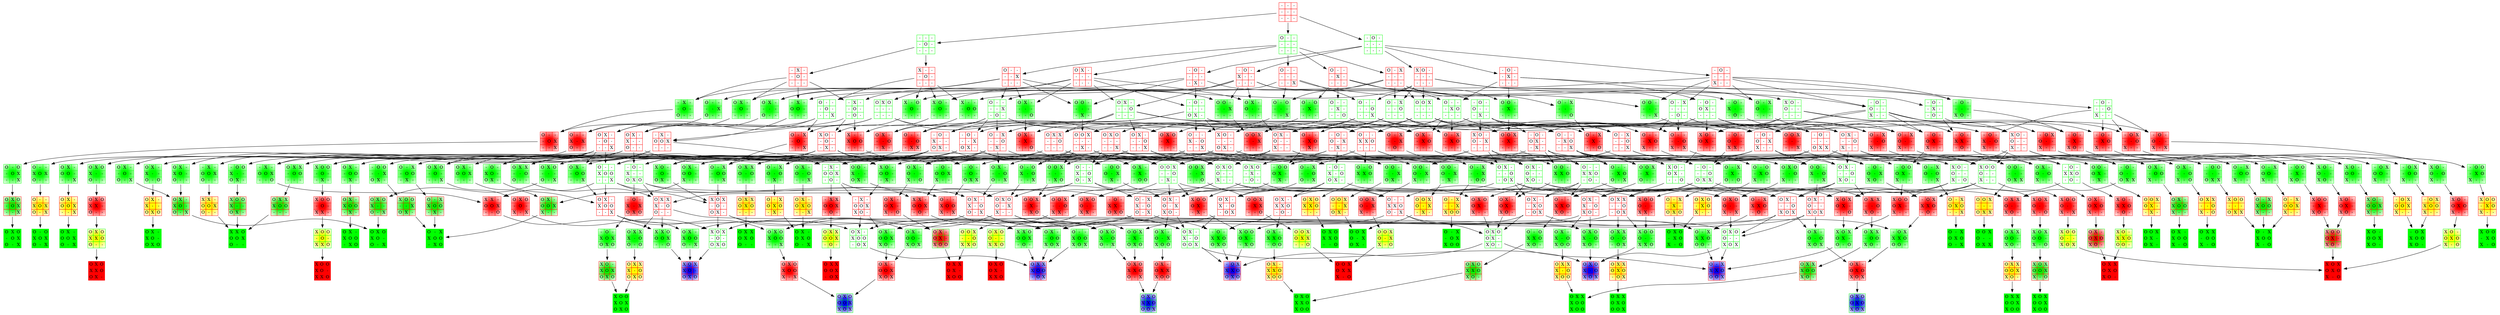 digraph "graph" {
	node [shape=plaintext]
		0 [label=<
        <TABLE BORDER="0" CELLBORDER="1" CELLSPACING="0" COLOR="red" BGCOLOR="white" style="">
          <TR>
            <TD> - </TD>
            <TD> - </TD>
            <TD> - </TD>
          </TR>
          <TR>
            <TD> - </TD>
            <TD> - </TD>
            <TD> - </TD>
          </TR>
          <TR>
            <TD> - </TD>
            <TD> - </TD>
            <TD> - </TD>
          </TR>
        </TABLE>>]
		1 [label=<
        <TABLE BORDER="0" CELLBORDER="1" CELLSPACING="0" COLOR="green" BGCOLOR="white" style="">
          <TR>
            <TD>O</TD>
            <TD> - </TD>
            <TD> - </TD>
          </TR>
          <TR>
            <TD> - </TD>
            <TD> - </TD>
            <TD> - </TD>
          </TR>
          <TR>
            <TD> - </TD>
            <TD> - </TD>
            <TD> - </TD>
          </TR>
        </TABLE>>]
			0 -> 1
		2 [label=<
        <TABLE BORDER="0" CELLBORDER="1" CELLSPACING="0" COLOR="green" BGCOLOR="white" style="">
          <TR>
            <TD> - </TD>
            <TD>O</TD>
            <TD> - </TD>
          </TR>
          <TR>
            <TD> - </TD>
            <TD> - </TD>
            <TD> - </TD>
          </TR>
          <TR>
            <TD> - </TD>
            <TD> - </TD>
            <TD> - </TD>
          </TR>
        </TABLE>>]
			0 -> 2
		3 [label=<
        <TABLE BORDER="0" CELLBORDER="1" CELLSPACING="0" COLOR="green" BGCOLOR="white" style="">
          <TR>
            <TD> - </TD>
            <TD> - </TD>
            <TD> - </TD>
          </TR>
          <TR>
            <TD> - </TD>
            <TD>O</TD>
            <TD> - </TD>
          </TR>
          <TR>
            <TD> - </TD>
            <TD> - </TD>
            <TD> - </TD>
          </TR>
        </TABLE>>]
			0 -> 3
		2 [label=<
        <TABLE BORDER="0" CELLBORDER="1" CELLSPACING="0" COLOR="green" BGCOLOR="white" style="">
          <TR>
            <TD> - </TD>
            <TD>O</TD>
            <TD> - </TD>
          </TR>
          <TR>
            <TD> - </TD>
            <TD> - </TD>
            <TD> - </TD>
          </TR>
          <TR>
            <TD> - </TD>
            <TD> - </TD>
            <TD> - </TD>
          </TR>
        </TABLE>>]
		21 [label=<
        <TABLE BORDER="0" CELLBORDER="1" CELLSPACING="0" COLOR="red" BGCOLOR="white" style="">
          <TR>
            <TD>X</TD>
            <TD>O</TD>
            <TD> - </TD>
          </TR>
          <TR>
            <TD> - </TD>
            <TD> - </TD>
            <TD> - </TD>
          </TR>
          <TR>
            <TD> - </TD>
            <TD> - </TD>
            <TD> - </TD>
          </TR>
        </TABLE>>]
			2 -> 21
		22 [label=<
        <TABLE BORDER="0" CELLBORDER="1" CELLSPACING="0" COLOR="red" BGCOLOR="white" style="">
          <TR>
            <TD> - </TD>
            <TD>O</TD>
            <TD> - </TD>
          </TR>
          <TR>
            <TD>X</TD>
            <TD> - </TD>
            <TD> - </TD>
          </TR>
          <TR>
            <TD> - </TD>
            <TD> - </TD>
            <TD> - </TD>
          </TR>
        </TABLE>>]
			2 -> 22
		23 [label=<
        <TABLE BORDER="0" CELLBORDER="1" CELLSPACING="0" COLOR="red" BGCOLOR="white" style="">
          <TR>
            <TD> - </TD>
            <TD>O</TD>
            <TD> - </TD>
          </TR>
          <TR>
            <TD> - </TD>
            <TD>X</TD>
            <TD> - </TD>
          </TR>
          <TR>
            <TD> - </TD>
            <TD> - </TD>
            <TD> - </TD>
          </TR>
        </TABLE>>]
			2 -> 23
		24 [label=<
        <TABLE BORDER="0" CELLBORDER="1" CELLSPACING="0" COLOR="red" BGCOLOR="white" style="">
          <TR>
            <TD> - </TD>
            <TD>O</TD>
            <TD> - </TD>
          </TR>
          <TR>
            <TD> - </TD>
            <TD> - </TD>
            <TD> - </TD>
          </TR>
          <TR>
            <TD>X</TD>
            <TD> - </TD>
            <TD> - </TD>
          </TR>
        </TABLE>>]
			2 -> 24
		25 [label=<
        <TABLE BORDER="0" CELLBORDER="1" CELLSPACING="0" COLOR="red" BGCOLOR="white" style="">
          <TR>
            <TD> - </TD>
            <TD>O</TD>
            <TD> - </TD>
          </TR>
          <TR>
            <TD> - </TD>
            <TD> - </TD>
            <TD> - </TD>
          </TR>
          <TR>
            <TD> - </TD>
            <TD>X</TD>
            <TD> - </TD>
          </TR>
        </TABLE>>]
			2 -> 25
		3 [label=<
        <TABLE BORDER="0" CELLBORDER="1" CELLSPACING="0" COLOR="green" BGCOLOR="white" style="">
          <TR>
            <TD> - </TD>
            <TD> - </TD>
            <TD> - </TD>
          </TR>
          <TR>
            <TD> - </TD>
            <TD>O</TD>
            <TD> - </TD>
          </TR>
          <TR>
            <TD> - </TD>
            <TD> - </TD>
            <TD> - </TD>
          </TR>
        </TABLE>>]
		31 [label=<
        <TABLE BORDER="0" CELLBORDER="1" CELLSPACING="0" COLOR="red" BGCOLOR="white" style="">
          <TR>
            <TD>X</TD>
            <TD> - </TD>
            <TD> - </TD>
          </TR>
          <TR>
            <TD> - </TD>
            <TD>O</TD>
            <TD> - </TD>
          </TR>
          <TR>
            <TD> - </TD>
            <TD> - </TD>
            <TD> - </TD>
          </TR>
        </TABLE>>]
			3 -> 31
		32 [label=<
        <TABLE BORDER="0" CELLBORDER="1" CELLSPACING="0" COLOR="red" BGCOLOR="white" style="">
          <TR>
            <TD> - </TD>
            <TD>X</TD>
            <TD> - </TD>
          </TR>
          <TR>
            <TD> - </TD>
            <TD>O</TD>
            <TD> - </TD>
          </TR>
          <TR>
            <TD> - </TD>
            <TD> - </TD>
            <TD> - </TD>
          </TR>
        </TABLE>>]
			3 -> 32
		1 [label=<
        <TABLE BORDER="0" CELLBORDER="1" CELLSPACING="0" COLOR="green" BGCOLOR="white" style="">
          <TR>
            <TD>O</TD>
            <TD> - </TD>
            <TD> - </TD>
          </TR>
          <TR>
            <TD> - </TD>
            <TD> - </TD>
            <TD> - </TD>
          </TR>
          <TR>
            <TD> - </TD>
            <TD> - </TD>
            <TD> - </TD>
          </TR>
        </TABLE>>]
		11 [label=<
        <TABLE BORDER="0" CELLBORDER="1" CELLSPACING="0" COLOR="red" BGCOLOR="white" style="">
          <TR>
            <TD>O</TD>
            <TD>X</TD>
            <TD> - </TD>
          </TR>
          <TR>
            <TD> - </TD>
            <TD> - </TD>
            <TD> - </TD>
          </TR>
          <TR>
            <TD> - </TD>
            <TD> - </TD>
            <TD> - </TD>
          </TR>
        </TABLE>>]
			1 -> 11
		12 [label=<
        <TABLE BORDER="0" CELLBORDER="1" CELLSPACING="0" COLOR="red" BGCOLOR="white" style="">
          <TR>
            <TD>O</TD>
            <TD> - </TD>
            <TD>X</TD>
          </TR>
          <TR>
            <TD> - </TD>
            <TD> - </TD>
            <TD> - </TD>
          </TR>
          <TR>
            <TD> - </TD>
            <TD> - </TD>
            <TD> - </TD>
          </TR>
        </TABLE>>]
			1 -> 12
		13 [label=<
        <TABLE BORDER="0" CELLBORDER="1" CELLSPACING="0" COLOR="red" BGCOLOR="white" style="">
          <TR>
            <TD>O</TD>
            <TD> - </TD>
            <TD> - </TD>
          </TR>
          <TR>
            <TD> - </TD>
            <TD>X</TD>
            <TD> - </TD>
          </TR>
          <TR>
            <TD> - </TD>
            <TD> - </TD>
            <TD> - </TD>
          </TR>
        </TABLE>>]
			1 -> 13
		14 [label=<
        <TABLE BORDER="0" CELLBORDER="1" CELLSPACING="0" COLOR="red" BGCOLOR="white" style="">
          <TR>
            <TD>O</TD>
            <TD> - </TD>
            <TD> - </TD>
          </TR>
          <TR>
            <TD> - </TD>
            <TD> - </TD>
            <TD>X</TD>
          </TR>
          <TR>
            <TD> - </TD>
            <TD> - </TD>
            <TD> - </TD>
          </TR>
        </TABLE>>]
			1 -> 14
		15 [label=<
        <TABLE BORDER="0" CELLBORDER="1" CELLSPACING="0" COLOR="red" BGCOLOR="white" style="">
          <TR>
            <TD>O</TD>
            <TD> - </TD>
            <TD> - </TD>
          </TR>
          <TR>
            <TD> - </TD>
            <TD> - </TD>
            <TD> - </TD>
          </TR>
          <TR>
            <TD> - </TD>
            <TD> - </TD>
            <TD>X</TD>
          </TR>
        </TABLE>>]
			1 -> 15
		15 [label=<
        <TABLE BORDER="0" CELLBORDER="1" CELLSPACING="0" COLOR="red" BGCOLOR="white" style="">
          <TR>
            <TD>O</TD>
            <TD> - </TD>
            <TD> - </TD>
          </TR>
          <TR>
            <TD> - </TD>
            <TD> - </TD>
            <TD> - </TD>
          </TR>
          <TR>
            <TD> - </TD>
            <TD> - </TD>
            <TD>X</TD>
          </TR>
        </TABLE>>]
		151 [label=<
        <TABLE BORDER="0" CELLBORDER="1" CELLSPACING="0" COLOR="green" BGCOLOR="green:white" style="radial">
          <TR>
            <TD>O</TD>
            <TD>O</TD>
            <TD> - </TD>
          </TR>
          <TR>
            <TD> - </TD>
            <TD> - </TD>
            <TD> - </TD>
          </TR>
          <TR>
            <TD> - </TD>
            <TD> - </TD>
            <TD>X</TD>
          </TR>
        </TABLE>>]
			15 -> 151
		152 [label=<
        <TABLE BORDER="0" CELLBORDER="1" CELLSPACING="0" COLOR="green" BGCOLOR="green:white" style="radial">
          <TR>
            <TD>O</TD>
            <TD> - </TD>
            <TD>O</TD>
          </TR>
          <TR>
            <TD> - </TD>
            <TD> - </TD>
            <TD> - </TD>
          </TR>
          <TR>
            <TD> - </TD>
            <TD> - </TD>
            <TD>X</TD>
          </TR>
        </TABLE>>]
			15 -> 152
		153 [label=<
        <TABLE BORDER="0" CELLBORDER="1" CELLSPACING="0" COLOR="green" BGCOLOR="white" style="">
          <TR>
            <TD>O</TD>
            <TD> - </TD>
            <TD> - </TD>
          </TR>
          <TR>
            <TD> - </TD>
            <TD>O</TD>
            <TD> - </TD>
          </TR>
          <TR>
            <TD> - </TD>
            <TD> - </TD>
            <TD>X</TD>
          </TR>
        </TABLE>>]
			15 -> 153
		154 [label=<
        <TABLE BORDER="0" CELLBORDER="1" CELLSPACING="0" COLOR="green" BGCOLOR="white" style="">
          <TR>
            <TD>O</TD>
            <TD> - </TD>
            <TD> - </TD>
          </TR>
          <TR>
            <TD> - </TD>
            <TD> - </TD>
            <TD>O</TD>
          </TR>
          <TR>
            <TD> - </TD>
            <TD> - </TD>
            <TD>X</TD>
          </TR>
        </TABLE>>]
			15 -> 154
		31 [label=<
        <TABLE BORDER="0" CELLBORDER="1" CELLSPACING="0" COLOR="red" BGCOLOR="white" style="">
          <TR>
            <TD>X</TD>
            <TD> - </TD>
            <TD> - </TD>
          </TR>
          <TR>
            <TD> - </TD>
            <TD>O</TD>
            <TD> - </TD>
          </TR>
          <TR>
            <TD> - </TD>
            <TD> - </TD>
            <TD> - </TD>
          </TR>
        </TABLE>>]
		311 [label=<
        <TABLE BORDER="0" CELLBORDER="1" CELLSPACING="0" COLOR="green" BGCOLOR="green:white" style="radial">
          <TR>
            <TD>X</TD>
            <TD>O</TD>
            <TD> - </TD>
          </TR>
          <TR>
            <TD> - </TD>
            <TD>O</TD>
            <TD> - </TD>
          </TR>
          <TR>
            <TD> - </TD>
            <TD> - </TD>
            <TD> - </TD>
          </TR>
        </TABLE>>]
			31 -> 311
		312 [label=<
        <TABLE BORDER="0" CELLBORDER="1" CELLSPACING="0" COLOR="green" BGCOLOR="green:white" style="radial">
          <TR>
            <TD>X</TD>
            <TD> - </TD>
            <TD>O</TD>
          </TR>
          <TR>
            <TD> - </TD>
            <TD>O</TD>
            <TD> - </TD>
          </TR>
          <TR>
            <TD> - </TD>
            <TD> - </TD>
            <TD> - </TD>
          </TR>
        </TABLE>>]
			31 -> 312
		313 [label=<
        <TABLE BORDER="0" CELLBORDER="1" CELLSPACING="0" COLOR="green" BGCOLOR="green:white" style="radial">
          <TR>
            <TD>X</TD>
            <TD> - </TD>
            <TD> - </TD>
          </TR>
          <TR>
            <TD> - </TD>
            <TD>O</TD>
            <TD>O</TD>
          </TR>
          <TR>
            <TD> - </TD>
            <TD> - </TD>
            <TD> - </TD>
          </TR>
        </TABLE>>]
			31 -> 313
		153 [label=<
        <TABLE BORDER="0" CELLBORDER="1" CELLSPACING="0" COLOR="green" BGCOLOR="white" style="">
          <TR>
            <TD>O</TD>
            <TD> - </TD>
            <TD> - </TD>
          </TR>
          <TR>
            <TD> - </TD>
            <TD>O</TD>
            <TD> - </TD>
          </TR>
          <TR>
            <TD> - </TD>
            <TD> - </TD>
            <TD>X</TD>
          </TR>
        </TABLE>>]
			31 -> 153
		32 [label=<
        <TABLE BORDER="0" CELLBORDER="1" CELLSPACING="0" COLOR="red" BGCOLOR="white" style="">
          <TR>
            <TD> - </TD>
            <TD>X</TD>
            <TD> - </TD>
          </TR>
          <TR>
            <TD> - </TD>
            <TD>O</TD>
            <TD> - </TD>
          </TR>
          <TR>
            <TD> - </TD>
            <TD> - </TD>
            <TD> - </TD>
          </TR>
        </TABLE>>]
		321 [label=<
        <TABLE BORDER="0" CELLBORDER="1" CELLSPACING="0" COLOR="green" BGCOLOR="green:white" style="radial">
          <TR>
            <TD>O</TD>
            <TD>X</TD>
            <TD> - </TD>
          </TR>
          <TR>
            <TD> - </TD>
            <TD>O</TD>
            <TD> - </TD>
          </TR>
          <TR>
            <TD> - </TD>
            <TD> - </TD>
            <TD> - </TD>
          </TR>
        </TABLE>>]
			32 -> 321
		322 [label=<
        <TABLE BORDER="0" CELLBORDER="1" CELLSPACING="0" COLOR="green" BGCOLOR="green:white" style="radial">
          <TR>
            <TD> - </TD>
            <TD>X</TD>
            <TD> - </TD>
          </TR>
          <TR>
            <TD>O</TD>
            <TD>O</TD>
            <TD> - </TD>
          </TR>
          <TR>
            <TD> - </TD>
            <TD> - </TD>
            <TD> - </TD>
          </TR>
        </TABLE>>]
			32 -> 322
		323 [label=<
        <TABLE BORDER="0" CELLBORDER="1" CELLSPACING="0" COLOR="green" BGCOLOR="green:white" style="radial">
          <TR>
            <TD> - </TD>
            <TD>X</TD>
            <TD> - </TD>
          </TR>
          <TR>
            <TD> - </TD>
            <TD>O</TD>
            <TD> - </TD>
          </TR>
          <TR>
            <TD>O</TD>
            <TD> - </TD>
            <TD> - </TD>
          </TR>
        </TABLE>>]
			32 -> 323
		324 [label=<
        <TABLE BORDER="0" CELLBORDER="1" CELLSPACING="0" COLOR="green" BGCOLOR="white" style="">
          <TR>
            <TD> - </TD>
            <TD>X</TD>
            <TD> - </TD>
          </TR>
          <TR>
            <TD> - </TD>
            <TD>O</TD>
            <TD> - </TD>
          </TR>
          <TR>
            <TD> - </TD>
            <TD>O</TD>
            <TD> - </TD>
          </TR>
        </TABLE>>]
			32 -> 324
		12 [label=<
        <TABLE BORDER="0" CELLBORDER="1" CELLSPACING="0" COLOR="red" BGCOLOR="white" style="">
          <TR>
            <TD>O</TD>
            <TD> - </TD>
            <TD>X</TD>
          </TR>
          <TR>
            <TD> - </TD>
            <TD> - </TD>
            <TD> - </TD>
          </TR>
          <TR>
            <TD> - </TD>
            <TD> - </TD>
            <TD> - </TD>
          </TR>
        </TABLE>>]
		121 [label=<
        <TABLE BORDER="0" CELLBORDER="1" CELLSPACING="0" COLOR="green" BGCOLOR="white" style="">
          <TR>
            <TD>O</TD>
            <TD>O</TD>
            <TD>X</TD>
          </TR>
          <TR>
            <TD> - </TD>
            <TD> - </TD>
            <TD> - </TD>
          </TR>
          <TR>
            <TD> - </TD>
            <TD> - </TD>
            <TD> - </TD>
          </TR>
        </TABLE>>]
			12 -> 121
		122 [label=<
        <TABLE BORDER="0" CELLBORDER="1" CELLSPACING="0" COLOR="green" BGCOLOR="green:white" style="radial">
          <TR>
            <TD>O</TD>
            <TD> - </TD>
            <TD>X</TD>
          </TR>
          <TR>
            <TD>O</TD>
            <TD> - </TD>
            <TD> - </TD>
          </TR>
          <TR>
            <TD> - </TD>
            <TD> - </TD>
            <TD> - </TD>
          </TR>
        </TABLE>>]
			12 -> 122
		312 [label=<
        <TABLE BORDER="0" CELLBORDER="1" CELLSPACING="0" COLOR="green" BGCOLOR="green:white" style="radial">
          <TR>
            <TD>X</TD>
            <TD> - </TD>
            <TD>O</TD>
          </TR>
          <TR>
            <TD> - </TD>
            <TD>O</TD>
            <TD> - </TD>
          </TR>
          <TR>
            <TD> - </TD>
            <TD> - </TD>
            <TD> - </TD>
          </TR>
        </TABLE>>]
			12 -> 312
		124 [label=<
        <TABLE BORDER="0" CELLBORDER="1" CELLSPACING="0" COLOR="green" BGCOLOR="white" style="">
          <TR>
            <TD>O</TD>
            <TD> - </TD>
            <TD>X</TD>
          </TR>
          <TR>
            <TD> - </TD>
            <TD> - </TD>
            <TD>O</TD>
          </TR>
          <TR>
            <TD> - </TD>
            <TD> - </TD>
            <TD> - </TD>
          </TR>
        </TABLE>>]
			12 -> 124
		152 [label=<
        <TABLE BORDER="0" CELLBORDER="1" CELLSPACING="0" COLOR="green" BGCOLOR="green:white" style="radial">
          <TR>
            <TD>O</TD>
            <TD> - </TD>
            <TD>O</TD>
          </TR>
          <TR>
            <TD> - </TD>
            <TD> - </TD>
            <TD> - </TD>
          </TR>
          <TR>
            <TD> - </TD>
            <TD> - </TD>
            <TD>X</TD>
          </TR>
        </TABLE>>]
			12 -> 152
		126 [label=<
        <TABLE BORDER="0" CELLBORDER="1" CELLSPACING="0" COLOR="green" BGCOLOR="white" style="">
          <TR>
            <TD>O</TD>
            <TD> - </TD>
            <TD>X</TD>
          </TR>
          <TR>
            <TD> - </TD>
            <TD> - </TD>
            <TD> - </TD>
          </TR>
          <TR>
            <TD> - </TD>
            <TD>O</TD>
            <TD> - </TD>
          </TR>
        </TABLE>>]
			12 -> 126
		127 [label=<
        <TABLE BORDER="0" CELLBORDER="1" CELLSPACING="0" COLOR="green" BGCOLOR="green:white" style="radial">
          <TR>
            <TD>O</TD>
            <TD> - </TD>
            <TD>X</TD>
          </TR>
          <TR>
            <TD> - </TD>
            <TD> - </TD>
            <TD> - </TD>
          </TR>
          <TR>
            <TD> - </TD>
            <TD> - </TD>
            <TD>O</TD>
          </TR>
        </TABLE>>]
			12 -> 127
		24 [label=<
        <TABLE BORDER="0" CELLBORDER="1" CELLSPACING="0" COLOR="red" BGCOLOR="white" style="">
          <TR>
            <TD> - </TD>
            <TD>O</TD>
            <TD> - </TD>
          </TR>
          <TR>
            <TD> - </TD>
            <TD> - </TD>
            <TD> - </TD>
          </TR>
          <TR>
            <TD>X</TD>
            <TD> - </TD>
            <TD> - </TD>
          </TR>
        </TABLE>>]
		122 [label=<
        <TABLE BORDER="0" CELLBORDER="1" CELLSPACING="0" COLOR="green" BGCOLOR="green:white" style="radial">
          <TR>
            <TD>O</TD>
            <TD> - </TD>
            <TD>X</TD>
          </TR>
          <TR>
            <TD>O</TD>
            <TD> - </TD>
            <TD> - </TD>
          </TR>
          <TR>
            <TD> - </TD>
            <TD> - </TD>
            <TD> - </TD>
          </TR>
        </TABLE>>]
			24 -> 122
		151 [label=<
        <TABLE BORDER="0" CELLBORDER="1" CELLSPACING="0" COLOR="green" BGCOLOR="green:white" style="radial">
          <TR>
            <TD>O</TD>
            <TD>O</TD>
            <TD> - </TD>
          </TR>
          <TR>
            <TD> - </TD>
            <TD> - </TD>
            <TD> - </TD>
          </TR>
          <TR>
            <TD> - </TD>
            <TD> - </TD>
            <TD>X</TD>
          </TR>
        </TABLE>>]
			24 -> 151
		243 [label=<
        <TABLE BORDER="0" CELLBORDER="1" CELLSPACING="0" COLOR="green" BGCOLOR="white" style="">
          <TR>
            <TD> - </TD>
            <TD>O</TD>
            <TD> - </TD>
          </TR>
          <TR>
            <TD>O</TD>
            <TD> - </TD>
            <TD> - </TD>
          </TR>
          <TR>
            <TD>X</TD>
            <TD> - </TD>
            <TD> - </TD>
          </TR>
        </TABLE>>]
			24 -> 243
		313 [label=<
        <TABLE BORDER="0" CELLBORDER="1" CELLSPACING="0" COLOR="green" BGCOLOR="green:white" style="radial">
          <TR>
            <TD>X</TD>
            <TD> - </TD>
            <TD> - </TD>
          </TR>
          <TR>
            <TD> - </TD>
            <TD>O</TD>
            <TD>O</TD>
          </TR>
          <TR>
            <TD> - </TD>
            <TD> - </TD>
            <TD> - </TD>
          </TR>
        </TABLE>>]
			24 -> 313
		245 [label=<
        <TABLE BORDER="0" CELLBORDER="1" CELLSPACING="0" COLOR="green" BGCOLOR="white" style="">
          <TR>
            <TD> - </TD>
            <TD>O</TD>
            <TD> - </TD>
          </TR>
          <TR>
            <TD> - </TD>
            <TD> - </TD>
            <TD>O</TD>
          </TR>
          <TR>
            <TD>X</TD>
            <TD> - </TD>
            <TD> - </TD>
          </TR>
        </TABLE>>]
			24 -> 245
		246 [label=<
        <TABLE BORDER="0" CELLBORDER="1" CELLSPACING="0" COLOR="green" BGCOLOR="green:white" style="radial">
          <TR>
            <TD> - </TD>
            <TD>O</TD>
            <TD> - </TD>
          </TR>
          <TR>
            <TD> - </TD>
            <TD> - </TD>
            <TD> - </TD>
          </TR>
          <TR>
            <TD>X</TD>
            <TD>O</TD>
            <TD> - </TD>
          </TR>
        </TABLE>>]
			24 -> 246
		126 [label=<
        <TABLE BORDER="0" CELLBORDER="1" CELLSPACING="0" COLOR="green" BGCOLOR="white" style="">
          <TR>
            <TD>O</TD>
            <TD> - </TD>
            <TD>X</TD>
          </TR>
          <TR>
            <TD> - </TD>
            <TD> - </TD>
            <TD> - </TD>
          </TR>
          <TR>
            <TD> - </TD>
            <TD>O</TD>
            <TD> - </TD>
          </TR>
        </TABLE>>]
			24 -> 126
		13 [label=<
        <TABLE BORDER="0" CELLBORDER="1" CELLSPACING="0" COLOR="red" BGCOLOR="white" style="">
          <TR>
            <TD>O</TD>
            <TD> - </TD>
            <TD> - </TD>
          </TR>
          <TR>
            <TD> - </TD>
            <TD>X</TD>
            <TD> - </TD>
          </TR>
          <TR>
            <TD> - </TD>
            <TD> - </TD>
            <TD> - </TD>
          </TR>
        </TABLE>>]
		131 [label=<
        <TABLE BORDER="0" CELLBORDER="1" CELLSPACING="0" COLOR="green" BGCOLOR="green:white" style="radial">
          <TR>
            <TD>O</TD>
            <TD>O</TD>
            <TD> - </TD>
          </TR>
          <TR>
            <TD> - </TD>
            <TD>X</TD>
            <TD> - </TD>
          </TR>
          <TR>
            <TD> - </TD>
            <TD> - </TD>
            <TD> - </TD>
          </TR>
        </TABLE>>]
			13 -> 131
		132 [label=<
        <TABLE BORDER="0" CELLBORDER="1" CELLSPACING="0" COLOR="green" BGCOLOR="green:white" style="radial">
          <TR>
            <TD>O</TD>
            <TD> - </TD>
            <TD>O</TD>
          </TR>
          <TR>
            <TD> - </TD>
            <TD>X</TD>
            <TD> - </TD>
          </TR>
          <TR>
            <TD> - </TD>
            <TD> - </TD>
            <TD> - </TD>
          </TR>
        </TABLE>>]
			13 -> 132
		133 [label=<
        <TABLE BORDER="0" CELLBORDER="1" CELLSPACING="0" COLOR="green" BGCOLOR="white" style="">
          <TR>
            <TD>O</TD>
            <TD> - </TD>
            <TD> - </TD>
          </TR>
          <TR>
            <TD> - </TD>
            <TD>X</TD>
            <TD>O</TD>
          </TR>
          <TR>
            <TD> - </TD>
            <TD> - </TD>
            <TD> - </TD>
          </TR>
        </TABLE>>]
			13 -> 133
		134 [label=<
        <TABLE BORDER="0" CELLBORDER="1" CELLSPACING="0" COLOR="green" BGCOLOR="white" style="">
          <TR>
            <TD>O</TD>
            <TD> - </TD>
            <TD> - </TD>
          </TR>
          <TR>
            <TD> - </TD>
            <TD>X</TD>
            <TD> - </TD>
          </TR>
          <TR>
            <TD> - </TD>
            <TD> - </TD>
            <TD>O</TD>
          </TR>
        </TABLE>>]
			13 -> 134
		21 [label=<
        <TABLE BORDER="0" CELLBORDER="1" CELLSPACING="0" COLOR="red" BGCOLOR="white" style="">
          <TR>
            <TD>X</TD>
            <TD>O</TD>
            <TD> - </TD>
          </TR>
          <TR>
            <TD> - </TD>
            <TD> - </TD>
            <TD> - </TD>
          </TR>
          <TR>
            <TD> - </TD>
            <TD> - </TD>
            <TD> - </TD>
          </TR>
        </TABLE>>]
		121 [label=<
        <TABLE BORDER="0" CELLBORDER="1" CELLSPACING="0" COLOR="green" BGCOLOR="white" style="">
          <TR>
            <TD>O</TD>
            <TD>O</TD>
            <TD>X</TD>
          </TR>
          <TR>
            <TD> - </TD>
            <TD> - </TD>
            <TD> - </TD>
          </TR>
          <TR>
            <TD> - </TD>
            <TD> - </TD>
            <TD> - </TD>
          </TR>
        </TABLE>>]
			21 -> 121
		212 [label=<
        <TABLE BORDER="0" CELLBORDER="1" CELLSPACING="0" COLOR="green" BGCOLOR="white" style="">
          <TR>
            <TD>X</TD>
            <TD>O</TD>
            <TD> - </TD>
          </TR>
          <TR>
            <TD>O</TD>
            <TD> - </TD>
            <TD> - </TD>
          </TR>
          <TR>
            <TD> - </TD>
            <TD> - </TD>
            <TD> - </TD>
          </TR>
        </TABLE>>]
			21 -> 212
		311 [label=<
        <TABLE BORDER="0" CELLBORDER="1" CELLSPACING="0" COLOR="green" BGCOLOR="green:white" style="radial">
          <TR>
            <TD>X</TD>
            <TD>O</TD>
            <TD> - </TD>
          </TR>
          <TR>
            <TD> - </TD>
            <TD>O</TD>
            <TD> - </TD>
          </TR>
          <TR>
            <TD> - </TD>
            <TD> - </TD>
            <TD> - </TD>
          </TR>
        </TABLE>>]
			21 -> 311
		243 [label=<
        <TABLE BORDER="0" CELLBORDER="1" CELLSPACING="0" COLOR="green" BGCOLOR="white" style="">
          <TR>
            <TD> - </TD>
            <TD>O</TD>
            <TD> - </TD>
          </TR>
          <TR>
            <TD>O</TD>
            <TD> - </TD>
            <TD> - </TD>
          </TR>
          <TR>
            <TD>X</TD>
            <TD> - </TD>
            <TD> - </TD>
          </TR>
        </TABLE>>]
			21 -> 243
		124 [label=<
        <TABLE BORDER="0" CELLBORDER="1" CELLSPACING="0" COLOR="green" BGCOLOR="white" style="">
          <TR>
            <TD>O</TD>
            <TD> - </TD>
            <TD>X</TD>
          </TR>
          <TR>
            <TD> - </TD>
            <TD> - </TD>
            <TD>O</TD>
          </TR>
          <TR>
            <TD> - </TD>
            <TD> - </TD>
            <TD> - </TD>
          </TR>
        </TABLE>>]
			21 -> 124
		246 [label=<
        <TABLE BORDER="0" CELLBORDER="1" CELLSPACING="0" COLOR="green" BGCOLOR="green:white" style="radial">
          <TR>
            <TD> - </TD>
            <TD>O</TD>
            <TD> - </TD>
          </TR>
          <TR>
            <TD> - </TD>
            <TD> - </TD>
            <TD> - </TD>
          </TR>
          <TR>
            <TD>X</TD>
            <TD>O</TD>
            <TD> - </TD>
          </TR>
        </TABLE>>]
			21 -> 246
		154 [label=<
        <TABLE BORDER="0" CELLBORDER="1" CELLSPACING="0" COLOR="green" BGCOLOR="white" style="">
          <TR>
            <TD>O</TD>
            <TD> - </TD>
            <TD> - </TD>
          </TR>
          <TR>
            <TD> - </TD>
            <TD> - </TD>
            <TD>O</TD>
          </TR>
          <TR>
            <TD> - </TD>
            <TD> - </TD>
            <TD>X</TD>
          </TR>
        </TABLE>>]
			21 -> 154
		25 [label=<
        <TABLE BORDER="0" CELLBORDER="1" CELLSPACING="0" COLOR="red" BGCOLOR="white" style="">
          <TR>
            <TD> - </TD>
            <TD>O</TD>
            <TD> - </TD>
          </TR>
          <TR>
            <TD> - </TD>
            <TD> - </TD>
            <TD> - </TD>
          </TR>
          <TR>
            <TD> - </TD>
            <TD>X</TD>
            <TD> - </TD>
          </TR>
        </TABLE>>]
		251 [label=<
        <TABLE BORDER="0" CELLBORDER="1" CELLSPACING="0" COLOR="green" BGCOLOR="green:white" style="radial">
          <TR>
            <TD>O</TD>
            <TD>O</TD>
            <TD> - </TD>
          </TR>
          <TR>
            <TD> - </TD>
            <TD> - </TD>
            <TD> - </TD>
          </TR>
          <TR>
            <TD> - </TD>
            <TD>X</TD>
            <TD> - </TD>
          </TR>
        </TABLE>>]
			25 -> 251
		252 [label=<
        <TABLE BORDER="0" CELLBORDER="1" CELLSPACING="0" COLOR="green" BGCOLOR="white" style="">
          <TR>
            <TD> - </TD>
            <TD>O</TD>
            <TD> - </TD>
          </TR>
          <TR>
            <TD>O</TD>
            <TD> - </TD>
            <TD> - </TD>
          </TR>
          <TR>
            <TD> - </TD>
            <TD>X</TD>
            <TD> - </TD>
          </TR>
        </TABLE>>]
			25 -> 252
		324 [label=<
        <TABLE BORDER="0" CELLBORDER="1" CELLSPACING="0" COLOR="green" BGCOLOR="white" style="">
          <TR>
            <TD> - </TD>
            <TD>X</TD>
            <TD> - </TD>
          </TR>
          <TR>
            <TD> - </TD>
            <TD>O</TD>
            <TD> - </TD>
          </TR>
          <TR>
            <TD> - </TD>
            <TD>O</TD>
            <TD> - </TD>
          </TR>
        </TABLE>>]
			25 -> 324
		254 [label=<
        <TABLE BORDER="0" CELLBORDER="1" CELLSPACING="0" COLOR="green" BGCOLOR="white" style="">
          <TR>
            <TD> - </TD>
            <TD>O</TD>
            <TD> - </TD>
          </TR>
          <TR>
            <TD> - </TD>
            <TD> - </TD>
            <TD> - </TD>
          </TR>
          <TR>
            <TD>O</TD>
            <TD>X</TD>
            <TD> - </TD>
          </TR>
        </TABLE>>]
			25 -> 254
		11 [label=<
        <TABLE BORDER="0" CELLBORDER="1" CELLSPACING="0" COLOR="red" BGCOLOR="white" style="">
          <TR>
            <TD>O</TD>
            <TD>X</TD>
            <TD> - </TD>
          </TR>
          <TR>
            <TD> - </TD>
            <TD> - </TD>
            <TD> - </TD>
          </TR>
          <TR>
            <TD> - </TD>
            <TD> - </TD>
            <TD> - </TD>
          </TR>
        </TABLE>>]
		111 [label=<
        <TABLE BORDER="0" CELLBORDER="1" CELLSPACING="0" COLOR="green" BGCOLOR="white" style="">
          <TR>
            <TD>O</TD>
            <TD>X</TD>
            <TD>O</TD>
          </TR>
          <TR>
            <TD> - </TD>
            <TD> - </TD>
            <TD> - </TD>
          </TR>
          <TR>
            <TD> - </TD>
            <TD> - </TD>
            <TD> - </TD>
          </TR>
        </TABLE>>]
			11 -> 111
		112 [label=<
        <TABLE BORDER="0" CELLBORDER="1" CELLSPACING="0" COLOR="green" BGCOLOR="green:white" style="radial">
          <TR>
            <TD>O</TD>
            <TD>X</TD>
            <TD> - </TD>
          </TR>
          <TR>
            <TD>O</TD>
            <TD> - </TD>
            <TD> - </TD>
          </TR>
          <TR>
            <TD> - </TD>
            <TD> - </TD>
            <TD> - </TD>
          </TR>
        </TABLE>>]
			11 -> 112
		321 [label=<
        <TABLE BORDER="0" CELLBORDER="1" CELLSPACING="0" COLOR="green" BGCOLOR="green:white" style="radial">
          <TR>
            <TD>O</TD>
            <TD>X</TD>
            <TD> - </TD>
          </TR>
          <TR>
            <TD> - </TD>
            <TD>O</TD>
            <TD> - </TD>
          </TR>
          <TR>
            <TD> - </TD>
            <TD> - </TD>
            <TD> - </TD>
          </TR>
        </TABLE>>]
			11 -> 321
		114 [label=<
        <TABLE BORDER="0" CELLBORDER="1" CELLSPACING="0" COLOR="green" BGCOLOR="white" style="">
          <TR>
            <TD>O</TD>
            <TD>X</TD>
            <TD> - </TD>
          </TR>
          <TR>
            <TD> - </TD>
            <TD> - </TD>
            <TD>O</TD>
          </TR>
          <TR>
            <TD> - </TD>
            <TD> - </TD>
            <TD> - </TD>
          </TR>
        </TABLE>>]
			11 -> 114
		115 [label=<
        <TABLE BORDER="0" CELLBORDER="1" CELLSPACING="0" COLOR="green" BGCOLOR="green:white" style="radial">
          <TR>
            <TD>O</TD>
            <TD>X</TD>
            <TD> - </TD>
          </TR>
          <TR>
            <TD> - </TD>
            <TD> - </TD>
            <TD> - </TD>
          </TR>
          <TR>
            <TD>O</TD>
            <TD> - </TD>
            <TD> - </TD>
          </TR>
        </TABLE>>]
			11 -> 115
		254 [label=<
        <TABLE BORDER="0" CELLBORDER="1" CELLSPACING="0" COLOR="green" BGCOLOR="white" style="">
          <TR>
            <TD> - </TD>
            <TD>O</TD>
            <TD> - </TD>
          </TR>
          <TR>
            <TD> - </TD>
            <TD> - </TD>
            <TD> - </TD>
          </TR>
          <TR>
            <TD>O</TD>
            <TD>X</TD>
            <TD> - </TD>
          </TR>
        </TABLE>>]
			11 -> 254
		117 [label=<
        <TABLE BORDER="0" CELLBORDER="1" CELLSPACING="0" COLOR="green" BGCOLOR="green:white" style="radial">
          <TR>
            <TD>O</TD>
            <TD>X</TD>
            <TD> - </TD>
          </TR>
          <TR>
            <TD> - </TD>
            <TD> - </TD>
            <TD> - </TD>
          </TR>
          <TR>
            <TD> - </TD>
            <TD> - </TD>
            <TD>O</TD>
          </TR>
        </TABLE>>]
			11 -> 117
		23 [label=<
        <TABLE BORDER="0" CELLBORDER="1" CELLSPACING="0" COLOR="red" BGCOLOR="white" style="">
          <TR>
            <TD> - </TD>
            <TD>O</TD>
            <TD> - </TD>
          </TR>
          <TR>
            <TD> - </TD>
            <TD>X</TD>
            <TD> - </TD>
          </TR>
          <TR>
            <TD> - </TD>
            <TD> - </TD>
            <TD> - </TD>
          </TR>
        </TABLE>>]
		131 [label=<
        <TABLE BORDER="0" CELLBORDER="1" CELLSPACING="0" COLOR="green" BGCOLOR="green:white" style="radial">
          <TR>
            <TD>O</TD>
            <TD>O</TD>
            <TD> - </TD>
          </TR>
          <TR>
            <TD> - </TD>
            <TD>X</TD>
            <TD> - </TD>
          </TR>
          <TR>
            <TD> - </TD>
            <TD> - </TD>
            <TD> - </TD>
          </TR>
        </TABLE>>]
			23 -> 131
		232 [label=<
        <TABLE BORDER="0" CELLBORDER="1" CELLSPACING="0" COLOR="green" BGCOLOR="white" style="">
          <TR>
            <TD> - </TD>
            <TD>O</TD>
            <TD> - </TD>
          </TR>
          <TR>
            <TD>O</TD>
            <TD>X</TD>
            <TD> - </TD>
          </TR>
          <TR>
            <TD> - </TD>
            <TD> - </TD>
            <TD> - </TD>
          </TR>
        </TABLE>>]
			23 -> 232
		133 [label=<
        <TABLE BORDER="0" CELLBORDER="1" CELLSPACING="0" COLOR="green" BGCOLOR="white" style="">
          <TR>
            <TD>O</TD>
            <TD> - </TD>
            <TD> - </TD>
          </TR>
          <TR>
            <TD> - </TD>
            <TD>X</TD>
            <TD>O</TD>
          </TR>
          <TR>
            <TD> - </TD>
            <TD> - </TD>
            <TD> - </TD>
          </TR>
        </TABLE>>]
			23 -> 133
		234 [label=<
        <TABLE BORDER="0" CELLBORDER="1" CELLSPACING="0" COLOR="green" BGCOLOR="white" style="">
          <TR>
            <TD> - </TD>
            <TD>O</TD>
            <TD> - </TD>
          </TR>
          <TR>
            <TD> - </TD>
            <TD>X</TD>
            <TD> - </TD>
          </TR>
          <TR>
            <TD> - </TD>
            <TD>O</TD>
            <TD> - </TD>
          </TR>
        </TABLE>>]
			23 -> 234
		14 [label=<
        <TABLE BORDER="0" CELLBORDER="1" CELLSPACING="0" COLOR="red" BGCOLOR="white" style="">
          <TR>
            <TD>O</TD>
            <TD> - </TD>
            <TD> - </TD>
          </TR>
          <TR>
            <TD> - </TD>
            <TD> - </TD>
            <TD>X</TD>
          </TR>
          <TR>
            <TD> - </TD>
            <TD> - </TD>
            <TD> - </TD>
          </TR>
        </TABLE>>]
		141 [label=<
        <TABLE BORDER="0" CELLBORDER="1" CELLSPACING="0" COLOR="green" BGCOLOR="green:white" style="radial">
          <TR>
            <TD>O</TD>
            <TD>O</TD>
            <TD> - </TD>
          </TR>
          <TR>
            <TD> - </TD>
            <TD> - </TD>
            <TD>X</TD>
          </TR>
          <TR>
            <TD> - </TD>
            <TD> - </TD>
            <TD> - </TD>
          </TR>
        </TABLE>>]
			14 -> 141
		115 [label=<
        <TABLE BORDER="0" CELLBORDER="1" CELLSPACING="0" COLOR="green" BGCOLOR="green:white" style="radial">
          <TR>
            <TD>O</TD>
            <TD>X</TD>
            <TD> - </TD>
          </TR>
          <TR>
            <TD> - </TD>
            <TD> - </TD>
            <TD> - </TD>
          </TR>
          <TR>
            <TD>O</TD>
            <TD> - </TD>
            <TD> - </TD>
          </TR>
        </TABLE>>]
			14 -> 115
		251 [label=<
        <TABLE BORDER="0" CELLBORDER="1" CELLSPACING="0" COLOR="green" BGCOLOR="green:white" style="radial">
          <TR>
            <TD>O</TD>
            <TD>O</TD>
            <TD> - </TD>
          </TR>
          <TR>
            <TD> - </TD>
            <TD> - </TD>
            <TD> - </TD>
          </TR>
          <TR>
            <TD> - </TD>
            <TD>X</TD>
            <TD> - </TD>
          </TR>
        </TABLE>>]
			14 -> 251
		323 [label=<
        <TABLE BORDER="0" CELLBORDER="1" CELLSPACING="0" COLOR="green" BGCOLOR="green:white" style="radial">
          <TR>
            <TD> - </TD>
            <TD>X</TD>
            <TD> - </TD>
          </TR>
          <TR>
            <TD> - </TD>
            <TD>O</TD>
            <TD> - </TD>
          </TR>
          <TR>
            <TD>O</TD>
            <TD> - </TD>
            <TD> - </TD>
          </TR>
        </TABLE>>]
			14 -> 323
		145 [label=<
        <TABLE BORDER="0" CELLBORDER="1" CELLSPACING="0" COLOR="green" BGCOLOR="green:white" style="radial">
          <TR>
            <TD>O</TD>
            <TD> - </TD>
            <TD> - </TD>
          </TR>
          <TR>
            <TD> - </TD>
            <TD> - </TD>
            <TD>X</TD>
          </TR>
          <TR>
            <TD>O</TD>
            <TD> - </TD>
            <TD> - </TD>
          </TR>
        </TABLE>>]
			14 -> 145
		146 [label=<
        <TABLE BORDER="0" CELLBORDER="1" CELLSPACING="0" COLOR="green" BGCOLOR="white" style="">
          <TR>
            <TD>O</TD>
            <TD> - </TD>
            <TD> - </TD>
          </TR>
          <TR>
            <TD> - </TD>
            <TD> - </TD>
            <TD>X</TD>
          </TR>
          <TR>
            <TD> - </TD>
            <TD>O</TD>
            <TD> - </TD>
          </TR>
        </TABLE>>]
			14 -> 146
		117 [label=<
        <TABLE BORDER="0" CELLBORDER="1" CELLSPACING="0" COLOR="green" BGCOLOR="green:white" style="radial">
          <TR>
            <TD>O</TD>
            <TD>X</TD>
            <TD> - </TD>
          </TR>
          <TR>
            <TD> - </TD>
            <TD> - </TD>
            <TD> - </TD>
          </TR>
          <TR>
            <TD> - </TD>
            <TD> - </TD>
            <TD>O</TD>
          </TR>
        </TABLE>>]
			14 -> 117
		22 [label=<
        <TABLE BORDER="0" CELLBORDER="1" CELLSPACING="0" COLOR="red" BGCOLOR="white" style="">
          <TR>
            <TD> - </TD>
            <TD>O</TD>
            <TD> - </TD>
          </TR>
          <TR>
            <TD>X</TD>
            <TD> - </TD>
            <TD> - </TD>
          </TR>
          <TR>
            <TD> - </TD>
            <TD> - </TD>
            <TD> - </TD>
          </TR>
        </TABLE>>]
		112 [label=<
        <TABLE BORDER="0" CELLBORDER="1" CELLSPACING="0" COLOR="green" BGCOLOR="green:white" style="radial">
          <TR>
            <TD>O</TD>
            <TD>X</TD>
            <TD> - </TD>
          </TR>
          <TR>
            <TD>O</TD>
            <TD> - </TD>
            <TD> - </TD>
          </TR>
          <TR>
            <TD> - </TD>
            <TD> - </TD>
            <TD> - </TD>
          </TR>
        </TABLE>>]
			22 -> 112
		141 [label=<
        <TABLE BORDER="0" CELLBORDER="1" CELLSPACING="0" COLOR="green" BGCOLOR="green:white" style="radial">
          <TR>
            <TD>O</TD>
            <TD>O</TD>
            <TD> - </TD>
          </TR>
          <TR>
            <TD> - </TD>
            <TD> - </TD>
            <TD>X</TD>
          </TR>
          <TR>
            <TD> - </TD>
            <TD> - </TD>
            <TD> - </TD>
          </TR>
        </TABLE>>]
			22 -> 141
		322 [label=<
        <TABLE BORDER="0" CELLBORDER="1" CELLSPACING="0" COLOR="green" BGCOLOR="green:white" style="radial">
          <TR>
            <TD> - </TD>
            <TD>X</TD>
            <TD> - </TD>
          </TR>
          <TR>
            <TD>O</TD>
            <TD>O</TD>
            <TD> - </TD>
          </TR>
          <TR>
            <TD> - </TD>
            <TD> - </TD>
            <TD> - </TD>
          </TR>
        </TABLE>>]
			22 -> 322
		252 [label=<
        <TABLE BORDER="0" CELLBORDER="1" CELLSPACING="0" COLOR="green" BGCOLOR="white" style="">
          <TR>
            <TD> - </TD>
            <TD>O</TD>
            <TD> - </TD>
          </TR>
          <TR>
            <TD>O</TD>
            <TD> - </TD>
            <TD> - </TD>
          </TR>
          <TR>
            <TD> - </TD>
            <TD>X</TD>
            <TD> - </TD>
          </TR>
        </TABLE>>]
			22 -> 252
		114 [label=<
        <TABLE BORDER="0" CELLBORDER="1" CELLSPACING="0" COLOR="green" BGCOLOR="white" style="">
          <TR>
            <TD>O</TD>
            <TD>X</TD>
            <TD> - </TD>
          </TR>
          <TR>
            <TD> - </TD>
            <TD> - </TD>
            <TD>O</TD>
          </TR>
          <TR>
            <TD> - </TD>
            <TD> - </TD>
            <TD> - </TD>
          </TR>
        </TABLE>>]
			22 -> 114
		226 [label=<
        <TABLE BORDER="0" CELLBORDER="1" CELLSPACING="0" COLOR="green" BGCOLOR="green:white" style="radial">
          <TR>
            <TD> - </TD>
            <TD>O</TD>
            <TD> - </TD>
          </TR>
          <TR>
            <TD>X</TD>
            <TD> - </TD>
            <TD> - </TD>
          </TR>
          <TR>
            <TD> - </TD>
            <TD>O</TD>
            <TD> - </TD>
          </TR>
        </TABLE>>]
			22 -> 226
		146 [label=<
        <TABLE BORDER="0" CELLBORDER="1" CELLSPACING="0" COLOR="green" BGCOLOR="white" style="">
          <TR>
            <TD>O</TD>
            <TD> - </TD>
            <TD> - </TD>
          </TR>
          <TR>
            <TD> - </TD>
            <TD> - </TD>
            <TD>X</TD>
          </TR>
          <TR>
            <TD> - </TD>
            <TD>O</TD>
            <TD> - </TD>
          </TR>
        </TABLE>>]
			22 -> 146
		145 [label=<
        <TABLE BORDER="0" CELLBORDER="1" CELLSPACING="0" COLOR="green" BGCOLOR="green:white" style="radial">
          <TR>
            <TD>O</TD>
            <TD> - </TD>
            <TD> - </TD>
          </TR>
          <TR>
            <TD> - </TD>
            <TD> - </TD>
            <TD>X</TD>
          </TR>
          <TR>
            <TD>O</TD>
            <TD> - </TD>
            <TD> - </TD>
          </TR>
        </TABLE>>]
		1451 [label=<
        <TABLE BORDER="0" CELLBORDER="1" CELLSPACING="0" COLOR="red" BGCOLOR="red:white" style="radial">
          <TR>
            <TD>O</TD>
            <TD> - </TD>
            <TD> - </TD>
          </TR>
          <TR>
            <TD>X</TD>
            <TD> - </TD>
            <TD>X</TD>
          </TR>
          <TR>
            <TD>O</TD>
            <TD> - </TD>
            <TD> - </TD>
          </TR>
        </TABLE>>]
			145 -> 1451
		243 [label=<
        <TABLE BORDER="0" CELLBORDER="1" CELLSPACING="0" COLOR="green" BGCOLOR="white" style="">
          <TR>
            <TD> - </TD>
            <TD>O</TD>
            <TD> - </TD>
          </TR>
          <TR>
            <TD>O</TD>
            <TD> - </TD>
            <TD> - </TD>
          </TR>
          <TR>
            <TD>X</TD>
            <TD> - </TD>
            <TD> - </TD>
          </TR>
        </TABLE>>]
		2431 [label=<
        <TABLE BORDER="0" CELLBORDER="1" CELLSPACING="0" COLOR="red" BGCOLOR="white" style="">
          <TR>
            <TD>X</TD>
            <TD>O</TD>
            <TD> - </TD>
          </TR>
          <TR>
            <TD>O</TD>
            <TD> - </TD>
            <TD> - </TD>
          </TR>
          <TR>
            <TD>X</TD>
            <TD> - </TD>
            <TD> - </TD>
          </TR>
        </TABLE>>]
			243 -> 2431
		2432 [label=<
        <TABLE BORDER="0" CELLBORDER="1" CELLSPACING="0" COLOR="red" BGCOLOR="red:white" style="radial">
          <TR>
            <TD> - </TD>
            <TD>O</TD>
            <TD>X</TD>
          </TR>
          <TR>
            <TD>O</TD>
            <TD> - </TD>
            <TD> - </TD>
          </TR>
          <TR>
            <TD>X</TD>
            <TD> - </TD>
            <TD> - </TD>
          </TR>
        </TABLE>>]
			243 -> 2432
		2433 [label=<
        <TABLE BORDER="0" CELLBORDER="1" CELLSPACING="0" COLOR="red" BGCOLOR="red:white" style="radial">
          <TR>
            <TD> - </TD>
            <TD>O</TD>
            <TD> - </TD>
          </TR>
          <TR>
            <TD>O</TD>
            <TD>X</TD>
            <TD> - </TD>
          </TR>
          <TR>
            <TD>X</TD>
            <TD> - </TD>
            <TD> - </TD>
          </TR>
        </TABLE>>]
			243 -> 2433
		2434 [label=<
        <TABLE BORDER="0" CELLBORDER="1" CELLSPACING="0" COLOR="red" BGCOLOR="white" style="">
          <TR>
            <TD> - </TD>
            <TD>O</TD>
            <TD> - </TD>
          </TR>
          <TR>
            <TD>O</TD>
            <TD> - </TD>
            <TD>X</TD>
          </TR>
          <TR>
            <TD>X</TD>
            <TD> - </TD>
            <TD> - </TD>
          </TR>
        </TABLE>>]
			243 -> 2434
		2435 [label=<
        <TABLE BORDER="0" CELLBORDER="1" CELLSPACING="0" COLOR="red" BGCOLOR="red:white" style="radial">
          <TR>
            <TD> - </TD>
            <TD>O</TD>
            <TD> - </TD>
          </TR>
          <TR>
            <TD>O</TD>
            <TD> - </TD>
            <TD> - </TD>
          </TR>
          <TR>
            <TD>X</TD>
            <TD>X</TD>
            <TD> - </TD>
          </TR>
        </TABLE>>]
			243 -> 2435
		2436 [label=<
        <TABLE BORDER="0" CELLBORDER="1" CELLSPACING="0" COLOR="red" BGCOLOR="red:white" style="radial">
          <TR>
            <TD> - </TD>
            <TD>O</TD>
            <TD> - </TD>
          </TR>
          <TR>
            <TD>O</TD>
            <TD> - </TD>
            <TD> - </TD>
          </TR>
          <TR>
            <TD>X</TD>
            <TD> - </TD>
            <TD>X</TD>
          </TR>
        </TABLE>>]
			243 -> 2436
		226 [label=<
        <TABLE BORDER="0" CELLBORDER="1" CELLSPACING="0" COLOR="green" BGCOLOR="green:white" style="radial">
          <TR>
            <TD> - </TD>
            <TD>O</TD>
            <TD> - </TD>
          </TR>
          <TR>
            <TD>X</TD>
            <TD> - </TD>
            <TD> - </TD>
          </TR>
          <TR>
            <TD> - </TD>
            <TD>O</TD>
            <TD> - </TD>
          </TR>
        </TABLE>>]
		2261 [label=<
        <TABLE BORDER="0" CELLBORDER="1" CELLSPACING="0" COLOR="red" BGCOLOR="red:white" style="radial">
          <TR>
            <TD> - </TD>
            <TD>O</TD>
            <TD> - </TD>
          </TR>
          <TR>
            <TD>X</TD>
            <TD>X</TD>
            <TD> - </TD>
          </TR>
          <TR>
            <TD> - </TD>
            <TD>O</TD>
            <TD> - </TD>
          </TR>
        </TABLE>>]
			226 -> 2261
		245 [label=<
        <TABLE BORDER="0" CELLBORDER="1" CELLSPACING="0" COLOR="green" BGCOLOR="white" style="">
          <TR>
            <TD> - </TD>
            <TD>O</TD>
            <TD> - </TD>
          </TR>
          <TR>
            <TD> - </TD>
            <TD> - </TD>
            <TD>O</TD>
          </TR>
          <TR>
            <TD>X</TD>
            <TD> - </TD>
            <TD> - </TD>
          </TR>
        </TABLE>>]
		2436 [label=<
        <TABLE BORDER="0" CELLBORDER="1" CELLSPACING="0" COLOR="red" BGCOLOR="red:white" style="radial">
          <TR>
            <TD> - </TD>
            <TD>O</TD>
            <TD> - </TD>
          </TR>
          <TR>
            <TD>O</TD>
            <TD> - </TD>
            <TD> - </TD>
          </TR>
          <TR>
            <TD>X</TD>
            <TD> - </TD>
            <TD>X</TD>
          </TR>
        </TABLE>>]
			245 -> 2436
		2452 [label=<
        <TABLE BORDER="0" CELLBORDER="1" CELLSPACING="0" COLOR="red" BGCOLOR="red:white" style="radial">
          <TR>
            <TD> - </TD>
            <TD>O</TD>
            <TD>X</TD>
          </TR>
          <TR>
            <TD> - </TD>
            <TD> - </TD>
            <TD>O</TD>
          </TR>
          <TR>
            <TD>X</TD>
            <TD> - </TD>
            <TD> - </TD>
          </TR>
        </TABLE>>]
			245 -> 2452
		2453 [label=<
        <TABLE BORDER="0" CELLBORDER="1" CELLSPACING="0" COLOR="red" BGCOLOR="red:white" style="radial">
          <TR>
            <TD> - </TD>
            <TD>O</TD>
            <TD> - </TD>
          </TR>
          <TR>
            <TD>X</TD>
            <TD> - </TD>
            <TD>O</TD>
          </TR>
          <TR>
            <TD>X</TD>
            <TD> - </TD>
            <TD> - </TD>
          </TR>
        </TABLE>>]
			245 -> 2453
		2454 [label=<
        <TABLE BORDER="0" CELLBORDER="1" CELLSPACING="0" COLOR="red" BGCOLOR="red:white" style="radial">
          <TR>
            <TD> - </TD>
            <TD>O</TD>
            <TD> - </TD>
          </TR>
          <TR>
            <TD> - </TD>
            <TD>X</TD>
            <TD>O</TD>
          </TR>
          <TR>
            <TD>X</TD>
            <TD> - </TD>
            <TD> - </TD>
          </TR>
        </TABLE>>]
			245 -> 2454
		153 [label=<
        <TABLE BORDER="0" CELLBORDER="1" CELLSPACING="0" COLOR="green" BGCOLOR="white" style="">
          <TR>
            <TD>O</TD>
            <TD> - </TD>
            <TD> - </TD>
          </TR>
          <TR>
            <TD> - </TD>
            <TD>O</TD>
            <TD> - </TD>
          </TR>
          <TR>
            <TD> - </TD>
            <TD> - </TD>
            <TD>X</TD>
          </TR>
        </TABLE>>]
		1531 [label=<
        <TABLE BORDER="0" CELLBORDER="1" CELLSPACING="0" COLOR="red" BGCOLOR="white" style="">
          <TR>
            <TD>O</TD>
            <TD>X</TD>
            <TD> - </TD>
          </TR>
          <TR>
            <TD> - </TD>
            <TD>O</TD>
            <TD> - </TD>
          </TR>
          <TR>
            <TD> - </TD>
            <TD> - </TD>
            <TD>X</TD>
          </TR>
        </TABLE>>]
			153 -> 1531
		1532 [label=<
        <TABLE BORDER="0" CELLBORDER="1" CELLSPACING="0" COLOR="red" BGCOLOR="red:white" style="radial">
          <TR>
            <TD>O</TD>
            <TD> - </TD>
            <TD>X</TD>
          </TR>
          <TR>
            <TD> - </TD>
            <TD>O</TD>
            <TD> - </TD>
          </TR>
          <TR>
            <TD> - </TD>
            <TD> - </TD>
            <TD>X</TD>
          </TR>
        </TABLE>>]
			153 -> 1532
		1533 [label=<
        <TABLE BORDER="0" CELLBORDER="1" CELLSPACING="0" COLOR="red" BGCOLOR="red:white" style="radial">
          <TR>
            <TD>O</TD>
            <TD> - </TD>
            <TD> - </TD>
          </TR>
          <TR>
            <TD> - </TD>
            <TD>O</TD>
            <TD>X</TD>
          </TR>
          <TR>
            <TD> - </TD>
            <TD> - </TD>
            <TD>X</TD>
          </TR>
        </TABLE>>]
			153 -> 1533
		246 [label=<
        <TABLE BORDER="0" CELLBORDER="1" CELLSPACING="0" COLOR="green" BGCOLOR="green:white" style="radial">
          <TR>
            <TD> - </TD>
            <TD>O</TD>
            <TD> - </TD>
          </TR>
          <TR>
            <TD> - </TD>
            <TD> - </TD>
            <TD> - </TD>
          </TR>
          <TR>
            <TD>X</TD>
            <TD>O</TD>
            <TD> - </TD>
          </TR>
        </TABLE>>]
		2461 [label=<
        <TABLE BORDER="0" CELLBORDER="1" CELLSPACING="0" COLOR="red" BGCOLOR="red:white" style="radial">
          <TR>
            <TD> - </TD>
            <TD>O</TD>
            <TD> - </TD>
          </TR>
          <TR>
            <TD> - </TD>
            <TD>X</TD>
            <TD> - </TD>
          </TR>
          <TR>
            <TD>X</TD>
            <TD>O</TD>
            <TD> - </TD>
          </TR>
        </TABLE>>]
			246 -> 2461
		133 [label=<
        <TABLE BORDER="0" CELLBORDER="1" CELLSPACING="0" COLOR="green" BGCOLOR="white" style="">
          <TR>
            <TD>O</TD>
            <TD> - </TD>
            <TD> - </TD>
          </TR>
          <TR>
            <TD> - </TD>
            <TD>X</TD>
            <TD>O</TD>
          </TR>
          <TR>
            <TD> - </TD>
            <TD> - </TD>
            <TD> - </TD>
          </TR>
        </TABLE>>]
		1331 [label=<
        <TABLE BORDER="0" CELLBORDER="1" CELLSPACING="0" COLOR="red" BGCOLOR="red:white" style="radial">
          <TR>
            <TD>O</TD>
            <TD>X</TD>
            <TD> - </TD>
          </TR>
          <TR>
            <TD> - </TD>
            <TD>X</TD>
            <TD>O</TD>
          </TR>
          <TR>
            <TD> - </TD>
            <TD> - </TD>
            <TD> - </TD>
          </TR>
        </TABLE>>]
			133 -> 1331
		1332 [label=<
        <TABLE BORDER="0" CELLBORDER="1" CELLSPACING="0" COLOR="red" BGCOLOR="red:white" style="radial">
          <TR>
            <TD>O</TD>
            <TD> - </TD>
            <TD>X</TD>
          </TR>
          <TR>
            <TD> - </TD>
            <TD>X</TD>
            <TD>O</TD>
          </TR>
          <TR>
            <TD> - </TD>
            <TD> - </TD>
            <TD> - </TD>
          </TR>
        </TABLE>>]
			133 -> 1332
		1333 [label=<
        <TABLE BORDER="0" CELLBORDER="1" CELLSPACING="0" COLOR="red" BGCOLOR="white" style="">
          <TR>
            <TD>O</TD>
            <TD> - </TD>
            <TD> - </TD>
          </TR>
          <TR>
            <TD>X</TD>
            <TD>X</TD>
            <TD>O</TD>
          </TR>
          <TR>
            <TD> - </TD>
            <TD> - </TD>
            <TD> - </TD>
          </TR>
        </TABLE>>]
			133 -> 1333
		1334 [label=<
        <TABLE BORDER="0" CELLBORDER="1" CELLSPACING="0" COLOR="red" BGCOLOR="red:white" style="radial">
          <TR>
            <TD>O</TD>
            <TD> - </TD>
            <TD> - </TD>
          </TR>
          <TR>
            <TD> - </TD>
            <TD>X</TD>
            <TD>O</TD>
          </TR>
          <TR>
            <TD>X</TD>
            <TD> - </TD>
            <TD> - </TD>
          </TR>
        </TABLE>>]
			133 -> 1334
		1335 [label=<
        <TABLE BORDER="0" CELLBORDER="1" CELLSPACING="0" COLOR="red" BGCOLOR="red:white" style="radial">
          <TR>
            <TD>O</TD>
            <TD> - </TD>
            <TD> - </TD>
          </TR>
          <TR>
            <TD> - </TD>
            <TD>X</TD>
            <TD>O</TD>
          </TR>
          <TR>
            <TD> - </TD>
            <TD>X</TD>
            <TD> - </TD>
          </TR>
        </TABLE>>]
			133 -> 1335
		1336 [label=<
        <TABLE BORDER="0" CELLBORDER="1" CELLSPACING="0" COLOR="red" BGCOLOR="white" style="">
          <TR>
            <TD>O</TD>
            <TD> - </TD>
            <TD> - </TD>
          </TR>
          <TR>
            <TD> - </TD>
            <TD>X</TD>
            <TD>O</TD>
          </TR>
          <TR>
            <TD> - </TD>
            <TD> - </TD>
            <TD>X</TD>
          </TR>
        </TABLE>>]
			133 -> 1336
		151 [label=<
        <TABLE BORDER="0" CELLBORDER="1" CELLSPACING="0" COLOR="green" BGCOLOR="green:white" style="radial">
          <TR>
            <TD>O</TD>
            <TD>O</TD>
            <TD> - </TD>
          </TR>
          <TR>
            <TD> - </TD>
            <TD> - </TD>
            <TD> - </TD>
          </TR>
          <TR>
            <TD> - </TD>
            <TD> - </TD>
            <TD>X</TD>
          </TR>
        </TABLE>>]
		1511 [label=<
        <TABLE BORDER="0" CELLBORDER="1" CELLSPACING="0" COLOR="red" BGCOLOR="red:white" style="radial">
          <TR>
            <TD>O</TD>
            <TD>O</TD>
            <TD>X</TD>
          </TR>
          <TR>
            <TD> - </TD>
            <TD> - </TD>
            <TD> - </TD>
          </TR>
          <TR>
            <TD> - </TD>
            <TD> - </TD>
            <TD>X</TD>
          </TR>
        </TABLE>>]
			151 -> 1511
		131 [label=<
        <TABLE BORDER="0" CELLBORDER="1" CELLSPACING="0" COLOR="green" BGCOLOR="green:white" style="radial">
          <TR>
            <TD>O</TD>
            <TD>O</TD>
            <TD> - </TD>
          </TR>
          <TR>
            <TD> - </TD>
            <TD>X</TD>
            <TD> - </TD>
          </TR>
          <TR>
            <TD> - </TD>
            <TD> - </TD>
            <TD> - </TD>
          </TR>
        </TABLE>>]
		1311 [label=<
        <TABLE BORDER="0" CELLBORDER="1" CELLSPACING="0" COLOR="red" BGCOLOR="red:white" style="radial">
          <TR>
            <TD>O</TD>
            <TD>O</TD>
            <TD>X</TD>
          </TR>
          <TR>
            <TD> - </TD>
            <TD>X</TD>
            <TD> - </TD>
          </TR>
          <TR>
            <TD> - </TD>
            <TD> - </TD>
            <TD> - </TD>
          </TR>
        </TABLE>>]
			131 -> 1311
		132 [label=<
        <TABLE BORDER="0" CELLBORDER="1" CELLSPACING="0" COLOR="green" BGCOLOR="green:white" style="radial">
          <TR>
            <TD>O</TD>
            <TD> - </TD>
            <TD>O</TD>
          </TR>
          <TR>
            <TD> - </TD>
            <TD>X</TD>
            <TD> - </TD>
          </TR>
          <TR>
            <TD> - </TD>
            <TD> - </TD>
            <TD> - </TD>
          </TR>
        </TABLE>>]
		1321 [label=<
        <TABLE BORDER="0" CELLBORDER="1" CELLSPACING="0" COLOR="red" BGCOLOR="red:white" style="radial">
          <TR>
            <TD>O</TD>
            <TD>X</TD>
            <TD>O</TD>
          </TR>
          <TR>
            <TD> - </TD>
            <TD>X</TD>
            <TD> - </TD>
          </TR>
          <TR>
            <TD> - </TD>
            <TD> - </TD>
            <TD> - </TD>
          </TR>
        </TABLE>>]
			132 -> 1321
		154 [label=<
        <TABLE BORDER="0" CELLBORDER="1" CELLSPACING="0" COLOR="green" BGCOLOR="white" style="">
          <TR>
            <TD>O</TD>
            <TD> - </TD>
            <TD> - </TD>
          </TR>
          <TR>
            <TD> - </TD>
            <TD> - </TD>
            <TD>O</TD>
          </TR>
          <TR>
            <TD> - </TD>
            <TD> - </TD>
            <TD>X</TD>
          </TR>
        </TABLE>>]
		1541 [label=<
        <TABLE BORDER="0" CELLBORDER="1" CELLSPACING="0" COLOR="red" BGCOLOR="white" style="">
          <TR>
            <TD>O</TD>
            <TD>X</TD>
            <TD> - </TD>
          </TR>
          <TR>
            <TD> - </TD>
            <TD> - </TD>
            <TD>O</TD>
          </TR>
          <TR>
            <TD> - </TD>
            <TD> - </TD>
            <TD>X</TD>
          </TR>
        </TABLE>>]
			154 -> 1541
		1542 [label=<
        <TABLE BORDER="0" CELLBORDER="1" CELLSPACING="0" COLOR="red" BGCOLOR="white" style="">
          <TR>
            <TD>O</TD>
            <TD> - </TD>
            <TD>X</TD>
          </TR>
          <TR>
            <TD> - </TD>
            <TD> - </TD>
            <TD>O</TD>
          </TR>
          <TR>
            <TD> - </TD>
            <TD> - </TD>
            <TD>X</TD>
          </TR>
        </TABLE>>]
			154 -> 1542
		1543 [label=<
        <TABLE BORDER="0" CELLBORDER="1" CELLSPACING="0" COLOR="red" BGCOLOR="white" style="">
          <TR>
            <TD>O</TD>
            <TD> - </TD>
            <TD> - </TD>
          </TR>
          <TR>
            <TD>X</TD>
            <TD> - </TD>
            <TD>O</TD>
          </TR>
          <TR>
            <TD> - </TD>
            <TD> - </TD>
            <TD>X</TD>
          </TR>
        </TABLE>>]
			154 -> 1543
		1336 [label=<
        <TABLE BORDER="0" CELLBORDER="1" CELLSPACING="0" COLOR="red" BGCOLOR="white" style="">
          <TR>
            <TD>O</TD>
            <TD> - </TD>
            <TD> - </TD>
          </TR>
          <TR>
            <TD> - </TD>
            <TD>X</TD>
            <TD>O</TD>
          </TR>
          <TR>
            <TD> - </TD>
            <TD> - </TD>
            <TD>X</TD>
          </TR>
        </TABLE>>]
			154 -> 1336
		1545 [label=<
        <TABLE BORDER="0" CELLBORDER="1" CELLSPACING="0" COLOR="red" BGCOLOR="red:white" style="radial">
          <TR>
            <TD>O</TD>
            <TD> - </TD>
            <TD> - </TD>
          </TR>
          <TR>
            <TD> - </TD>
            <TD> - </TD>
            <TD>O</TD>
          </TR>
          <TR>
            <TD>X</TD>
            <TD> - </TD>
            <TD>X</TD>
          </TR>
        </TABLE>>]
			154 -> 1545
		1546 [label=<
        <TABLE BORDER="0" CELLBORDER="1" CELLSPACING="0" COLOR="red" BGCOLOR="red:white" style="radial">
          <TR>
            <TD>O</TD>
            <TD> - </TD>
            <TD> - </TD>
          </TR>
          <TR>
            <TD> - </TD>
            <TD> - </TD>
            <TD>O</TD>
          </TR>
          <TR>
            <TD> - </TD>
            <TD>X</TD>
            <TD>X</TD>
          </TR>
        </TABLE>>]
			154 -> 1546
		212 [label=<
        <TABLE BORDER="0" CELLBORDER="1" CELLSPACING="0" COLOR="green" BGCOLOR="white" style="">
          <TR>
            <TD>X</TD>
            <TD>O</TD>
            <TD> - </TD>
          </TR>
          <TR>
            <TD>O</TD>
            <TD> - </TD>
            <TD> - </TD>
          </TR>
          <TR>
            <TD> - </TD>
            <TD> - </TD>
            <TD> - </TD>
          </TR>
        </TABLE>>]
		2431 [label=<
        <TABLE BORDER="0" CELLBORDER="1" CELLSPACING="0" COLOR="red" BGCOLOR="white" style="">
          <TR>
            <TD>X</TD>
            <TD>O</TD>
            <TD> - </TD>
          </TR>
          <TR>
            <TD>O</TD>
            <TD> - </TD>
            <TD> - </TD>
          </TR>
          <TR>
            <TD>X</TD>
            <TD> - </TD>
            <TD> - </TD>
          </TR>
        </TABLE>>]
			212 -> 2431
		2122 [label=<
        <TABLE BORDER="0" CELLBORDER="1" CELLSPACING="0" COLOR="red" BGCOLOR="red:white" style="radial">
          <TR>
            <TD>X</TD>
            <TD>O</TD>
            <TD> - </TD>
          </TR>
          <TR>
            <TD>O</TD>
            <TD>X</TD>
            <TD> - </TD>
          </TR>
          <TR>
            <TD> - </TD>
            <TD> - </TD>
            <TD> - </TD>
          </TR>
        </TABLE>>]
			212 -> 2122
		2123 [label=<
        <TABLE BORDER="0" CELLBORDER="1" CELLSPACING="0" COLOR="red" BGCOLOR="white" style="">
          <TR>
            <TD>X</TD>
            <TD>O</TD>
            <TD> - </TD>
          </TR>
          <TR>
            <TD>O</TD>
            <TD> - </TD>
            <TD>X</TD>
          </TR>
          <TR>
            <TD> - </TD>
            <TD> - </TD>
            <TD> - </TD>
          </TR>
        </TABLE>>]
			212 -> 2123
		2452 [label=<
        <TABLE BORDER="0" CELLBORDER="1" CELLSPACING="0" COLOR="red" BGCOLOR="red:white" style="radial">
          <TR>
            <TD> - </TD>
            <TD>O</TD>
            <TD>X</TD>
          </TR>
          <TR>
            <TD> - </TD>
            <TD> - </TD>
            <TD>O</TD>
          </TR>
          <TR>
            <TD>X</TD>
            <TD> - </TD>
            <TD> - </TD>
          </TR>
        </TABLE>>]
			212 -> 2452
		134 [label=<
        <TABLE BORDER="0" CELLBORDER="1" CELLSPACING="0" COLOR="green" BGCOLOR="white" style="">
          <TR>
            <TD>O</TD>
            <TD> - </TD>
            <TD> - </TD>
          </TR>
          <TR>
            <TD> - </TD>
            <TD>X</TD>
            <TD> - </TD>
          </TR>
          <TR>
            <TD> - </TD>
            <TD> - </TD>
            <TD>O</TD>
          </TR>
        </TABLE>>]
		1341 [label=<
        <TABLE BORDER="0" CELLBORDER="1" CELLSPACING="0" COLOR="red" BGCOLOR="red:white" style="radial">
          <TR>
            <TD>O</TD>
            <TD>X</TD>
            <TD> - </TD>
          </TR>
          <TR>
            <TD> - </TD>
            <TD>X</TD>
            <TD> - </TD>
          </TR>
          <TR>
            <TD> - </TD>
            <TD> - </TD>
            <TD>O</TD>
          </TR>
        </TABLE>>]
			134 -> 1341
		1342 [label=<
        <TABLE BORDER="0" CELLBORDER="1" CELLSPACING="0" COLOR="red" BGCOLOR="red:white" style="radial">
          <TR>
            <TD>O</TD>
            <TD> - </TD>
            <TD>X</TD>
          </TR>
          <TR>
            <TD> - </TD>
            <TD>X</TD>
            <TD> - </TD>
          </TR>
          <TR>
            <TD> - </TD>
            <TD> - </TD>
            <TD>O</TD>
          </TR>
        </TABLE>>]
			134 -> 1342
		152 [label=<
        <TABLE BORDER="0" CELLBORDER="1" CELLSPACING="0" COLOR="green" BGCOLOR="green:white" style="radial">
          <TR>
            <TD>O</TD>
            <TD> - </TD>
            <TD>O</TD>
          </TR>
          <TR>
            <TD> - </TD>
            <TD> - </TD>
            <TD> - </TD>
          </TR>
          <TR>
            <TD> - </TD>
            <TD> - </TD>
            <TD>X</TD>
          </TR>
        </TABLE>>]
		1521 [label=<
        <TABLE BORDER="0" CELLBORDER="1" CELLSPACING="0" COLOR="red" BGCOLOR="white" style="">
          <TR>
            <TD>O</TD>
            <TD>X</TD>
            <TD>O</TD>
          </TR>
          <TR>
            <TD> - </TD>
            <TD> - </TD>
            <TD> - </TD>
          </TR>
          <TR>
            <TD> - </TD>
            <TD> - </TD>
            <TD>X</TD>
          </TR>
        </TABLE>>]
			152 -> 1521
		251 [label=<
        <TABLE BORDER="0" CELLBORDER="1" CELLSPACING="0" COLOR="green" BGCOLOR="green:white" style="radial">
          <TR>
            <TD>O</TD>
            <TD>O</TD>
            <TD> - </TD>
          </TR>
          <TR>
            <TD> - </TD>
            <TD> - </TD>
            <TD> - </TD>
          </TR>
          <TR>
            <TD> - </TD>
            <TD>X</TD>
            <TD> - </TD>
          </TR>
        </TABLE>>]
		2511 [label=<
        <TABLE BORDER="0" CELLBORDER="1" CELLSPACING="0" COLOR="red" BGCOLOR="white" style="">
          <TR>
            <TD>O</TD>
            <TD>O</TD>
            <TD>X</TD>
          </TR>
          <TR>
            <TD> - </TD>
            <TD> - </TD>
            <TD> - </TD>
          </TR>
          <TR>
            <TD> - </TD>
            <TD>X</TD>
            <TD> - </TD>
          </TR>
        </TABLE>>]
			251 -> 2511
		311 [label=<
        <TABLE BORDER="0" CELLBORDER="1" CELLSPACING="0" COLOR="green" BGCOLOR="green:white" style="radial">
          <TR>
            <TD>X</TD>
            <TD>O</TD>
            <TD> - </TD>
          </TR>
          <TR>
            <TD> - </TD>
            <TD>O</TD>
            <TD> - </TD>
          </TR>
          <TR>
            <TD> - </TD>
            <TD> - </TD>
            <TD> - </TD>
          </TR>
        </TABLE>>]
		3111 [label=<
        <TABLE BORDER="0" CELLBORDER="1" CELLSPACING="0" COLOR="red" BGCOLOR="white" style="">
          <TR>
            <TD>X</TD>
            <TD>O</TD>
            <TD> - </TD>
          </TR>
          <TR>
            <TD> - </TD>
            <TD>O</TD>
            <TD> - </TD>
          </TR>
          <TR>
            <TD> - </TD>
            <TD>X</TD>
            <TD> - </TD>
          </TR>
        </TABLE>>]
			311 -> 3111
		312 [label=<
        <TABLE BORDER="0" CELLBORDER="1" CELLSPACING="0" COLOR="green" BGCOLOR="green:white" style="radial">
          <TR>
            <TD>X</TD>
            <TD> - </TD>
            <TD>O</TD>
          </TR>
          <TR>
            <TD> - </TD>
            <TD>O</TD>
            <TD> - </TD>
          </TR>
          <TR>
            <TD> - </TD>
            <TD> - </TD>
            <TD> - </TD>
          </TR>
        </TABLE>>]
		1532 [label=<
        <TABLE BORDER="0" CELLBORDER="1" CELLSPACING="0" COLOR="red" BGCOLOR="red:white" style="radial">
          <TR>
            <TD>O</TD>
            <TD> - </TD>
            <TD>X</TD>
          </TR>
          <TR>
            <TD> - </TD>
            <TD>O</TD>
            <TD> - </TD>
          </TR>
          <TR>
            <TD> - </TD>
            <TD> - </TD>
            <TD>X</TD>
          </TR>
        </TABLE>>]
			312 -> 1532
		252 [label=<
        <TABLE BORDER="0" CELLBORDER="1" CELLSPACING="0" COLOR="green" BGCOLOR="white" style="">
          <TR>
            <TD> - </TD>
            <TD>O</TD>
            <TD> - </TD>
          </TR>
          <TR>
            <TD>O</TD>
            <TD> - </TD>
            <TD> - </TD>
          </TR>
          <TR>
            <TD> - </TD>
            <TD>X</TD>
            <TD> - </TD>
          </TR>
        </TABLE>>]
		2123 [label=<
        <TABLE BORDER="0" CELLBORDER="1" CELLSPACING="0" COLOR="red" BGCOLOR="white" style="">
          <TR>
            <TD>X</TD>
            <TD>O</TD>
            <TD> - </TD>
          </TR>
          <TR>
            <TD>O</TD>
            <TD> - </TD>
            <TD>X</TD>
          </TR>
          <TR>
            <TD> - </TD>
            <TD> - </TD>
            <TD> - </TD>
          </TR>
        </TABLE>>]
			252 -> 2123
		2434 [label=<
        <TABLE BORDER="0" CELLBORDER="1" CELLSPACING="0" COLOR="red" BGCOLOR="white" style="">
          <TR>
            <TD> - </TD>
            <TD>O</TD>
            <TD> - </TD>
          </TR>
          <TR>
            <TD>O</TD>
            <TD> - </TD>
            <TD>X</TD>
          </TR>
          <TR>
            <TD>X</TD>
            <TD> - </TD>
            <TD> - </TD>
          </TR>
        </TABLE>>]
			252 -> 2434
		2523 [label=<
        <TABLE BORDER="0" CELLBORDER="1" CELLSPACING="0" COLOR="red" BGCOLOR="white" style="">
          <TR>
            <TD> - </TD>
            <TD>O</TD>
            <TD> - </TD>
          </TR>
          <TR>
            <TD>O</TD>
            <TD>X</TD>
            <TD> - </TD>
          </TR>
          <TR>
            <TD> - </TD>
            <TD>X</TD>
            <TD> - </TD>
          </TR>
        </TABLE>>]
			252 -> 2523
		2524 [label=<
        <TABLE BORDER="0" CELLBORDER="1" CELLSPACING="0" COLOR="red" BGCOLOR="white" style="">
          <TR>
            <TD> - </TD>
            <TD>O</TD>
            <TD> - </TD>
          </TR>
          <TR>
            <TD>O</TD>
            <TD> - </TD>
            <TD>X</TD>
          </TR>
          <TR>
            <TD> - </TD>
            <TD>X</TD>
            <TD> - </TD>
          </TR>
        </TABLE>>]
			252 -> 2524
		2435 [label=<
        <TABLE BORDER="0" CELLBORDER="1" CELLSPACING="0" COLOR="red" BGCOLOR="red:white" style="radial">
          <TR>
            <TD> - </TD>
            <TD>O</TD>
            <TD> - </TD>
          </TR>
          <TR>
            <TD>O</TD>
            <TD> - </TD>
            <TD> - </TD>
          </TR>
          <TR>
            <TD>X</TD>
            <TD>X</TD>
            <TD> - </TD>
          </TR>
        </TABLE>>]
			252 -> 2435
		2453 [label=<
        <TABLE BORDER="0" CELLBORDER="1" CELLSPACING="0" COLOR="red" BGCOLOR="red:white" style="radial">
          <TR>
            <TD> - </TD>
            <TD>O</TD>
            <TD> - </TD>
          </TR>
          <TR>
            <TD>X</TD>
            <TD> - </TD>
            <TD>O</TD>
          </TR>
          <TR>
            <TD>X</TD>
            <TD> - </TD>
            <TD> - </TD>
          </TR>
        </TABLE>>]
			252 -> 2453
		313 [label=<
        <TABLE BORDER="0" CELLBORDER="1" CELLSPACING="0" COLOR="green" BGCOLOR="green:white" style="radial">
          <TR>
            <TD>X</TD>
            <TD> - </TD>
            <TD> - </TD>
          </TR>
          <TR>
            <TD> - </TD>
            <TD>O</TD>
            <TD>O</TD>
          </TR>
          <TR>
            <TD> - </TD>
            <TD> - </TD>
            <TD> - </TD>
          </TR>
        </TABLE>>]
		3131 [label=<
        <TABLE BORDER="0" CELLBORDER="1" CELLSPACING="0" COLOR="red" BGCOLOR="red:white" style="radial">
          <TR>
            <TD>X</TD>
            <TD> - </TD>
            <TD> - </TD>
          </TR>
          <TR>
            <TD>X</TD>
            <TD>O</TD>
            <TD>O</TD>
          </TR>
          <TR>
            <TD> - </TD>
            <TD> - </TD>
            <TD> - </TD>
          </TR>
        </TABLE>>]
			313 -> 3131
		254 [label=<
        <TABLE BORDER="0" CELLBORDER="1" CELLSPACING="0" COLOR="green" BGCOLOR="white" style="">
          <TR>
            <TD> - </TD>
            <TD>O</TD>
            <TD> - </TD>
          </TR>
          <TR>
            <TD> - </TD>
            <TD> - </TD>
            <TD> - </TD>
          </TR>
          <TR>
            <TD>O</TD>
            <TD>X</TD>
            <TD> - </TD>
          </TR>
        </TABLE>>]
		2541 [label=<
        <TABLE BORDER="0" CELLBORDER="1" CELLSPACING="0" COLOR="red" BGCOLOR="white" style="">
          <TR>
            <TD>X</TD>
            <TD>O</TD>
            <TD> - </TD>
          </TR>
          <TR>
            <TD> - </TD>
            <TD> - </TD>
            <TD> - </TD>
          </TR>
          <TR>
            <TD>O</TD>
            <TD>X</TD>
            <TD> - </TD>
          </TR>
        </TABLE>>]
			254 -> 2541
		1543 [label=<
        <TABLE BORDER="0" CELLBORDER="1" CELLSPACING="0" COLOR="red" BGCOLOR="white" style="">
          <TR>
            <TD>O</TD>
            <TD> - </TD>
            <TD> - </TD>
          </TR>
          <TR>
            <TD>X</TD>
            <TD> - </TD>
            <TD>O</TD>
          </TR>
          <TR>
            <TD> - </TD>
            <TD> - </TD>
            <TD>X</TD>
          </TR>
        </TABLE>>]
			254 -> 1543
		2543 [label=<
        <TABLE BORDER="0" CELLBORDER="1" CELLSPACING="0" COLOR="red" BGCOLOR="white" style="">
          <TR>
            <TD> - </TD>
            <TD>O</TD>
            <TD> - </TD>
          </TR>
          <TR>
            <TD>X</TD>
            <TD> - </TD>
            <TD> - </TD>
          </TR>
          <TR>
            <TD>O</TD>
            <TD>X</TD>
            <TD> - </TD>
          </TR>
        </TABLE>>]
			254 -> 2543
		1333 [label=<
        <TABLE BORDER="0" CELLBORDER="1" CELLSPACING="0" COLOR="red" BGCOLOR="white" style="">
          <TR>
            <TD>O</TD>
            <TD> - </TD>
            <TD> - </TD>
          </TR>
          <TR>
            <TD>X</TD>
            <TD>X</TD>
            <TD>O</TD>
          </TR>
          <TR>
            <TD> - </TD>
            <TD> - </TD>
            <TD> - </TD>
          </TR>
        </TABLE>>]
			254 -> 1333
		2545 [label=<
        <TABLE BORDER="0" CELLBORDER="1" CELLSPACING="0" COLOR="red" BGCOLOR="white" style="">
          <TR>
            <TD> - </TD>
            <TD>O</TD>
            <TD> - </TD>
          </TR>
          <TR>
            <TD> - </TD>
            <TD> - </TD>
            <TD>X</TD>
          </TR>
          <TR>
            <TD>O</TD>
            <TD>X</TD>
            <TD> - </TD>
          </TR>
        </TABLE>>]
			254 -> 2545
		2546 [label=<
        <TABLE BORDER="0" CELLBORDER="1" CELLSPACING="0" COLOR="red" BGCOLOR="white" style="">
          <TR>
            <TD> - </TD>
            <TD>O</TD>
            <TD> - </TD>
          </TR>
          <TR>
            <TD> - </TD>
            <TD> - </TD>
            <TD> - </TD>
          </TR>
          <TR>
            <TD>O</TD>
            <TD>X</TD>
            <TD>X</TD>
          </TR>
        </TABLE>>]
			254 -> 2546
		112 [label=<
        <TABLE BORDER="0" CELLBORDER="1" CELLSPACING="0" COLOR="green" BGCOLOR="green:white" style="radial">
          <TR>
            <TD>O</TD>
            <TD>X</TD>
            <TD> - </TD>
          </TR>
          <TR>
            <TD>O</TD>
            <TD> - </TD>
            <TD> - </TD>
          </TR>
          <TR>
            <TD> - </TD>
            <TD> - </TD>
            <TD> - </TD>
          </TR>
        </TABLE>>]
		1121 [label=<
        <TABLE BORDER="0" CELLBORDER="1" CELLSPACING="0" COLOR="red" BGCOLOR="white" style="">
          <TR>
            <TD>O</TD>
            <TD>X</TD>
            <TD> - </TD>
          </TR>
          <TR>
            <TD>O</TD>
            <TD> - </TD>
            <TD> - </TD>
          </TR>
          <TR>
            <TD>X</TD>
            <TD> - </TD>
            <TD> - </TD>
          </TR>
        </TABLE>>]
			112 -> 1121
		321 [label=<
        <TABLE BORDER="0" CELLBORDER="1" CELLSPACING="0" COLOR="green" BGCOLOR="green:white" style="radial">
          <TR>
            <TD>O</TD>
            <TD>X</TD>
            <TD> - </TD>
          </TR>
          <TR>
            <TD> - </TD>
            <TD>O</TD>
            <TD> - </TD>
          </TR>
          <TR>
            <TD> - </TD>
            <TD> - </TD>
            <TD> - </TD>
          </TR>
        </TABLE>>]
		1531 [label=<
        <TABLE BORDER="0" CELLBORDER="1" CELLSPACING="0" COLOR="red" BGCOLOR="white" style="">
          <TR>
            <TD>O</TD>
            <TD>X</TD>
            <TD> - </TD>
          </TR>
          <TR>
            <TD> - </TD>
            <TD>O</TD>
            <TD> - </TD>
          </TR>
          <TR>
            <TD> - </TD>
            <TD> - </TD>
            <TD>X</TD>
          </TR>
        </TABLE>>]
			321 -> 1531
		115 [label=<
        <TABLE BORDER="0" CELLBORDER="1" CELLSPACING="0" COLOR="green" BGCOLOR="green:white" style="radial">
          <TR>
            <TD>O</TD>
            <TD>X</TD>
            <TD> - </TD>
          </TR>
          <TR>
            <TD> - </TD>
            <TD> - </TD>
            <TD> - </TD>
          </TR>
          <TR>
            <TD>O</TD>
            <TD> - </TD>
            <TD> - </TD>
          </TR>
        </TABLE>>]
		1151 [label=<
        <TABLE BORDER="0" CELLBORDER="1" CELLSPACING="0" COLOR="red" BGCOLOR="white" style="">
          <TR>
            <TD>O</TD>
            <TD>X</TD>
            <TD> - </TD>
          </TR>
          <TR>
            <TD>X</TD>
            <TD> - </TD>
            <TD> - </TD>
          </TR>
          <TR>
            <TD>O</TD>
            <TD> - </TD>
            <TD> - </TD>
          </TR>
        </TABLE>>]
			115 -> 1151
		111 [label=<
        <TABLE BORDER="0" CELLBORDER="1" CELLSPACING="0" COLOR="green" BGCOLOR="white" style="">
          <TR>
            <TD>O</TD>
            <TD>X</TD>
            <TD>O</TD>
          </TR>
          <TR>
            <TD> - </TD>
            <TD> - </TD>
            <TD> - </TD>
          </TR>
          <TR>
            <TD> - </TD>
            <TD> - </TD>
            <TD> - </TD>
          </TR>
        </TABLE>>]
		1151 [label=<
        <TABLE BORDER="0" CELLBORDER="1" CELLSPACING="0" COLOR="red" BGCOLOR="white" style="">
          <TR>
            <TD>O</TD>
            <TD>X</TD>
            <TD> - </TD>
          </TR>
          <TR>
            <TD>X</TD>
            <TD> - </TD>
            <TD> - </TD>
          </TR>
          <TR>
            <TD>O</TD>
            <TD> - </TD>
            <TD> - </TD>
          </TR>
        </TABLE>>]
			111 -> 1151
		1321 [label=<
        <TABLE BORDER="0" CELLBORDER="1" CELLSPACING="0" COLOR="red" BGCOLOR="red:white" style="radial">
          <TR>
            <TD>O</TD>
            <TD>X</TD>
            <TD>O</TD>
          </TR>
          <TR>
            <TD> - </TD>
            <TD>X</TD>
            <TD> - </TD>
          </TR>
          <TR>
            <TD> - </TD>
            <TD> - </TD>
            <TD> - </TD>
          </TR>
        </TABLE>>]
			111 -> 1321
		1521 [label=<
        <TABLE BORDER="0" CELLBORDER="1" CELLSPACING="0" COLOR="red" BGCOLOR="white" style="">
          <TR>
            <TD>O</TD>
            <TD>X</TD>
            <TD>O</TD>
          </TR>
          <TR>
            <TD> - </TD>
            <TD> - </TD>
            <TD> - </TD>
          </TR>
          <TR>
            <TD> - </TD>
            <TD> - </TD>
            <TD>X</TD>
          </TR>
        </TABLE>>]
			111 -> 1521
		1451 [label=<
        <TABLE BORDER="0" CELLBORDER="1" CELLSPACING="0" COLOR="red" BGCOLOR="red:white" style="radial">
          <TR>
            <TD>O</TD>
            <TD> - </TD>
            <TD> - </TD>
          </TR>
          <TR>
            <TD>X</TD>
            <TD> - </TD>
            <TD>X</TD>
          </TR>
          <TR>
            <TD>O</TD>
            <TD> - </TD>
            <TD> - </TD>
          </TR>
        </TABLE>>]
			111 -> 1451
		124 [label=<
        <TABLE BORDER="0" CELLBORDER="1" CELLSPACING="0" COLOR="green" BGCOLOR="white" style="">
          <TR>
            <TD>O</TD>
            <TD> - </TD>
            <TD>X</TD>
          </TR>
          <TR>
            <TD> - </TD>
            <TD> - </TD>
            <TD>O</TD>
          </TR>
          <TR>
            <TD> - </TD>
            <TD> - </TD>
            <TD> - </TD>
          </TR>
        </TABLE>>]
		1241 [label=<
        <TABLE BORDER="0" CELLBORDER="1" CELLSPACING="0" COLOR="red" BGCOLOR="white" style="">
          <TR>
            <TD>O</TD>
            <TD>X</TD>
            <TD>X</TD>
          </TR>
          <TR>
            <TD> - </TD>
            <TD> - </TD>
            <TD>O</TD>
          </TR>
          <TR>
            <TD> - </TD>
            <TD> - </TD>
            <TD> - </TD>
          </TR>
        </TABLE>>]
			124 -> 1241
		2541 [label=<
        <TABLE BORDER="0" CELLBORDER="1" CELLSPACING="0" COLOR="red" BGCOLOR="white" style="">
          <TR>
            <TD>X</TD>
            <TD>O</TD>
            <TD> - </TD>
          </TR>
          <TR>
            <TD> - </TD>
            <TD> - </TD>
            <TD> - </TD>
          </TR>
          <TR>
            <TD>O</TD>
            <TD>X</TD>
            <TD> - </TD>
          </TR>
        </TABLE>>]
			124 -> 2541
		1332 [label=<
        <TABLE BORDER="0" CELLBORDER="1" CELLSPACING="0" COLOR="red" BGCOLOR="red:white" style="radial">
          <TR>
            <TD>O</TD>
            <TD> - </TD>
            <TD>X</TD>
          </TR>
          <TR>
            <TD> - </TD>
            <TD>X</TD>
            <TD>O</TD>
          </TR>
          <TR>
            <TD> - </TD>
            <TD> - </TD>
            <TD> - </TD>
          </TR>
        </TABLE>>]
			124 -> 1332
		1244 [label=<
        <TABLE BORDER="0" CELLBORDER="1" CELLSPACING="0" COLOR="red" BGCOLOR="red:white" style="radial">
          <TR>
            <TD>O</TD>
            <TD> - </TD>
            <TD>X</TD>
          </TR>
          <TR>
            <TD> - </TD>
            <TD> - </TD>
            <TD>O</TD>
          </TR>
          <TR>
            <TD>X</TD>
            <TD> - </TD>
            <TD> - </TD>
          </TR>
        </TABLE>>]
			124 -> 1244
		1245 [label=<
        <TABLE BORDER="0" CELLBORDER="1" CELLSPACING="0" COLOR="red" BGCOLOR="white" style="">
          <TR>
            <TD>O</TD>
            <TD> - </TD>
            <TD>X</TD>
          </TR>
          <TR>
            <TD> - </TD>
            <TD> - </TD>
            <TD>O</TD>
          </TR>
          <TR>
            <TD> - </TD>
            <TD>X</TD>
            <TD> - </TD>
          </TR>
        </TABLE>>]
			124 -> 1245
		1542 [label=<
        <TABLE BORDER="0" CELLBORDER="1" CELLSPACING="0" COLOR="red" BGCOLOR="white" style="">
          <TR>
            <TD>O</TD>
            <TD> - </TD>
            <TD>X</TD>
          </TR>
          <TR>
            <TD> - </TD>
            <TD> - </TD>
            <TD>O</TD>
          </TR>
          <TR>
            <TD> - </TD>
            <TD> - </TD>
            <TD>X</TD>
          </TR>
        </TABLE>>]
			124 -> 1542
		323 [label=<
        <TABLE BORDER="0" CELLBORDER="1" CELLSPACING="0" COLOR="green" BGCOLOR="green:white" style="radial">
          <TR>
            <TD> - </TD>
            <TD>X</TD>
            <TD> - </TD>
          </TR>
          <TR>
            <TD> - </TD>
            <TD>O</TD>
            <TD> - </TD>
          </TR>
          <TR>
            <TD>O</TD>
            <TD> - </TD>
            <TD> - </TD>
          </TR>
        </TABLE>>]
		1533 [label=<
        <TABLE BORDER="0" CELLBORDER="1" CELLSPACING="0" COLOR="red" BGCOLOR="red:white" style="radial">
          <TR>
            <TD>O</TD>
            <TD> - </TD>
            <TD> - </TD>
          </TR>
          <TR>
            <TD> - </TD>
            <TD>O</TD>
            <TD>X</TD>
          </TR>
          <TR>
            <TD> - </TD>
            <TD> - </TD>
            <TD>X</TD>
          </TR>
        </TABLE>>]
			323 -> 1533
		114 [label=<
        <TABLE BORDER="0" CELLBORDER="1" CELLSPACING="0" COLOR="green" BGCOLOR="white" style="">
          <TR>
            <TD>O</TD>
            <TD>X</TD>
            <TD> - </TD>
          </TR>
          <TR>
            <TD> - </TD>
            <TD> - </TD>
            <TD>O</TD>
          </TR>
          <TR>
            <TD> - </TD>
            <TD> - </TD>
            <TD> - </TD>
          </TR>
        </TABLE>>]
		1241 [label=<
        <TABLE BORDER="0" CELLBORDER="1" CELLSPACING="0" COLOR="red" BGCOLOR="white" style="">
          <TR>
            <TD>O</TD>
            <TD>X</TD>
            <TD>X</TD>
          </TR>
          <TR>
            <TD> - </TD>
            <TD> - </TD>
            <TD>O</TD>
          </TR>
          <TR>
            <TD> - </TD>
            <TD> - </TD>
            <TD> - </TD>
          </TR>
        </TABLE>>]
			114 -> 1241
		2543 [label=<
        <TABLE BORDER="0" CELLBORDER="1" CELLSPACING="0" COLOR="red" BGCOLOR="white" style="">
          <TR>
            <TD> - </TD>
            <TD>O</TD>
            <TD> - </TD>
          </TR>
          <TR>
            <TD>X</TD>
            <TD> - </TD>
            <TD> - </TD>
          </TR>
          <TR>
            <TD>O</TD>
            <TD>X</TD>
            <TD> - </TD>
          </TR>
        </TABLE>>]
			114 -> 2543
		1331 [label=<
        <TABLE BORDER="0" CELLBORDER="1" CELLSPACING="0" COLOR="red" BGCOLOR="red:white" style="radial">
          <TR>
            <TD>O</TD>
            <TD>X</TD>
            <TD> - </TD>
          </TR>
          <TR>
            <TD> - </TD>
            <TD>X</TD>
            <TD>O</TD>
          </TR>
          <TR>
            <TD> - </TD>
            <TD> - </TD>
            <TD> - </TD>
          </TR>
        </TABLE>>]
			114 -> 1331
		1144 [label=<
        <TABLE BORDER="0" CELLBORDER="1" CELLSPACING="0" COLOR="red" BGCOLOR="white" style="">
          <TR>
            <TD>O</TD>
            <TD>X</TD>
            <TD> - </TD>
          </TR>
          <TR>
            <TD> - </TD>
            <TD> - </TD>
            <TD>O</TD>
          </TR>
          <TR>
            <TD>X</TD>
            <TD> - </TD>
            <TD> - </TD>
          </TR>
        </TABLE>>]
			114 -> 1144
		1145 [label=<
        <TABLE BORDER="0" CELLBORDER="1" CELLSPACING="0" COLOR="red" BGCOLOR="red:white" style="radial">
          <TR>
            <TD>O</TD>
            <TD>X</TD>
            <TD> - </TD>
          </TR>
          <TR>
            <TD> - </TD>
            <TD> - </TD>
            <TD>O</TD>
          </TR>
          <TR>
            <TD> - </TD>
            <TD>X</TD>
            <TD> - </TD>
          </TR>
        </TABLE>>]
			114 -> 1145
		1541 [label=<
        <TABLE BORDER="0" CELLBORDER="1" CELLSPACING="0" COLOR="red" BGCOLOR="white" style="">
          <TR>
            <TD>O</TD>
            <TD>X</TD>
            <TD> - </TD>
          </TR>
          <TR>
            <TD> - </TD>
            <TD> - </TD>
            <TD>O</TD>
          </TR>
          <TR>
            <TD> - </TD>
            <TD> - </TD>
            <TD>X</TD>
          </TR>
        </TABLE>>]
			114 -> 1541
		322 [label=<
        <TABLE BORDER="0" CELLBORDER="1" CELLSPACING="0" COLOR="green" BGCOLOR="green:white" style="radial">
          <TR>
            <TD> - </TD>
            <TD>X</TD>
            <TD> - </TD>
          </TR>
          <TR>
            <TD>O</TD>
            <TD>O</TD>
            <TD> - </TD>
          </TR>
          <TR>
            <TD> - </TD>
            <TD> - </TD>
            <TD> - </TD>
          </TR>
        </TABLE>>]
		3221 [label=<
        <TABLE BORDER="0" CELLBORDER="1" CELLSPACING="0" COLOR="red" BGCOLOR="white" style="">
          <TR>
            <TD> - </TD>
            <TD>X</TD>
            <TD> - </TD>
          </TR>
          <TR>
            <TD>O</TD>
            <TD>O</TD>
            <TD>X</TD>
          </TR>
          <TR>
            <TD> - </TD>
            <TD> - </TD>
            <TD> - </TD>
          </TR>
        </TABLE>>]
			322 -> 3221
		324 [label=<
        <TABLE BORDER="0" CELLBORDER="1" CELLSPACING="0" COLOR="green" BGCOLOR="white" style="">
          <TR>
            <TD> - </TD>
            <TD>X</TD>
            <TD> - </TD>
          </TR>
          <TR>
            <TD> - </TD>
            <TD>O</TD>
            <TD> - </TD>
          </TR>
          <TR>
            <TD> - </TD>
            <TD>O</TD>
            <TD> - </TD>
          </TR>
        </TABLE>>]
		3131 [label=<
        <TABLE BORDER="0" CELLBORDER="1" CELLSPACING="0" COLOR="red" BGCOLOR="red:white" style="radial">
          <TR>
            <TD>X</TD>
            <TD> - </TD>
            <TD> - </TD>
          </TR>
          <TR>
            <TD>X</TD>
            <TD>O</TD>
            <TD>O</TD>
          </TR>
          <TR>
            <TD> - </TD>
            <TD> - </TD>
            <TD> - </TD>
          </TR>
        </TABLE>>]
			324 -> 3131
		3221 [label=<
        <TABLE BORDER="0" CELLBORDER="1" CELLSPACING="0" COLOR="red" BGCOLOR="white" style="">
          <TR>
            <TD> - </TD>
            <TD>X</TD>
            <TD> - </TD>
          </TR>
          <TR>
            <TD>O</TD>
            <TD>O</TD>
            <TD>X</TD>
          </TR>
          <TR>
            <TD> - </TD>
            <TD> - </TD>
            <TD> - </TD>
          </TR>
        </TABLE>>]
			324 -> 3221
		3111 [label=<
        <TABLE BORDER="0" CELLBORDER="1" CELLSPACING="0" COLOR="red" BGCOLOR="white" style="">
          <TR>
            <TD>X</TD>
            <TD>O</TD>
            <TD> - </TD>
          </TR>
          <TR>
            <TD> - </TD>
            <TD>O</TD>
            <TD> - </TD>
          </TR>
          <TR>
            <TD> - </TD>
            <TD>X</TD>
            <TD> - </TD>
          </TR>
        </TABLE>>]
			324 -> 3111
		117 [label=<
        <TABLE BORDER="0" CELLBORDER="1" CELLSPACING="0" COLOR="green" BGCOLOR="green:white" style="radial">
          <TR>
            <TD>O</TD>
            <TD>X</TD>
            <TD> - </TD>
          </TR>
          <TR>
            <TD> - </TD>
            <TD> - </TD>
            <TD> - </TD>
          </TR>
          <TR>
            <TD> - </TD>
            <TD> - </TD>
            <TD>O</TD>
          </TR>
        </TABLE>>]
		1341 [label=<
        <TABLE BORDER="0" CELLBORDER="1" CELLSPACING="0" COLOR="red" BGCOLOR="red:white" style="radial">
          <TR>
            <TD>O</TD>
            <TD>X</TD>
            <TD> - </TD>
          </TR>
          <TR>
            <TD> - </TD>
            <TD>X</TD>
            <TD> - </TD>
          </TR>
          <TR>
            <TD> - </TD>
            <TD> - </TD>
            <TD>O</TD>
          </TR>
        </TABLE>>]
			117 -> 1341
		146 [label=<
        <TABLE BORDER="0" CELLBORDER="1" CELLSPACING="0" COLOR="green" BGCOLOR="white" style="">
          <TR>
            <TD>O</TD>
            <TD> - </TD>
            <TD> - </TD>
          </TR>
          <TR>
            <TD> - </TD>
            <TD> - </TD>
            <TD>X</TD>
          </TR>
          <TR>
            <TD> - </TD>
            <TD>O</TD>
            <TD> - </TD>
          </TR>
        </TABLE>>]
		2545 [label=<
        <TABLE BORDER="0" CELLBORDER="1" CELLSPACING="0" COLOR="red" BGCOLOR="white" style="">
          <TR>
            <TD> - </TD>
            <TD>O</TD>
            <TD> - </TD>
          </TR>
          <TR>
            <TD> - </TD>
            <TD> - </TD>
            <TD>X</TD>
          </TR>
          <TR>
            <TD>O</TD>
            <TD>X</TD>
            <TD> - </TD>
          </TR>
        </TABLE>>]
			146 -> 2545
		1462 [label=<
        <TABLE BORDER="0" CELLBORDER="1" CELLSPACING="0" COLOR="red" BGCOLOR="red:white" style="radial">
          <TR>
            <TD>O</TD>
            <TD> - </TD>
            <TD>X</TD>
          </TR>
          <TR>
            <TD> - </TD>
            <TD> - </TD>
            <TD>X</TD>
          </TR>
          <TR>
            <TD> - </TD>
            <TD>O</TD>
            <TD> - </TD>
          </TR>
        </TABLE>>]
			146 -> 1462
		1145 [label=<
        <TABLE BORDER="0" CELLBORDER="1" CELLSPACING="0" COLOR="red" BGCOLOR="red:white" style="radial">
          <TR>
            <TD>O</TD>
            <TD>X</TD>
            <TD> - </TD>
          </TR>
          <TR>
            <TD> - </TD>
            <TD> - </TD>
            <TD>O</TD>
          </TR>
          <TR>
            <TD> - </TD>
            <TD>X</TD>
            <TD> - </TD>
          </TR>
        </TABLE>>]
			146 -> 1145
		1335 [label=<
        <TABLE BORDER="0" CELLBORDER="1" CELLSPACING="0" COLOR="red" BGCOLOR="red:white" style="radial">
          <TR>
            <TD>O</TD>
            <TD> - </TD>
            <TD> - </TD>
          </TR>
          <TR>
            <TD> - </TD>
            <TD>X</TD>
            <TD>O</TD>
          </TR>
          <TR>
            <TD> - </TD>
            <TD>X</TD>
            <TD> - </TD>
          </TR>
        </TABLE>>]
			146 -> 1335
		1245 [label=<
        <TABLE BORDER="0" CELLBORDER="1" CELLSPACING="0" COLOR="red" BGCOLOR="white" style="">
          <TR>
            <TD>O</TD>
            <TD> - </TD>
            <TD>X</TD>
          </TR>
          <TR>
            <TD> - </TD>
            <TD> - </TD>
            <TD>O</TD>
          </TR>
          <TR>
            <TD> - </TD>
            <TD>X</TD>
            <TD> - </TD>
          </TR>
        </TABLE>>]
			146 -> 1245
		1546 [label=<
        <TABLE BORDER="0" CELLBORDER="1" CELLSPACING="0" COLOR="red" BGCOLOR="red:white" style="radial">
          <TR>
            <TD>O</TD>
            <TD> - </TD>
            <TD> - </TD>
          </TR>
          <TR>
            <TD> - </TD>
            <TD> - </TD>
            <TD>O</TD>
          </TR>
          <TR>
            <TD> - </TD>
            <TD>X</TD>
            <TD>X</TD>
          </TR>
        </TABLE>>]
			146 -> 1546
		141 [label=<
        <TABLE BORDER="0" CELLBORDER="1" CELLSPACING="0" COLOR="green" BGCOLOR="green:white" style="radial">
          <TR>
            <TD>O</TD>
            <TD>O</TD>
            <TD> - </TD>
          </TR>
          <TR>
            <TD> - </TD>
            <TD> - </TD>
            <TD>X</TD>
          </TR>
          <TR>
            <TD> - </TD>
            <TD> - </TD>
            <TD> - </TD>
          </TR>
        </TABLE>>]
		1411 [label=<
        <TABLE BORDER="0" CELLBORDER="1" CELLSPACING="0" COLOR="red" BGCOLOR="red:white" style="radial">
          <TR>
            <TD>O</TD>
            <TD>O</TD>
            <TD>X</TD>
          </TR>
          <TR>
            <TD> - </TD>
            <TD> - </TD>
            <TD>X</TD>
          </TR>
          <TR>
            <TD> - </TD>
            <TD> - </TD>
            <TD> - </TD>
          </TR>
        </TABLE>>]
			141 -> 1411
		122 [label=<
        <TABLE BORDER="0" CELLBORDER="1" CELLSPACING="0" COLOR="green" BGCOLOR="green:white" style="radial">
          <TR>
            <TD>O</TD>
            <TD> - </TD>
            <TD>X</TD>
          </TR>
          <TR>
            <TD>O</TD>
            <TD> - </TD>
            <TD> - </TD>
          </TR>
          <TR>
            <TD> - </TD>
            <TD> - </TD>
            <TD> - </TD>
          </TR>
        </TABLE>>]
		1221 [label=<
        <TABLE BORDER="0" CELLBORDER="1" CELLSPACING="0" COLOR="red" BGCOLOR="red:white" style="radial">
          <TR>
            <TD>O</TD>
            <TD> - </TD>
            <TD>X</TD>
          </TR>
          <TR>
            <TD>O</TD>
            <TD> - </TD>
            <TD> - </TD>
          </TR>
          <TR>
            <TD>X</TD>
            <TD> - </TD>
            <TD> - </TD>
          </TR>
        </TABLE>>]
			122 -> 1221
		232 [label=<
        <TABLE BORDER="0" CELLBORDER="1" CELLSPACING="0" COLOR="green" BGCOLOR="white" style="">
          <TR>
            <TD> - </TD>
            <TD>O</TD>
            <TD> - </TD>
          </TR>
          <TR>
            <TD>O</TD>
            <TD>X</TD>
            <TD> - </TD>
          </TR>
          <TR>
            <TD> - </TD>
            <TD> - </TD>
            <TD> - </TD>
          </TR>
        </TABLE>>]
		2122 [label=<
        <TABLE BORDER="0" CELLBORDER="1" CELLSPACING="0" COLOR="red" BGCOLOR="red:white" style="radial">
          <TR>
            <TD>X</TD>
            <TD>O</TD>
            <TD> - </TD>
          </TR>
          <TR>
            <TD>O</TD>
            <TD>X</TD>
            <TD> - </TD>
          </TR>
          <TR>
            <TD> - </TD>
            <TD> - </TD>
            <TD> - </TD>
          </TR>
        </TABLE>>]
			232 -> 2122
		2433 [label=<
        <TABLE BORDER="0" CELLBORDER="1" CELLSPACING="0" COLOR="red" BGCOLOR="red:white" style="radial">
          <TR>
            <TD> - </TD>
            <TD>O</TD>
            <TD> - </TD>
          </TR>
          <TR>
            <TD>O</TD>
            <TD>X</TD>
            <TD> - </TD>
          </TR>
          <TR>
            <TD>X</TD>
            <TD> - </TD>
            <TD> - </TD>
          </TR>
        </TABLE>>]
			232 -> 2433
		2523 [label=<
        <TABLE BORDER="0" CELLBORDER="1" CELLSPACING="0" COLOR="red" BGCOLOR="white" style="">
          <TR>
            <TD> - </TD>
            <TD>O</TD>
            <TD> - </TD>
          </TR>
          <TR>
            <TD>O</TD>
            <TD>X</TD>
            <TD> - </TD>
          </TR>
          <TR>
            <TD> - </TD>
            <TD>X</TD>
            <TD> - </TD>
          </TR>
        </TABLE>>]
			232 -> 2523
		2454 [label=<
        <TABLE BORDER="0" CELLBORDER="1" CELLSPACING="0" COLOR="red" BGCOLOR="red:white" style="radial">
          <TR>
            <TD> - </TD>
            <TD>O</TD>
            <TD> - </TD>
          </TR>
          <TR>
            <TD> - </TD>
            <TD>X</TD>
            <TD>O</TD>
          </TR>
          <TR>
            <TD>X</TD>
            <TD> - </TD>
            <TD> - </TD>
          </TR>
        </TABLE>>]
			232 -> 2454
		234 [label=<
        <TABLE BORDER="0" CELLBORDER="1" CELLSPACING="0" COLOR="green" BGCOLOR="white" style="">
          <TR>
            <TD> - </TD>
            <TD>O</TD>
            <TD> - </TD>
          </TR>
          <TR>
            <TD> - </TD>
            <TD>X</TD>
            <TD> - </TD>
          </TR>
          <TR>
            <TD> - </TD>
            <TD>O</TD>
            <TD> - </TD>
          </TR>
        </TABLE>>]
		2461 [label=<
        <TABLE BORDER="0" CELLBORDER="1" CELLSPACING="0" COLOR="red" BGCOLOR="red:white" style="radial">
          <TR>
            <TD> - </TD>
            <TD>O</TD>
            <TD> - </TD>
          </TR>
          <TR>
            <TD> - </TD>
            <TD>X</TD>
            <TD> - </TD>
          </TR>
          <TR>
            <TD>X</TD>
            <TD>O</TD>
            <TD> - </TD>
          </TR>
        </TABLE>>]
			234 -> 2461
		2261 [label=<
        <TABLE BORDER="0" CELLBORDER="1" CELLSPACING="0" COLOR="red" BGCOLOR="red:white" style="radial">
          <TR>
            <TD> - </TD>
            <TD>O</TD>
            <TD> - </TD>
          </TR>
          <TR>
            <TD>X</TD>
            <TD>X</TD>
            <TD> - </TD>
          </TR>
          <TR>
            <TD> - </TD>
            <TD>O</TD>
            <TD> - </TD>
          </TR>
        </TABLE>>]
			234 -> 2261
		121 [label=<
        <TABLE BORDER="0" CELLBORDER="1" CELLSPACING="0" COLOR="green" BGCOLOR="white" style="">
          <TR>
            <TD>O</TD>
            <TD>O</TD>
            <TD>X</TD>
          </TR>
          <TR>
            <TD> - </TD>
            <TD> - </TD>
            <TD> - </TD>
          </TR>
          <TR>
            <TD> - </TD>
            <TD> - </TD>
            <TD> - </TD>
          </TR>
        </TABLE>>]
		1121 [label=<
        <TABLE BORDER="0" CELLBORDER="1" CELLSPACING="0" COLOR="red" BGCOLOR="white" style="">
          <TR>
            <TD>O</TD>
            <TD>X</TD>
            <TD> - </TD>
          </TR>
          <TR>
            <TD>O</TD>
            <TD> - </TD>
            <TD> - </TD>
          </TR>
          <TR>
            <TD>X</TD>
            <TD> - </TD>
            <TD> - </TD>
          </TR>
        </TABLE>>]
			121 -> 1121
		1311 [label=<
        <TABLE BORDER="0" CELLBORDER="1" CELLSPACING="0" COLOR="red" BGCOLOR="red:white" style="radial">
          <TR>
            <TD>O</TD>
            <TD>O</TD>
            <TD>X</TD>
          </TR>
          <TR>
            <TD> - </TD>
            <TD>X</TD>
            <TD> - </TD>
          </TR>
          <TR>
            <TD> - </TD>
            <TD> - </TD>
            <TD> - </TD>
          </TR>
        </TABLE>>]
			121 -> 1311
		1411 [label=<
        <TABLE BORDER="0" CELLBORDER="1" CELLSPACING="0" COLOR="red" BGCOLOR="red:white" style="radial">
          <TR>
            <TD>O</TD>
            <TD>O</TD>
            <TD>X</TD>
          </TR>
          <TR>
            <TD> - </TD>
            <TD> - </TD>
            <TD>X</TD>
          </TR>
          <TR>
            <TD> - </TD>
            <TD> - </TD>
            <TD> - </TD>
          </TR>
        </TABLE>>]
			121 -> 1411
		1221 [label=<
        <TABLE BORDER="0" CELLBORDER="1" CELLSPACING="0" COLOR="red" BGCOLOR="red:white" style="radial">
          <TR>
            <TD>O</TD>
            <TD> - </TD>
            <TD>X</TD>
          </TR>
          <TR>
            <TD>O</TD>
            <TD> - </TD>
            <TD> - </TD>
          </TR>
          <TR>
            <TD>X</TD>
            <TD> - </TD>
            <TD> - </TD>
          </TR>
        </TABLE>>]
			121 -> 1221
		2511 [label=<
        <TABLE BORDER="0" CELLBORDER="1" CELLSPACING="0" COLOR="red" BGCOLOR="white" style="">
          <TR>
            <TD>O</TD>
            <TD>O</TD>
            <TD>X</TD>
          </TR>
          <TR>
            <TD> - </TD>
            <TD> - </TD>
            <TD> - </TD>
          </TR>
          <TR>
            <TD> - </TD>
            <TD>X</TD>
            <TD> - </TD>
          </TR>
        </TABLE>>]
			121 -> 2511
		1511 [label=<
        <TABLE BORDER="0" CELLBORDER="1" CELLSPACING="0" COLOR="red" BGCOLOR="red:white" style="radial">
          <TR>
            <TD>O</TD>
            <TD>O</TD>
            <TD>X</TD>
          </TR>
          <TR>
            <TD> - </TD>
            <TD> - </TD>
            <TD> - </TD>
          </TR>
          <TR>
            <TD> - </TD>
            <TD> - </TD>
            <TD>X</TD>
          </TR>
        </TABLE>>]
			121 -> 1511
		126 [label=<
        <TABLE BORDER="0" CELLBORDER="1" CELLSPACING="0" COLOR="green" BGCOLOR="white" style="">
          <TR>
            <TD>O</TD>
            <TD> - </TD>
            <TD>X</TD>
          </TR>
          <TR>
            <TD> - </TD>
            <TD> - </TD>
            <TD> - </TD>
          </TR>
          <TR>
            <TD> - </TD>
            <TD>O</TD>
            <TD> - </TD>
          </TR>
        </TABLE>>]
		2546 [label=<
        <TABLE BORDER="0" CELLBORDER="1" CELLSPACING="0" COLOR="red" BGCOLOR="white" style="">
          <TR>
            <TD> - </TD>
            <TD>O</TD>
            <TD> - </TD>
          </TR>
          <TR>
            <TD> - </TD>
            <TD> - </TD>
            <TD> - </TD>
          </TR>
          <TR>
            <TD>O</TD>
            <TD>X</TD>
            <TD>X</TD>
          </TR>
        </TABLE>>]
			126 -> 2546
		1144 [label=<
        <TABLE BORDER="0" CELLBORDER="1" CELLSPACING="0" COLOR="red" BGCOLOR="white" style="">
          <TR>
            <TD>O</TD>
            <TD>X</TD>
            <TD> - </TD>
          </TR>
          <TR>
            <TD> - </TD>
            <TD> - </TD>
            <TD>O</TD>
          </TR>
          <TR>
            <TD>X</TD>
            <TD> - </TD>
            <TD> - </TD>
          </TR>
        </TABLE>>]
			126 -> 1144
		1334 [label=<
        <TABLE BORDER="0" CELLBORDER="1" CELLSPACING="0" COLOR="red" BGCOLOR="red:white" style="radial">
          <TR>
            <TD>O</TD>
            <TD> - </TD>
            <TD> - </TD>
          </TR>
          <TR>
            <TD> - </TD>
            <TD>X</TD>
            <TD>O</TD>
          </TR>
          <TR>
            <TD>X</TD>
            <TD> - </TD>
            <TD> - </TD>
          </TR>
        </TABLE>>]
			126 -> 1334
		1462 [label=<
        <TABLE BORDER="0" CELLBORDER="1" CELLSPACING="0" COLOR="red" BGCOLOR="red:white" style="radial">
          <TR>
            <TD>O</TD>
            <TD> - </TD>
            <TD>X</TD>
          </TR>
          <TR>
            <TD> - </TD>
            <TD> - </TD>
            <TD>X</TD>
          </TR>
          <TR>
            <TD> - </TD>
            <TD>O</TD>
            <TD> - </TD>
          </TR>
        </TABLE>>]
			126 -> 1462
		1244 [label=<
        <TABLE BORDER="0" CELLBORDER="1" CELLSPACING="0" COLOR="red" BGCOLOR="red:white" style="radial">
          <TR>
            <TD>O</TD>
            <TD> - </TD>
            <TD>X</TD>
          </TR>
          <TR>
            <TD> - </TD>
            <TD> - </TD>
            <TD>O</TD>
          </TR>
          <TR>
            <TD>X</TD>
            <TD> - </TD>
            <TD> - </TD>
          </TR>
        </TABLE>>]
			126 -> 1244
		1545 [label=<
        <TABLE BORDER="0" CELLBORDER="1" CELLSPACING="0" COLOR="red" BGCOLOR="red:white" style="radial">
          <TR>
            <TD>O</TD>
            <TD> - </TD>
            <TD> - </TD>
          </TR>
          <TR>
            <TD> - </TD>
            <TD> - </TD>
            <TD>O</TD>
          </TR>
          <TR>
            <TD>X</TD>
            <TD> - </TD>
            <TD>X</TD>
          </TR>
        </TABLE>>]
			126 -> 1545
		127 [label=<
        <TABLE BORDER="0" CELLBORDER="1" CELLSPACING="0" COLOR="green" BGCOLOR="green:white" style="radial">
          <TR>
            <TD>O</TD>
            <TD> - </TD>
            <TD>X</TD>
          </TR>
          <TR>
            <TD> - </TD>
            <TD> - </TD>
            <TD> - </TD>
          </TR>
          <TR>
            <TD> - </TD>
            <TD> - </TD>
            <TD>O</TD>
          </TR>
        </TABLE>>]
		1342 [label=<
        <TABLE BORDER="0" CELLBORDER="1" CELLSPACING="0" COLOR="red" BGCOLOR="red:white" style="radial">
          <TR>
            <TD>O</TD>
            <TD> - </TD>
            <TD>X</TD>
          </TR>
          <TR>
            <TD> - </TD>
            <TD>X</TD>
            <TD> - </TD>
          </TR>
          <TR>
            <TD> - </TD>
            <TD> - </TD>
            <TD>O</TD>
          </TR>
        </TABLE>>]
			127 -> 1342
		2543 [label=<
        <TABLE BORDER="0" CELLBORDER="1" CELLSPACING="0" COLOR="red" BGCOLOR="white" style="">
          <TR>
            <TD> - </TD>
            <TD>O</TD>
            <TD> - </TD>
          </TR>
          <TR>
            <TD>X</TD>
            <TD> - </TD>
            <TD> - </TD>
          </TR>
          <TR>
            <TD>O</TD>
            <TD>X</TD>
            <TD> - </TD>
          </TR>
        </TABLE>>]
		25431 [label=<
        <TABLE BORDER="0" CELLBORDER="1" CELLSPACING="0" COLOR="green" BGCOLOR="green:white" style="radial">
          <TR>
            <TD>O</TD>
            <TD>O</TD>
            <TD> - </TD>
          </TR>
          <TR>
            <TD>X</TD>
            <TD> - </TD>
            <TD> - </TD>
          </TR>
          <TR>
            <TD>O</TD>
            <TD>X</TD>
            <TD> - </TD>
          </TR>
        </TABLE>>]
			2543 -> 25431
		25432 [label=<
        <TABLE BORDER="0" CELLBORDER="1" CELLSPACING="0" COLOR="green" BGCOLOR="green:white" style="radial">
          <TR>
            <TD> - </TD>
            <TD>O</TD>
            <TD>O</TD>
          </TR>
          <TR>
            <TD>X</TD>
            <TD> - </TD>
            <TD> - </TD>
          </TR>
          <TR>
            <TD>O</TD>
            <TD>X</TD>
            <TD> - </TD>
          </TR>
        </TABLE>>]
			2543 -> 25432
		25433 [label=<
        <TABLE BORDER="0" CELLBORDER="1" CELLSPACING="0" COLOR="green" BGCOLOR="green:white" style="radial">
          <TR>
            <TD> - </TD>
            <TD>O</TD>
            <TD> - </TD>
          </TR>
          <TR>
            <TD>X</TD>
            <TD>O</TD>
            <TD> - </TD>
          </TR>
          <TR>
            <TD>O</TD>
            <TD>X</TD>
            <TD> - </TD>
          </TR>
        </TABLE>>]
			2543 -> 25433
		25434 [label=<
        <TABLE BORDER="0" CELLBORDER="1" CELLSPACING="0" COLOR="green" BGCOLOR="white" style="">
          <TR>
            <TD> - </TD>
            <TD>O</TD>
            <TD> - </TD>
          </TR>
          <TR>
            <TD>X</TD>
            <TD> - </TD>
            <TD>O</TD>
          </TR>
          <TR>
            <TD>O</TD>
            <TD>X</TD>
            <TD> - </TD>
          </TR>
        </TABLE>>]
			2543 -> 25434
		25435 [label=<
        <TABLE BORDER="0" CELLBORDER="1" CELLSPACING="0" COLOR="green" BGCOLOR="white" style="">
          <TR>
            <TD> - </TD>
            <TD>O</TD>
            <TD> - </TD>
          </TR>
          <TR>
            <TD>X</TD>
            <TD> - </TD>
            <TD> - </TD>
          </TR>
          <TR>
            <TD>O</TD>
            <TD>X</TD>
            <TD>O</TD>
          </TR>
        </TABLE>>]
			2543 -> 25435
		1321 [label=<
        <TABLE BORDER="0" CELLBORDER="1" CELLSPACING="0" COLOR="red" BGCOLOR="red:white" style="radial">
          <TR>
            <TD>O</TD>
            <TD>X</TD>
            <TD>O</TD>
          </TR>
          <TR>
            <TD> - </TD>
            <TD>X</TD>
            <TD> - </TD>
          </TR>
          <TR>
            <TD> - </TD>
            <TD> - </TD>
            <TD> - </TD>
          </TR>
        </TABLE>>]
		13211 [label=<
        <TABLE BORDER="0" CELLBORDER="1" CELLSPACING="0" COLOR="green" BGCOLOR="white" style="">
          <TR>
            <TD>O</TD>
            <TD>X</TD>
            <TD>O</TD>
          </TR>
          <TR>
            <TD> - </TD>
            <TD>X</TD>
            <TD> - </TD>
          </TR>
          <TR>
            <TD> - </TD>
            <TD>O</TD>
            <TD> - </TD>
          </TR>
        </TABLE>>]
			1321 -> 13211
		2546 [label=<
        <TABLE BORDER="0" CELLBORDER="1" CELLSPACING="0" COLOR="red" BGCOLOR="white" style="">
          <TR>
            <TD> - </TD>
            <TD>O</TD>
            <TD> - </TD>
          </TR>
          <TR>
            <TD> - </TD>
            <TD> - </TD>
            <TD> - </TD>
          </TR>
          <TR>
            <TD>O</TD>
            <TD>X</TD>
            <TD>X</TD>
          </TR>
        </TABLE>>]
		25461 [label=<
        <TABLE BORDER="0" CELLBORDER="1" CELLSPACING="0" COLOR="green" BGCOLOR="green:white" style="radial">
          <TR>
            <TD>O</TD>
            <TD>O</TD>
            <TD> - </TD>
          </TR>
          <TR>
            <TD> - </TD>
            <TD> - </TD>
            <TD> - </TD>
          </TR>
          <TR>
            <TD>O</TD>
            <TD>X</TD>
            <TD>X</TD>
          </TR>
        </TABLE>>]
			2546 -> 25461
		25462 [label=<
        <TABLE BORDER="0" CELLBORDER="1" CELLSPACING="0" COLOR="green" BGCOLOR="green:white" style="radial">
          <TR>
            <TD> - </TD>
            <TD>O</TD>
            <TD>O</TD>
          </TR>
          <TR>
            <TD> - </TD>
            <TD> - </TD>
            <TD> - </TD>
          </TR>
          <TR>
            <TD>O</TD>
            <TD>X</TD>
            <TD>X</TD>
          </TR>
        </TABLE>>]
			2546 -> 25462
		25463 [label=<
        <TABLE BORDER="0" CELLBORDER="1" CELLSPACING="0" COLOR="green" BGCOLOR="green:white" style="radial">
          <TR>
            <TD> - </TD>
            <TD>O</TD>
            <TD> - </TD>
          </TR>
          <TR>
            <TD>O</TD>
            <TD> - </TD>
            <TD> - </TD>
          </TR>
          <TR>
            <TD>O</TD>
            <TD>X</TD>
            <TD>X</TD>
          </TR>
        </TABLE>>]
			2546 -> 25463
		25464 [label=<
        <TABLE BORDER="0" CELLBORDER="1" CELLSPACING="0" COLOR="green" BGCOLOR="green:white" style="radial">
          <TR>
            <TD> - </TD>
            <TD>O</TD>
            <TD> - </TD>
          </TR>
          <TR>
            <TD> - </TD>
            <TD>O</TD>
            <TD> - </TD>
          </TR>
          <TR>
            <TD>O</TD>
            <TD>X</TD>
            <TD>X</TD>
          </TR>
        </TABLE>>]
			2546 -> 25464
		25465 [label=<
        <TABLE BORDER="0" CELLBORDER="1" CELLSPACING="0" COLOR="green" BGCOLOR="white" style="">
          <TR>
            <TD> - </TD>
            <TD>O</TD>
            <TD> - </TD>
          </TR>
          <TR>
            <TD> - </TD>
            <TD> - </TD>
            <TD>O</TD>
          </TR>
          <TR>
            <TD>O</TD>
            <TD>X</TD>
            <TD>X</TD>
          </TR>
        </TABLE>>]
			2546 -> 25465
		1411 [label=<
        <TABLE BORDER="0" CELLBORDER="1" CELLSPACING="0" COLOR="red" BGCOLOR="red:white" style="radial">
          <TR>
            <TD>O</TD>
            <TD>O</TD>
            <TD>X</TD>
          </TR>
          <TR>
            <TD> - </TD>
            <TD> - </TD>
            <TD>X</TD>
          </TR>
          <TR>
            <TD> - </TD>
            <TD> - </TD>
            <TD> - </TD>
          </TR>
        </TABLE>>]
		14111 [label=<
        <TABLE BORDER="0" CELLBORDER="1" CELLSPACING="0" COLOR="green" BGCOLOR="green:white" style="radial">
          <TR>
            <TD>O</TD>
            <TD>O</TD>
            <TD>X</TD>
          </TR>
          <TR>
            <TD> - </TD>
            <TD> - </TD>
            <TD>X</TD>
          </TR>
          <TR>
            <TD> - </TD>
            <TD> - </TD>
            <TD>O</TD>
          </TR>
        </TABLE>>]
			1411 -> 14111
		1121 [label=<
        <TABLE BORDER="0" CELLBORDER="1" CELLSPACING="0" COLOR="red" BGCOLOR="white" style="">
          <TR>
            <TD>O</TD>
            <TD>X</TD>
            <TD> - </TD>
          </TR>
          <TR>
            <TD>O</TD>
            <TD> - </TD>
            <TD> - </TD>
          </TR>
          <TR>
            <TD>X</TD>
            <TD> - </TD>
            <TD> - </TD>
          </TR>
        </TABLE>>]
		11211 [label=<
        <TABLE BORDER="0" CELLBORDER="1" CELLSPACING="0" COLOR="green" BGCOLOR="white" style="">
          <TR>
            <TD>O</TD>
            <TD>X</TD>
            <TD>O</TD>
          </TR>
          <TR>
            <TD>O</TD>
            <TD> - </TD>
            <TD> - </TD>
          </TR>
          <TR>
            <TD>X</TD>
            <TD> - </TD>
            <TD> - </TD>
          </TR>
        </TABLE>>]
			1121 -> 11211
		11212 [label=<
        <TABLE BORDER="0" CELLBORDER="1" CELLSPACING="0" COLOR="green" BGCOLOR="green:white" style="radial">
          <TR>
            <TD>O</TD>
            <TD>X</TD>
            <TD> - </TD>
          </TR>
          <TR>
            <TD>O</TD>
            <TD>O</TD>
            <TD> - </TD>
          </TR>
          <TR>
            <TD>X</TD>
            <TD> - </TD>
            <TD> - </TD>
          </TR>
        </TABLE>>]
			1121 -> 11212
		11213 [label=<
        <TABLE BORDER="0" CELLBORDER="1" CELLSPACING="0" COLOR="green" BGCOLOR="green:white" style="radial">
          <TR>
            <TD>O</TD>
            <TD>X</TD>
            <TD> - </TD>
          </TR>
          <TR>
            <TD>O</TD>
            <TD> - </TD>
            <TD>O</TD>
          </TR>
          <TR>
            <TD>X</TD>
            <TD> - </TD>
            <TD> - </TD>
          </TR>
        </TABLE>>]
			1121 -> 11213
		11214 [label=<
        <TABLE BORDER="0" CELLBORDER="1" CELLSPACING="0" COLOR="green" BGCOLOR="white" style="">
          <TR>
            <TD>O</TD>
            <TD>X</TD>
            <TD> - </TD>
          </TR>
          <TR>
            <TD>O</TD>
            <TD> - </TD>
            <TD> - </TD>
          </TR>
          <TR>
            <TD>X</TD>
            <TD>O</TD>
            <TD> - </TD>
          </TR>
        </TABLE>>]
			1121 -> 11214
		11215 [label=<
        <TABLE BORDER="0" CELLBORDER="1" CELLSPACING="0" COLOR="green" BGCOLOR="green:white" style="radial">
          <TR>
            <TD>O</TD>
            <TD>X</TD>
            <TD> - </TD>
          </TR>
          <TR>
            <TD>O</TD>
            <TD> - </TD>
            <TD> - </TD>
          </TR>
          <TR>
            <TD>X</TD>
            <TD> - </TD>
            <TD>O</TD>
          </TR>
        </TABLE>>]
			1121 -> 11215
		1311 [label=<
        <TABLE BORDER="0" CELLBORDER="1" CELLSPACING="0" COLOR="red" BGCOLOR="red:white" style="radial">
          <TR>
            <TD>O</TD>
            <TD>O</TD>
            <TD>X</TD>
          </TR>
          <TR>
            <TD> - </TD>
            <TD>X</TD>
            <TD> - </TD>
          </TR>
          <TR>
            <TD> - </TD>
            <TD> - </TD>
            <TD> - </TD>
          </TR>
        </TABLE>>]
		13111 [label=<
        <TABLE BORDER="0" CELLBORDER="1" CELLSPACING="0" COLOR="green" BGCOLOR="green:white" style="radial">
          <TR>
            <TD>O</TD>
            <TD>O</TD>
            <TD>X</TD>
          </TR>
          <TR>
            <TD> - </TD>
            <TD>X</TD>
            <TD> - </TD>
          </TR>
          <TR>
            <TD>O</TD>
            <TD> - </TD>
            <TD> - </TD>
          </TR>
        </TABLE>>]
			1311 -> 13111
		2432 [label=<
        <TABLE BORDER="0" CELLBORDER="1" CELLSPACING="0" COLOR="red" BGCOLOR="red:white" style="radial">
          <TR>
            <TD> - </TD>
            <TD>O</TD>
            <TD>X</TD>
          </TR>
          <TR>
            <TD>O</TD>
            <TD> - </TD>
            <TD> - </TD>
          </TR>
          <TR>
            <TD>X</TD>
            <TD> - </TD>
            <TD> - </TD>
          </TR>
        </TABLE>>]
		24321 [label=<
        <TABLE BORDER="0" CELLBORDER="1" CELLSPACING="0" COLOR="green" BGCOLOR="green:white" style="radial">
          <TR>
            <TD> - </TD>
            <TD>O</TD>
            <TD>X</TD>
          </TR>
          <TR>
            <TD>O</TD>
            <TD>O</TD>
            <TD> - </TD>
          </TR>
          <TR>
            <TD>X</TD>
            <TD> - </TD>
            <TD> - </TD>
          </TR>
        </TABLE>>]
			2432 -> 24321
		2261 [label=<
        <TABLE BORDER="0" CELLBORDER="1" CELLSPACING="0" COLOR="red" BGCOLOR="red:white" style="radial">
          <TR>
            <TD> - </TD>
            <TD>O</TD>
            <TD> - </TD>
          </TR>
          <TR>
            <TD>X</TD>
            <TD>X</TD>
            <TD> - </TD>
          </TR>
          <TR>
            <TD> - </TD>
            <TD>O</TD>
            <TD> - </TD>
          </TR>
        </TABLE>>]
		22611 [label=<
        <TABLE BORDER="0" CELLBORDER="1" CELLSPACING="0" COLOR="green" BGCOLOR="white" style="">
          <TR>
            <TD> - </TD>
            <TD>O</TD>
            <TD> - </TD>
          </TR>
          <TR>
            <TD>X</TD>
            <TD>X</TD>
            <TD>O</TD>
          </TR>
          <TR>
            <TD> - </TD>
            <TD>O</TD>
            <TD> - </TD>
          </TR>
        </TABLE>>]
			2261 -> 22611
		1541 [label=<
        <TABLE BORDER="0" CELLBORDER="1" CELLSPACING="0" COLOR="red" BGCOLOR="white" style="">
          <TR>
            <TD>O</TD>
            <TD>X</TD>
            <TD> - </TD>
          </TR>
          <TR>
            <TD> - </TD>
            <TD> - </TD>
            <TD>O</TD>
          </TR>
          <TR>
            <TD> - </TD>
            <TD> - </TD>
            <TD>X</TD>
          </TR>
        </TABLE>>]
		11211 [label=<
        <TABLE BORDER="0" CELLBORDER="1" CELLSPACING="0" COLOR="green" BGCOLOR="white" style="">
          <TR>
            <TD>O</TD>
            <TD>X</TD>
            <TD>O</TD>
          </TR>
          <TR>
            <TD>O</TD>
            <TD> - </TD>
            <TD> - </TD>
          </TR>
          <TR>
            <TD>X</TD>
            <TD> - </TD>
            <TD> - </TD>
          </TR>
        </TABLE>>]
			1541 -> 11211
		15412 [label=<
        <TABLE BORDER="0" CELLBORDER="1" CELLSPACING="0" COLOR="green" BGCOLOR="green:white" style="radial">
          <TR>
            <TD>O</TD>
            <TD>X</TD>
            <TD> - </TD>
          </TR>
          <TR>
            <TD>O</TD>
            <TD> - </TD>
            <TD>O</TD>
          </TR>
          <TR>
            <TD> - </TD>
            <TD> - </TD>
            <TD>X</TD>
          </TR>
        </TABLE>>]
			1541 -> 15412
		15413 [label=<
        <TABLE BORDER="0" CELLBORDER="1" CELLSPACING="0" COLOR="green" BGCOLOR="green:white" style="radial">
          <TR>
            <TD>O</TD>
            <TD>X</TD>
            <TD> - </TD>
          </TR>
          <TR>
            <TD> - </TD>
            <TD>O</TD>
            <TD>O</TD>
          </TR>
          <TR>
            <TD> - </TD>
            <TD> - </TD>
            <TD>X</TD>
          </TR>
        </TABLE>>]
			1541 -> 15413
		15414 [label=<
        <TABLE BORDER="0" CELLBORDER="1" CELLSPACING="0" COLOR="green" BGCOLOR="green:white" style="radial">
          <TR>
            <TD>O</TD>
            <TD>X</TD>
            <TD> - </TD>
          </TR>
          <TR>
            <TD> - </TD>
            <TD> - </TD>
            <TD>O</TD>
          </TR>
          <TR>
            <TD>O</TD>
            <TD> - </TD>
            <TD>X</TD>
          </TR>
        </TABLE>>]
			1541 -> 15414
		15415 [label=<
        <TABLE BORDER="0" CELLBORDER="1" CELLSPACING="0" COLOR="green" BGCOLOR="white" style="">
          <TR>
            <TD>O</TD>
            <TD>X</TD>
            <TD> - </TD>
          </TR>
          <TR>
            <TD> - </TD>
            <TD> - </TD>
            <TD>O</TD>
          </TR>
          <TR>
            <TD> - </TD>
            <TD>O</TD>
            <TD>X</TD>
          </TR>
        </TABLE>>]
			1541 -> 15415
		1244 [label=<
        <TABLE BORDER="0" CELLBORDER="1" CELLSPACING="0" COLOR="red" BGCOLOR="red:white" style="radial">
          <TR>
            <TD>O</TD>
            <TD> - </TD>
            <TD>X</TD>
          </TR>
          <TR>
            <TD> - </TD>
            <TD> - </TD>
            <TD>O</TD>
          </TR>
          <TR>
            <TD>X</TD>
            <TD> - </TD>
            <TD> - </TD>
          </TR>
        </TABLE>>]
		12441 [label=<
        <TABLE BORDER="0" CELLBORDER="1" CELLSPACING="0" COLOR="green" BGCOLOR="green:white" style="radial">
          <TR>
            <TD>O</TD>
            <TD> - </TD>
            <TD>X</TD>
          </TR>
          <TR>
            <TD> - </TD>
            <TD>O</TD>
            <TD>O</TD>
          </TR>
          <TR>
            <TD>X</TD>
            <TD> - </TD>
            <TD> - </TD>
          </TR>
        </TABLE>>]
			1244 -> 12441
		1241 [label=<
        <TABLE BORDER="0" CELLBORDER="1" CELLSPACING="0" COLOR="red" BGCOLOR="white" style="">
          <TR>
            <TD>O</TD>
            <TD>X</TD>
            <TD>X</TD>
          </TR>
          <TR>
            <TD> - </TD>
            <TD> - </TD>
            <TD>O</TD>
          </TR>
          <TR>
            <TD> - </TD>
            <TD> - </TD>
            <TD> - </TD>
          </TR>
        </TABLE>>]
		12411 [label=<
        <TABLE BORDER="0" CELLBORDER="1" CELLSPACING="0" COLOR="green" BGCOLOR="green:white" style="radial">
          <TR>
            <TD>O</TD>
            <TD>X</TD>
            <TD>X</TD>
          </TR>
          <TR>
            <TD>O</TD>
            <TD> - </TD>
            <TD>O</TD>
          </TR>
          <TR>
            <TD> - </TD>
            <TD> - </TD>
            <TD> - </TD>
          </TR>
        </TABLE>>]
			1241 -> 12411
		12412 [label=<
        <TABLE BORDER="0" CELLBORDER="1" CELLSPACING="0" COLOR="green" BGCOLOR="green:white" style="radial">
          <TR>
            <TD>O</TD>
            <TD>X</TD>
            <TD>X</TD>
          </TR>
          <TR>
            <TD> - </TD>
            <TD>O</TD>
            <TD>O</TD>
          </TR>
          <TR>
            <TD> - </TD>
            <TD> - </TD>
            <TD> - </TD>
          </TR>
        </TABLE>>]
			1241 -> 12412
		12413 [label=<
        <TABLE BORDER="0" CELLBORDER="1" CELLSPACING="0" COLOR="green" BGCOLOR="green:white" style="radial">
          <TR>
            <TD>O</TD>
            <TD>X</TD>
            <TD>X</TD>
          </TR>
          <TR>
            <TD> - </TD>
            <TD> - </TD>
            <TD>O</TD>
          </TR>
          <TR>
            <TD>O</TD>
            <TD> - </TD>
            <TD> - </TD>
          </TR>
        </TABLE>>]
			1241 -> 12413
		25465 [label=<
        <TABLE BORDER="0" CELLBORDER="1" CELLSPACING="0" COLOR="green" BGCOLOR="white" style="">
          <TR>
            <TD> - </TD>
            <TD>O</TD>
            <TD> - </TD>
          </TR>
          <TR>
            <TD> - </TD>
            <TD> - </TD>
            <TD>O</TD>
          </TR>
          <TR>
            <TD>O</TD>
            <TD>X</TD>
            <TD>X</TD>
          </TR>
        </TABLE>>]
			1241 -> 25465
		14111 [label=<
        <TABLE BORDER="0" CELLBORDER="1" CELLSPACING="0" COLOR="green" BGCOLOR="green:white" style="radial">
          <TR>
            <TD>O</TD>
            <TD>O</TD>
            <TD>X</TD>
          </TR>
          <TR>
            <TD> - </TD>
            <TD> - </TD>
            <TD>X</TD>
          </TR>
          <TR>
            <TD> - </TD>
            <TD> - </TD>
            <TD>O</TD>
          </TR>
        </TABLE>>]
			1241 -> 14111
		2431 [label=<
        <TABLE BORDER="0" CELLBORDER="1" CELLSPACING="0" COLOR="red" BGCOLOR="white" style="">
          <TR>
            <TD>X</TD>
            <TD>O</TD>
            <TD> - </TD>
          </TR>
          <TR>
            <TD>O</TD>
            <TD> - </TD>
            <TD> - </TD>
          </TR>
          <TR>
            <TD>X</TD>
            <TD> - </TD>
            <TD> - </TD>
          </TR>
        </TABLE>>]
		24311 [label=<
        <TABLE BORDER="0" CELLBORDER="1" CELLSPACING="0" COLOR="green" BGCOLOR="white" style="">
          <TR>
            <TD>X</TD>
            <TD>O</TD>
            <TD>O</TD>
          </TR>
          <TR>
            <TD>O</TD>
            <TD> - </TD>
            <TD> - </TD>
          </TR>
          <TR>
            <TD>X</TD>
            <TD> - </TD>
            <TD> - </TD>
          </TR>
        </TABLE>>]
			2431 -> 24311
		24312 [label=<
        <TABLE BORDER="0" CELLBORDER="1" CELLSPACING="0" COLOR="green" BGCOLOR="green:white" style="radial">
          <TR>
            <TD>X</TD>
            <TD>O</TD>
            <TD> - </TD>
          </TR>
          <TR>
            <TD>O</TD>
            <TD>O</TD>
            <TD> - </TD>
          </TR>
          <TR>
            <TD>X</TD>
            <TD> - </TD>
            <TD> - </TD>
          </TR>
        </TABLE>>]
			2431 -> 24312
		24313 [label=<
        <TABLE BORDER="0" CELLBORDER="1" CELLSPACING="0" COLOR="green" BGCOLOR="green:white" style="radial">
          <TR>
            <TD>X</TD>
            <TD>O</TD>
            <TD> - </TD>
          </TR>
          <TR>
            <TD>O</TD>
            <TD> - </TD>
            <TD>O</TD>
          </TR>
          <TR>
            <TD>X</TD>
            <TD> - </TD>
            <TD> - </TD>
          </TR>
        </TABLE>>]
			2431 -> 24313
		24314 [label=<
        <TABLE BORDER="0" CELLBORDER="1" CELLSPACING="0" COLOR="green" BGCOLOR="green:white" style="radial">
          <TR>
            <TD>X</TD>
            <TD>O</TD>
            <TD> - </TD>
          </TR>
          <TR>
            <TD>O</TD>
            <TD> - </TD>
            <TD> - </TD>
          </TR>
          <TR>
            <TD>X</TD>
            <TD>O</TD>
            <TD> - </TD>
          </TR>
        </TABLE>>]
			2431 -> 24314
		24315 [label=<
        <TABLE BORDER="0" CELLBORDER="1" CELLSPACING="0" COLOR="green" BGCOLOR="white" style="">
          <TR>
            <TD>X</TD>
            <TD>O</TD>
            <TD> - </TD>
          </TR>
          <TR>
            <TD>O</TD>
            <TD> - </TD>
            <TD> - </TD>
          </TR>
          <TR>
            <TD>X</TD>
            <TD> - </TD>
            <TD>O</TD>
          </TR>
        </TABLE>>]
			2431 -> 24315
		1542 [label=<
        <TABLE BORDER="0" CELLBORDER="1" CELLSPACING="0" COLOR="red" BGCOLOR="white" style="">
          <TR>
            <TD>O</TD>
            <TD> - </TD>
            <TD>X</TD>
          </TR>
          <TR>
            <TD> - </TD>
            <TD> - </TD>
            <TD>O</TD>
          </TR>
          <TR>
            <TD> - </TD>
            <TD> - </TD>
            <TD>X</TD>
          </TR>
        </TABLE>>]
		24311 [label=<
        <TABLE BORDER="0" CELLBORDER="1" CELLSPACING="0" COLOR="green" BGCOLOR="white" style="">
          <TR>
            <TD>X</TD>
            <TD>O</TD>
            <TD>O</TD>
          </TR>
          <TR>
            <TD>O</TD>
            <TD> - </TD>
            <TD> - </TD>
          </TR>
          <TR>
            <TD>X</TD>
            <TD> - </TD>
            <TD> - </TD>
          </TR>
        </TABLE>>]
			1542 -> 24311
		15422 [label=<
        <TABLE BORDER="0" CELLBORDER="1" CELLSPACING="0" COLOR="green" BGCOLOR="green:white" style="radial">
          <TR>
            <TD>O</TD>
            <TD> - </TD>
            <TD>X</TD>
          </TR>
          <TR>
            <TD>O</TD>
            <TD> - </TD>
            <TD>O</TD>
          </TR>
          <TR>
            <TD> - </TD>
            <TD> - </TD>
            <TD>X</TD>
          </TR>
        </TABLE>>]
			1542 -> 15422
		15423 [label=<
        <TABLE BORDER="0" CELLBORDER="1" CELLSPACING="0" COLOR="green" BGCOLOR="green:white" style="radial">
          <TR>
            <TD>O</TD>
            <TD> - </TD>
            <TD>X</TD>
          </TR>
          <TR>
            <TD> - </TD>
            <TD>O</TD>
            <TD>O</TD>
          </TR>
          <TR>
            <TD> - </TD>
            <TD> - </TD>
            <TD>X</TD>
          </TR>
        </TABLE>>]
			1542 -> 15423
		15424 [label=<
        <TABLE BORDER="0" CELLBORDER="1" CELLSPACING="0" COLOR="green" BGCOLOR="green:white" style="radial">
          <TR>
            <TD>O</TD>
            <TD> - </TD>
            <TD>X</TD>
          </TR>
          <TR>
            <TD> - </TD>
            <TD> - </TD>
            <TD>O</TD>
          </TR>
          <TR>
            <TD>O</TD>
            <TD> - </TD>
            <TD>X</TD>
          </TR>
        </TABLE>>]
			1542 -> 15424
		24315 [label=<
        <TABLE BORDER="0" CELLBORDER="1" CELLSPACING="0" COLOR="green" BGCOLOR="white" style="">
          <TR>
            <TD>X</TD>
            <TD>O</TD>
            <TD> - </TD>
          </TR>
          <TR>
            <TD>O</TD>
            <TD> - </TD>
            <TD> - </TD>
          </TR>
          <TR>
            <TD>X</TD>
            <TD> - </TD>
            <TD>O</TD>
          </TR>
        </TABLE>>]
			1542 -> 24315
		1144 [label=<
        <TABLE BORDER="0" CELLBORDER="1" CELLSPACING="0" COLOR="red" BGCOLOR="white" style="">
          <TR>
            <TD>O</TD>
            <TD>X</TD>
            <TD> - </TD>
          </TR>
          <TR>
            <TD> - </TD>
            <TD> - </TD>
            <TD>O</TD>
          </TR>
          <TR>
            <TD>X</TD>
            <TD> - </TD>
            <TD> - </TD>
          </TR>
        </TABLE>>]
		11441 [label=<
        <TABLE BORDER="0" CELLBORDER="1" CELLSPACING="0" COLOR="green" BGCOLOR="green:white" style="radial">
          <TR>
            <TD>O</TD>
            <TD>X</TD>
            <TD>O</TD>
          </TR>
          <TR>
            <TD> - </TD>
            <TD> - </TD>
            <TD>O</TD>
          </TR>
          <TR>
            <TD>X</TD>
            <TD> - </TD>
            <TD> - </TD>
          </TR>
        </TABLE>>]
			1144 -> 11441
		11213 [label=<
        <TABLE BORDER="0" CELLBORDER="1" CELLSPACING="0" COLOR="green" BGCOLOR="green:white" style="radial">
          <TR>
            <TD>O</TD>
            <TD>X</TD>
            <TD> - </TD>
          </TR>
          <TR>
            <TD>O</TD>
            <TD> - </TD>
            <TD>O</TD>
          </TR>
          <TR>
            <TD>X</TD>
            <TD> - </TD>
            <TD> - </TD>
          </TR>
        </TABLE>>]
			1144 -> 11213
		11443 [label=<
        <TABLE BORDER="0" CELLBORDER="1" CELLSPACING="0" COLOR="green" BGCOLOR="green:white" style="radial">
          <TR>
            <TD>O</TD>
            <TD>X</TD>
            <TD> - </TD>
          </TR>
          <TR>
            <TD> - </TD>
            <TD>O</TD>
            <TD>O</TD>
          </TR>
          <TR>
            <TD>X</TD>
            <TD> - </TD>
            <TD> - </TD>
          </TR>
        </TABLE>>]
			1144 -> 11443
		11444 [label=<
        <TABLE BORDER="0" CELLBORDER="1" CELLSPACING="0" COLOR="green" BGCOLOR="white" style="">
          <TR>
            <TD>O</TD>
            <TD>X</TD>
            <TD> - </TD>
          </TR>
          <TR>
            <TD> - </TD>
            <TD> - </TD>
            <TD>O</TD>
          </TR>
          <TR>
            <TD>X</TD>
            <TD>O</TD>
            <TD> - </TD>
          </TR>
        </TABLE>>]
			1144 -> 11444
		11445 [label=<
        <TABLE BORDER="0" CELLBORDER="1" CELLSPACING="0" COLOR="green" BGCOLOR="green:white" style="radial">
          <TR>
            <TD>O</TD>
            <TD>X</TD>
            <TD> - </TD>
          </TR>
          <TR>
            <TD> - </TD>
            <TD> - </TD>
            <TD>O</TD>
          </TR>
          <TR>
            <TD>X</TD>
            <TD> - </TD>
            <TD>O</TD>
          </TR>
        </TABLE>>]
			1144 -> 11445
		2433 [label=<
        <TABLE BORDER="0" CELLBORDER="1" CELLSPACING="0" COLOR="red" BGCOLOR="red:white" style="radial">
          <TR>
            <TD> - </TD>
            <TD>O</TD>
            <TD> - </TD>
          </TR>
          <TR>
            <TD>O</TD>
            <TD>X</TD>
            <TD> - </TD>
          </TR>
          <TR>
            <TD>X</TD>
            <TD> - </TD>
            <TD> - </TD>
          </TR>
        </TABLE>>]
		24331 [label=<
        <TABLE BORDER="0" CELLBORDER="1" CELLSPACING="0" COLOR="green" BGCOLOR="green:white" style="radial">
          <TR>
            <TD> - </TD>
            <TD>O</TD>
            <TD>O</TD>
          </TR>
          <TR>
            <TD>O</TD>
            <TD>X</TD>
            <TD> - </TD>
          </TR>
          <TR>
            <TD>X</TD>
            <TD> - </TD>
            <TD> - </TD>
          </TR>
        </TABLE>>]
			2433 -> 24331
		1543 [label=<
        <TABLE BORDER="0" CELLBORDER="1" CELLSPACING="0" COLOR="red" BGCOLOR="white" style="">
          <TR>
            <TD>O</TD>
            <TD> - </TD>
            <TD> - </TD>
          </TR>
          <TR>
            <TD>X</TD>
            <TD> - </TD>
            <TD>O</TD>
          </TR>
          <TR>
            <TD> - </TD>
            <TD> - </TD>
            <TD>X</TD>
          </TR>
        </TABLE>>]
		15431 [label=<
        <TABLE BORDER="0" CELLBORDER="1" CELLSPACING="0" COLOR="green" BGCOLOR="green:white" style="radial">
          <TR>
            <TD>O</TD>
            <TD>O</TD>
            <TD> - </TD>
          </TR>
          <TR>
            <TD>X</TD>
            <TD> - </TD>
            <TD>O</TD>
          </TR>
          <TR>
            <TD> - </TD>
            <TD> - </TD>
            <TD>X</TD>
          </TR>
        </TABLE>>]
			1543 -> 15431
		15432 [label=<
        <TABLE BORDER="0" CELLBORDER="1" CELLSPACING="0" COLOR="green" BGCOLOR="green:white" style="radial">
          <TR>
            <TD>O</TD>
            <TD> - </TD>
            <TD>O</TD>
          </TR>
          <TR>
            <TD>X</TD>
            <TD> - </TD>
            <TD>O</TD>
          </TR>
          <TR>
            <TD> - </TD>
            <TD> - </TD>
            <TD>X</TD>
          </TR>
        </TABLE>>]
			1543 -> 15432
		15433 [label=<
        <TABLE BORDER="0" CELLBORDER="1" CELLSPACING="0" COLOR="green" BGCOLOR="white" style="">
          <TR>
            <TD>O</TD>
            <TD> - </TD>
            <TD> - </TD>
          </TR>
          <TR>
            <TD>X</TD>
            <TD>O</TD>
            <TD>O</TD>
          </TR>
          <TR>
            <TD> - </TD>
            <TD> - </TD>
            <TD>X</TD>
          </TR>
        </TABLE>>]
			1543 -> 15433
		15434 [label=<
        <TABLE BORDER="0" CELLBORDER="1" CELLSPACING="0" COLOR="green" BGCOLOR="white" style="">
          <TR>
            <TD>O</TD>
            <TD> - </TD>
            <TD> - </TD>
          </TR>
          <TR>
            <TD>X</TD>
            <TD> - </TD>
            <TD>O</TD>
          </TR>
          <TR>
            <TD>O</TD>
            <TD> - </TD>
            <TD>X</TD>
          </TR>
        </TABLE>>]
			1543 -> 15434
		15415 [label=<
        <TABLE BORDER="0" CELLBORDER="1" CELLSPACING="0" COLOR="green" BGCOLOR="white" style="">
          <TR>
            <TD>O</TD>
            <TD>X</TD>
            <TD> - </TD>
          </TR>
          <TR>
            <TD> - </TD>
            <TD> - </TD>
            <TD>O</TD>
          </TR>
          <TR>
            <TD> - </TD>
            <TD>O</TD>
            <TD>X</TD>
          </TR>
        </TABLE>>]
			1543 -> 15415
		2434 [label=<
        <TABLE BORDER="0" CELLBORDER="1" CELLSPACING="0" COLOR="red" BGCOLOR="white" style="">
          <TR>
            <TD> - </TD>
            <TD>O</TD>
            <TD> - </TD>
          </TR>
          <TR>
            <TD>O</TD>
            <TD> - </TD>
            <TD>X</TD>
          </TR>
          <TR>
            <TD>X</TD>
            <TD> - </TD>
            <TD> - </TD>
          </TR>
        </TABLE>>]
		24341 [label=<
        <TABLE BORDER="0" CELLBORDER="1" CELLSPACING="0" COLOR="green" BGCOLOR="green:white" style="radial">
          <TR>
            <TD>O</TD>
            <TD>O</TD>
            <TD> - </TD>
          </TR>
          <TR>
            <TD>O</TD>
            <TD> - </TD>
            <TD>X</TD>
          </TR>
          <TR>
            <TD>X</TD>
            <TD> - </TD>
            <TD> - </TD>
          </TR>
        </TABLE>>]
			2434 -> 24341
		15431 [label=<
        <TABLE BORDER="0" CELLBORDER="1" CELLSPACING="0" COLOR="green" BGCOLOR="green:white" style="radial">
          <TR>
            <TD>O</TD>
            <TD>O</TD>
            <TD> - </TD>
          </TR>
          <TR>
            <TD>X</TD>
            <TD> - </TD>
            <TD>O</TD>
          </TR>
          <TR>
            <TD> - </TD>
            <TD> - </TD>
            <TD>X</TD>
          </TR>
        </TABLE>>]
			2434 -> 15431
		24343 [label=<
        <TABLE BORDER="0" CELLBORDER="1" CELLSPACING="0" COLOR="green" BGCOLOR="green:white" style="radial">
          <TR>
            <TD> - </TD>
            <TD>O</TD>
            <TD> - </TD>
          </TR>
          <TR>
            <TD>O</TD>
            <TD>O</TD>
            <TD>X</TD>
          </TR>
          <TR>
            <TD>X</TD>
            <TD> - </TD>
            <TD> - </TD>
          </TR>
        </TABLE>>]
			2434 -> 24343
		24344 [label=<
        <TABLE BORDER="0" CELLBORDER="1" CELLSPACING="0" COLOR="green" BGCOLOR="green:white" style="radial">
          <TR>
            <TD> - </TD>
            <TD>O</TD>
            <TD> - </TD>
          </TR>
          <TR>
            <TD>O</TD>
            <TD> - </TD>
            <TD>X</TD>
          </TR>
          <TR>
            <TD>X</TD>
            <TD>O</TD>
            <TD> - </TD>
          </TR>
        </TABLE>>]
			2434 -> 24344
		11444 [label=<
        <TABLE BORDER="0" CELLBORDER="1" CELLSPACING="0" COLOR="green" BGCOLOR="white" style="">
          <TR>
            <TD>O</TD>
            <TD>X</TD>
            <TD> - </TD>
          </TR>
          <TR>
            <TD> - </TD>
            <TD> - </TD>
            <TD>O</TD>
          </TR>
          <TR>
            <TD>X</TD>
            <TD>O</TD>
            <TD> - </TD>
          </TR>
        </TABLE>>]
			2434 -> 11444
		1145 [label=<
        <TABLE BORDER="0" CELLBORDER="1" CELLSPACING="0" COLOR="red" BGCOLOR="red:white" style="radial">
          <TR>
            <TD>O</TD>
            <TD>X</TD>
            <TD> - </TD>
          </TR>
          <TR>
            <TD> - </TD>
            <TD> - </TD>
            <TD>O</TD>
          </TR>
          <TR>
            <TD> - </TD>
            <TD>X</TD>
            <TD> - </TD>
          </TR>
        </TABLE>>]
		11451 [label=<
        <TABLE BORDER="0" CELLBORDER="1" CELLSPACING="0" COLOR="green" BGCOLOR="green:white" style="radial">
          <TR>
            <TD>O</TD>
            <TD>X</TD>
            <TD> - </TD>
          </TR>
          <TR>
            <TD> - </TD>
            <TD>O</TD>
            <TD>O</TD>
          </TR>
          <TR>
            <TD> - </TD>
            <TD>X</TD>
            <TD> - </TD>
          </TR>
        </TABLE>>]
			1145 -> 11451
		2435 [label=<
        <TABLE BORDER="0" CELLBORDER="1" CELLSPACING="0" COLOR="red" BGCOLOR="red:white" style="radial">
          <TR>
            <TD> - </TD>
            <TD>O</TD>
            <TD> - </TD>
          </TR>
          <TR>
            <TD>O</TD>
            <TD> - </TD>
            <TD> - </TD>
          </TR>
          <TR>
            <TD>X</TD>
            <TD>X</TD>
            <TD> - </TD>
          </TR>
        </TABLE>>]
		25465 [label=<
        <TABLE BORDER="0" CELLBORDER="1" CELLSPACING="0" COLOR="green" BGCOLOR="white" style="">
          <TR>
            <TD> - </TD>
            <TD>O</TD>
            <TD> - </TD>
          </TR>
          <TR>
            <TD> - </TD>
            <TD> - </TD>
            <TD>O</TD>
          </TR>
          <TR>
            <TD>O</TD>
            <TD>X</TD>
            <TD>X</TD>
          </TR>
        </TABLE>>]
			2435 -> 25465
		1245 [label=<
        <TABLE BORDER="0" CELLBORDER="1" CELLSPACING="0" COLOR="red" BGCOLOR="white" style="">
          <TR>
            <TD>O</TD>
            <TD> - </TD>
            <TD>X</TD>
          </TR>
          <TR>
            <TD> - </TD>
            <TD> - </TD>
            <TD>O</TD>
          </TR>
          <TR>
            <TD> - </TD>
            <TD>X</TD>
            <TD> - </TD>
          </TR>
        </TABLE>>]
		12451 [label=<
        <TABLE BORDER="0" CELLBORDER="1" CELLSPACING="0" COLOR="green" BGCOLOR="white" style="">
          <TR>
            <TD>O</TD>
            <TD>O</TD>
            <TD>X</TD>
          </TR>
          <TR>
            <TD> - </TD>
            <TD> - </TD>
            <TD>O</TD>
          </TR>
          <TR>
            <TD> - </TD>
            <TD>X</TD>
            <TD> - </TD>
          </TR>
        </TABLE>>]
			1245 -> 12451
		12452 [label=<
        <TABLE BORDER="0" CELLBORDER="1" CELLSPACING="0" COLOR="green" BGCOLOR="green:white" style="radial">
          <TR>
            <TD>O</TD>
            <TD> - </TD>
            <TD>X</TD>
          </TR>
          <TR>
            <TD>O</TD>
            <TD> - </TD>
            <TD>O</TD>
          </TR>
          <TR>
            <TD> - </TD>
            <TD>X</TD>
            <TD> - </TD>
          </TR>
        </TABLE>>]
			1245 -> 12452
		12453 [label=<
        <TABLE BORDER="0" CELLBORDER="1" CELLSPACING="0" COLOR="green" BGCOLOR="green:white" style="radial">
          <TR>
            <TD>O</TD>
            <TD> - </TD>
            <TD>X</TD>
          </TR>
          <TR>
            <TD> - </TD>
            <TD>O</TD>
            <TD>O</TD>
          </TR>
          <TR>
            <TD> - </TD>
            <TD>X</TD>
            <TD> - </TD>
          </TR>
        </TABLE>>]
			1245 -> 12453
		15414 [label=<
        <TABLE BORDER="0" CELLBORDER="1" CELLSPACING="0" COLOR="green" BGCOLOR="green:white" style="radial">
          <TR>
            <TD>O</TD>
            <TD>X</TD>
            <TD> - </TD>
          </TR>
          <TR>
            <TD> - </TD>
            <TD> - </TD>
            <TD>O</TD>
          </TR>
          <TR>
            <TD>O</TD>
            <TD> - </TD>
            <TD>X</TD>
          </TR>
        </TABLE>>]
			1245 -> 15414
		11215 [label=<
        <TABLE BORDER="0" CELLBORDER="1" CELLSPACING="0" COLOR="green" BGCOLOR="green:white" style="radial">
          <TR>
            <TD>O</TD>
            <TD>X</TD>
            <TD> - </TD>
          </TR>
          <TR>
            <TD>O</TD>
            <TD> - </TD>
            <TD> - </TD>
          </TR>
          <TR>
            <TD>X</TD>
            <TD> - </TD>
            <TD>O</TD>
          </TR>
        </TABLE>>]
			1245 -> 11215
		1545 [label=<
        <TABLE BORDER="0" CELLBORDER="1" CELLSPACING="0" COLOR="red" BGCOLOR="red:white" style="radial">
          <TR>
            <TD>O</TD>
            <TD> - </TD>
            <TD> - </TD>
          </TR>
          <TR>
            <TD> - </TD>
            <TD> - </TD>
            <TD>O</TD>
          </TR>
          <TR>
            <TD>X</TD>
            <TD> - </TD>
            <TD>X</TD>
          </TR>
        </TABLE>>]
		24315 [label=<
        <TABLE BORDER="0" CELLBORDER="1" CELLSPACING="0" COLOR="green" BGCOLOR="white" style="">
          <TR>
            <TD>X</TD>
            <TD>O</TD>
            <TD> - </TD>
          </TR>
          <TR>
            <TD>O</TD>
            <TD> - </TD>
            <TD> - </TD>
          </TR>
          <TR>
            <TD>X</TD>
            <TD> - </TD>
            <TD>O</TD>
          </TR>
        </TABLE>>]
			1545 -> 24315
		2436 [label=<
        <TABLE BORDER="0" CELLBORDER="1" CELLSPACING="0" COLOR="red" BGCOLOR="red:white" style="radial">
          <TR>
            <TD> - </TD>
            <TD>O</TD>
            <TD> - </TD>
          </TR>
          <TR>
            <TD>O</TD>
            <TD> - </TD>
            <TD> - </TD>
          </TR>
          <TR>
            <TD>X</TD>
            <TD> - </TD>
            <TD>X</TD>
          </TR>
        </TABLE>>]
		24313 [label=<
        <TABLE BORDER="0" CELLBORDER="1" CELLSPACING="0" COLOR="green" BGCOLOR="green:white" style="radial">
          <TR>
            <TD>X</TD>
            <TD>O</TD>
            <TD> - </TD>
          </TR>
          <TR>
            <TD>O</TD>
            <TD> - </TD>
            <TD>O</TD>
          </TR>
          <TR>
            <TD>X</TD>
            <TD> - </TD>
            <TD> - </TD>
          </TR>
        </TABLE>>]
			2436 -> 24313
		1546 [label=<
        <TABLE BORDER="0" CELLBORDER="1" CELLSPACING="0" COLOR="red" BGCOLOR="red:white" style="radial">
          <TR>
            <TD>O</TD>
            <TD> - </TD>
            <TD> - </TD>
          </TR>
          <TR>
            <TD> - </TD>
            <TD> - </TD>
            <TD>O</TD>
          </TR>
          <TR>
            <TD> - </TD>
            <TD>X</TD>
            <TD>X</TD>
          </TR>
        </TABLE>>]
		12413 [label=<
        <TABLE BORDER="0" CELLBORDER="1" CELLSPACING="0" COLOR="green" BGCOLOR="green:white" style="radial">
          <TR>
            <TD>O</TD>
            <TD>X</TD>
            <TD>X</TD>
          </TR>
          <TR>
            <TD> - </TD>
            <TD> - </TD>
            <TD>O</TD>
          </TR>
          <TR>
            <TD>O</TD>
            <TD> - </TD>
            <TD> - </TD>
          </TR>
        </TABLE>>]
			1546 -> 12413
		2452 [label=<
        <TABLE BORDER="0" CELLBORDER="1" CELLSPACING="0" COLOR="red" BGCOLOR="red:white" style="radial">
          <TR>
            <TD> - </TD>
            <TD>O</TD>
            <TD>X</TD>
          </TR>
          <TR>
            <TD> - </TD>
            <TD> - </TD>
            <TD>O</TD>
          </TR>
          <TR>
            <TD>X</TD>
            <TD> - </TD>
            <TD> - </TD>
          </TR>
        </TABLE>>]
		24521 [label=<
        <TABLE BORDER="0" CELLBORDER="1" CELLSPACING="0" COLOR="green" BGCOLOR="green:white" style="radial">
          <TR>
            <TD> - </TD>
            <TD>O</TD>
            <TD>X</TD>
          </TR>
          <TR>
            <TD> - </TD>
            <TD>O</TD>
            <TD>O</TD>
          </TR>
          <TR>
            <TD>X</TD>
            <TD> - </TD>
            <TD> - </TD>
          </TR>
        </TABLE>>]
			2452 -> 24521
		3221 [label=<
        <TABLE BORDER="0" CELLBORDER="1" CELLSPACING="0" COLOR="red" BGCOLOR="white" style="">
          <TR>
            <TD> - </TD>
            <TD>X</TD>
            <TD> - </TD>
          </TR>
          <TR>
            <TD>O</TD>
            <TD>O</TD>
            <TD>X</TD>
          </TR>
          <TR>
            <TD> - </TD>
            <TD> - </TD>
            <TD> - </TD>
          </TR>
        </TABLE>>]
		32211 [label=<
        <TABLE BORDER="0" CELLBORDER="1" CELLSPACING="0" COLOR="green" BGCOLOR="green:white" style="radial">
          <TR>
            <TD>O</TD>
            <TD>X</TD>
            <TD> - </TD>
          </TR>
          <TR>
            <TD>O</TD>
            <TD>O</TD>
            <TD>X</TD>
          </TR>
          <TR>
            <TD> - </TD>
            <TD> - </TD>
            <TD> - </TD>
          </TR>
        </TABLE>>]
			3221 -> 32211
		25433 [label=<
        <TABLE BORDER="0" CELLBORDER="1" CELLSPACING="0" COLOR="green" BGCOLOR="green:white" style="radial">
          <TR>
            <TD> - </TD>
            <TD>O</TD>
            <TD> - </TD>
          </TR>
          <TR>
            <TD>X</TD>
            <TD>O</TD>
            <TD> - </TD>
          </TR>
          <TR>
            <TD>O</TD>
            <TD>X</TD>
            <TD> - </TD>
          </TR>
        </TABLE>>]
			3221 -> 25433
		32213 [label=<
        <TABLE BORDER="0" CELLBORDER="1" CELLSPACING="0" COLOR="green" BGCOLOR="green:white" style="radial">
          <TR>
            <TD> - </TD>
            <TD>X</TD>
            <TD> - </TD>
          </TR>
          <TR>
            <TD>O</TD>
            <TD>O</TD>
            <TD>X</TD>
          </TR>
          <TR>
            <TD>O</TD>
            <TD> - </TD>
            <TD> - </TD>
          </TR>
        </TABLE>>]
			3221 -> 32213
		32214 [label=<
        <TABLE BORDER="0" CELLBORDER="1" CELLSPACING="0" COLOR="green" BGCOLOR="white" style="">
          <TR>
            <TD> - </TD>
            <TD>X</TD>
            <TD> - </TD>
          </TR>
          <TR>
            <TD>O</TD>
            <TD>O</TD>
            <TD>X</TD>
          </TR>
          <TR>
            <TD> - </TD>
            <TD>O</TD>
            <TD> - </TD>
          </TR>
        </TABLE>>]
			3221 -> 32214
		32215 [label=<
        <TABLE BORDER="0" CELLBORDER="1" CELLSPACING="0" COLOR="green" BGCOLOR="green:white" style="radial">
          <TR>
            <TD> - </TD>
            <TD>X</TD>
            <TD> - </TD>
          </TR>
          <TR>
            <TD>O</TD>
            <TD>O</TD>
            <TD>X</TD>
          </TR>
          <TR>
            <TD> - </TD>
            <TD> - </TD>
            <TD>O</TD>
          </TR>
        </TABLE>>]
			3221 -> 32215
		1342 [label=<
        <TABLE BORDER="0" CELLBORDER="1" CELLSPACING="0" COLOR="red" BGCOLOR="red:white" style="radial">
          <TR>
            <TD>O</TD>
            <TD> - </TD>
            <TD>X</TD>
          </TR>
          <TR>
            <TD> - </TD>
            <TD>X</TD>
            <TD> - </TD>
          </TR>
          <TR>
            <TD> - </TD>
            <TD> - </TD>
            <TD>O</TD>
          </TR>
        </TABLE>>]
		13421 [label=<
        <TABLE BORDER="0" CELLBORDER="1" CELLSPACING="0" COLOR="green" BGCOLOR="green:white" style="radial">
          <TR>
            <TD>O</TD>
            <TD> - </TD>
            <TD>X</TD>
          </TR>
          <TR>
            <TD> - </TD>
            <TD>X</TD>
            <TD> - </TD>
          </TR>
          <TR>
            <TD>O</TD>
            <TD> - </TD>
            <TD>O</TD>
          </TR>
        </TABLE>>]
			1342 -> 13421
		2453 [label=<
        <TABLE BORDER="0" CELLBORDER="1" CELLSPACING="0" COLOR="red" BGCOLOR="red:white" style="radial">
          <TR>
            <TD> - </TD>
            <TD>O</TD>
            <TD> - </TD>
          </TR>
          <TR>
            <TD>X</TD>
            <TD> - </TD>
            <TD>O</TD>
          </TR>
          <TR>
            <TD>X</TD>
            <TD> - </TD>
            <TD> - </TD>
          </TR>
        </TABLE>>]
		25463 [label=<
        <TABLE BORDER="0" CELLBORDER="1" CELLSPACING="0" COLOR="green" BGCOLOR="green:white" style="radial">
          <TR>
            <TD> - </TD>
            <TD>O</TD>
            <TD> - </TD>
          </TR>
          <TR>
            <TD>O</TD>
            <TD> - </TD>
            <TD> - </TD>
          </TR>
          <TR>
            <TD>O</TD>
            <TD>X</TD>
            <TD>X</TD>
          </TR>
        </TABLE>>]
			2453 -> 25463
		3111 [label=<
        <TABLE BORDER="0" CELLBORDER="1" CELLSPACING="0" COLOR="red" BGCOLOR="white" style="">
          <TR>
            <TD>X</TD>
            <TD>O</TD>
            <TD> - </TD>
          </TR>
          <TR>
            <TD> - </TD>
            <TD>O</TD>
            <TD> - </TD>
          </TR>
          <TR>
            <TD> - </TD>
            <TD>X</TD>
            <TD> - </TD>
          </TR>
        </TABLE>>]
		31111 [label=<
        <TABLE BORDER="0" CELLBORDER="1" CELLSPACING="0" COLOR="green" BGCOLOR="green:white" style="radial">
          <TR>
            <TD>X</TD>
            <TD>O</TD>
            <TD>O</TD>
          </TR>
          <TR>
            <TD> - </TD>
            <TD>O</TD>
            <TD> - </TD>
          </TR>
          <TR>
            <TD> - </TD>
            <TD>X</TD>
            <TD> - </TD>
          </TR>
        </TABLE>>]
			3111 -> 31111
		31112 [label=<
        <TABLE BORDER="0" CELLBORDER="1" CELLSPACING="0" COLOR="green" BGCOLOR="green:white" style="radial">
          <TR>
            <TD>X</TD>
            <TD>O</TD>
            <TD> - </TD>
          </TR>
          <TR>
            <TD>O</TD>
            <TD>O</TD>
            <TD> - </TD>
          </TR>
          <TR>
            <TD> - </TD>
            <TD>X</TD>
            <TD> - </TD>
          </TR>
        </TABLE>>]
			3111 -> 31112
		24343 [label=<
        <TABLE BORDER="0" CELLBORDER="1" CELLSPACING="0" COLOR="green" BGCOLOR="green:white" style="radial">
          <TR>
            <TD> - </TD>
            <TD>O</TD>
            <TD> - </TD>
          </TR>
          <TR>
            <TD>O</TD>
            <TD>O</TD>
            <TD>X</TD>
          </TR>
          <TR>
            <TD>X</TD>
            <TD> - </TD>
            <TD> - </TD>
          </TR>
        </TABLE>>]
			3111 -> 24343
		31114 [label=<
        <TABLE BORDER="0" CELLBORDER="1" CELLSPACING="0" COLOR="green" BGCOLOR="green:white" style="radial">
          <TR>
            <TD>X</TD>
            <TD>O</TD>
            <TD> - </TD>
          </TR>
          <TR>
            <TD> - </TD>
            <TD>O</TD>
            <TD> - </TD>
          </TR>
          <TR>
            <TD>O</TD>
            <TD>X</TD>
            <TD> - </TD>
          </TR>
        </TABLE>>]
			3111 -> 31114
		15433 [label=<
        <TABLE BORDER="0" CELLBORDER="1" CELLSPACING="0" COLOR="green" BGCOLOR="white" style="">
          <TR>
            <TD>O</TD>
            <TD> - </TD>
            <TD> - </TD>
          </TR>
          <TR>
            <TD>X</TD>
            <TD>O</TD>
            <TD>O</TD>
          </TR>
          <TR>
            <TD> - </TD>
            <TD> - </TD>
            <TD>X</TD>
          </TR>
        </TABLE>>]
			3111 -> 15433
		2123 [label=<
        <TABLE BORDER="0" CELLBORDER="1" CELLSPACING="0" COLOR="red" BGCOLOR="white" style="">
          <TR>
            <TD>X</TD>
            <TD>O</TD>
            <TD> - </TD>
          </TR>
          <TR>
            <TD>O</TD>
            <TD> - </TD>
            <TD>X</TD>
          </TR>
          <TR>
            <TD> - </TD>
            <TD> - </TD>
            <TD> - </TD>
          </TR>
        </TABLE>>]
		11214 [label=<
        <TABLE BORDER="0" CELLBORDER="1" CELLSPACING="0" COLOR="green" BGCOLOR="white" style="">
          <TR>
            <TD>O</TD>
            <TD>X</TD>
            <TD> - </TD>
          </TR>
          <TR>
            <TD>O</TD>
            <TD> - </TD>
            <TD> - </TD>
          </TR>
          <TR>
            <TD>X</TD>
            <TD>O</TD>
            <TD> - </TD>
          </TR>
        </TABLE>>]
			2123 -> 11214
		31112 [label=<
        <TABLE BORDER="0" CELLBORDER="1" CELLSPACING="0" COLOR="green" BGCOLOR="green:white" style="radial">
          <TR>
            <TD>X</TD>
            <TD>O</TD>
            <TD> - </TD>
          </TR>
          <TR>
            <TD>O</TD>
            <TD>O</TD>
            <TD> - </TD>
          </TR>
          <TR>
            <TD> - </TD>
            <TD>X</TD>
            <TD> - </TD>
          </TR>
        </TABLE>>]
			2123 -> 31112
		12451 [label=<
        <TABLE BORDER="0" CELLBORDER="1" CELLSPACING="0" COLOR="green" BGCOLOR="white" style="">
          <TR>
            <TD>O</TD>
            <TD>O</TD>
            <TD>X</TD>
          </TR>
          <TR>
            <TD> - </TD>
            <TD> - </TD>
            <TD>O</TD>
          </TR>
          <TR>
            <TD> - </TD>
            <TD>X</TD>
            <TD> - </TD>
          </TR>
        </TABLE>>]
			2123 -> 12451
		24344 [label=<
        <TABLE BORDER="0" CELLBORDER="1" CELLSPACING="0" COLOR="green" BGCOLOR="green:white" style="radial">
          <TR>
            <TD> - </TD>
            <TD>O</TD>
            <TD> - </TD>
          </TR>
          <TR>
            <TD>O</TD>
            <TD> - </TD>
            <TD>X</TD>
          </TR>
          <TR>
            <TD>X</TD>
            <TD>O</TD>
            <TD> - </TD>
          </TR>
        </TABLE>>]
			2123 -> 24344
		15415 [label=<
        <TABLE BORDER="0" CELLBORDER="1" CELLSPACING="0" COLOR="green" BGCOLOR="white" style="">
          <TR>
            <TD>O</TD>
            <TD>X</TD>
            <TD> - </TD>
          </TR>
          <TR>
            <TD> - </TD>
            <TD> - </TD>
            <TD>O</TD>
          </TR>
          <TR>
            <TD> - </TD>
            <TD>O</TD>
            <TD>X</TD>
          </TR>
        </TABLE>>]
			2123 -> 15415
		2454 [label=<
        <TABLE BORDER="0" CELLBORDER="1" CELLSPACING="0" COLOR="red" BGCOLOR="red:white" style="radial">
          <TR>
            <TD> - </TD>
            <TD>O</TD>
            <TD> - </TD>
          </TR>
          <TR>
            <TD> - </TD>
            <TD>X</TD>
            <TD>O</TD>
          </TR>
          <TR>
            <TD>X</TD>
            <TD> - </TD>
            <TD> - </TD>
          </TR>
        </TABLE>>]
		24541 [label=<
        <TABLE BORDER="0" CELLBORDER="1" CELLSPACING="0" COLOR="green" BGCOLOR="green:white" style="radial">
          <TR>
            <TD> - </TD>
            <TD>O</TD>
            <TD>O</TD>
          </TR>
          <TR>
            <TD> - </TD>
            <TD>X</TD>
            <TD>O</TD>
          </TR>
          <TR>
            <TD>X</TD>
            <TD> - </TD>
            <TD> - </TD>
          </TR>
        </TABLE>>]
			2454 -> 24541
		2122 [label=<
        <TABLE BORDER="0" CELLBORDER="1" CELLSPACING="0" COLOR="red" BGCOLOR="red:white" style="radial">
          <TR>
            <TD>X</TD>
            <TD>O</TD>
            <TD> - </TD>
          </TR>
          <TR>
            <TD>O</TD>
            <TD>X</TD>
            <TD> - </TD>
          </TR>
          <TR>
            <TD> - </TD>
            <TD> - </TD>
            <TD> - </TD>
          </TR>
        </TABLE>>]
		21221 [label=<
        <TABLE BORDER="0" CELLBORDER="1" CELLSPACING="0" COLOR="green" BGCOLOR="white" style="">
          <TR>
            <TD>X</TD>
            <TD>O</TD>
            <TD> - </TD>
          </TR>
          <TR>
            <TD>O</TD>
            <TD>X</TD>
            <TD> - </TD>
          </TR>
          <TR>
            <TD> - </TD>
            <TD> - </TD>
            <TD>O</TD>
          </TR>
        </TABLE>>]
			2122 -> 21221
		1462 [label=<
        <TABLE BORDER="0" CELLBORDER="1" CELLSPACING="0" COLOR="red" BGCOLOR="red:white" style="radial">
          <TR>
            <TD>O</TD>
            <TD> - </TD>
            <TD>X</TD>
          </TR>
          <TR>
            <TD> - </TD>
            <TD> - </TD>
            <TD>X</TD>
          </TR>
          <TR>
            <TD> - </TD>
            <TD>O</TD>
            <TD> - </TD>
          </TR>
        </TABLE>>]
		14621 [label=<
        <TABLE BORDER="0" CELLBORDER="1" CELLSPACING="0" COLOR="green" BGCOLOR="green:white" style="radial">
          <TR>
            <TD>O</TD>
            <TD> - </TD>
            <TD>X</TD>
          </TR>
          <TR>
            <TD> - </TD>
            <TD> - </TD>
            <TD>X</TD>
          </TR>
          <TR>
            <TD> - </TD>
            <TD>O</TD>
            <TD>O</TD>
          </TR>
        </TABLE>>]
			1462 -> 14621
		1221 [label=<
        <TABLE BORDER="0" CELLBORDER="1" CELLSPACING="0" COLOR="red" BGCOLOR="red:white" style="radial">
          <TR>
            <TD>O</TD>
            <TD> - </TD>
            <TD>X</TD>
          </TR>
          <TR>
            <TD>O</TD>
            <TD> - </TD>
            <TD> - </TD>
          </TR>
          <TR>
            <TD>X</TD>
            <TD> - </TD>
            <TD> - </TD>
          </TR>
        </TABLE>>]
		12211 [label=<
        <TABLE BORDER="0" CELLBORDER="1" CELLSPACING="0" COLOR="green" BGCOLOR="green:white" style="radial">
          <TR>
            <TD>O</TD>
            <TD> - </TD>
            <TD>X</TD>
          </TR>
          <TR>
            <TD>O</TD>
            <TD>O</TD>
            <TD> - </TD>
          </TR>
          <TR>
            <TD>X</TD>
            <TD> - </TD>
            <TD> - </TD>
          </TR>
        </TABLE>>]
			1221 -> 12211
		2511 [label=<
        <TABLE BORDER="0" CELLBORDER="1" CELLSPACING="0" COLOR="red" BGCOLOR="white" style="">
          <TR>
            <TD>O</TD>
            <TD>O</TD>
            <TD>X</TD>
          </TR>
          <TR>
            <TD> - </TD>
            <TD> - </TD>
            <TD> - </TD>
          </TR>
          <TR>
            <TD> - </TD>
            <TD>X</TD>
            <TD> - </TD>
          </TR>
        </TABLE>>]
		24341 [label=<
        <TABLE BORDER="0" CELLBORDER="1" CELLSPACING="0" COLOR="green" BGCOLOR="green:white" style="radial">
          <TR>
            <TD>O</TD>
            <TD>O</TD>
            <TD> - </TD>
          </TR>
          <TR>
            <TD>O</TD>
            <TD> - </TD>
            <TD>X</TD>
          </TR>
          <TR>
            <TD>X</TD>
            <TD> - </TD>
            <TD> - </TD>
          </TR>
        </TABLE>>]
			2511 -> 24341
		31111 [label=<
        <TABLE BORDER="0" CELLBORDER="1" CELLSPACING="0" COLOR="green" BGCOLOR="green:white" style="radial">
          <TR>
            <TD>X</TD>
            <TD>O</TD>
            <TD>O</TD>
          </TR>
          <TR>
            <TD> - </TD>
            <TD>O</TD>
            <TD> - </TD>
          </TR>
          <TR>
            <TD> - </TD>
            <TD>X</TD>
            <TD> - </TD>
          </TR>
        </TABLE>>]
			2511 -> 31111
		12451 [label=<
        <TABLE BORDER="0" CELLBORDER="1" CELLSPACING="0" COLOR="green" BGCOLOR="white" style="">
          <TR>
            <TD>O</TD>
            <TD>O</TD>
            <TD>X</TD>
          </TR>
          <TR>
            <TD> - </TD>
            <TD> - </TD>
            <TD>O</TD>
          </TR>
          <TR>
            <TD> - </TD>
            <TD>X</TD>
            <TD> - </TD>
          </TR>
        </TABLE>>]
			2511 -> 12451
		15432 [label=<
        <TABLE BORDER="0" CELLBORDER="1" CELLSPACING="0" COLOR="green" BGCOLOR="green:white" style="radial">
          <TR>
            <TD>O</TD>
            <TD> - </TD>
            <TD>O</TD>
          </TR>
          <TR>
            <TD>X</TD>
            <TD> - </TD>
            <TD>O</TD>
          </TR>
          <TR>
            <TD> - </TD>
            <TD> - </TD>
            <TD>X</TD>
          </TR>
        </TABLE>>]
			2511 -> 15432
		25115 [label=<
        <TABLE BORDER="0" CELLBORDER="1" CELLSPACING="0" COLOR="green" BGCOLOR="green:white" style="radial">
          <TR>
            <TD>O</TD>
            <TD>O</TD>
            <TD>X</TD>
          </TR>
          <TR>
            <TD> - </TD>
            <TD> - </TD>
            <TD> - </TD>
          </TR>
          <TR>
            <TD> - </TD>
            <TD>X</TD>
            <TD>O</TD>
          </TR>
        </TABLE>>]
			2511 -> 25115
		1341 [label=<
        <TABLE BORDER="0" CELLBORDER="1" CELLSPACING="0" COLOR="red" BGCOLOR="red:white" style="radial">
          <TR>
            <TD>O</TD>
            <TD>X</TD>
            <TD> - </TD>
          </TR>
          <TR>
            <TD> - </TD>
            <TD>X</TD>
            <TD> - </TD>
          </TR>
          <TR>
            <TD> - </TD>
            <TD> - </TD>
            <TD>O</TD>
          </TR>
        </TABLE>>]
		13411 [label=<
        <TABLE BORDER="0" CELLBORDER="1" CELLSPACING="0" COLOR="green" BGCOLOR="green:white" style="radial">
          <TR>
            <TD>O</TD>
            <TD>X</TD>
            <TD> - </TD>
          </TR>
          <TR>
            <TD> - </TD>
            <TD>X</TD>
            <TD> - </TD>
          </TR>
          <TR>
            <TD> - </TD>
            <TD>O</TD>
            <TD>O</TD>
          </TR>
        </TABLE>>]
			1341 -> 13411
		1532 [label=<
        <TABLE BORDER="0" CELLBORDER="1" CELLSPACING="0" COLOR="red" BGCOLOR="red:white" style="radial">
          <TR>
            <TD>O</TD>
            <TD> - </TD>
            <TD>X</TD>
          </TR>
          <TR>
            <TD> - </TD>
            <TD>O</TD>
            <TD> - </TD>
          </TR>
          <TR>
            <TD> - </TD>
            <TD> - </TD>
            <TD>X</TD>
          </TR>
        </TABLE>>]
		15423 [label=<
        <TABLE BORDER="0" CELLBORDER="1" CELLSPACING="0" COLOR="green" BGCOLOR="green:white" style="radial">
          <TR>
            <TD>O</TD>
            <TD> - </TD>
            <TD>X</TD>
          </TR>
          <TR>
            <TD> - </TD>
            <TD>O</TD>
            <TD>O</TD>
          </TR>
          <TR>
            <TD> - </TD>
            <TD> - </TD>
            <TD>X</TD>
          </TR>
        </TABLE>>]
			1532 -> 15423
		1521 [label=<
        <TABLE BORDER="0" CELLBORDER="1" CELLSPACING="0" COLOR="red" BGCOLOR="white" style="">
          <TR>
            <TD>O</TD>
            <TD>X</TD>
            <TD>O</TD>
          </TR>
          <TR>
            <TD> - </TD>
            <TD> - </TD>
            <TD> - </TD>
          </TR>
          <TR>
            <TD> - </TD>
            <TD> - </TD>
            <TD>X</TD>
          </TR>
        </TABLE>>]
		11441 [label=<
        <TABLE BORDER="0" CELLBORDER="1" CELLSPACING="0" COLOR="green" BGCOLOR="green:white" style="radial">
          <TR>
            <TD>O</TD>
            <TD>X</TD>
            <TD>O</TD>
          </TR>
          <TR>
            <TD> - </TD>
            <TD> - </TD>
            <TD>O</TD>
          </TR>
          <TR>
            <TD>X</TD>
            <TD> - </TD>
            <TD> - </TD>
          </TR>
        </TABLE>>]
			1521 -> 11441
		15212 [label=<
        <TABLE BORDER="0" CELLBORDER="1" CELLSPACING="0" COLOR="green" BGCOLOR="green:white" style="radial">
          <TR>
            <TD>O</TD>
            <TD>X</TD>
            <TD>O</TD>
          </TR>
          <TR>
            <TD> - </TD>
            <TD>O</TD>
            <TD> - </TD>
          </TR>
          <TR>
            <TD> - </TD>
            <TD> - </TD>
            <TD>X</TD>
          </TR>
        </TABLE>>]
			1521 -> 15212
		11211 [label=<
        <TABLE BORDER="0" CELLBORDER="1" CELLSPACING="0" COLOR="green" BGCOLOR="white" style="">
          <TR>
            <TD>O</TD>
            <TD>X</TD>
            <TD>O</TD>
          </TR>
          <TR>
            <TD>O</TD>
            <TD> - </TD>
            <TD> - </TD>
          </TR>
          <TR>
            <TD>X</TD>
            <TD> - </TD>
            <TD> - </TD>
          </TR>
        </TABLE>>]
			1521 -> 11211
		15214 [label=<
        <TABLE BORDER="0" CELLBORDER="1" CELLSPACING="0" COLOR="green" BGCOLOR="green:white" style="radial">
          <TR>
            <TD>O</TD>
            <TD>X</TD>
            <TD>O</TD>
          </TR>
          <TR>
            <TD> - </TD>
            <TD> - </TD>
            <TD> - </TD>
          </TR>
          <TR>
            <TD>O</TD>
            <TD> - </TD>
            <TD>X</TD>
          </TR>
        </TABLE>>]
			1521 -> 15214
		15434 [label=<
        <TABLE BORDER="0" CELLBORDER="1" CELLSPACING="0" COLOR="green" BGCOLOR="white" style="">
          <TR>
            <TD>O</TD>
            <TD> - </TD>
            <TD> - </TD>
          </TR>
          <TR>
            <TD>X</TD>
            <TD> - </TD>
            <TD>O</TD>
          </TR>
          <TR>
            <TD>O</TD>
            <TD> - </TD>
            <TD>X</TD>
          </TR>
        </TABLE>>]
			1521 -> 15434
		1533 [label=<
        <TABLE BORDER="0" CELLBORDER="1" CELLSPACING="0" COLOR="red" BGCOLOR="red:white" style="radial">
          <TR>
            <TD>O</TD>
            <TD> - </TD>
            <TD> - </TD>
          </TR>
          <TR>
            <TD> - </TD>
            <TD>O</TD>
            <TD>X</TD>
          </TR>
          <TR>
            <TD> - </TD>
            <TD> - </TD>
            <TD>X</TD>
          </TR>
        </TABLE>>]
		15331 [label=<
        <TABLE BORDER="0" CELLBORDER="1" CELLSPACING="0" COLOR="green" BGCOLOR="green:white" style="radial">
          <TR>
            <TD>O</TD>
            <TD> - </TD>
            <TD>O</TD>
          </TR>
          <TR>
            <TD> - </TD>
            <TD>O</TD>
            <TD>X</TD>
          </TR>
          <TR>
            <TD> - </TD>
            <TD> - </TD>
            <TD>X</TD>
          </TR>
        </TABLE>>]
			1533 -> 15331
		1531 [label=<
        <TABLE BORDER="0" CELLBORDER="1" CELLSPACING="0" COLOR="red" BGCOLOR="white" style="">
          <TR>
            <TD>O</TD>
            <TD>X</TD>
            <TD> - </TD>
          </TR>
          <TR>
            <TD> - </TD>
            <TD>O</TD>
            <TD> - </TD>
          </TR>
          <TR>
            <TD> - </TD>
            <TD> - </TD>
            <TD>X</TD>
          </TR>
        </TABLE>>]
		15212 [label=<
        <TABLE BORDER="0" CELLBORDER="1" CELLSPACING="0" COLOR="green" BGCOLOR="green:white" style="radial">
          <TR>
            <TD>O</TD>
            <TD>X</TD>
            <TD>O</TD>
          </TR>
          <TR>
            <TD> - </TD>
            <TD>O</TD>
            <TD> - </TD>
          </TR>
          <TR>
            <TD> - </TD>
            <TD> - </TD>
            <TD>X</TD>
          </TR>
        </TABLE>>]
			1531 -> 15212
		15312 [label=<
        <TABLE BORDER="0" CELLBORDER="1" CELLSPACING="0" COLOR="green" BGCOLOR="green:white" style="radial">
          <TR>
            <TD>O</TD>
            <TD>X</TD>
            <TD> - </TD>
          </TR>
          <TR>
            <TD>O</TD>
            <TD>O</TD>
            <TD> - </TD>
          </TR>
          <TR>
            <TD> - </TD>
            <TD> - </TD>
            <TD>X</TD>
          </TR>
        </TABLE>>]
			1531 -> 15312
		15413 [label=<
        <TABLE BORDER="0" CELLBORDER="1" CELLSPACING="0" COLOR="green" BGCOLOR="green:white" style="radial">
          <TR>
            <TD>O</TD>
            <TD>X</TD>
            <TD> - </TD>
          </TR>
          <TR>
            <TD> - </TD>
            <TD>O</TD>
            <TD>O</TD>
          </TR>
          <TR>
            <TD> - </TD>
            <TD> - </TD>
            <TD>X</TD>
          </TR>
        </TABLE>>]
			1531 -> 15413
		15314 [label=<
        <TABLE BORDER="0" CELLBORDER="1" CELLSPACING="0" COLOR="green" BGCOLOR="green:white" style="radial">
          <TR>
            <TD>O</TD>
            <TD>X</TD>
            <TD> - </TD>
          </TR>
          <TR>
            <TD> - </TD>
            <TD>O</TD>
            <TD> - </TD>
          </TR>
          <TR>
            <TD>O</TD>
            <TD> - </TD>
            <TD>X</TD>
          </TR>
        </TABLE>>]
			1531 -> 15314
		15433 [label=<
        <TABLE BORDER="0" CELLBORDER="1" CELLSPACING="0" COLOR="green" BGCOLOR="white" style="">
          <TR>
            <TD>O</TD>
            <TD> - </TD>
            <TD> - </TD>
          </TR>
          <TR>
            <TD>X</TD>
            <TD>O</TD>
            <TD>O</TD>
          </TR>
          <TR>
            <TD> - </TD>
            <TD> - </TD>
            <TD>X</TD>
          </TR>
        </TABLE>>]
			1531 -> 15433
		2461 [label=<
        <TABLE BORDER="0" CELLBORDER="1" CELLSPACING="0" COLOR="red" BGCOLOR="red:white" style="radial">
          <TR>
            <TD> - </TD>
            <TD>O</TD>
            <TD> - </TD>
          </TR>
          <TR>
            <TD> - </TD>
            <TD>X</TD>
            <TD> - </TD>
          </TR>
          <TR>
            <TD>X</TD>
            <TD>O</TD>
            <TD> - </TD>
          </TR>
        </TABLE>>]
		24611 [label=<
        <TABLE BORDER="0" CELLBORDER="1" CELLSPACING="0" COLOR="green" BGCOLOR="green:white" style="radial">
          <TR>
            <TD> - </TD>
            <TD>O</TD>
            <TD>O</TD>
          </TR>
          <TR>
            <TD> - </TD>
            <TD>X</TD>
            <TD> - </TD>
          </TR>
          <TR>
            <TD>X</TD>
            <TD>O</TD>
            <TD> - </TD>
          </TR>
        </TABLE>>]
			2461 -> 24611
		1334 [label=<
        <TABLE BORDER="0" CELLBORDER="1" CELLSPACING="0" COLOR="red" BGCOLOR="red:white" style="radial">
          <TR>
            <TD>O</TD>
            <TD> - </TD>
            <TD> - </TD>
          </TR>
          <TR>
            <TD> - </TD>
            <TD>X</TD>
            <TD>O</TD>
          </TR>
          <TR>
            <TD>X</TD>
            <TD> - </TD>
            <TD> - </TD>
          </TR>
        </TABLE>>]
		13341 [label=<
        <TABLE BORDER="0" CELLBORDER="1" CELLSPACING="0" COLOR="green" BGCOLOR="green:white" style="radial">
          <TR>
            <TD>O</TD>
            <TD> - </TD>
            <TD>O</TD>
          </TR>
          <TR>
            <TD> - </TD>
            <TD>X</TD>
            <TD>O</TD>
          </TR>
          <TR>
            <TD>X</TD>
            <TD> - </TD>
            <TD> - </TD>
          </TR>
        </TABLE>>]
			1334 -> 13341
		1333 [label=<
        <TABLE BORDER="0" CELLBORDER="1" CELLSPACING="0" COLOR="red" BGCOLOR="white" style="">
          <TR>
            <TD>O</TD>
            <TD> - </TD>
            <TD> - </TD>
          </TR>
          <TR>
            <TD>X</TD>
            <TD>X</TD>
            <TD>O</TD>
          </TR>
          <TR>
            <TD> - </TD>
            <TD> - </TD>
            <TD> - </TD>
          </TR>
        </TABLE>>]
		13331 [label=<
        <TABLE BORDER="0" CELLBORDER="1" CELLSPACING="0" COLOR="green" BGCOLOR="green:white" style="radial">
          <TR>
            <TD>O</TD>
            <TD>O</TD>
            <TD> - </TD>
          </TR>
          <TR>
            <TD>X</TD>
            <TD>X</TD>
            <TD>O</TD>
          </TR>
          <TR>
            <TD> - </TD>
            <TD> - </TD>
            <TD> - </TD>
          </TR>
        </TABLE>>]
			1333 -> 13331
		13332 [label=<
        <TABLE BORDER="0" CELLBORDER="1" CELLSPACING="0" COLOR="green" BGCOLOR="green:white" style="radial">
          <TR>
            <TD>O</TD>
            <TD> - </TD>
            <TD>O</TD>
          </TR>
          <TR>
            <TD>X</TD>
            <TD>X</TD>
            <TD>O</TD>
          </TR>
          <TR>
            <TD> - </TD>
            <TD> - </TD>
            <TD> - </TD>
          </TR>
        </TABLE>>]
			1333 -> 13332
		13211 [label=<
        <TABLE BORDER="0" CELLBORDER="1" CELLSPACING="0" COLOR="green" BGCOLOR="white" style="">
          <TR>
            <TD>O</TD>
            <TD>X</TD>
            <TD>O</TD>
          </TR>
          <TR>
            <TD> - </TD>
            <TD>X</TD>
            <TD> - </TD>
          </TR>
          <TR>
            <TD> - </TD>
            <TD>O</TD>
            <TD> - </TD>
          </TR>
        </TABLE>>]
			1333 -> 13211
		13334 [label=<
        <TABLE BORDER="0" CELLBORDER="1" CELLSPACING="0" COLOR="green" BGCOLOR="white" style="">
          <TR>
            <TD>O</TD>
            <TD> - </TD>
            <TD> - </TD>
          </TR>
          <TR>
            <TD>X</TD>
            <TD>X</TD>
            <TD>O</TD>
          </TR>
          <TR>
            <TD> - </TD>
            <TD>O</TD>
            <TD> - </TD>
          </TR>
        </TABLE>>]
			1333 -> 13334
		13411 [label=<
        <TABLE BORDER="0" CELLBORDER="1" CELLSPACING="0" COLOR="green" BGCOLOR="green:white" style="radial">
          <TR>
            <TD>O</TD>
            <TD>X</TD>
            <TD> - </TD>
          </TR>
          <TR>
            <TD> - </TD>
            <TD>X</TD>
            <TD> - </TD>
          </TR>
          <TR>
            <TD> - </TD>
            <TD>O</TD>
            <TD>O</TD>
          </TR>
        </TABLE>>]
			1333 -> 13411
		2524 [label=<
        <TABLE BORDER="0" CELLBORDER="1" CELLSPACING="0" COLOR="red" BGCOLOR="white" style="">
          <TR>
            <TD> - </TD>
            <TD>O</TD>
            <TD> - </TD>
          </TR>
          <TR>
            <TD>O</TD>
            <TD> - </TD>
            <TD>X</TD>
          </TR>
          <TR>
            <TD> - </TD>
            <TD>X</TD>
            <TD> - </TD>
          </TR>
        </TABLE>>]
		25241 [label=<
        <TABLE BORDER="0" CELLBORDER="1" CELLSPACING="0" COLOR="green" BGCOLOR="green:white" style="radial">
          <TR>
            <TD>O</TD>
            <TD>O</TD>
            <TD> - </TD>
          </TR>
          <TR>
            <TD>O</TD>
            <TD> - </TD>
            <TD>X</TD>
          </TR>
          <TR>
            <TD> - </TD>
            <TD>X</TD>
            <TD> - </TD>
          </TR>
        </TABLE>>]
			2524 -> 25241
		25242 [label=<
        <TABLE BORDER="0" CELLBORDER="1" CELLSPACING="0" COLOR="green" BGCOLOR="green:white" style="radial">
          <TR>
            <TD> - </TD>
            <TD>O</TD>
            <TD>O</TD>
          </TR>
          <TR>
            <TD>O</TD>
            <TD> - </TD>
            <TD>X</TD>
          </TR>
          <TR>
            <TD> - </TD>
            <TD>X</TD>
            <TD> - </TD>
          </TR>
        </TABLE>>]
			2524 -> 25242
		32214 [label=<
        <TABLE BORDER="0" CELLBORDER="1" CELLSPACING="0" COLOR="green" BGCOLOR="white" style="">
          <TR>
            <TD> - </TD>
            <TD>X</TD>
            <TD> - </TD>
          </TR>
          <TR>
            <TD>O</TD>
            <TD>O</TD>
            <TD>X</TD>
          </TR>
          <TR>
            <TD> - </TD>
            <TD>O</TD>
            <TD> - </TD>
          </TR>
        </TABLE>>]
			2524 -> 32214
		25434 [label=<
        <TABLE BORDER="0" CELLBORDER="1" CELLSPACING="0" COLOR="green" BGCOLOR="white" style="">
          <TR>
            <TD> - </TD>
            <TD>O</TD>
            <TD> - </TD>
          </TR>
          <TR>
            <TD>X</TD>
            <TD> - </TD>
            <TD>O</TD>
          </TR>
          <TR>
            <TD>O</TD>
            <TD>X</TD>
            <TD> - </TD>
          </TR>
        </TABLE>>]
			2524 -> 25434
		2545 [label=<
        <TABLE BORDER="0" CELLBORDER="1" CELLSPACING="0" COLOR="red" BGCOLOR="white" style="">
          <TR>
            <TD> - </TD>
            <TD>O</TD>
            <TD> - </TD>
          </TR>
          <TR>
            <TD> - </TD>
            <TD> - </TD>
            <TD>X</TD>
          </TR>
          <TR>
            <TD>O</TD>
            <TD>X</TD>
            <TD> - </TD>
          </TR>
        </TABLE>>]
		25451 [label=<
        <TABLE BORDER="0" CELLBORDER="1" CELLSPACING="0" COLOR="green" BGCOLOR="green:white" style="radial">
          <TR>
            <TD>O</TD>
            <TD>O</TD>
            <TD> - </TD>
          </TR>
          <TR>
            <TD> - </TD>
            <TD> - </TD>
            <TD>X</TD>
          </TR>
          <TR>
            <TD>O</TD>
            <TD>X</TD>
            <TD> - </TD>
          </TR>
        </TABLE>>]
			2545 -> 25451
		25452 [label=<
        <TABLE BORDER="0" CELLBORDER="1" CELLSPACING="0" COLOR="green" BGCOLOR="green:white" style="radial">
          <TR>
            <TD> - </TD>
            <TD>O</TD>
            <TD>O</TD>
          </TR>
          <TR>
            <TD> - </TD>
            <TD> - </TD>
            <TD>X</TD>
          </TR>
          <TR>
            <TD>O</TD>
            <TD>X</TD>
            <TD> - </TD>
          </TR>
        </TABLE>>]
			2545 -> 25452
		25242 [label=<
        <TABLE BORDER="0" CELLBORDER="1" CELLSPACING="0" COLOR="green" BGCOLOR="green:white" style="radial">
          <TR>
            <TD> - </TD>
            <TD>O</TD>
            <TD>O</TD>
          </TR>
          <TR>
            <TD>O</TD>
            <TD> - </TD>
            <TD>X</TD>
          </TR>
          <TR>
            <TD> - </TD>
            <TD>X</TD>
            <TD> - </TD>
          </TR>
        </TABLE>>]
			2545 -> 25242
		32215 [label=<
        <TABLE BORDER="0" CELLBORDER="1" CELLSPACING="0" COLOR="green" BGCOLOR="green:white" style="radial">
          <TR>
            <TD> - </TD>
            <TD>X</TD>
            <TD> - </TD>
          </TR>
          <TR>
            <TD>O</TD>
            <TD>O</TD>
            <TD>X</TD>
          </TR>
          <TR>
            <TD> - </TD>
            <TD> - </TD>
            <TD>O</TD>
          </TR>
        </TABLE>>]
			2545 -> 32215
		25435 [label=<
        <TABLE BORDER="0" CELLBORDER="1" CELLSPACING="0" COLOR="green" BGCOLOR="white" style="">
          <TR>
            <TD> - </TD>
            <TD>O</TD>
            <TD> - </TD>
          </TR>
          <TR>
            <TD>X</TD>
            <TD> - </TD>
            <TD> - </TD>
          </TR>
          <TR>
            <TD>O</TD>
            <TD>X</TD>
            <TD>O</TD>
          </TR>
        </TABLE>>]
			2545 -> 25435
		1331 [label=<
        <TABLE BORDER="0" CELLBORDER="1" CELLSPACING="0" COLOR="red" BGCOLOR="red:white" style="radial">
          <TR>
            <TD>O</TD>
            <TD>X</TD>
            <TD> - </TD>
          </TR>
          <TR>
            <TD> - </TD>
            <TD>X</TD>
            <TD>O</TD>
          </TR>
          <TR>
            <TD> - </TD>
            <TD> - </TD>
            <TD> - </TD>
          </TR>
        </TABLE>>]
		13334 [label=<
        <TABLE BORDER="0" CELLBORDER="1" CELLSPACING="0" COLOR="green" BGCOLOR="white" style="">
          <TR>
            <TD>O</TD>
            <TD> - </TD>
            <TD> - </TD>
          </TR>
          <TR>
            <TD>X</TD>
            <TD>X</TD>
            <TD>O</TD>
          </TR>
          <TR>
            <TD> - </TD>
            <TD>O</TD>
            <TD> - </TD>
          </TR>
        </TABLE>>]
			1331 -> 13334
		1336 [label=<
        <TABLE BORDER="0" CELLBORDER="1" CELLSPACING="0" COLOR="red" BGCOLOR="white" style="">
          <TR>
            <TD>O</TD>
            <TD> - </TD>
            <TD> - </TD>
          </TR>
          <TR>
            <TD> - </TD>
            <TD>X</TD>
            <TD>O</TD>
          </TR>
          <TR>
            <TD> - </TD>
            <TD> - </TD>
            <TD>X</TD>
          </TR>
        </TABLE>>]
		24331 [label=<
        <TABLE BORDER="0" CELLBORDER="1" CELLSPACING="0" COLOR="green" BGCOLOR="green:white" style="radial">
          <TR>
            <TD> - </TD>
            <TD>O</TD>
            <TD>O</TD>
          </TR>
          <TR>
            <TD>O</TD>
            <TD>X</TD>
            <TD> - </TD>
          </TR>
          <TR>
            <TD>X</TD>
            <TD> - </TD>
            <TD> - </TD>
          </TR>
        </TABLE>>]
			1336 -> 24331
		13111 [label=<
        <TABLE BORDER="0" CELLBORDER="1" CELLSPACING="0" COLOR="green" BGCOLOR="green:white" style="radial">
          <TR>
            <TD>O</TD>
            <TD>O</TD>
            <TD>X</TD>
          </TR>
          <TR>
            <TD> - </TD>
            <TD>X</TD>
            <TD> - </TD>
          </TR>
          <TR>
            <TD>O</TD>
            <TD> - </TD>
            <TD> - </TD>
          </TR>
        </TABLE>>]
			1336 -> 13111
		24611 [label=<
        <TABLE BORDER="0" CELLBORDER="1" CELLSPACING="0" COLOR="green" BGCOLOR="green:white" style="radial">
          <TR>
            <TD> - </TD>
            <TD>O</TD>
            <TD>O</TD>
          </TR>
          <TR>
            <TD> - </TD>
            <TD>X</TD>
            <TD> - </TD>
          </TR>
          <TR>
            <TD>X</TD>
            <TD>O</TD>
            <TD> - </TD>
          </TR>
        </TABLE>>]
			1336 -> 24611
		13364 [label=<
        <TABLE BORDER="0" CELLBORDER="1" CELLSPACING="0" COLOR="green" BGCOLOR="green:white" style="radial">
          <TR>
            <TD>O</TD>
            <TD> - </TD>
            <TD> - </TD>
          </TR>
          <TR>
            <TD> - </TD>
            <TD>X</TD>
            <TD>O</TD>
          </TR>
          <TR>
            <TD>O</TD>
            <TD> - </TD>
            <TD>X</TD>
          </TR>
        </TABLE>>]
			1336 -> 13364
		21221 [label=<
        <TABLE BORDER="0" CELLBORDER="1" CELLSPACING="0" COLOR="green" BGCOLOR="white" style="">
          <TR>
            <TD>X</TD>
            <TD>O</TD>
            <TD> - </TD>
          </TR>
          <TR>
            <TD>O</TD>
            <TD>X</TD>
            <TD> - </TD>
          </TR>
          <TR>
            <TD> - </TD>
            <TD> - </TD>
            <TD>O</TD>
          </TR>
        </TABLE>>]
			1336 -> 21221
		3131 [label=<
        <TABLE BORDER="0" CELLBORDER="1" CELLSPACING="0" COLOR="red" BGCOLOR="red:white" style="radial">
          <TR>
            <TD>X</TD>
            <TD> - </TD>
            <TD> - </TD>
          </TR>
          <TR>
            <TD>X</TD>
            <TD>O</TD>
            <TD>O</TD>
          </TR>
          <TR>
            <TD> - </TD>
            <TD> - </TD>
            <TD> - </TD>
          </TR>
        </TABLE>>]
		25464 [label=<
        <TABLE BORDER="0" CELLBORDER="1" CELLSPACING="0" COLOR="green" BGCOLOR="green:white" style="radial">
          <TR>
            <TD> - </TD>
            <TD>O</TD>
            <TD> - </TD>
          </TR>
          <TR>
            <TD> - </TD>
            <TD>O</TD>
            <TD> - </TD>
          </TR>
          <TR>
            <TD>O</TD>
            <TD>X</TD>
            <TD>X</TD>
          </TR>
        </TABLE>>]
			3131 -> 25464
		1332 [label=<
        <TABLE BORDER="0" CELLBORDER="1" CELLSPACING="0" COLOR="red" BGCOLOR="red:white" style="radial">
          <TR>
            <TD>O</TD>
            <TD> - </TD>
            <TD>X</TD>
          </TR>
          <TR>
            <TD> - </TD>
            <TD>X</TD>
            <TD>O</TD>
          </TR>
          <TR>
            <TD> - </TD>
            <TD> - </TD>
            <TD> - </TD>
          </TR>
        </TABLE>>]
		13364 [label=<
        <TABLE BORDER="0" CELLBORDER="1" CELLSPACING="0" COLOR="green" BGCOLOR="green:white" style="radial">
          <TR>
            <TD>O</TD>
            <TD> - </TD>
            <TD> - </TD>
          </TR>
          <TR>
            <TD> - </TD>
            <TD>X</TD>
            <TD>O</TD>
          </TR>
          <TR>
            <TD>O</TD>
            <TD> - </TD>
            <TD>X</TD>
          </TR>
        </TABLE>>]
			1332 -> 13364
		2523 [label=<
        <TABLE BORDER="0" CELLBORDER="1" CELLSPACING="0" COLOR="red" BGCOLOR="white" style="">
          <TR>
            <TD> - </TD>
            <TD>O</TD>
            <TD> - </TD>
          </TR>
          <TR>
            <TD>O</TD>
            <TD>X</TD>
            <TD> - </TD>
          </TR>
          <TR>
            <TD> - </TD>
            <TD>X</TD>
            <TD> - </TD>
          </TR>
        </TABLE>>]
		25231 [label=<
        <TABLE BORDER="0" CELLBORDER="1" CELLSPACING="0" COLOR="green" BGCOLOR="green:white" style="radial">
          <TR>
            <TD>O</TD>
            <TD>O</TD>
            <TD> - </TD>
          </TR>
          <TR>
            <TD>O</TD>
            <TD>X</TD>
            <TD> - </TD>
          </TR>
          <TR>
            <TD> - </TD>
            <TD>X</TD>
            <TD> - </TD>
          </TR>
        </TABLE>>]
			2523 -> 25231
		25232 [label=<
        <TABLE BORDER="0" CELLBORDER="1" CELLSPACING="0" COLOR="green" BGCOLOR="green:white" style="radial">
          <TR>
            <TD> - </TD>
            <TD>O</TD>
            <TD>O</TD>
          </TR>
          <TR>
            <TD>O</TD>
            <TD>X</TD>
            <TD> - </TD>
          </TR>
          <TR>
            <TD> - </TD>
            <TD>X</TD>
            <TD> - </TD>
          </TR>
        </TABLE>>]
			2523 -> 25232
		22611 [label=<
        <TABLE BORDER="0" CELLBORDER="1" CELLSPACING="0" COLOR="green" BGCOLOR="white" style="">
          <TR>
            <TD> - </TD>
            <TD>O</TD>
            <TD> - </TD>
          </TR>
          <TR>
            <TD>X</TD>
            <TD>X</TD>
            <TD>O</TD>
          </TR>
          <TR>
            <TD> - </TD>
            <TD>O</TD>
            <TD> - </TD>
          </TR>
        </TABLE>>]
			2523 -> 22611
		13331 [label=<
        <TABLE BORDER="0" CELLBORDER="1" CELLSPACING="0" COLOR="green" BGCOLOR="green:white" style="radial">
          <TR>
            <TD>O</TD>
            <TD>O</TD>
            <TD> - </TD>
          </TR>
          <TR>
            <TD>X</TD>
            <TD>X</TD>
            <TD>O</TD>
          </TR>
          <TR>
            <TD> - </TD>
            <TD> - </TD>
            <TD> - </TD>
          </TR>
        </TABLE>>]
			2523 -> 13331
		13334 [label=<
        <TABLE BORDER="0" CELLBORDER="1" CELLSPACING="0" COLOR="green" BGCOLOR="white" style="">
          <TR>
            <TD>O</TD>
            <TD> - </TD>
            <TD> - </TD>
          </TR>
          <TR>
            <TD>X</TD>
            <TD>X</TD>
            <TD>O</TD>
          </TR>
          <TR>
            <TD> - </TD>
            <TD>O</TD>
            <TD> - </TD>
          </TR>
        </TABLE>>]
			2523 -> 13334
		1511 [label=<
        <TABLE BORDER="0" CELLBORDER="1" CELLSPACING="0" COLOR="red" BGCOLOR="red:white" style="radial">
          <TR>
            <TD>O</TD>
            <TD>O</TD>
            <TD>X</TD>
          </TR>
          <TR>
            <TD> - </TD>
            <TD> - </TD>
            <TD> - </TD>
          </TR>
          <TR>
            <TD> - </TD>
            <TD> - </TD>
            <TD>X</TD>
          </TR>
        </TABLE>>]
		24311 [label=<
        <TABLE BORDER="0" CELLBORDER="1" CELLSPACING="0" COLOR="green" BGCOLOR="white" style="">
          <TR>
            <TD>X</TD>
            <TD>O</TD>
            <TD>O</TD>
          </TR>
          <TR>
            <TD>O</TD>
            <TD> - </TD>
            <TD> - </TD>
          </TR>
          <TR>
            <TD>X</TD>
            <TD> - </TD>
            <TD> - </TD>
          </TR>
        </TABLE>>]
			1511 -> 24311
		1451 [label=<
        <TABLE BORDER="0" CELLBORDER="1" CELLSPACING="0" COLOR="red" BGCOLOR="red:white" style="radial">
          <TR>
            <TD>O</TD>
            <TD> - </TD>
            <TD> - </TD>
          </TR>
          <TR>
            <TD>X</TD>
            <TD> - </TD>
            <TD>X</TD>
          </TR>
          <TR>
            <TD>O</TD>
            <TD> - </TD>
            <TD> - </TD>
          </TR>
        </TABLE>>]
		14511 [label=<
        <TABLE BORDER="0" CELLBORDER="1" CELLSPACING="0" COLOR="green" BGCOLOR="green:white" style="radial">
          <TR>
            <TD>O</TD>
            <TD> - </TD>
            <TD> - </TD>
          </TR>
          <TR>
            <TD>X</TD>
            <TD>O</TD>
            <TD>X</TD>
          </TR>
          <TR>
            <TD>O</TD>
            <TD> - </TD>
            <TD> - </TD>
          </TR>
        </TABLE>>]
			1451 -> 14511
		1151 [label=<
        <TABLE BORDER="0" CELLBORDER="1" CELLSPACING="0" COLOR="red" BGCOLOR="white" style="">
          <TR>
            <TD>O</TD>
            <TD>X</TD>
            <TD> - </TD>
          </TR>
          <TR>
            <TD>X</TD>
            <TD> - </TD>
            <TD> - </TD>
          </TR>
          <TR>
            <TD>O</TD>
            <TD> - </TD>
            <TD> - </TD>
          </TR>
        </TABLE>>]
		11511 [label=<
        <TABLE BORDER="0" CELLBORDER="1" CELLSPACING="0" COLOR="green" BGCOLOR="green:white" style="radial">
          <TR>
            <TD>O</TD>
            <TD>X</TD>
            <TD>O</TD>
          </TR>
          <TR>
            <TD>X</TD>
            <TD> - </TD>
            <TD> - </TD>
          </TR>
          <TR>
            <TD>O</TD>
            <TD> - </TD>
            <TD> - </TD>
          </TR>
        </TABLE>>]
			1151 -> 11511
		11512 [label=<
        <TABLE BORDER="0" CELLBORDER="1" CELLSPACING="0" COLOR="green" BGCOLOR="green:white" style="radial">
          <TR>
            <TD>O</TD>
            <TD>X</TD>
            <TD> - </TD>
          </TR>
          <TR>
            <TD>X</TD>
            <TD>O</TD>
            <TD> - </TD>
          </TR>
          <TR>
            <TD>O</TD>
            <TD> - </TD>
            <TD> - </TD>
          </TR>
        </TABLE>>]
			1151 -> 11512
		25435 [label=<
        <TABLE BORDER="0" CELLBORDER="1" CELLSPACING="0" COLOR="green" BGCOLOR="white" style="">
          <TR>
            <TD> - </TD>
            <TD>O</TD>
            <TD> - </TD>
          </TR>
          <TR>
            <TD>X</TD>
            <TD> - </TD>
            <TD> - </TD>
          </TR>
          <TR>
            <TD>O</TD>
            <TD>X</TD>
            <TD>O</TD>
          </TR>
        </TABLE>>]
			1151 -> 25435
		25431 [label=<
        <TABLE BORDER="0" CELLBORDER="1" CELLSPACING="0" COLOR="green" BGCOLOR="green:white" style="radial">
          <TR>
            <TD>O</TD>
            <TD>O</TD>
            <TD> - </TD>
          </TR>
          <TR>
            <TD>X</TD>
            <TD> - </TD>
            <TD> - </TD>
          </TR>
          <TR>
            <TD>O</TD>
            <TD>X</TD>
            <TD> - </TD>
          </TR>
        </TABLE>>]
			1151 -> 25431
		11515 [label=<
        <TABLE BORDER="0" CELLBORDER="1" CELLSPACING="0" COLOR="green" BGCOLOR="green:white" style="radial">
          <TR>
            <TD>O</TD>
            <TD>X</TD>
            <TD> - </TD>
          </TR>
          <TR>
            <TD>X</TD>
            <TD> - </TD>
            <TD> - </TD>
          </TR>
          <TR>
            <TD>O</TD>
            <TD> - </TD>
            <TD>O</TD>
          </TR>
        </TABLE>>]
			1151 -> 11515
		2541 [label=<
        <TABLE BORDER="0" CELLBORDER="1" CELLSPACING="0" COLOR="red" BGCOLOR="white" style="">
          <TR>
            <TD>X</TD>
            <TD>O</TD>
            <TD> - </TD>
          </TR>
          <TR>
            <TD> - </TD>
            <TD> - </TD>
            <TD> - </TD>
          </TR>
          <TR>
            <TD>O</TD>
            <TD>X</TD>
            <TD> - </TD>
          </TR>
        </TABLE>>]
		25115 [label=<
        <TABLE BORDER="0" CELLBORDER="1" CELLSPACING="0" COLOR="green" BGCOLOR="green:white" style="radial">
          <TR>
            <TD>O</TD>
            <TD>O</TD>
            <TD>X</TD>
          </TR>
          <TR>
            <TD> - </TD>
            <TD> - </TD>
            <TD> - </TD>
          </TR>
          <TR>
            <TD> - </TD>
            <TD>X</TD>
            <TD>O</TD>
          </TR>
        </TABLE>>]
			2541 -> 25115
		11214 [label=<
        <TABLE BORDER="0" CELLBORDER="1" CELLSPACING="0" COLOR="green" BGCOLOR="white" style="">
          <TR>
            <TD>O</TD>
            <TD>X</TD>
            <TD> - </TD>
          </TR>
          <TR>
            <TD>O</TD>
            <TD> - </TD>
            <TD> - </TD>
          </TR>
          <TR>
            <TD>X</TD>
            <TD>O</TD>
            <TD> - </TD>
          </TR>
        </TABLE>>]
			2541 -> 11214
		31114 [label=<
        <TABLE BORDER="0" CELLBORDER="1" CELLSPACING="0" COLOR="green" BGCOLOR="green:white" style="radial">
          <TR>
            <TD>X</TD>
            <TD>O</TD>
            <TD> - </TD>
          </TR>
          <TR>
            <TD> - </TD>
            <TD>O</TD>
            <TD> - </TD>
          </TR>
          <TR>
            <TD>O</TD>
            <TD>X</TD>
            <TD> - </TD>
          </TR>
        </TABLE>>]
			2541 -> 31114
		11444 [label=<
        <TABLE BORDER="0" CELLBORDER="1" CELLSPACING="0" COLOR="green" BGCOLOR="white" style="">
          <TR>
            <TD>O</TD>
            <TD>X</TD>
            <TD> - </TD>
          </TR>
          <TR>
            <TD> - </TD>
            <TD> - </TD>
            <TD>O</TD>
          </TR>
          <TR>
            <TD>X</TD>
            <TD>O</TD>
            <TD> - </TD>
          </TR>
        </TABLE>>]
			2541 -> 11444
		15434 [label=<
        <TABLE BORDER="0" CELLBORDER="1" CELLSPACING="0" COLOR="green" BGCOLOR="white" style="">
          <TR>
            <TD>O</TD>
            <TD> - </TD>
            <TD> - </TD>
          </TR>
          <TR>
            <TD>X</TD>
            <TD> - </TD>
            <TD>O</TD>
          </TR>
          <TR>
            <TD>O</TD>
            <TD> - </TD>
            <TD>X</TD>
          </TR>
        </TABLE>>]
			2541 -> 15434
		1335 [label=<
        <TABLE BORDER="0" CELLBORDER="1" CELLSPACING="0" COLOR="red" BGCOLOR="red:white" style="radial">
          <TR>
            <TD>O</TD>
            <TD> - </TD>
            <TD> - </TD>
          </TR>
          <TR>
            <TD> - </TD>
            <TD>X</TD>
            <TD>O</TD>
          </TR>
          <TR>
            <TD> - </TD>
            <TD>X</TD>
            <TD> - </TD>
          </TR>
        </TABLE>>]
		25232 [label=<
        <TABLE BORDER="0" CELLBORDER="1" CELLSPACING="0" COLOR="green" BGCOLOR="green:white" style="radial">
          <TR>
            <TD> - </TD>
            <TD>O</TD>
            <TD>O</TD>
          </TR>
          <TR>
            <TD>O</TD>
            <TD>X</TD>
            <TD> - </TD>
          </TR>
          <TR>
            <TD> - </TD>
            <TD>X</TD>
            <TD> - </TD>
          </TR>
        </TABLE>>]
			1335 -> 25232
		31114 [label=<
        <TABLE BORDER="0" CELLBORDER="1" CELLSPACING="0" COLOR="green" BGCOLOR="green:white" style="radial">
          <TR>
            <TD>X</TD>
            <TD>O</TD>
            <TD> - </TD>
          </TR>
          <TR>
            <TD> - </TD>
            <TD>O</TD>
            <TD> - </TD>
          </TR>
          <TR>
            <TD>O</TD>
            <TD>X</TD>
            <TD> - </TD>
          </TR>
        </TABLE>>]
		311141 [label=<
        <TABLE BORDER="0" CELLBORDER="1" CELLSPACING="0" COLOR="red" BGCOLOR="white" style="">
          <TR>
            <TD>X</TD>
            <TD>O</TD>
            <TD>X</TD>
          </TR>
          <TR>
            <TD> - </TD>
            <TD>O</TD>
            <TD> - </TD>
          </TR>
          <TR>
            <TD>O</TD>
            <TD>X</TD>
            <TD> - </TD>
          </TR>
        </TABLE>>]
			31114 -> 311141
		11211 [label=<
        <TABLE BORDER="0" CELLBORDER="1" CELLSPACING="0" COLOR="green" BGCOLOR="white" style="">
          <TR>
            <TD>O</TD>
            <TD>X</TD>
            <TD>O</TD>
          </TR>
          <TR>
            <TD>O</TD>
            <TD> - </TD>
            <TD> - </TD>
          </TR>
          <TR>
            <TD>X</TD>
            <TD> - </TD>
            <TD> - </TD>
          </TR>
        </TABLE>>]
		112111 [label=<
        <TABLE BORDER="0" CELLBORDER="1" CELLSPACING="0" COLOR="red" BGCOLOR="red:white" style="radial">
          <TR>
            <TD>O</TD>
            <TD>X</TD>
            <TD>O</TD>
          </TR>
          <TR>
            <TD>O</TD>
            <TD>X</TD>
            <TD> - </TD>
          </TR>
          <TR>
            <TD>X</TD>
            <TD> - </TD>
            <TD> - </TD>
          </TR>
        </TABLE>>]
			11211 -> 112111
		112112 [label=<
        <TABLE BORDER="0" CELLBORDER="1" CELLSPACING="0" COLOR="red" BGCOLOR="white" style="">
          <TR>
            <TD>O</TD>
            <TD>X</TD>
            <TD>O</TD>
          </TR>
          <TR>
            <TD>O</TD>
            <TD> - </TD>
            <TD>X</TD>
          </TR>
          <TR>
            <TD>X</TD>
            <TD> - </TD>
            <TD> - </TD>
          </TR>
        </TABLE>>]
			11211 -> 112112
		112113 [label=<
        <TABLE BORDER="0" CELLBORDER="1" CELLSPACING="0" COLOR="red" BGCOLOR="red:white" style="radial">
          <TR>
            <TD>O</TD>
            <TD>X</TD>
            <TD>O</TD>
          </TR>
          <TR>
            <TD>O</TD>
            <TD> - </TD>
            <TD> - </TD>
          </TR>
          <TR>
            <TD>X</TD>
            <TD>X</TD>
            <TD> - </TD>
          </TR>
        </TABLE>>]
			11211 -> 112113
		112114 [label=<
        <TABLE BORDER="0" CELLBORDER="1" CELLSPACING="0" COLOR="red" BGCOLOR="red:white" style="radial">
          <TR>
            <TD>O</TD>
            <TD>X</TD>
            <TD>O</TD>
          </TR>
          <TR>
            <TD>O</TD>
            <TD> - </TD>
            <TD> - </TD>
          </TR>
          <TR>
            <TD>X</TD>
            <TD> - </TD>
            <TD>X</TD>
          </TR>
        </TABLE>>]
			11211 -> 112114
		14111 [label=<
        <TABLE BORDER="0" CELLBORDER="1" CELLSPACING="0" COLOR="green" BGCOLOR="green:white" style="radial">
          <TR>
            <TD>O</TD>
            <TD>O</TD>
            <TD>X</TD>
          </TR>
          <TR>
            <TD> - </TD>
            <TD> - </TD>
            <TD>X</TD>
          </TR>
          <TR>
            <TD> - </TD>
            <TD> - </TD>
            <TD>O</TD>
          </TR>
        </TABLE>>]
		141111 [label=<
        <TABLE BORDER="0" CELLBORDER="1" CELLSPACING="0" COLOR="red" BGCOLOR="red:white" style="radial">
          <TR>
            <TD>O</TD>
            <TD>O</TD>
            <TD>X</TD>
          </TR>
          <TR>
            <TD> - </TD>
            <TD>X</TD>
            <TD>X</TD>
          </TR>
          <TR>
            <TD> - </TD>
            <TD> - </TD>
            <TD>O</TD>
          </TR>
        </TABLE>>]
			14111 -> 141111
		32211 [label=<
        <TABLE BORDER="0" CELLBORDER="1" CELLSPACING="0" COLOR="green" BGCOLOR="green:white" style="radial">
          <TR>
            <TD>O</TD>
            <TD>X</TD>
            <TD> - </TD>
          </TR>
          <TR>
            <TD>O</TD>
            <TD>O</TD>
            <TD>X</TD>
          </TR>
          <TR>
            <TD> - </TD>
            <TD> - </TD>
            <TD> - </TD>
          </TR>
        </TABLE>>]
		322111 [label=<
        <TABLE BORDER="0" CELLBORDER="1" CELLSPACING="0" COLOR="red" BGCOLOR="green:white" style="radial">
          <TR>
            <TD>O</TD>
            <TD>X</TD>
            <TD> - </TD>
          </TR>
          <TR>
            <TD>O</TD>
            <TD>O</TD>
            <TD>X</TD>
          </TR>
          <TR>
            <TD>X</TD>
            <TD> - </TD>
            <TD> - </TD>
          </TR>
        </TABLE>>]
			32211 -> 322111
		32213 [label=<
        <TABLE BORDER="0" CELLBORDER="1" CELLSPACING="0" COLOR="green" BGCOLOR="green:white" style="radial">
          <TR>
            <TD> - </TD>
            <TD>X</TD>
            <TD> - </TD>
          </TR>
          <TR>
            <TD>O</TD>
            <TD>O</TD>
            <TD>X</TD>
          </TR>
          <TR>
            <TD>O</TD>
            <TD> - </TD>
            <TD> - </TD>
          </TR>
        </TABLE>>]
		322131 [label=<
        <TABLE BORDER="0" CELLBORDER="1" CELLSPACING="0" COLOR="red" BGCOLOR="yellow:white" style="radial">
          <TR>
            <TD>X</TD>
            <TD>X</TD>
            <TD> - </TD>
          </TR>
          <TR>
            <TD>O</TD>
            <TD>O</TD>
            <TD>X</TD>
          </TR>
          <TR>
            <TD>O</TD>
            <TD> - </TD>
            <TD> - </TD>
          </TR>
        </TABLE>>]
			32213 -> 322131
		11214 [label=<
        <TABLE BORDER="0" CELLBORDER="1" CELLSPACING="0" COLOR="green" BGCOLOR="white" style="">
          <TR>
            <TD>O</TD>
            <TD>X</TD>
            <TD> - </TD>
          </TR>
          <TR>
            <TD>O</TD>
            <TD> - </TD>
            <TD> - </TD>
          </TR>
          <TR>
            <TD>X</TD>
            <TD>O</TD>
            <TD> - </TD>
          </TR>
        </TABLE>>]
		112141 [label=<
        <TABLE BORDER="0" CELLBORDER="1" CELLSPACING="0" COLOR="red" BGCOLOR="red:white" style="radial">
          <TR>
            <TD>O</TD>
            <TD>X</TD>
            <TD>X</TD>
          </TR>
          <TR>
            <TD>O</TD>
            <TD> - </TD>
            <TD> - </TD>
          </TR>
          <TR>
            <TD>X</TD>
            <TD>O</TD>
            <TD> - </TD>
          </TR>
        </TABLE>>]
			11214 -> 112141
		112142 [label=<
        <TABLE BORDER="0" CELLBORDER="1" CELLSPACING="0" COLOR="red" BGCOLOR="red:white" style="radial">
          <TR>
            <TD>O</TD>
            <TD>X</TD>
            <TD> - </TD>
          </TR>
          <TR>
            <TD>O</TD>
            <TD>X</TD>
            <TD> - </TD>
          </TR>
          <TR>
            <TD>X</TD>
            <TD>O</TD>
            <TD> - </TD>
          </TR>
        </TABLE>>]
			11214 -> 112142
		112143 [label=<
        <TABLE BORDER="0" CELLBORDER="1" CELLSPACING="0" COLOR="red" BGCOLOR="white" style="">
          <TR>
            <TD>O</TD>
            <TD>X</TD>
            <TD> - </TD>
          </TR>
          <TR>
            <TD>O</TD>
            <TD> - </TD>
            <TD>X</TD>
          </TR>
          <TR>
            <TD>X</TD>
            <TD>O</TD>
            <TD> - </TD>
          </TR>
        </TABLE>>]
			11214 -> 112143
		112144 [label=<
        <TABLE BORDER="0" CELLBORDER="1" CELLSPACING="0" COLOR="red" BGCOLOR="white" style="">
          <TR>
            <TD>O</TD>
            <TD>X</TD>
            <TD> - </TD>
          </TR>
          <TR>
            <TD>O</TD>
            <TD> - </TD>
            <TD> - </TD>
          </TR>
          <TR>
            <TD>X</TD>
            <TD>O</TD>
            <TD>X</TD>
          </TR>
        </TABLE>>]
			11214 -> 112144
		11215 [label=<
        <TABLE BORDER="0" CELLBORDER="1" CELLSPACING="0" COLOR="green" BGCOLOR="green:white" style="radial">
          <TR>
            <TD>O</TD>
            <TD>X</TD>
            <TD> - </TD>
          </TR>
          <TR>
            <TD>O</TD>
            <TD> - </TD>
            <TD> - </TD>
          </TR>
          <TR>
            <TD>X</TD>
            <TD> - </TD>
            <TD>O</TD>
          </TR>
        </TABLE>>]
		112151 [label=<
        <TABLE BORDER="0" CELLBORDER="1" CELLSPACING="0" COLOR="red" BGCOLOR="red:white" style="radial">
          <TR>
            <TD>O</TD>
            <TD>X</TD>
            <TD> - </TD>
          </TR>
          <TR>
            <TD>O</TD>
            <TD>X</TD>
            <TD> - </TD>
          </TR>
          <TR>
            <TD>X</TD>
            <TD> - </TD>
            <TD>O</TD>
          </TR>
        </TABLE>>]
			11215 -> 112151
		12211 [label=<
        <TABLE BORDER="0" CELLBORDER="1" CELLSPACING="0" COLOR="green" BGCOLOR="green:white" style="radial">
          <TR>
            <TD>O</TD>
            <TD> - </TD>
            <TD>X</TD>
          </TR>
          <TR>
            <TD>O</TD>
            <TD>O</TD>
            <TD> - </TD>
          </TR>
          <TR>
            <TD>X</TD>
            <TD> - </TD>
            <TD> - </TD>
          </TR>
        </TABLE>>]
		122111 [label=<
        <TABLE BORDER="0" CELLBORDER="1" CELLSPACING="0" COLOR="red" BGCOLOR="yellow:white" style="radial">
          <TR>
            <TD>O</TD>
            <TD> - </TD>
            <TD>X</TD>
          </TR>
          <TR>
            <TD>O</TD>
            <TD>O</TD>
            <TD>X</TD>
          </TR>
          <TR>
            <TD>X</TD>
            <TD> - </TD>
            <TD> - </TD>
          </TR>
        </TABLE>>]
			12211 -> 122111
		11212 [label=<
        <TABLE BORDER="0" CELLBORDER="1" CELLSPACING="0" COLOR="green" BGCOLOR="green:white" style="radial">
          <TR>
            <TD>O</TD>
            <TD>X</TD>
            <TD> - </TD>
          </TR>
          <TR>
            <TD>O</TD>
            <TD>O</TD>
            <TD> - </TD>
          </TR>
          <TR>
            <TD>X</TD>
            <TD> - </TD>
            <TD> - </TD>
          </TR>
        </TABLE>>]
		322111 [label=<
        <TABLE BORDER="0" CELLBORDER="1" CELLSPACING="0" COLOR="red" BGCOLOR="green:white" style="radial">
          <TR>
            <TD>O</TD>
            <TD>X</TD>
            <TD> - </TD>
          </TR>
          <TR>
            <TD>O</TD>
            <TD>O</TD>
            <TD>X</TD>
          </TR>
          <TR>
            <TD>X</TD>
            <TD> - </TD>
            <TD> - </TD>
          </TR>
        </TABLE>>]
			11212 -> 322111
		32214 [label=<
        <TABLE BORDER="0" CELLBORDER="1" CELLSPACING="0" COLOR="green" BGCOLOR="white" style="">
          <TR>
            <TD> - </TD>
            <TD>X</TD>
            <TD> - </TD>
          </TR>
          <TR>
            <TD>O</TD>
            <TD>O</TD>
            <TD>X</TD>
          </TR>
          <TR>
            <TD> - </TD>
            <TD>O</TD>
            <TD> - </TD>
          </TR>
        </TABLE>>]
		322141 [label=<
        <TABLE BORDER="0" CELLBORDER="1" CELLSPACING="0" COLOR="red" BGCOLOR="red:white" style="radial">
          <TR>
            <TD>X</TD>
            <TD>X</TD>
            <TD> - </TD>
          </TR>
          <TR>
            <TD>O</TD>
            <TD>O</TD>
            <TD>X</TD>
          </TR>
          <TR>
            <TD> - </TD>
            <TD>O</TD>
            <TD> - </TD>
          </TR>
        </TABLE>>]
			32214 -> 322141
		322142 [label=<
        <TABLE BORDER="0" CELLBORDER="1" CELLSPACING="0" COLOR="red" BGCOLOR="red:white" style="radial">
          <TR>
            <TD> - </TD>
            <TD>X</TD>
            <TD>X</TD>
          </TR>
          <TR>
            <TD>O</TD>
            <TD>O</TD>
            <TD>X</TD>
          </TR>
          <TR>
            <TD> - </TD>
            <TD>O</TD>
            <TD> - </TD>
          </TR>
        </TABLE>>]
			32214 -> 322142
		322143 [label=<
        <TABLE BORDER="0" CELLBORDER="1" CELLSPACING="0" COLOR="red" BGCOLOR="white" style="">
          <TR>
            <TD> - </TD>
            <TD>X</TD>
            <TD> - </TD>
          </TR>
          <TR>
            <TD>O</TD>
            <TD>O</TD>
            <TD>X</TD>
          </TR>
          <TR>
            <TD>X</TD>
            <TD>O</TD>
            <TD> - </TD>
          </TR>
        </TABLE>>]
			32214 -> 322143
		11213 [label=<
        <TABLE BORDER="0" CELLBORDER="1" CELLSPACING="0" COLOR="green" BGCOLOR="green:white" style="radial">
          <TR>
            <TD>O</TD>
            <TD>X</TD>
            <TD> - </TD>
          </TR>
          <TR>
            <TD>O</TD>
            <TD> - </TD>
            <TD>O</TD>
          </TR>
          <TR>
            <TD>X</TD>
            <TD> - </TD>
            <TD> - </TD>
          </TR>
        </TABLE>>]
		112131 [label=<
        <TABLE BORDER="0" CELLBORDER="1" CELLSPACING="0" COLOR="red" BGCOLOR="red:white" style="radial">
          <TR>
            <TD>O</TD>
            <TD>X</TD>
            <TD> - </TD>
          </TR>
          <TR>
            <TD>O</TD>
            <TD>X</TD>
            <TD>O</TD>
          </TR>
          <TR>
            <TD>X</TD>
            <TD> - </TD>
            <TD> - </TD>
          </TR>
        </TABLE>>]
			11213 -> 112131
		32215 [label=<
        <TABLE BORDER="0" CELLBORDER="1" CELLSPACING="0" COLOR="green" BGCOLOR="green:white" style="radial">
          <TR>
            <TD> - </TD>
            <TD>X</TD>
            <TD> - </TD>
          </TR>
          <TR>
            <TD>O</TD>
            <TD>O</TD>
            <TD>X</TD>
          </TR>
          <TR>
            <TD> - </TD>
            <TD> - </TD>
            <TD>O</TD>
          </TR>
        </TABLE>>]
		322151 [label=<
        <TABLE BORDER="0" CELLBORDER="1" CELLSPACING="0" COLOR="red" BGCOLOR="red:white" style="radial">
          <TR>
            <TD>X</TD>
            <TD>X</TD>
            <TD> - </TD>
          </TR>
          <TR>
            <TD>O</TD>
            <TD>O</TD>
            <TD>X</TD>
          </TR>
          <TR>
            <TD> - </TD>
            <TD> - </TD>
            <TD>O</TD>
          </TR>
        </TABLE>>]
			32215 -> 322151
		13421 [label=<
        <TABLE BORDER="0" CELLBORDER="1" CELLSPACING="0" COLOR="green" BGCOLOR="green:white" style="radial">
          <TR>
            <TD>O</TD>
            <TD> - </TD>
            <TD>X</TD>
          </TR>
          <TR>
            <TD> - </TD>
            <TD>X</TD>
            <TD> - </TD>
          </TR>
          <TR>
            <TD>O</TD>
            <TD> - </TD>
            <TD>O</TD>
          </TR>
        </TABLE>>]
		134211 [label=<
        <TABLE BORDER="0" CELLBORDER="1" CELLSPACING="0" COLOR="red" BGCOLOR="yellow:white" style="radial">
          <TR>
            <TD>O</TD>
            <TD> - </TD>
            <TD>X</TD>
          </TR>
          <TR>
            <TD> - </TD>
            <TD>X</TD>
            <TD> - </TD>
          </TR>
          <TR>
            <TD>O</TD>
            <TD>X</TD>
            <TD>O</TD>
          </TR>
        </TABLE>>]
			13421 -> 134211
		22611 [label=<
        <TABLE BORDER="0" CELLBORDER="1" CELLSPACING="0" COLOR="green" BGCOLOR="white" style="">
          <TR>
            <TD> - </TD>
            <TD>O</TD>
            <TD> - </TD>
          </TR>
          <TR>
            <TD>X</TD>
            <TD>X</TD>
            <TD>O</TD>
          </TR>
          <TR>
            <TD> - </TD>
            <TD>O</TD>
            <TD> - </TD>
          </TR>
        </TABLE>>]
		226111 [label=<
        <TABLE BORDER="0" CELLBORDER="1" CELLSPACING="0" COLOR="red" BGCOLOR="red:white" style="radial">
          <TR>
            <TD>X</TD>
            <TD>O</TD>
            <TD> - </TD>
          </TR>
          <TR>
            <TD>X</TD>
            <TD>X</TD>
            <TD>O</TD>
          </TR>
          <TR>
            <TD> - </TD>
            <TD>O</TD>
            <TD> - </TD>
          </TR>
        </TABLE>>]
			22611 -> 226111
		226112 [label=<
        <TABLE BORDER="0" CELLBORDER="1" CELLSPACING="0" COLOR="red" BGCOLOR="red:white" style="radial">
          <TR>
            <TD> - </TD>
            <TD>O</TD>
            <TD>X</TD>
          </TR>
          <TR>
            <TD>X</TD>
            <TD>X</TD>
            <TD>O</TD>
          </TR>
          <TR>
            <TD> - </TD>
            <TD>O</TD>
            <TD> - </TD>
          </TR>
        </TABLE>>]
			22611 -> 226112
		24321 [label=<
        <TABLE BORDER="0" CELLBORDER="1" CELLSPACING="0" COLOR="green" BGCOLOR="green:white" style="radial">
          <TR>
            <TD> - </TD>
            <TD>O</TD>
            <TD>X</TD>
          </TR>
          <TR>
            <TD>O</TD>
            <TD>O</TD>
            <TD> - </TD>
          </TR>
          <TR>
            <TD>X</TD>
            <TD> - </TD>
            <TD> - </TD>
          </TR>
        </TABLE>>]
		243211 [label=<
        <TABLE BORDER="0" CELLBORDER="1" CELLSPACING="0" COLOR="red" BGCOLOR="yellow:white" style="radial">
          <TR>
            <TD> - </TD>
            <TD>O</TD>
            <TD>X</TD>
          </TR>
          <TR>
            <TD>O</TD>
            <TD>O</TD>
            <TD>X</TD>
          </TR>
          <TR>
            <TD>X</TD>
            <TD> - </TD>
            <TD> - </TD>
          </TR>
        </TABLE>>]
			24321 -> 243211
		13111 [label=<
        <TABLE BORDER="0" CELLBORDER="1" CELLSPACING="0" COLOR="green" BGCOLOR="green:white" style="radial">
          <TR>
            <TD>O</TD>
            <TD>O</TD>
            <TD>X</TD>
          </TR>
          <TR>
            <TD> - </TD>
            <TD>X</TD>
            <TD> - </TD>
          </TR>
          <TR>
            <TD>O</TD>
            <TD> - </TD>
            <TD> - </TD>
          </TR>
        </TABLE>>]
		112111 [label=<
        <TABLE BORDER="0" CELLBORDER="1" CELLSPACING="0" COLOR="red" BGCOLOR="red:white" style="radial">
          <TR>
            <TD>O</TD>
            <TD>X</TD>
            <TD>O</TD>
          </TR>
          <TR>
            <TD>O</TD>
            <TD>X</TD>
            <TD> - </TD>
          </TR>
          <TR>
            <TD>X</TD>
            <TD> - </TD>
            <TD> - </TD>
          </TR>
        </TABLE>>]
			13111 -> 112111
		31112 [label=<
        <TABLE BORDER="0" CELLBORDER="1" CELLSPACING="0" COLOR="green" BGCOLOR="green:white" style="radial">
          <TR>
            <TD>X</TD>
            <TD>O</TD>
            <TD> - </TD>
          </TR>
          <TR>
            <TD>O</TD>
            <TD>O</TD>
            <TD> - </TD>
          </TR>
          <TR>
            <TD> - </TD>
            <TD>X</TD>
            <TD> - </TD>
          </TR>
        </TABLE>>]
		322143 [label=<
        <TABLE BORDER="0" CELLBORDER="1" CELLSPACING="0" COLOR="red" BGCOLOR="white" style="">
          <TR>
            <TD> - </TD>
            <TD>X</TD>
            <TD> - </TD>
          </TR>
          <TR>
            <TD>O</TD>
            <TD>O</TD>
            <TD>X</TD>
          </TR>
          <TR>
            <TD>X</TD>
            <TD>O</TD>
            <TD> - </TD>
          </TR>
        </TABLE>>]
			31112 -> 322143
		15415 [label=<
        <TABLE BORDER="0" CELLBORDER="1" CELLSPACING="0" COLOR="green" BGCOLOR="white" style="">
          <TR>
            <TD>O</TD>
            <TD>X</TD>
            <TD> - </TD>
          </TR>
          <TR>
            <TD> - </TD>
            <TD> - </TD>
            <TD>O</TD>
          </TR>
          <TR>
            <TD> - </TD>
            <TD>O</TD>
            <TD>X</TD>
          </TR>
        </TABLE>>]
		154151 [label=<
        <TABLE BORDER="0" CELLBORDER="1" CELLSPACING="0" COLOR="red" BGCOLOR="white" style="">
          <TR>
            <TD>O</TD>
            <TD>X</TD>
            <TD>X</TD>
          </TR>
          <TR>
            <TD> - </TD>
            <TD> - </TD>
            <TD>O</TD>
          </TR>
          <TR>
            <TD> - </TD>
            <TD>O</TD>
            <TD>X</TD>
          </TR>
        </TABLE>>]
			15415 -> 154151
		154152 [label=<
        <TABLE BORDER="0" CELLBORDER="1" CELLSPACING="0" COLOR="red" BGCOLOR="white" style="">
          <TR>
            <TD>O</TD>
            <TD>X</TD>
            <TD> - </TD>
          </TR>
          <TR>
            <TD>X</TD>
            <TD> - </TD>
            <TD>O</TD>
          </TR>
          <TR>
            <TD> - </TD>
            <TD>O</TD>
            <TD>X</TD>
          </TR>
        </TABLE>>]
			15415 -> 154152
		154153 [label=<
        <TABLE BORDER="0" CELLBORDER="1" CELLSPACING="0" COLOR="red" BGCOLOR="white" style="">
          <TR>
            <TD>O</TD>
            <TD>X</TD>
            <TD> - </TD>
          </TR>
          <TR>
            <TD> - </TD>
            <TD>X</TD>
            <TD>O</TD>
          </TR>
          <TR>
            <TD> - </TD>
            <TD>O</TD>
            <TD>X</TD>
          </TR>
        </TABLE>>]
			15415 -> 154153
		154154 [label=<
        <TABLE BORDER="0" CELLBORDER="1" CELLSPACING="0" COLOR="red" BGCOLOR="white" style="">
          <TR>
            <TD>O</TD>
            <TD>X</TD>
            <TD> - </TD>
          </TR>
          <TR>
            <TD> - </TD>
            <TD> - </TD>
            <TD>O</TD>
          </TR>
          <TR>
            <TD>X</TD>
            <TD>O</TD>
            <TD>X</TD>
          </TR>
        </TABLE>>]
			15415 -> 154154
		31111 [label=<
        <TABLE BORDER="0" CELLBORDER="1" CELLSPACING="0" COLOR="green" BGCOLOR="green:white" style="radial">
          <TR>
            <TD>X</TD>
            <TD>O</TD>
            <TD>O</TD>
          </TR>
          <TR>
            <TD> - </TD>
            <TD>O</TD>
            <TD> - </TD>
          </TR>
          <TR>
            <TD> - </TD>
            <TD>X</TD>
            <TD> - </TD>
          </TR>
        </TABLE>>]
		311111 [label=<
        <TABLE BORDER="0" CELLBORDER="1" CELLSPACING="0" COLOR="red" BGCOLOR="red:white" style="radial">
          <TR>
            <TD>X</TD>
            <TD>O</TD>
            <TD>O</TD>
          </TR>
          <TR>
            <TD> - </TD>
            <TD>O</TD>
            <TD> - </TD>
          </TR>
          <TR>
            <TD>X</TD>
            <TD>X</TD>
            <TD> - </TD>
          </TR>
        </TABLE>>]
			31111 -> 311111
		12441 [label=<
        <TABLE BORDER="0" CELLBORDER="1" CELLSPACING="0" COLOR="green" BGCOLOR="green:white" style="radial">
          <TR>
            <TD>O</TD>
            <TD> - </TD>
            <TD>X</TD>
          </TR>
          <TR>
            <TD> - </TD>
            <TD>O</TD>
            <TD>O</TD>
          </TR>
          <TR>
            <TD>X</TD>
            <TD> - </TD>
            <TD> - </TD>
          </TR>
        </TABLE>>]
		124411 [label=<
        <TABLE BORDER="0" CELLBORDER="1" CELLSPACING="0" COLOR="red" BGCOLOR="green:white" style="radial">
          <TR>
            <TD>O</TD>
            <TD> - </TD>
            <TD>X</TD>
          </TR>
          <TR>
            <TD>X</TD>
            <TD>O</TD>
            <TD>O</TD>
          </TR>
          <TR>
            <TD>X</TD>
            <TD> - </TD>
            <TD> - </TD>
          </TR>
        </TABLE>>]
			12441 -> 124411
		14621 [label=<
        <TABLE BORDER="0" CELLBORDER="1" CELLSPACING="0" COLOR="green" BGCOLOR="green:white" style="radial">
          <TR>
            <TD>O</TD>
            <TD> - </TD>
            <TD>X</TD>
          </TR>
          <TR>
            <TD> - </TD>
            <TD> - </TD>
            <TD>X</TD>
          </TR>
          <TR>
            <TD> - </TD>
            <TD>O</TD>
            <TD>O</TD>
          </TR>
        </TABLE>>]
		146211 [label=<
        <TABLE BORDER="0" CELLBORDER="1" CELLSPACING="0" COLOR="red" BGCOLOR="yellow:white" style="radial">
          <TR>
            <TD>O</TD>
            <TD> - </TD>
            <TD>X</TD>
          </TR>
          <TR>
            <TD> - </TD>
            <TD> - </TD>
            <TD>X</TD>
          </TR>
          <TR>
            <TD>X</TD>
            <TD>O</TD>
            <TD>O</TD>
          </TR>
        </TABLE>>]
			14621 -> 146211
		15414 [label=<
        <TABLE BORDER="0" CELLBORDER="1" CELLSPACING="0" COLOR="green" BGCOLOR="green:white" style="radial">
          <TR>
            <TD>O</TD>
            <TD>X</TD>
            <TD> - </TD>
          </TR>
          <TR>
            <TD> - </TD>
            <TD> - </TD>
            <TD>O</TD>
          </TR>
          <TR>
            <TD>O</TD>
            <TD> - </TD>
            <TD>X</TD>
          </TR>
        </TABLE>>]
		154141 [label=<
        <TABLE BORDER="0" CELLBORDER="1" CELLSPACING="0" COLOR="red" BGCOLOR="white" style="">
          <TR>
            <TD>O</TD>
            <TD>X</TD>
            <TD> - </TD>
          </TR>
          <TR>
            <TD>X</TD>
            <TD> - </TD>
            <TD>O</TD>
          </TR>
          <TR>
            <TD>O</TD>
            <TD> - </TD>
            <TD>X</TD>
          </TR>
        </TABLE>>]
			15414 -> 154141
		15412 [label=<
        <TABLE BORDER="0" CELLBORDER="1" CELLSPACING="0" COLOR="green" BGCOLOR="green:white" style="radial">
          <TR>
            <TD>O</TD>
            <TD>X</TD>
            <TD> - </TD>
          </TR>
          <TR>
            <TD>O</TD>
            <TD> - </TD>
            <TD>O</TD>
          </TR>
          <TR>
            <TD> - </TD>
            <TD> - </TD>
            <TD>X</TD>
          </TR>
        </TABLE>>]
		154121 [label=<
        <TABLE BORDER="0" CELLBORDER="1" CELLSPACING="0" COLOR="red" BGCOLOR="yellow:white" style="radial">
          <TR>
            <TD>O</TD>
            <TD>X</TD>
            <TD> - </TD>
          </TR>
          <TR>
            <TD>O</TD>
            <TD>X</TD>
            <TD>O</TD>
          </TR>
          <TR>
            <TD> - </TD>
            <TD> - </TD>
            <TD>X</TD>
          </TR>
        </TABLE>>]
			15412 -> 154121
		24541 [label=<
        <TABLE BORDER="0" CELLBORDER="1" CELLSPACING="0" COLOR="green" BGCOLOR="green:white" style="radial">
          <TR>
            <TD> - </TD>
            <TD>O</TD>
            <TD>O</TD>
          </TR>
          <TR>
            <TD> - </TD>
            <TD>X</TD>
            <TD>O</TD>
          </TR>
          <TR>
            <TD>X</TD>
            <TD> - </TD>
            <TD> - </TD>
          </TR>
        </TABLE>>]
		245411 [label=<
        <TABLE BORDER="0" CELLBORDER="1" CELLSPACING="0" COLOR="red" BGCOLOR="yellow:white" style="radial">
          <TR>
            <TD>X</TD>
            <TD>O</TD>
            <TD>O</TD>
          </TR>
          <TR>
            <TD> - </TD>
            <TD>X</TD>
            <TD>O</TD>
          </TR>
          <TR>
            <TD>X</TD>
            <TD> - </TD>
            <TD> - </TD>
          </TR>
        </TABLE>>]
			24541 -> 245411
		21221 [label=<
        <TABLE BORDER="0" CELLBORDER="1" CELLSPACING="0" COLOR="green" BGCOLOR="white" style="">
          <TR>
            <TD>X</TD>
            <TD>O</TD>
            <TD> - </TD>
          </TR>
          <TR>
            <TD>O</TD>
            <TD>X</TD>
            <TD> - </TD>
          </TR>
          <TR>
            <TD> - </TD>
            <TD> - </TD>
            <TD>O</TD>
          </TR>
        </TABLE>>]
		212211 [label=<
        <TABLE BORDER="0" CELLBORDER="1" CELLSPACING="0" COLOR="red" BGCOLOR="red:white" style="radial">
          <TR>
            <TD>X</TD>
            <TD>O</TD>
            <TD>X</TD>
          </TR>
          <TR>
            <TD>O</TD>
            <TD>X</TD>
            <TD> - </TD>
          </TR>
          <TR>
            <TD> - </TD>
            <TD> - </TD>
            <TD>O</TD>
          </TR>
        </TABLE>>]
			21221 -> 212211
		154153 [label=<
        <TABLE BORDER="0" CELLBORDER="1" CELLSPACING="0" COLOR="red" BGCOLOR="white" style="">
          <TR>
            <TD>O</TD>
            <TD>X</TD>
            <TD> - </TD>
          </TR>
          <TR>
            <TD> - </TD>
            <TD>X</TD>
            <TD>O</TD>
          </TR>
          <TR>
            <TD> - </TD>
            <TD>O</TD>
            <TD>X</TD>
          </TR>
        </TABLE>>]
			21221 -> 154153
		15214 [label=<
        <TABLE BORDER="0" CELLBORDER="1" CELLSPACING="0" COLOR="green" BGCOLOR="green:white" style="radial">
          <TR>
            <TD>O</TD>
            <TD>X</TD>
            <TD>O</TD>
          </TR>
          <TR>
            <TD> - </TD>
            <TD> - </TD>
            <TD> - </TD>
          </TR>
          <TR>
            <TD>O</TD>
            <TD> - </TD>
            <TD>X</TD>
          </TR>
        </TABLE>>]
		152141 [label=<
        <TABLE BORDER="0" CELLBORDER="1" CELLSPACING="0" COLOR="red" BGCOLOR="green:white" style="radial">
          <TR>
            <TD>O</TD>
            <TD>X</TD>
            <TD>O</TD>
          </TR>
          <TR>
            <TD>X</TD>
            <TD> - </TD>
            <TD> - </TD>
          </TR>
          <TR>
            <TD>O</TD>
            <TD> - </TD>
            <TD>X</TD>
          </TR>
        </TABLE>>]
			15214 -> 152141
		15413 [label=<
        <TABLE BORDER="0" CELLBORDER="1" CELLSPACING="0" COLOR="green" BGCOLOR="green:white" style="radial">
          <TR>
            <TD>O</TD>
            <TD>X</TD>
            <TD> - </TD>
          </TR>
          <TR>
            <TD> - </TD>
            <TD>O</TD>
            <TD>O</TD>
          </TR>
          <TR>
            <TD> - </TD>
            <TD> - </TD>
            <TD>X</TD>
          </TR>
        </TABLE>>]
		154131 [label=<
        <TABLE BORDER="0" CELLBORDER="1" CELLSPACING="0" COLOR="red" BGCOLOR="white" style="">
          <TR>
            <TD>O</TD>
            <TD>X</TD>
            <TD> - </TD>
          </TR>
          <TR>
            <TD>X</TD>
            <TD>O</TD>
            <TD>O</TD>
          </TR>
          <TR>
            <TD> - </TD>
            <TD> - </TD>
            <TD>X</TD>
          </TR>
        </TABLE>>]
			15413 -> 154131
		24611 [label=<
        <TABLE BORDER="0" CELLBORDER="1" CELLSPACING="0" COLOR="green" BGCOLOR="green:white" style="radial">
          <TR>
            <TD> - </TD>
            <TD>O</TD>
            <TD>O</TD>
          </TR>
          <TR>
            <TD> - </TD>
            <TD>X</TD>
            <TD> - </TD>
          </TR>
          <TR>
            <TD>X</TD>
            <TD>O</TD>
            <TD> - </TD>
          </TR>
        </TABLE>>]
		246111 [label=<
        <TABLE BORDER="0" CELLBORDER="1" CELLSPACING="0" COLOR="red" BGCOLOR="red:white" style="radial">
          <TR>
            <TD>X</TD>
            <TD>O</TD>
            <TD>O</TD>
          </TR>
          <TR>
            <TD> - </TD>
            <TD>X</TD>
            <TD> - </TD>
          </TR>
          <TR>
            <TD>X</TD>
            <TD>O</TD>
            <TD> - </TD>
          </TR>
        </TABLE>>]
			24611 -> 246111
		25115 [label=<
        <TABLE BORDER="0" CELLBORDER="1" CELLSPACING="0" COLOR="green" BGCOLOR="green:white" style="radial">
          <TR>
            <TD>O</TD>
            <TD>O</TD>
            <TD>X</TD>
          </TR>
          <TR>
            <TD> - </TD>
            <TD> - </TD>
            <TD> - </TD>
          </TR>
          <TR>
            <TD> - </TD>
            <TD>X</TD>
            <TD>O</TD>
          </TR>
        </TABLE>>]
		251151 [label=<
        <TABLE BORDER="0" CELLBORDER="1" CELLSPACING="0" COLOR="red" BGCOLOR="red:white" style="radial">
          <TR>
            <TD>O</TD>
            <TD>O</TD>
            <TD>X</TD>
          </TR>
          <TR>
            <TD> - </TD>
            <TD>X</TD>
            <TD> - </TD>
          </TR>
          <TR>
            <TD> - </TD>
            <TD>X</TD>
            <TD>O</TD>
          </TR>
        </TABLE>>]
			25115 -> 251151
		13411 [label=<
        <TABLE BORDER="0" CELLBORDER="1" CELLSPACING="0" COLOR="green" BGCOLOR="green:white" style="radial">
          <TR>
            <TD>O</TD>
            <TD>X</TD>
            <TD> - </TD>
          </TR>
          <TR>
            <TD> - </TD>
            <TD>X</TD>
            <TD> - </TD>
          </TR>
          <TR>
            <TD> - </TD>
            <TD>O</TD>
            <TD>O</TD>
          </TR>
        </TABLE>>]
		251151 [label=<
        <TABLE BORDER="0" CELLBORDER="1" CELLSPACING="0" COLOR="red" BGCOLOR="red:white" style="radial">
          <TR>
            <TD>O</TD>
            <TD>O</TD>
            <TD>X</TD>
          </TR>
          <TR>
            <TD> - </TD>
            <TD>X</TD>
            <TD> - </TD>
          </TR>
          <TR>
            <TD> - </TD>
            <TD>X</TD>
            <TD>O</TD>
          </TR>
        </TABLE>>]
			13411 -> 251151
		24314 [label=<
        <TABLE BORDER="0" CELLBORDER="1" CELLSPACING="0" COLOR="green" BGCOLOR="green:white" style="radial">
          <TR>
            <TD>X</TD>
            <TD>O</TD>
            <TD> - </TD>
          </TR>
          <TR>
            <TD>O</TD>
            <TD> - </TD>
            <TD> - </TD>
          </TR>
          <TR>
            <TD>X</TD>
            <TD>O</TD>
            <TD> - </TD>
          </TR>
        </TABLE>>]
		243141 [label=<
        <TABLE BORDER="0" CELLBORDER="1" CELLSPACING="0" COLOR="red" BGCOLOR="red:white" style="radial">
          <TR>
            <TD>X</TD>
            <TD>O</TD>
            <TD> - </TD>
          </TR>
          <TR>
            <TD>O</TD>
            <TD>X</TD>
            <TD> - </TD>
          </TR>
          <TR>
            <TD>X</TD>
            <TD>O</TD>
            <TD> - </TD>
          </TR>
        </TABLE>>]
			24314 -> 243141
		12411 [label=<
        <TABLE BORDER="0" CELLBORDER="1" CELLSPACING="0" COLOR="green" BGCOLOR="green:white" style="radial">
          <TR>
            <TD>O</TD>
            <TD>X</TD>
            <TD>X</TD>
          </TR>
          <TR>
            <TD>O</TD>
            <TD> - </TD>
            <TD>O</TD>
          </TR>
          <TR>
            <TD> - </TD>
            <TD> - </TD>
            <TD> - </TD>
          </TR>
        </TABLE>>]
		124111 [label=<
        <TABLE BORDER="0" CELLBORDER="1" CELLSPACING="0" COLOR="red" BGCOLOR="yellow:white" style="radial">
          <TR>
            <TD>O</TD>
            <TD>X</TD>
            <TD>X</TD>
          </TR>
          <TR>
            <TD>O</TD>
            <TD>X</TD>
            <TD>O</TD>
          </TR>
          <TR>
            <TD> - </TD>
            <TD> - </TD>
            <TD> - </TD>
          </TR>
        </TABLE>>]
			12411 -> 124111
		12412 [label=<
        <TABLE BORDER="0" CELLBORDER="1" CELLSPACING="0" COLOR="green" BGCOLOR="green:white" style="radial">
          <TR>
            <TD>O</TD>
            <TD>X</TD>
            <TD>X</TD>
          </TR>
          <TR>
            <TD> - </TD>
            <TD>O</TD>
            <TD>O</TD>
          </TR>
          <TR>
            <TD> - </TD>
            <TD> - </TD>
            <TD> - </TD>
          </TR>
        </TABLE>>]
		124121 [label=<
        <TABLE BORDER="0" CELLBORDER="1" CELLSPACING="0" COLOR="red" BGCOLOR="green:white" style="radial">
          <TR>
            <TD>O</TD>
            <TD>X</TD>
            <TD>X</TD>
          </TR>
          <TR>
            <TD>X</TD>
            <TD>O</TD>
            <TD>O</TD>
          </TR>
          <TR>
            <TD> - </TD>
            <TD> - </TD>
            <TD> - </TD>
          </TR>
        </TABLE>>]
			12412 -> 124121
		24315 [label=<
        <TABLE BORDER="0" CELLBORDER="1" CELLSPACING="0" COLOR="green" BGCOLOR="white" style="">
          <TR>
            <TD>X</TD>
            <TD>O</TD>
            <TD> - </TD>
          </TR>
          <TR>
            <TD>O</TD>
            <TD> - </TD>
            <TD> - </TD>
          </TR>
          <TR>
            <TD>X</TD>
            <TD> - </TD>
            <TD>O</TD>
          </TR>
        </TABLE>>]
		243151 [label=<
        <TABLE BORDER="0" CELLBORDER="1" CELLSPACING="0" COLOR="red" BGCOLOR="red:white" style="radial">
          <TR>
            <TD>X</TD>
            <TD>O</TD>
            <TD>X</TD>
          </TR>
          <TR>
            <TD>O</TD>
            <TD> - </TD>
            <TD> - </TD>
          </TR>
          <TR>
            <TD>X</TD>
            <TD> - </TD>
            <TD>O</TD>
          </TR>
        </TABLE>>]
			24315 -> 243151
		212211 [label=<
        <TABLE BORDER="0" CELLBORDER="1" CELLSPACING="0" COLOR="red" BGCOLOR="red:white" style="radial">
          <TR>
            <TD>X</TD>
            <TD>O</TD>
            <TD>X</TD>
          </TR>
          <TR>
            <TD>O</TD>
            <TD>X</TD>
            <TD> - </TD>
          </TR>
          <TR>
            <TD> - </TD>
            <TD> - </TD>
            <TD>O</TD>
          </TR>
        </TABLE>>]
			24315 -> 212211
		154154 [label=<
        <TABLE BORDER="0" CELLBORDER="1" CELLSPACING="0" COLOR="red" BGCOLOR="white" style="">
          <TR>
            <TD>O</TD>
            <TD>X</TD>
            <TD> - </TD>
          </TR>
          <TR>
            <TD> - </TD>
            <TD> - </TD>
            <TD>O</TD>
          </TR>
          <TR>
            <TD>X</TD>
            <TD>O</TD>
            <TD>X</TD>
          </TR>
        </TABLE>>]
			24315 -> 154154
		154151 [label=<
        <TABLE BORDER="0" CELLBORDER="1" CELLSPACING="0" COLOR="red" BGCOLOR="white" style="">
          <TR>
            <TD>O</TD>
            <TD>X</TD>
            <TD>X</TD>
          </TR>
          <TR>
            <TD> - </TD>
            <TD> - </TD>
            <TD>O</TD>
          </TR>
          <TR>
            <TD> - </TD>
            <TD>O</TD>
            <TD>X</TD>
          </TR>
        </TABLE>>]
			24315 -> 154151
		15331 [label=<
        <TABLE BORDER="0" CELLBORDER="1" CELLSPACING="0" COLOR="green" BGCOLOR="green:white" style="radial">
          <TR>
            <TD>O</TD>
            <TD> - </TD>
            <TD>O</TD>
          </TR>
          <TR>
            <TD> - </TD>
            <TD>O</TD>
            <TD>X</TD>
          </TR>
          <TR>
            <TD> - </TD>
            <TD> - </TD>
            <TD>X</TD>
          </TR>
        </TABLE>>]
		153311 [label=<
        <TABLE BORDER="0" CELLBORDER="1" CELLSPACING="0" COLOR="red" BGCOLOR="green:white" style="radial">
          <TR>
            <TD>O</TD>
            <TD>X</TD>
            <TD>O</TD>
          </TR>
          <TR>
            <TD> - </TD>
            <TD>O</TD>
            <TD>X</TD>
          </TR>
          <TR>
            <TD> - </TD>
            <TD> - </TD>
            <TD>X</TD>
          </TR>
        </TABLE>>]
			15331 -> 153311
		15212 [label=<
        <TABLE BORDER="0" CELLBORDER="1" CELLSPACING="0" COLOR="green" BGCOLOR="green:white" style="radial">
          <TR>
            <TD>O</TD>
            <TD>X</TD>
            <TD>O</TD>
          </TR>
          <TR>
            <TD> - </TD>
            <TD>O</TD>
            <TD> - </TD>
          </TR>
          <TR>
            <TD> - </TD>
            <TD> - </TD>
            <TD>X</TD>
          </TR>
        </TABLE>>]
		152121 [label=<
        <TABLE BORDER="0" CELLBORDER="1" CELLSPACING="0" COLOR="red" BGCOLOR="red:white" style="radial">
          <TR>
            <TD>O</TD>
            <TD>X</TD>
            <TD>O</TD>
          </TR>
          <TR>
            <TD> - </TD>
            <TD>O</TD>
            <TD> - </TD>
          </TR>
          <TR>
            <TD>X</TD>
            <TD> - </TD>
            <TD>X</TD>
          </TR>
        </TABLE>>]
			15212 -> 152121
		12413 [label=<
        <TABLE BORDER="0" CELLBORDER="1" CELLSPACING="0" COLOR="green" BGCOLOR="green:white" style="radial">
          <TR>
            <TD>O</TD>
            <TD>X</TD>
            <TD>X</TD>
          </TR>
          <TR>
            <TD> - </TD>
            <TD> - </TD>
            <TD>O</TD>
          </TR>
          <TR>
            <TD>O</TD>
            <TD> - </TD>
            <TD> - </TD>
          </TR>
        </TABLE>>]
		124131 [label=<
        <TABLE BORDER="0" CELLBORDER="1" CELLSPACING="0" COLOR="red" BGCOLOR="white" style="">
          <TR>
            <TD>O</TD>
            <TD>X</TD>
            <TD>X</TD>
          </TR>
          <TR>
            <TD>X</TD>
            <TD> - </TD>
            <TD>O</TD>
          </TR>
          <TR>
            <TD>O</TD>
            <TD> - </TD>
            <TD> - </TD>
          </TR>
        </TABLE>>]
			12413 -> 124131
		24311 [label=<
        <TABLE BORDER="0" CELLBORDER="1" CELLSPACING="0" COLOR="green" BGCOLOR="white" style="">
          <TR>
            <TD>X</TD>
            <TD>O</TD>
            <TD>O</TD>
          </TR>
          <TR>
            <TD>O</TD>
            <TD> - </TD>
            <TD> - </TD>
          </TR>
          <TR>
            <TD>X</TD>
            <TD> - </TD>
            <TD> - </TD>
          </TR>
        </TABLE>>]
		243111 [label=<
        <TABLE BORDER="0" CELLBORDER="1" CELLSPACING="0" COLOR="red" BGCOLOR="red:white" style="radial">
          <TR>
            <TD>X</TD>
            <TD>O</TD>
            <TD>O</TD>
          </TR>
          <TR>
            <TD>O</TD>
            <TD>X</TD>
            <TD> - </TD>
          </TR>
          <TR>
            <TD>X</TD>
            <TD> - </TD>
            <TD> - </TD>
          </TR>
        </TABLE>>]
			24311 -> 243111
		112144 [label=<
        <TABLE BORDER="0" CELLBORDER="1" CELLSPACING="0" COLOR="red" BGCOLOR="white" style="">
          <TR>
            <TD>O</TD>
            <TD>X</TD>
            <TD> - </TD>
          </TR>
          <TR>
            <TD>O</TD>
            <TD> - </TD>
            <TD> - </TD>
          </TR>
          <TR>
            <TD>X</TD>
            <TD>O</TD>
            <TD>X</TD>
          </TR>
        </TABLE>>]
			24311 -> 112144
		243113 [label=<
        <TABLE BORDER="0" CELLBORDER="1" CELLSPACING="0" COLOR="red" BGCOLOR="red:white" style="radial">
          <TR>
            <TD>X</TD>
            <TD>O</TD>
            <TD>O</TD>
          </TR>
          <TR>
            <TD>O</TD>
            <TD> - </TD>
            <TD> - </TD>
          </TR>
          <TR>
            <TD>X</TD>
            <TD>X</TD>
            <TD> - </TD>
          </TR>
        </TABLE>>]
			24311 -> 243113
		243114 [label=<
        <TABLE BORDER="0" CELLBORDER="1" CELLSPACING="0" COLOR="red" BGCOLOR="red:white" style="radial">
          <TR>
            <TD>X</TD>
            <TD>O</TD>
            <TD>O</TD>
          </TR>
          <TR>
            <TD>O</TD>
            <TD> - </TD>
            <TD> - </TD>
          </TR>
          <TR>
            <TD>X</TD>
            <TD> - </TD>
            <TD>X</TD>
          </TR>
        </TABLE>>]
			24311 -> 243114
		15312 [label=<
        <TABLE BORDER="0" CELLBORDER="1" CELLSPACING="0" COLOR="green" BGCOLOR="green:white" style="radial">
          <TR>
            <TD>O</TD>
            <TD>X</TD>
            <TD> - </TD>
          </TR>
          <TR>
            <TD>O</TD>
            <TD>O</TD>
            <TD> - </TD>
          </TR>
          <TR>
            <TD> - </TD>
            <TD> - </TD>
            <TD>X</TD>
          </TR>
        </TABLE>>]
		153121 [label=<
        <TABLE BORDER="0" CELLBORDER="1" CELLSPACING="0" COLOR="red" BGCOLOR="yellow:white" style="radial">
          <TR>
            <TD>O</TD>
            <TD>X</TD>
            <TD> - </TD>
          </TR>
          <TR>
            <TD>O</TD>
            <TD>O</TD>
            <TD>X</TD>
          </TR>
          <TR>
            <TD> - </TD>
            <TD> - </TD>
            <TD>X</TD>
          </TR>
        </TABLE>>]
			15312 -> 153121
		24312 [label=<
        <TABLE BORDER="0" CELLBORDER="1" CELLSPACING="0" COLOR="green" BGCOLOR="green:white" style="radial">
          <TR>
            <TD>X</TD>
            <TD>O</TD>
            <TD> - </TD>
          </TR>
          <TR>
            <TD>O</TD>
            <TD>O</TD>
            <TD> - </TD>
          </TR>
          <TR>
            <TD>X</TD>
            <TD> - </TD>
            <TD> - </TD>
          </TR>
        </TABLE>>]
		243121 [label=<
        <TABLE BORDER="0" CELLBORDER="1" CELLSPACING="0" COLOR="red" BGCOLOR="green:white" style="radial">
          <TR>
            <TD>X</TD>
            <TD>O</TD>
            <TD> - </TD>
          </TR>
          <TR>
            <TD>O</TD>
            <TD>O</TD>
            <TD>X</TD>
          </TR>
          <TR>
            <TD>X</TD>
            <TD> - </TD>
            <TD> - </TD>
          </TR>
        </TABLE>>]
			24312 -> 243121
		15314 [label=<
        <TABLE BORDER="0" CELLBORDER="1" CELLSPACING="0" COLOR="green" BGCOLOR="green:white" style="radial">
          <TR>
            <TD>O</TD>
            <TD>X</TD>
            <TD> - </TD>
          </TR>
          <TR>
            <TD> - </TD>
            <TD>O</TD>
            <TD> - </TD>
          </TR>
          <TR>
            <TD>O</TD>
            <TD> - </TD>
            <TD>X</TD>
          </TR>
        </TABLE>>]
		153141 [label=<
        <TABLE BORDER="0" CELLBORDER="1" CELLSPACING="0" COLOR="red" BGCOLOR="green:white" style="radial">
          <TR>
            <TD>O</TD>
            <TD>X</TD>
            <TD> - </TD>
          </TR>
          <TR>
            <TD>X</TD>
            <TD>O</TD>
            <TD> - </TD>
          </TR>
          <TR>
            <TD>O</TD>
            <TD> - </TD>
            <TD>X</TD>
          </TR>
        </TABLE>>]
			15314 -> 153141
		24313 [label=<
        <TABLE BORDER="0" CELLBORDER="1" CELLSPACING="0" COLOR="green" BGCOLOR="green:white" style="radial">
          <TR>
            <TD>X</TD>
            <TD>O</TD>
            <TD> - </TD>
          </TR>
          <TR>
            <TD>O</TD>
            <TD> - </TD>
            <TD>O</TD>
          </TR>
          <TR>
            <TD>X</TD>
            <TD> - </TD>
            <TD> - </TD>
          </TR>
        </TABLE>>]
		243131 [label=<
        <TABLE BORDER="0" CELLBORDER="1" CELLSPACING="0" COLOR="red" BGCOLOR="red:white" style="radial">
          <TR>
            <TD>X</TD>
            <TD>O</TD>
            <TD> - </TD>
          </TR>
          <TR>
            <TD>O</TD>
            <TD>X</TD>
            <TD>O</TD>
          </TR>
          <TR>
            <TD>X</TD>
            <TD> - </TD>
            <TD> - </TD>
          </TR>
        </TABLE>>]
			24313 -> 243131
		13341 [label=<
        <TABLE BORDER="0" CELLBORDER="1" CELLSPACING="0" COLOR="green" BGCOLOR="green:white" style="radial">
          <TR>
            <TD>O</TD>
            <TD> - </TD>
            <TD>O</TD>
          </TR>
          <TR>
            <TD> - </TD>
            <TD>X</TD>
            <TD>O</TD>
          </TR>
          <TR>
            <TD>X</TD>
            <TD> - </TD>
            <TD> - </TD>
          </TR>
        </TABLE>>]
		133411 [label=<
        <TABLE BORDER="0" CELLBORDER="1" CELLSPACING="0" COLOR="red" BGCOLOR="yellow:white" style="radial">
          <TR>
            <TD>O</TD>
            <TD>X</TD>
            <TD>O</TD>
          </TR>
          <TR>
            <TD> - </TD>
            <TD>X</TD>
            <TD>O</TD>
          </TR>
          <TR>
            <TD>X</TD>
            <TD> - </TD>
            <TD> - </TD>
          </TR>
        </TABLE>>]
			13341 -> 133411
		13332 [label=<
        <TABLE BORDER="0" CELLBORDER="1" CELLSPACING="0" COLOR="green" BGCOLOR="green:white" style="radial">
          <TR>
            <TD>O</TD>
            <TD> - </TD>
            <TD>O</TD>
          </TR>
          <TR>
            <TD>X</TD>
            <TD>X</TD>
            <TD>O</TD>
          </TR>
          <TR>
            <TD> - </TD>
            <TD> - </TD>
            <TD> - </TD>
          </TR>
        </TABLE>>]
		133321 [label=<
        <TABLE BORDER="0" CELLBORDER="1" CELLSPACING="0" COLOR="red" BGCOLOR="yellow:white" style="radial">
          <TR>
            <TD>O</TD>
            <TD>X</TD>
            <TD>O</TD>
          </TR>
          <TR>
            <TD>X</TD>
            <TD>X</TD>
            <TD>O</TD>
          </TR>
          <TR>
            <TD> - </TD>
            <TD> - </TD>
            <TD> - </TD>
          </TR>
        </TABLE>>]
			13332 -> 133321
		15422 [label=<
        <TABLE BORDER="0" CELLBORDER="1" CELLSPACING="0" COLOR="green" BGCOLOR="green:white" style="radial">
          <TR>
            <TD>O</TD>
            <TD> - </TD>
            <TD>X</TD>
          </TR>
          <TR>
            <TD>O</TD>
            <TD> - </TD>
            <TD>O</TD>
          </TR>
          <TR>
            <TD> - </TD>
            <TD> - </TD>
            <TD>X</TD>
          </TR>
        </TABLE>>]
		154221 [label=<
        <TABLE BORDER="0" CELLBORDER="1" CELLSPACING="0" COLOR="red" BGCOLOR="yellow:white" style="radial">
          <TR>
            <TD>O</TD>
            <TD> - </TD>
            <TD>X</TD>
          </TR>
          <TR>
            <TD>O</TD>
            <TD>X</TD>
            <TD>O</TD>
          </TR>
          <TR>
            <TD> - </TD>
            <TD> - </TD>
            <TD>X</TD>
          </TR>
        </TABLE>>]
			15422 -> 154221
		13331 [label=<
        <TABLE BORDER="0" CELLBORDER="1" CELLSPACING="0" COLOR="green" BGCOLOR="green:white" style="radial">
          <TR>
            <TD>O</TD>
            <TD>O</TD>
            <TD> - </TD>
          </TR>
          <TR>
            <TD>X</TD>
            <TD>X</TD>
            <TD>O</TD>
          </TR>
          <TR>
            <TD> - </TD>
            <TD> - </TD>
            <TD> - </TD>
          </TR>
        </TABLE>>]
		112142 [label=<
        <TABLE BORDER="0" CELLBORDER="1" CELLSPACING="0" COLOR="red" BGCOLOR="red:white" style="radial">
          <TR>
            <TD>O</TD>
            <TD>X</TD>
            <TD> - </TD>
          </TR>
          <TR>
            <TD>O</TD>
            <TD>X</TD>
            <TD> - </TD>
          </TR>
          <TR>
            <TD>X</TD>
            <TD>O</TD>
            <TD> - </TD>
          </TR>
        </TABLE>>]
			13331 -> 112142
		15423 [label=<
        <TABLE BORDER="0" CELLBORDER="1" CELLSPACING="0" COLOR="green" BGCOLOR="green:white" style="radial">
          <TR>
            <TD>O</TD>
            <TD> - </TD>
            <TD>X</TD>
          </TR>
          <TR>
            <TD> - </TD>
            <TD>O</TD>
            <TD>O</TD>
          </TR>
          <TR>
            <TD> - </TD>
            <TD> - </TD>
            <TD>X</TD>
          </TR>
        </TABLE>>]
		311141 [label=<
        <TABLE BORDER="0" CELLBORDER="1" CELLSPACING="0" COLOR="red" BGCOLOR="white" style="">
          <TR>
            <TD>X</TD>
            <TD>O</TD>
            <TD>X</TD>
          </TR>
          <TR>
            <TD> - </TD>
            <TD>O</TD>
            <TD> - </TD>
          </TR>
          <TR>
            <TD>O</TD>
            <TD>X</TD>
            <TD> - </TD>
          </TR>
        </TABLE>>]
			15423 -> 311141
		13334 [label=<
        <TABLE BORDER="0" CELLBORDER="1" CELLSPACING="0" COLOR="green" BGCOLOR="white" style="">
          <TR>
            <TD>O</TD>
            <TD> - </TD>
            <TD> - </TD>
          </TR>
          <TR>
            <TD>X</TD>
            <TD>X</TD>
            <TD>O</TD>
          </TR>
          <TR>
            <TD> - </TD>
            <TD>O</TD>
            <TD> - </TD>
          </TR>
        </TABLE>>]
		133341 [label=<
        <TABLE BORDER="0" CELLBORDER="1" CELLSPACING="0" COLOR="red" BGCOLOR="white" style="">
          <TR>
            <TD>O</TD>
            <TD>X</TD>
            <TD> - </TD>
          </TR>
          <TR>
            <TD>X</TD>
            <TD>X</TD>
            <TD>O</TD>
          </TR>
          <TR>
            <TD> - </TD>
            <TD>O</TD>
            <TD> - </TD>
          </TR>
        </TABLE>>]
			13334 -> 133341
		133342 [label=<
        <TABLE BORDER="0" CELLBORDER="1" CELLSPACING="0" COLOR="red" BGCOLOR="red:white" style="radial">
          <TR>
            <TD>O</TD>
            <TD> - </TD>
            <TD>X</TD>
          </TR>
          <TR>
            <TD>X</TD>
            <TD>X</TD>
            <TD>O</TD>
          </TR>
          <TR>
            <TD> - </TD>
            <TD>O</TD>
            <TD> - </TD>
          </TR>
        </TABLE>>]
			13334 -> 133342
		133343 [label=<
        <TABLE BORDER="0" CELLBORDER="1" CELLSPACING="0" COLOR="red" BGCOLOR="red:white" style="radial">
          <TR>
            <TD>O</TD>
            <TD> - </TD>
            <TD> - </TD>
          </TR>
          <TR>
            <TD>X</TD>
            <TD>X</TD>
            <TD>O</TD>
          </TR>
          <TR>
            <TD>X</TD>
            <TD>O</TD>
            <TD> - </TD>
          </TR>
        </TABLE>>]
			13334 -> 133343
		154153 [label=<
        <TABLE BORDER="0" CELLBORDER="1" CELLSPACING="0" COLOR="red" BGCOLOR="white" style="">
          <TR>
            <TD>O</TD>
            <TD>X</TD>
            <TD> - </TD>
          </TR>
          <TR>
            <TD> - </TD>
            <TD>X</TD>
            <TD>O</TD>
          </TR>
          <TR>
            <TD> - </TD>
            <TD>O</TD>
            <TD>X</TD>
          </TR>
        </TABLE>>]
			13334 -> 154153
		11444 [label=<
        <TABLE BORDER="0" CELLBORDER="1" CELLSPACING="0" COLOR="green" BGCOLOR="white" style="">
          <TR>
            <TD>O</TD>
            <TD>X</TD>
            <TD> - </TD>
          </TR>
          <TR>
            <TD> - </TD>
            <TD> - </TD>
            <TD>O</TD>
          </TR>
          <TR>
            <TD>X</TD>
            <TD>O</TD>
            <TD> - </TD>
          </TR>
        </TABLE>>]
		114441 [label=<
        <TABLE BORDER="0" CELLBORDER="1" CELLSPACING="0" COLOR="red" BGCOLOR="red:white" style="radial">
          <TR>
            <TD>O</TD>
            <TD>X</TD>
            <TD>X</TD>
          </TR>
          <TR>
            <TD> - </TD>
            <TD> - </TD>
            <TD>O</TD>
          </TR>
          <TR>
            <TD>X</TD>
            <TD>O</TD>
            <TD> - </TD>
          </TR>
        </TABLE>>]
			11444 -> 114441
		114442 [label=<
        <TABLE BORDER="0" CELLBORDER="1" CELLSPACING="0" COLOR="red" BGCOLOR="white" style="">
          <TR>
            <TD>O</TD>
            <TD>X</TD>
            <TD> - </TD>
          </TR>
          <TR>
            <TD>X</TD>
            <TD> - </TD>
            <TD>O</TD>
          </TR>
          <TR>
            <TD>X</TD>
            <TD>O</TD>
            <TD> - </TD>
          </TR>
        </TABLE>>]
			11444 -> 114442
		133342 [label=<
        <TABLE BORDER="0" CELLBORDER="1" CELLSPACING="0" COLOR="red" BGCOLOR="red:white" style="radial">
          <TR>
            <TD>O</TD>
            <TD> - </TD>
            <TD>X</TD>
          </TR>
          <TR>
            <TD>X</TD>
            <TD>X</TD>
            <TD>O</TD>
          </TR>
          <TR>
            <TD> - </TD>
            <TD>O</TD>
            <TD> - </TD>
          </TR>
        </TABLE>>]
			11444 -> 133342
		154154 [label=<
        <TABLE BORDER="0" CELLBORDER="1" CELLSPACING="0" COLOR="red" BGCOLOR="white" style="">
          <TR>
            <TD>O</TD>
            <TD>X</TD>
            <TD> - </TD>
          </TR>
          <TR>
            <TD> - </TD>
            <TD> - </TD>
            <TD>O</TD>
          </TR>
          <TR>
            <TD>X</TD>
            <TD>O</TD>
            <TD>X</TD>
          </TR>
        </TABLE>>]
			11444 -> 154154
		25232 [label=<
        <TABLE BORDER="0" CELLBORDER="1" CELLSPACING="0" COLOR="green" BGCOLOR="green:white" style="radial">
          <TR>
            <TD> - </TD>
            <TD>O</TD>
            <TD>O</TD>
          </TR>
          <TR>
            <TD>O</TD>
            <TD>X</TD>
            <TD> - </TD>
          </TR>
          <TR>
            <TD> - </TD>
            <TD>X</TD>
            <TD> - </TD>
          </TR>
        </TABLE>>]
		252321 [label=<
        <TABLE BORDER="0" CELLBORDER="1" CELLSPACING="0" COLOR="red" BGCOLOR="red:white" style="radial">
          <TR>
            <TD>X</TD>
            <TD>O</TD>
            <TD>O</TD>
          </TR>
          <TR>
            <TD>O</TD>
            <TD>X</TD>
            <TD> - </TD>
          </TR>
          <TR>
            <TD> - </TD>
            <TD>X</TD>
            <TD> - </TD>
          </TR>
        </TABLE>>]
			25232 -> 252321
		24331 [label=<
        <TABLE BORDER="0" CELLBORDER="1" CELLSPACING="0" COLOR="green" BGCOLOR="green:white" style="radial">
          <TR>
            <TD> - </TD>
            <TD>O</TD>
            <TD>O</TD>
          </TR>
          <TR>
            <TD>O</TD>
            <TD>X</TD>
            <TD> - </TD>
          </TR>
          <TR>
            <TD>X</TD>
            <TD> - </TD>
            <TD> - </TD>
          </TR>
        </TABLE>>]
		243111 [label=<
        <TABLE BORDER="0" CELLBORDER="1" CELLSPACING="0" COLOR="red" BGCOLOR="red:white" style="radial">
          <TR>
            <TD>X</TD>
            <TD>O</TD>
            <TD>O</TD>
          </TR>
          <TR>
            <TD>O</TD>
            <TD>X</TD>
            <TD> - </TD>
          </TR>
          <TR>
            <TD>X</TD>
            <TD> - </TD>
            <TD> - </TD>
          </TR>
        </TABLE>>]
			24331 -> 243111
		15424 [label=<
        <TABLE BORDER="0" CELLBORDER="1" CELLSPACING="0" COLOR="green" BGCOLOR="green:white" style="radial">
          <TR>
            <TD>O</TD>
            <TD> - </TD>
            <TD>X</TD>
          </TR>
          <TR>
            <TD> - </TD>
            <TD> - </TD>
            <TD>O</TD>
          </TR>
          <TR>
            <TD>O</TD>
            <TD> - </TD>
            <TD>X</TD>
          </TR>
        </TABLE>>]
		154241 [label=<
        <TABLE BORDER="0" CELLBORDER="1" CELLSPACING="0" COLOR="red" BGCOLOR="white" style="">
          <TR>
            <TD>O</TD>
            <TD> - </TD>
            <TD>X</TD>
          </TR>
          <TR>
            <TD>X</TD>
            <TD> - </TD>
            <TD>O</TD>
          </TR>
          <TR>
            <TD>O</TD>
            <TD> - </TD>
            <TD>X</TD>
          </TR>
        </TABLE>>]
			15424 -> 154241
		11443 [label=<
        <TABLE BORDER="0" CELLBORDER="1" CELLSPACING="0" COLOR="green" BGCOLOR="green:white" style="radial">
          <TR>
            <TD>O</TD>
            <TD>X</TD>
            <TD> - </TD>
          </TR>
          <TR>
            <TD> - </TD>
            <TD>O</TD>
            <TD>O</TD>
          </TR>
          <TR>
            <TD>X</TD>
            <TD> - </TD>
            <TD> - </TD>
          </TR>
        </TABLE>>]
		114431 [label=<
        <TABLE BORDER="0" CELLBORDER="1" CELLSPACING="0" COLOR="red" BGCOLOR="green:white" style="radial">
          <TR>
            <TD>O</TD>
            <TD>X</TD>
            <TD> - </TD>
          </TR>
          <TR>
            <TD>X</TD>
            <TD>O</TD>
            <TD>O</TD>
          </TR>
          <TR>
            <TD>X</TD>
            <TD> - </TD>
            <TD> - </TD>
          </TR>
        </TABLE>>]
			11443 -> 114431
		25241 [label=<
        <TABLE BORDER="0" CELLBORDER="1" CELLSPACING="0" COLOR="green" BGCOLOR="green:white" style="radial">
          <TR>
            <TD>O</TD>
            <TD>O</TD>
            <TD> - </TD>
          </TR>
          <TR>
            <TD>O</TD>
            <TD> - </TD>
            <TD>X</TD>
          </TR>
          <TR>
            <TD> - </TD>
            <TD>X</TD>
            <TD> - </TD>
          </TR>
        </TABLE>>]
		252411 [label=<
        <TABLE BORDER="0" CELLBORDER="1" CELLSPACING="0" COLOR="red" BGCOLOR="yellow:white" style="radial">
          <TR>
            <TD>O</TD>
            <TD>O</TD>
            <TD>X</TD>
          </TR>
          <TR>
            <TD>O</TD>
            <TD> - </TD>
            <TD>X</TD>
          </TR>
          <TR>
            <TD> - </TD>
            <TD>X</TD>
            <TD> - </TD>
          </TR>
        </TABLE>>]
			25241 -> 252411
		11441 [label=<
        <TABLE BORDER="0" CELLBORDER="1" CELLSPACING="0" COLOR="green" BGCOLOR="green:white" style="radial">
          <TR>
            <TD>O</TD>
            <TD>X</TD>
            <TD>O</TD>
          </TR>
          <TR>
            <TD> - </TD>
            <TD> - </TD>
            <TD>O</TD>
          </TR>
          <TR>
            <TD>X</TD>
            <TD> - </TD>
            <TD> - </TD>
          </TR>
        </TABLE>>]
		112114 [label=<
        <TABLE BORDER="0" CELLBORDER="1" CELLSPACING="0" COLOR="red" BGCOLOR="red:white" style="radial">
          <TR>
            <TD>O</TD>
            <TD>X</TD>
            <TD>O</TD>
          </TR>
          <TR>
            <TD>O</TD>
            <TD> - </TD>
            <TD> - </TD>
          </TR>
          <TR>
            <TD>X</TD>
            <TD> - </TD>
            <TD>X</TD>
          </TR>
        </TABLE>>]
			11441 -> 112114
		25242 [label=<
        <TABLE BORDER="0" CELLBORDER="1" CELLSPACING="0" COLOR="green" BGCOLOR="green:white" style="radial">
          <TR>
            <TD> - </TD>
            <TD>O</TD>
            <TD>O</TD>
          </TR>
          <TR>
            <TD>O</TD>
            <TD> - </TD>
            <TD>X</TD>
          </TR>
          <TR>
            <TD> - </TD>
            <TD>X</TD>
            <TD> - </TD>
          </TR>
        </TABLE>>]
		112143 [label=<
        <TABLE BORDER="0" CELLBORDER="1" CELLSPACING="0" COLOR="red" BGCOLOR="white" style="">
          <TR>
            <TD>O</TD>
            <TD>X</TD>
            <TD> - </TD>
          </TR>
          <TR>
            <TD>O</TD>
            <TD> - </TD>
            <TD>X</TD>
          </TR>
          <TR>
            <TD>X</TD>
            <TD>O</TD>
            <TD> - </TD>
          </TR>
        </TABLE>>]
			25242 -> 112143
		14511 [label=<
        <TABLE BORDER="0" CELLBORDER="1" CELLSPACING="0" COLOR="green" BGCOLOR="green:white" style="radial">
          <TR>
            <TD>O</TD>
            <TD> - </TD>
            <TD> - </TD>
          </TR>
          <TR>
            <TD>X</TD>
            <TD>O</TD>
            <TD>X</TD>
          </TR>
          <TR>
            <TD>O</TD>
            <TD> - </TD>
            <TD> - </TD>
          </TR>
        </TABLE>>]
		145111 [label=<
        <TABLE BORDER="0" CELLBORDER="1" CELLSPACING="0" COLOR="red" BGCOLOR="yellow:white" style="radial">
          <TR>
            <TD>O</TD>
            <TD> - </TD>
            <TD> - </TD>
          </TR>
          <TR>
            <TD>X</TD>
            <TD>O</TD>
            <TD>X</TD>
          </TR>
          <TR>
            <TD>O</TD>
            <TD> - </TD>
            <TD>X</TD>
          </TR>
        </TABLE>>]
			14511 -> 145111
		25452 [label=<
        <TABLE BORDER="0" CELLBORDER="1" CELLSPACING="0" COLOR="green" BGCOLOR="green:white" style="radial">
          <TR>
            <TD> - </TD>
            <TD>O</TD>
            <TD>O</TD>
          </TR>
          <TR>
            <TD> - </TD>
            <TD> - </TD>
            <TD>X</TD>
          </TR>
          <TR>
            <TD>O</TD>
            <TD>X</TD>
            <TD> - </TD>
          </TR>
        </TABLE>>]
		254521 [label=<
        <TABLE BORDER="0" CELLBORDER="1" CELLSPACING="0" COLOR="red" BGCOLOR="green:white" style="radial">
          <TR>
            <TD>X</TD>
            <TD>O</TD>
            <TD>O</TD>
          </TR>
          <TR>
            <TD> - </TD>
            <TD> - </TD>
            <TD>X</TD>
          </TR>
          <TR>
            <TD>O</TD>
            <TD>X</TD>
            <TD> - </TD>
          </TR>
        </TABLE>>]
			25452 -> 254521
		25434 [label=<
        <TABLE BORDER="0" CELLBORDER="1" CELLSPACING="0" COLOR="green" BGCOLOR="white" style="">
          <TR>
            <TD> - </TD>
            <TD>O</TD>
            <TD> - </TD>
          </TR>
          <TR>
            <TD>X</TD>
            <TD> - </TD>
            <TD>O</TD>
          </TR>
          <TR>
            <TD>O</TD>
            <TD>X</TD>
            <TD> - </TD>
          </TR>
        </TABLE>>]
		114442 [label=<
        <TABLE BORDER="0" CELLBORDER="1" CELLSPACING="0" COLOR="red" BGCOLOR="white" style="">
          <TR>
            <TD>O</TD>
            <TD>X</TD>
            <TD> - </TD>
          </TR>
          <TR>
            <TD>X</TD>
            <TD> - </TD>
            <TD>O</TD>
          </TR>
          <TR>
            <TD>X</TD>
            <TD>O</TD>
            <TD> - </TD>
          </TR>
        </TABLE>>]
			25434 -> 114442
		154152 [label=<
        <TABLE BORDER="0" CELLBORDER="1" CELLSPACING="0" COLOR="red" BGCOLOR="white" style="">
          <TR>
            <TD>O</TD>
            <TD>X</TD>
            <TD> - </TD>
          </TR>
          <TR>
            <TD>X</TD>
            <TD> - </TD>
            <TD>O</TD>
          </TR>
          <TR>
            <TD> - </TD>
            <TD>O</TD>
            <TD>X</TD>
          </TR>
        </TABLE>>]
			25434 -> 154152
		133341 [label=<
        <TABLE BORDER="0" CELLBORDER="1" CELLSPACING="0" COLOR="red" BGCOLOR="white" style="">
          <TR>
            <TD>O</TD>
            <TD>X</TD>
            <TD> - </TD>
          </TR>
          <TR>
            <TD>X</TD>
            <TD>X</TD>
            <TD>O</TD>
          </TR>
          <TR>
            <TD> - </TD>
            <TD>O</TD>
            <TD> - </TD>
          </TR>
        </TABLE>>]
			25434 -> 133341
		25451 [label=<
        <TABLE BORDER="0" CELLBORDER="1" CELLSPACING="0" COLOR="green" BGCOLOR="green:white" style="radial">
          <TR>
            <TD>O</TD>
            <TD>O</TD>
            <TD> - </TD>
          </TR>
          <TR>
            <TD> - </TD>
            <TD> - </TD>
            <TD>X</TD>
          </TR>
          <TR>
            <TD>O</TD>
            <TD>X</TD>
            <TD> - </TD>
          </TR>
        </TABLE>>]
		254511 [label=<
        <TABLE BORDER="0" CELLBORDER="1" CELLSPACING="0" COLOR="red" BGCOLOR="yellow:white" style="radial">
          <TR>
            <TD>O</TD>
            <TD>O</TD>
            <TD>X</TD>
          </TR>
          <TR>
            <TD> - </TD>
            <TD> - </TD>
            <TD>X</TD>
          </TR>
          <TR>
            <TD>O</TD>
            <TD>X</TD>
            <TD> - </TD>
          </TR>
        </TABLE>>]
			25451 -> 254511
		11445 [label=<
        <TABLE BORDER="0" CELLBORDER="1" CELLSPACING="0" COLOR="green" BGCOLOR="green:white" style="radial">
          <TR>
            <TD>O</TD>
            <TD>X</TD>
            <TD> - </TD>
          </TR>
          <TR>
            <TD> - </TD>
            <TD> - </TD>
            <TD>O</TD>
          </TR>
          <TR>
            <TD>X</TD>
            <TD> - </TD>
            <TD>O</TD>
          </TR>
        </TABLE>>]
		114451 [label=<
        <TABLE BORDER="0" CELLBORDER="1" CELLSPACING="0" COLOR="red" BGCOLOR="yellow:white" style="radial">
          <TR>
            <TD>O</TD>
            <TD>X</TD>
            <TD>X</TD>
          </TR>
          <TR>
            <TD> - </TD>
            <TD> - </TD>
            <TD>O</TD>
          </TR>
          <TR>
            <TD>X</TD>
            <TD> - </TD>
            <TD>O</TD>
          </TR>
        </TABLE>>]
			11445 -> 114451
		25431 [label=<
        <TABLE BORDER="0" CELLBORDER="1" CELLSPACING="0" COLOR="green" BGCOLOR="green:white" style="radial">
          <TR>
            <TD>O</TD>
            <TD>O</TD>
            <TD> - </TD>
          </TR>
          <TR>
            <TD>X</TD>
            <TD> - </TD>
            <TD> - </TD>
          </TR>
          <TR>
            <TD>O</TD>
            <TD>X</TD>
            <TD> - </TD>
          </TR>
        </TABLE>>]
		112112 [label=<
        <TABLE BORDER="0" CELLBORDER="1" CELLSPACING="0" COLOR="red" BGCOLOR="white" style="">
          <TR>
            <TD>O</TD>
            <TD>X</TD>
            <TD>O</TD>
          </TR>
          <TR>
            <TD>O</TD>
            <TD> - </TD>
            <TD>X</TD>
          </TR>
          <TR>
            <TD>X</TD>
            <TD> - </TD>
            <TD> - </TD>
          </TR>
        </TABLE>>]
			25431 -> 112112
		13364 [label=<
        <TABLE BORDER="0" CELLBORDER="1" CELLSPACING="0" COLOR="green" BGCOLOR="green:white" style="radial">
          <TR>
            <TD>O</TD>
            <TD> - </TD>
            <TD> - </TD>
          </TR>
          <TR>
            <TD> - </TD>
            <TD>X</TD>
            <TD>O</TD>
          </TR>
          <TR>
            <TD>O</TD>
            <TD> - </TD>
            <TD>X</TD>
          </TR>
        </TABLE>>]
		133641 [label=<
        <TABLE BORDER="0" CELLBORDER="1" CELLSPACING="0" COLOR="red" BGCOLOR="white" style="">
          <TR>
            <TD>O</TD>
            <TD> - </TD>
            <TD> - </TD>
          </TR>
          <TR>
            <TD>X</TD>
            <TD>X</TD>
            <TD>O</TD>
          </TR>
          <TR>
            <TD>O</TD>
            <TD> - </TD>
            <TD>X</TD>
          </TR>
        </TABLE>>]
			13364 -> 133641
		11451 [label=<
        <TABLE BORDER="0" CELLBORDER="1" CELLSPACING="0" COLOR="green" BGCOLOR="green:white" style="radial">
          <TR>
            <TD>O</TD>
            <TD>X</TD>
            <TD> - </TD>
          </TR>
          <TR>
            <TD> - </TD>
            <TD>O</TD>
            <TD>O</TD>
          </TR>
          <TR>
            <TD> - </TD>
            <TD>X</TD>
            <TD> - </TD>
          </TR>
        </TABLE>>]
		114511 [label=<
        <TABLE BORDER="0" CELLBORDER="1" CELLSPACING="0" COLOR="red" BGCOLOR="green:white" style="radial">
          <TR>
            <TD>O</TD>
            <TD>X</TD>
            <TD> - </TD>
          </TR>
          <TR>
            <TD>X</TD>
            <TD>O</TD>
            <TD>O</TD>
          </TR>
          <TR>
            <TD> - </TD>
            <TD>X</TD>
            <TD> - </TD>
          </TR>
        </TABLE>>]
			11451 -> 114511
		15431 [label=<
        <TABLE BORDER="0" CELLBORDER="1" CELLSPACING="0" COLOR="green" BGCOLOR="green:white" style="radial">
          <TR>
            <TD>O</TD>
            <TD>O</TD>
            <TD> - </TD>
          </TR>
          <TR>
            <TD>X</TD>
            <TD> - </TD>
            <TD>O</TD>
          </TR>
          <TR>
            <TD> - </TD>
            <TD> - </TD>
            <TD>X</TD>
          </TR>
        </TABLE>>]
		112144 [label=<
        <TABLE BORDER="0" CELLBORDER="1" CELLSPACING="0" COLOR="red" BGCOLOR="white" style="">
          <TR>
            <TD>O</TD>
            <TD>X</TD>
            <TD> - </TD>
          </TR>
          <TR>
            <TD>O</TD>
            <TD> - </TD>
            <TD> - </TD>
          </TR>
          <TR>
            <TD>X</TD>
            <TD>O</TD>
            <TD>X</TD>
          </TR>
        </TABLE>>]
			15431 -> 112144
		15432 [label=<
        <TABLE BORDER="0" CELLBORDER="1" CELLSPACING="0" COLOR="green" BGCOLOR="green:white" style="radial">
          <TR>
            <TD>O</TD>
            <TD> - </TD>
            <TD>O</TD>
          </TR>
          <TR>
            <TD>X</TD>
            <TD> - </TD>
            <TD>O</TD>
          </TR>
          <TR>
            <TD> - </TD>
            <TD> - </TD>
            <TD>X</TD>
          </TR>
        </TABLE>>]
		112112 [label=<
        <TABLE BORDER="0" CELLBORDER="1" CELLSPACING="0" COLOR="red" BGCOLOR="white" style="">
          <TR>
            <TD>O</TD>
            <TD>X</TD>
            <TD>O</TD>
          </TR>
          <TR>
            <TD>O</TD>
            <TD> - </TD>
            <TD>X</TD>
          </TR>
          <TR>
            <TD>X</TD>
            <TD> - </TD>
            <TD> - </TD>
          </TR>
        </TABLE>>]
			15432 -> 112112
		25231 [label=<
        <TABLE BORDER="0" CELLBORDER="1" CELLSPACING="0" COLOR="green" BGCOLOR="green:white" style="radial">
          <TR>
            <TD>O</TD>
            <TD>O</TD>
            <TD> - </TD>
          </TR>
          <TR>
            <TD>O</TD>
            <TD>X</TD>
            <TD> - </TD>
          </TR>
          <TR>
            <TD> - </TD>
            <TD>X</TD>
            <TD> - </TD>
          </TR>
        </TABLE>>]
		252311 [label=<
        <TABLE BORDER="0" CELLBORDER="1" CELLSPACING="0" COLOR="red" BGCOLOR="yellow:white" style="radial">
          <TR>
            <TD>O</TD>
            <TD>O</TD>
            <TD>X</TD>
          </TR>
          <TR>
            <TD>O</TD>
            <TD>X</TD>
            <TD> - </TD>
          </TR>
          <TR>
            <TD> - </TD>
            <TD>X</TD>
            <TD> - </TD>
          </TR>
        </TABLE>>]
			25231 -> 252311
		11511 [label=<
        <TABLE BORDER="0" CELLBORDER="1" CELLSPACING="0" COLOR="green" BGCOLOR="green:white" style="radial">
          <TR>
            <TD>O</TD>
            <TD>X</TD>
            <TD>O</TD>
          </TR>
          <TR>
            <TD>X</TD>
            <TD> - </TD>
            <TD> - </TD>
          </TR>
          <TR>
            <TD>O</TD>
            <TD> - </TD>
            <TD> - </TD>
          </TR>
        </TABLE>>]
		115111 [label=<
        <TABLE BORDER="0" CELLBORDER="1" CELLSPACING="0" COLOR="red" BGCOLOR="red:white" style="radial">
          <TR>
            <TD>O</TD>
            <TD>X</TD>
            <TD>O</TD>
          </TR>
          <TR>
            <TD>X</TD>
            <TD>X</TD>
            <TD> - </TD>
          </TR>
          <TR>
            <TD>O</TD>
            <TD> - </TD>
            <TD> - </TD>
          </TR>
        </TABLE>>]
			11511 -> 115111
		24341 [label=<
        <TABLE BORDER="0" CELLBORDER="1" CELLSPACING="0" COLOR="green" BGCOLOR="green:white" style="radial">
          <TR>
            <TD>O</TD>
            <TD>O</TD>
            <TD> - </TD>
          </TR>
          <TR>
            <TD>O</TD>
            <TD> - </TD>
            <TD>X</TD>
          </TR>
          <TR>
            <TD>X</TD>
            <TD> - </TD>
            <TD> - </TD>
          </TR>
        </TABLE>>]
		243411 [label=<
        <TABLE BORDER="0" CELLBORDER="1" CELLSPACING="0" COLOR="red" BGCOLOR="red:white" style="radial">
          <TR>
            <TD>O</TD>
            <TD>O</TD>
            <TD>X</TD>
          </TR>
          <TR>
            <TD>O</TD>
            <TD> - </TD>
            <TD>X</TD>
          </TR>
          <TR>
            <TD>X</TD>
            <TD> - </TD>
            <TD> - </TD>
          </TR>
        </TABLE>>]
			24341 -> 243411
		25433 [label=<
        <TABLE BORDER="0" CELLBORDER="1" CELLSPACING="0" COLOR="green" BGCOLOR="green:white" style="radial">
          <TR>
            <TD> - </TD>
            <TD>O</TD>
            <TD> - </TD>
          </TR>
          <TR>
            <TD>X</TD>
            <TD>O</TD>
            <TD> - </TD>
          </TR>
          <TR>
            <TD>O</TD>
            <TD>X</TD>
            <TD> - </TD>
          </TR>
        </TABLE>>]
		154131 [label=<
        <TABLE BORDER="0" CELLBORDER="1" CELLSPACING="0" COLOR="red" BGCOLOR="white" style="">
          <TR>
            <TD>O</TD>
            <TD>X</TD>
            <TD> - </TD>
          </TR>
          <TR>
            <TD>X</TD>
            <TD>O</TD>
            <TD>O</TD>
          </TR>
          <TR>
            <TD> - </TD>
            <TD> - </TD>
            <TD>X</TD>
          </TR>
        </TABLE>>]
			25433 -> 154131
		11512 [label=<
        <TABLE BORDER="0" CELLBORDER="1" CELLSPACING="0" COLOR="green" BGCOLOR="green:white" style="radial">
          <TR>
            <TD>O</TD>
            <TD>X</TD>
            <TD> - </TD>
          </TR>
          <TR>
            <TD>X</TD>
            <TD>O</TD>
            <TD> - </TD>
          </TR>
          <TR>
            <TD>O</TD>
            <TD> - </TD>
            <TD> - </TD>
          </TR>
        </TABLE>>]
		153141 [label=<
        <TABLE BORDER="0" CELLBORDER="1" CELLSPACING="0" COLOR="red" BGCOLOR="green:white" style="radial">
          <TR>
            <TD>O</TD>
            <TD>X</TD>
            <TD> - </TD>
          </TR>
          <TR>
            <TD>X</TD>
            <TD>O</TD>
            <TD> - </TD>
          </TR>
          <TR>
            <TD>O</TD>
            <TD> - </TD>
            <TD>X</TD>
          </TR>
        </TABLE>>]
			11512 -> 153141
		25432 [label=<
        <TABLE BORDER="0" CELLBORDER="1" CELLSPACING="0" COLOR="green" BGCOLOR="green:white" style="radial">
          <TR>
            <TD> - </TD>
            <TD>O</TD>
            <TD>O</TD>
          </TR>
          <TR>
            <TD>X</TD>
            <TD> - </TD>
            <TD> - </TD>
          </TR>
          <TR>
            <TD>O</TD>
            <TD>X</TD>
            <TD> - </TD>
          </TR>
        </TABLE>>]
		254321 [label=<
        <TABLE BORDER="0" CELLBORDER="1" CELLSPACING="0" COLOR="red" BGCOLOR="green:white" style="radial">
          <TR>
            <TD>X</TD>
            <TD>O</TD>
            <TD>O</TD>
          </TR>
          <TR>
            <TD>X</TD>
            <TD> - </TD>
            <TD> - </TD>
          </TR>
          <TR>
            <TD>O</TD>
            <TD>X</TD>
            <TD> - </TD>
          </TR>
        </TABLE>>]
			25432 -> 254321
		15433 [label=<
        <TABLE BORDER="0" CELLBORDER="1" CELLSPACING="0" COLOR="green" BGCOLOR="white" style="">
          <TR>
            <TD>O</TD>
            <TD> - </TD>
            <TD> - </TD>
          </TR>
          <TR>
            <TD>X</TD>
            <TD>O</TD>
            <TD>O</TD>
          </TR>
          <TR>
            <TD> - </TD>
            <TD> - </TD>
            <TD>X</TD>
          </TR>
        </TABLE>>]
		154131 [label=<
        <TABLE BORDER="0" CELLBORDER="1" CELLSPACING="0" COLOR="red" BGCOLOR="white" style="">
          <TR>
            <TD>O</TD>
            <TD>X</TD>
            <TD> - </TD>
          </TR>
          <TR>
            <TD>X</TD>
            <TD>O</TD>
            <TD>O</TD>
          </TR>
          <TR>
            <TD> - </TD>
            <TD> - </TD>
            <TD>X</TD>
          </TR>
        </TABLE>>]
			15433 -> 154131
		311141 [label=<
        <TABLE BORDER="0" CELLBORDER="1" CELLSPACING="0" COLOR="red" BGCOLOR="white" style="">
          <TR>
            <TD>X</TD>
            <TD>O</TD>
            <TD>X</TD>
          </TR>
          <TR>
            <TD> - </TD>
            <TD>O</TD>
            <TD> - </TD>
          </TR>
          <TR>
            <TD>O</TD>
            <TD>X</TD>
            <TD> - </TD>
          </TR>
        </TABLE>>]
			15433 -> 311141
		154333 [label=<
        <TABLE BORDER="0" CELLBORDER="1" CELLSPACING="0" COLOR="red" BGCOLOR="red:white" style="radial">
          <TR>
            <TD>O</TD>
            <TD> - </TD>
            <TD> - </TD>
          </TR>
          <TR>
            <TD>X</TD>
            <TD>O</TD>
            <TD>O</TD>
          </TR>
          <TR>
            <TD>X</TD>
            <TD> - </TD>
            <TD>X</TD>
          </TR>
        </TABLE>>]
			15433 -> 154333
		322151 [label=<
        <TABLE BORDER="0" CELLBORDER="1" CELLSPACING="0" COLOR="red" BGCOLOR="red:white" style="radial">
          <TR>
            <TD>X</TD>
            <TD>X</TD>
            <TD> - </TD>
          </TR>
          <TR>
            <TD>O</TD>
            <TD>O</TD>
            <TD>X</TD>
          </TR>
          <TR>
            <TD> - </TD>
            <TD> - </TD>
            <TD>O</TD>
          </TR>
        </TABLE>>]
			15433 -> 322151
		15434 [label=<
        <TABLE BORDER="0" CELLBORDER="1" CELLSPACING="0" COLOR="green" BGCOLOR="white" style="">
          <TR>
            <TD>O</TD>
            <TD> - </TD>
            <TD> - </TD>
          </TR>
          <TR>
            <TD>X</TD>
            <TD> - </TD>
            <TD>O</TD>
          </TR>
          <TR>
            <TD>O</TD>
            <TD> - </TD>
            <TD>X</TD>
          </TR>
        </TABLE>>]
		154141 [label=<
        <TABLE BORDER="0" CELLBORDER="1" CELLSPACING="0" COLOR="red" BGCOLOR="white" style="">
          <TR>
            <TD>O</TD>
            <TD>X</TD>
            <TD> - </TD>
          </TR>
          <TR>
            <TD>X</TD>
            <TD> - </TD>
            <TD>O</TD>
          </TR>
          <TR>
            <TD>O</TD>
            <TD> - </TD>
            <TD>X</TD>
          </TR>
        </TABLE>>]
			15434 -> 154141
		154241 [label=<
        <TABLE BORDER="0" CELLBORDER="1" CELLSPACING="0" COLOR="red" BGCOLOR="white" style="">
          <TR>
            <TD>O</TD>
            <TD> - </TD>
            <TD>X</TD>
          </TR>
          <TR>
            <TD>X</TD>
            <TD> - </TD>
            <TD>O</TD>
          </TR>
          <TR>
            <TD>O</TD>
            <TD> - </TD>
            <TD>X</TD>
          </TR>
        </TABLE>>]
			15434 -> 154241
		133641 [label=<
        <TABLE BORDER="0" CELLBORDER="1" CELLSPACING="0" COLOR="red" BGCOLOR="white" style="">
          <TR>
            <TD>O</TD>
            <TD> - </TD>
            <TD> - </TD>
          </TR>
          <TR>
            <TD>X</TD>
            <TD>X</TD>
            <TD>O</TD>
          </TR>
          <TR>
            <TD>O</TD>
            <TD> - </TD>
            <TD>X</TD>
          </TR>
        </TABLE>>]
			15434 -> 133641
		124131 [label=<
        <TABLE BORDER="0" CELLBORDER="1" CELLSPACING="0" COLOR="red" BGCOLOR="white" style="">
          <TR>
            <TD>O</TD>
            <TD>X</TD>
            <TD>X</TD>
          </TR>
          <TR>
            <TD>X</TD>
            <TD> - </TD>
            <TD>O</TD>
          </TR>
          <TR>
            <TD>O</TD>
            <TD> - </TD>
            <TD> - </TD>
          </TR>
        </TABLE>>]
			15434 -> 124131
		25435 [label=<
        <TABLE BORDER="0" CELLBORDER="1" CELLSPACING="0" COLOR="green" BGCOLOR="white" style="">
          <TR>
            <TD> - </TD>
            <TD>O</TD>
            <TD> - </TD>
          </TR>
          <TR>
            <TD>X</TD>
            <TD> - </TD>
            <TD> - </TD>
          </TR>
          <TR>
            <TD>O</TD>
            <TD>X</TD>
            <TD>O</TD>
          </TR>
        </TABLE>>]
		124131 [label=<
        <TABLE BORDER="0" CELLBORDER="1" CELLSPACING="0" COLOR="red" BGCOLOR="white" style="">
          <TR>
            <TD>O</TD>
            <TD>X</TD>
            <TD>X</TD>
          </TR>
          <TR>
            <TD>X</TD>
            <TD> - </TD>
            <TD>O</TD>
          </TR>
          <TR>
            <TD>O</TD>
            <TD> - </TD>
            <TD> - </TD>
          </TR>
        </TABLE>>]
			25435 -> 124131
		154141 [label=<
        <TABLE BORDER="0" CELLBORDER="1" CELLSPACING="0" COLOR="red" BGCOLOR="white" style="">
          <TR>
            <TD>O</TD>
            <TD>X</TD>
            <TD> - </TD>
          </TR>
          <TR>
            <TD>X</TD>
            <TD> - </TD>
            <TD>O</TD>
          </TR>
          <TR>
            <TD>O</TD>
            <TD> - </TD>
            <TD>X</TD>
          </TR>
        </TABLE>>]
			25435 -> 154141
		254353 [label=<
        <TABLE BORDER="0" CELLBORDER="1" CELLSPACING="0" COLOR="red" BGCOLOR="red:white" style="radial">
          <TR>
            <TD> - </TD>
            <TD>O</TD>
            <TD> - </TD>
          </TR>
          <TR>
            <TD>X</TD>
            <TD>X</TD>
            <TD> - </TD>
          </TR>
          <TR>
            <TD>O</TD>
            <TD>X</TD>
            <TD>O</TD>
          </TR>
        </TABLE>>]
			25435 -> 254353
		254354 [label=<
        <TABLE BORDER="0" CELLBORDER="1" CELLSPACING="0" COLOR="red" BGCOLOR="red:white" style="radial">
          <TR>
            <TD> - </TD>
            <TD>O</TD>
            <TD> - </TD>
          </TR>
          <TR>
            <TD>X</TD>
            <TD> - </TD>
            <TD>X</TD>
          </TR>
          <TR>
            <TD>O</TD>
            <TD>X</TD>
            <TD>O</TD>
          </TR>
        </TABLE>>]
			25435 -> 254354
		11515 [label=<
        <TABLE BORDER="0" CELLBORDER="1" CELLSPACING="0" COLOR="green" BGCOLOR="green:white" style="radial">
          <TR>
            <TD>O</TD>
            <TD>X</TD>
            <TD> - </TD>
          </TR>
          <TR>
            <TD>X</TD>
            <TD> - </TD>
            <TD> - </TD>
          </TR>
          <TR>
            <TD>O</TD>
            <TD> - </TD>
            <TD>O</TD>
          </TR>
        </TABLE>>]
		115151 [label=<
        <TABLE BORDER="0" CELLBORDER="1" CELLSPACING="0" COLOR="red" BGCOLOR="yellow:white" style="radial">
          <TR>
            <TD>O</TD>
            <TD>X</TD>
            <TD> - </TD>
          </TR>
          <TR>
            <TD>X</TD>
            <TD> - </TD>
            <TD> - </TD>
          </TR>
          <TR>
            <TD>O</TD>
            <TD>X</TD>
            <TD>O</TD>
          </TR>
        </TABLE>>]
			11515 -> 115151
		24343 [label=<
        <TABLE BORDER="0" CELLBORDER="1" CELLSPACING="0" COLOR="green" BGCOLOR="green:white" style="radial">
          <TR>
            <TD> - </TD>
            <TD>O</TD>
            <TD> - </TD>
          </TR>
          <TR>
            <TD>O</TD>
            <TD>O</TD>
            <TD>X</TD>
          </TR>
          <TR>
            <TD>X</TD>
            <TD> - </TD>
            <TD> - </TD>
          </TR>
        </TABLE>>]
		322141 [label=<
        <TABLE BORDER="0" CELLBORDER="1" CELLSPACING="0" COLOR="red" BGCOLOR="red:white" style="radial">
          <TR>
            <TD>X</TD>
            <TD>X</TD>
            <TD> - </TD>
          </TR>
          <TR>
            <TD>O</TD>
            <TD>O</TD>
            <TD>X</TD>
          </TR>
          <TR>
            <TD> - </TD>
            <TD>O</TD>
            <TD> - </TD>
          </TR>
        </TABLE>>]
			24343 -> 322141
		13211 [label=<
        <TABLE BORDER="0" CELLBORDER="1" CELLSPACING="0" COLOR="green" BGCOLOR="white" style="">
          <TR>
            <TD>O</TD>
            <TD>X</TD>
            <TD>O</TD>
          </TR>
          <TR>
            <TD> - </TD>
            <TD>X</TD>
            <TD> - </TD>
          </TR>
          <TR>
            <TD> - </TD>
            <TD>O</TD>
            <TD> - </TD>
          </TR>
        </TABLE>>]
		254353 [label=<
        <TABLE BORDER="0" CELLBORDER="1" CELLSPACING="0" COLOR="red" BGCOLOR="red:white" style="radial">
          <TR>
            <TD> - </TD>
            <TD>O</TD>
            <TD> - </TD>
          </TR>
          <TR>
            <TD>X</TD>
            <TD>X</TD>
            <TD> - </TD>
          </TR>
          <TR>
            <TD>O</TD>
            <TD>X</TD>
            <TD>O</TD>
          </TR>
        </TABLE>>]
			13211 -> 254353
		133641 [label=<
        <TABLE BORDER="0" CELLBORDER="1" CELLSPACING="0" COLOR="red" BGCOLOR="white" style="">
          <TR>
            <TD>O</TD>
            <TD> - </TD>
            <TD> - </TD>
          </TR>
          <TR>
            <TD>X</TD>
            <TD>X</TD>
            <TD>O</TD>
          </TR>
          <TR>
            <TD>O</TD>
            <TD> - </TD>
            <TD>X</TD>
          </TR>
        </TABLE>>]
			13211 -> 133641
		12452 [label=<
        <TABLE BORDER="0" CELLBORDER="1" CELLSPACING="0" COLOR="green" BGCOLOR="green:white" style="radial">
          <TR>
            <TD>O</TD>
            <TD> - </TD>
            <TD>X</TD>
          </TR>
          <TR>
            <TD>O</TD>
            <TD> - </TD>
            <TD>O</TD>
          </TR>
          <TR>
            <TD> - </TD>
            <TD>X</TD>
            <TD> - </TD>
          </TR>
        </TABLE>>]
		124521 [label=<
        <TABLE BORDER="0" CELLBORDER="1" CELLSPACING="0" COLOR="red" BGCOLOR="yellow:white" style="radial">
          <TR>
            <TD>O</TD>
            <TD> - </TD>
            <TD>X</TD>
          </TR>
          <TR>
            <TD>O</TD>
            <TD>X</TD>
            <TD>O</TD>
          </TR>
          <TR>
            <TD> - </TD>
            <TD>X</TD>
            <TD> - </TD>
          </TR>
        </TABLE>>]
			12452 -> 124521
		24344 [label=<
        <TABLE BORDER="0" CELLBORDER="1" CELLSPACING="0" COLOR="green" BGCOLOR="green:white" style="radial">
          <TR>
            <TD> - </TD>
            <TD>O</TD>
            <TD> - </TD>
          </TR>
          <TR>
            <TD>O</TD>
            <TD> - </TD>
            <TD>X</TD>
          </TR>
          <TR>
            <TD>X</TD>
            <TD>O</TD>
            <TD> - </TD>
          </TR>
        </TABLE>>]
		226112 [label=<
        <TABLE BORDER="0" CELLBORDER="1" CELLSPACING="0" COLOR="red" BGCOLOR="red:white" style="radial">
          <TR>
            <TD> - </TD>
            <TD>O</TD>
            <TD>X</TD>
          </TR>
          <TR>
            <TD>X</TD>
            <TD>X</TD>
            <TD>O</TD>
          </TR>
          <TR>
            <TD> - </TD>
            <TD>O</TD>
            <TD> - </TD>
          </TR>
        </TABLE>>]
			24344 -> 226112
		25461 [label=<
        <TABLE BORDER="0" CELLBORDER="1" CELLSPACING="0" COLOR="green" BGCOLOR="green:white" style="radial">
          <TR>
            <TD>O</TD>
            <TD>O</TD>
            <TD> - </TD>
          </TR>
          <TR>
            <TD> - </TD>
            <TD> - </TD>
            <TD> - </TD>
          </TR>
          <TR>
            <TD>O</TD>
            <TD>X</TD>
            <TD>X</TD>
          </TR>
        </TABLE>>]
		254611 [label=<
        <TABLE BORDER="0" CELLBORDER="1" CELLSPACING="0" COLOR="red" BGCOLOR="yellow:white" style="radial">
          <TR>
            <TD>O</TD>
            <TD>O</TD>
            <TD>X</TD>
          </TR>
          <TR>
            <TD> - </TD>
            <TD> - </TD>
            <TD> - </TD>
          </TR>
          <TR>
            <TD>O</TD>
            <TD>X</TD>
            <TD>X</TD>
          </TR>
        </TABLE>>]
			25461 -> 254611
		12451 [label=<
        <TABLE BORDER="0" CELLBORDER="1" CELLSPACING="0" COLOR="green" BGCOLOR="white" style="">
          <TR>
            <TD>O</TD>
            <TD>O</TD>
            <TD>X</TD>
          </TR>
          <TR>
            <TD> - </TD>
            <TD> - </TD>
            <TD>O</TD>
          </TR>
          <TR>
            <TD> - </TD>
            <TD>X</TD>
            <TD> - </TD>
          </TR>
        </TABLE>>]
		112143 [label=<
        <TABLE BORDER="0" CELLBORDER="1" CELLSPACING="0" COLOR="red" BGCOLOR="white" style="">
          <TR>
            <TD>O</TD>
            <TD>X</TD>
            <TD> - </TD>
          </TR>
          <TR>
            <TD>O</TD>
            <TD> - </TD>
            <TD>X</TD>
          </TR>
          <TR>
            <TD>X</TD>
            <TD>O</TD>
            <TD> - </TD>
          </TR>
        </TABLE>>]
			12451 -> 112143
		252321 [label=<
        <TABLE BORDER="0" CELLBORDER="1" CELLSPACING="0" COLOR="red" BGCOLOR="red:white" style="radial">
          <TR>
            <TD>X</TD>
            <TD>O</TD>
            <TD>O</TD>
          </TR>
          <TR>
            <TD>O</TD>
            <TD>X</TD>
            <TD> - </TD>
          </TR>
          <TR>
            <TD> - </TD>
            <TD>X</TD>
            <TD> - </TD>
          </TR>
        </TABLE>>]
			12451 -> 252321
		124513 [label=<
        <TABLE BORDER="0" CELLBORDER="1" CELLSPACING="0" COLOR="red" BGCOLOR="red:white" style="radial">
          <TR>
            <TD>O</TD>
            <TD>O</TD>
            <TD>X</TD>
          </TR>
          <TR>
            <TD> - </TD>
            <TD> - </TD>
            <TD>O</TD>
          </TR>
          <TR>
            <TD>X</TD>
            <TD>X</TD>
            <TD> - </TD>
          </TR>
        </TABLE>>]
			12451 -> 124513
		243113 [label=<
        <TABLE BORDER="0" CELLBORDER="1" CELLSPACING="0" COLOR="red" BGCOLOR="red:white" style="radial">
          <TR>
            <TD>X</TD>
            <TD>O</TD>
            <TD>O</TD>
          </TR>
          <TR>
            <TD>O</TD>
            <TD> - </TD>
            <TD> - </TD>
          </TR>
          <TR>
            <TD>X</TD>
            <TD>X</TD>
            <TD> - </TD>
          </TR>
        </TABLE>>]
			12451 -> 243113
		25462 [label=<
        <TABLE BORDER="0" CELLBORDER="1" CELLSPACING="0" COLOR="green" BGCOLOR="green:white" style="radial">
          <TR>
            <TD> - </TD>
            <TD>O</TD>
            <TD>O</TD>
          </TR>
          <TR>
            <TD> - </TD>
            <TD> - </TD>
            <TD> - </TD>
          </TR>
          <TR>
            <TD>O</TD>
            <TD>X</TD>
            <TD>X</TD>
          </TR>
        </TABLE>>]
		254621 [label=<
        <TABLE BORDER="0" CELLBORDER="1" CELLSPACING="0" COLOR="red" BGCOLOR="yellow:white" style="radial">
          <TR>
            <TD>X</TD>
            <TD>O</TD>
            <TD>O</TD>
          </TR>
          <TR>
            <TD> - </TD>
            <TD> - </TD>
            <TD> - </TD>
          </TR>
          <TR>
            <TD>O</TD>
            <TD>X</TD>
            <TD>X</TD>
          </TR>
        </TABLE>>]
			25462 -> 254621
		24521 [label=<
        <TABLE BORDER="0" CELLBORDER="1" CELLSPACING="0" COLOR="green" BGCOLOR="green:white" style="radial">
          <TR>
            <TD> - </TD>
            <TD>O</TD>
            <TD>X</TD>
          </TR>
          <TR>
            <TD> - </TD>
            <TD>O</TD>
            <TD>O</TD>
          </TR>
          <TR>
            <TD>X</TD>
            <TD> - </TD>
            <TD> - </TD>
          </TR>
        </TABLE>>]
		245211 [label=<
        <TABLE BORDER="0" CELLBORDER="1" CELLSPACING="0" COLOR="red" BGCOLOR="yellow:white" style="radial">
          <TR>
            <TD> - </TD>
            <TD>O</TD>
            <TD>X</TD>
          </TR>
          <TR>
            <TD>X</TD>
            <TD>O</TD>
            <TD>O</TD>
          </TR>
          <TR>
            <TD>X</TD>
            <TD> - </TD>
            <TD> - </TD>
          </TR>
        </TABLE>>]
			24521 -> 245211
		25463 [label=<
        <TABLE BORDER="0" CELLBORDER="1" CELLSPACING="0" COLOR="green" BGCOLOR="green:white" style="radial">
          <TR>
            <TD> - </TD>
            <TD>O</TD>
            <TD> - </TD>
          </TR>
          <TR>
            <TD>O</TD>
            <TD> - </TD>
            <TD> - </TD>
          </TR>
          <TR>
            <TD>O</TD>
            <TD>X</TD>
            <TD>X</TD>
          </TR>
        </TABLE>>]
		112141 [label=<
        <TABLE BORDER="0" CELLBORDER="1" CELLSPACING="0" COLOR="red" BGCOLOR="red:white" style="radial">
          <TR>
            <TD>O</TD>
            <TD>X</TD>
            <TD>X</TD>
          </TR>
          <TR>
            <TD>O</TD>
            <TD> - </TD>
            <TD> - </TD>
          </TR>
          <TR>
            <TD>X</TD>
            <TD>O</TD>
            <TD> - </TD>
          </TR>
        </TABLE>>]
			25463 -> 112141
		12453 [label=<
        <TABLE BORDER="0" CELLBORDER="1" CELLSPACING="0" COLOR="green" BGCOLOR="green:white" style="radial">
          <TR>
            <TD>O</TD>
            <TD> - </TD>
            <TD>X</TD>
          </TR>
          <TR>
            <TD> - </TD>
            <TD>O</TD>
            <TD>O</TD>
          </TR>
          <TR>
            <TD> - </TD>
            <TD>X</TD>
            <TD> - </TD>
          </TR>
        </TABLE>>]
		124531 [label=<
        <TABLE BORDER="0" CELLBORDER="1" CELLSPACING="0" COLOR="red" BGCOLOR="green:white" style="radial">
          <TR>
            <TD>O</TD>
            <TD> - </TD>
            <TD>X</TD>
          </TR>
          <TR>
            <TD>X</TD>
            <TD>O</TD>
            <TD>O</TD>
          </TR>
          <TR>
            <TD> - </TD>
            <TD>X</TD>
            <TD> - </TD>
          </TR>
        </TABLE>>]
			12453 -> 124531
		25464 [label=<
        <TABLE BORDER="0" CELLBORDER="1" CELLSPACING="0" COLOR="green" BGCOLOR="green:white" style="radial">
          <TR>
            <TD> - </TD>
            <TD>O</TD>
            <TD> - </TD>
          </TR>
          <TR>
            <TD> - </TD>
            <TD>O</TD>
            <TD> - </TD>
          </TR>
          <TR>
            <TD>O</TD>
            <TD>X</TD>
            <TD>X</TD>
          </TR>
        </TABLE>>]
		154333 [label=<
        <TABLE BORDER="0" CELLBORDER="1" CELLSPACING="0" COLOR="red" BGCOLOR="red:white" style="radial">
          <TR>
            <TD>O</TD>
            <TD> - </TD>
            <TD> - </TD>
          </TR>
          <TR>
            <TD>X</TD>
            <TD>O</TD>
            <TD>O</TD>
          </TR>
          <TR>
            <TD>X</TD>
            <TD> - </TD>
            <TD>X</TD>
          </TR>
        </TABLE>>]
			25464 -> 154333
		25465 [label=<
        <TABLE BORDER="0" CELLBORDER="1" CELLSPACING="0" COLOR="green" BGCOLOR="white" style="">
          <TR>
            <TD> - </TD>
            <TD>O</TD>
            <TD> - </TD>
          </TR>
          <TR>
            <TD> - </TD>
            <TD> - </TD>
            <TD>O</TD>
          </TR>
          <TR>
            <TD>O</TD>
            <TD>X</TD>
            <TD>X</TD>
          </TR>
        </TABLE>>]
		114441 [label=<
        <TABLE BORDER="0" CELLBORDER="1" CELLSPACING="0" COLOR="red" BGCOLOR="red:white" style="radial">
          <TR>
            <TD>O</TD>
            <TD>X</TD>
            <TD>X</TD>
          </TR>
          <TR>
            <TD> - </TD>
            <TD> - </TD>
            <TD>O</TD>
          </TR>
          <TR>
            <TD>X</TD>
            <TD>O</TD>
            <TD> - </TD>
          </TR>
        </TABLE>>]
			25465 -> 114441
		154151 [label=<
        <TABLE BORDER="0" CELLBORDER="1" CELLSPACING="0" COLOR="red" BGCOLOR="white" style="">
          <TR>
            <TD>O</TD>
            <TD>X</TD>
            <TD>X</TD>
          </TR>
          <TR>
            <TD> - </TD>
            <TD> - </TD>
            <TD>O</TD>
          </TR>
          <TR>
            <TD> - </TD>
            <TD>O</TD>
            <TD>X</TD>
          </TR>
        </TABLE>>]
			25465 -> 154151
		114442 [label=<
        <TABLE BORDER="0" CELLBORDER="1" CELLSPACING="0" COLOR="red" BGCOLOR="white" style="">
          <TR>
            <TD>O</TD>
            <TD>X</TD>
            <TD> - </TD>
          </TR>
          <TR>
            <TD>X</TD>
            <TD> - </TD>
            <TD>O</TD>
          </TR>
          <TR>
            <TD>X</TD>
            <TD>O</TD>
            <TD> - </TD>
          </TR>
        </TABLE>>]
			25465 -> 114442
		133343 [label=<
        <TABLE BORDER="0" CELLBORDER="1" CELLSPACING="0" COLOR="red" BGCOLOR="red:white" style="radial">
          <TR>
            <TD>O</TD>
            <TD> - </TD>
            <TD> - </TD>
          </TR>
          <TR>
            <TD>X</TD>
            <TD>X</TD>
            <TD>O</TD>
          </TR>
          <TR>
            <TD>X</TD>
            <TD>O</TD>
            <TD> - </TD>
          </TR>
        </TABLE>>]
			25465 -> 133343
		112141 [label=<
        <TABLE BORDER="0" CELLBORDER="1" CELLSPACING="0" COLOR="red" BGCOLOR="red:white" style="radial">
          <TR>
            <TD>O</TD>
            <TD>X</TD>
            <TD>X</TD>
          </TR>
          <TR>
            <TD>O</TD>
            <TD> - </TD>
            <TD> - </TD>
          </TR>
          <TR>
            <TD>X</TD>
            <TD>O</TD>
            <TD> - </TD>
          </TR>
        </TABLE>>]
		1121411 [label=<
        <TABLE BORDER="0" CELLBORDER="1" CELLSPACING="0" COLOR="green" BGCOLOR="green:white" style="radial">
          <TR>
            <TD>O</TD>
            <TD>X</TD>
            <TD>X</TD>
          </TR>
          <TR>
            <TD>O</TD>
            <TD>O</TD>
            <TD> - </TD>
          </TR>
          <TR>
            <TD>X</TD>
            <TD>O</TD>
            <TD> - </TD>
          </TR>
        </TABLE>>]
			112141 -> 1121411
		311111 [label=<
        <TABLE BORDER="0" CELLBORDER="1" CELLSPACING="0" COLOR="red" BGCOLOR="red:white" style="radial">
          <TR>
            <TD>X</TD>
            <TD>O</TD>
            <TD>O</TD>
          </TR>
          <TR>
            <TD> - </TD>
            <TD>O</TD>
            <TD> - </TD>
          </TR>
          <TR>
            <TD>X</TD>
            <TD>X</TD>
            <TD> - </TD>
          </TR>
        </TABLE>>]
		3111111 [label=<
        <TABLE BORDER="0" CELLBORDER="1" CELLSPACING="0" COLOR="green" BGCOLOR="yellow:white" style="radial">
          <TR>
            <TD>X</TD>
            <TD>O</TD>
            <TD>O</TD>
          </TR>
          <TR>
            <TD> - </TD>
            <TD>O</TD>
            <TD> - </TD>
          </TR>
          <TR>
            <TD>X</TD>
            <TD>X</TD>
            <TD>O</TD>
          </TR>
        </TABLE>>]
			311111 -> 3111111
		112144 [label=<
        <TABLE BORDER="0" CELLBORDER="1" CELLSPACING="0" COLOR="red" BGCOLOR="white" style="">
          <TR>
            <TD>O</TD>
            <TD>X</TD>
            <TD> - </TD>
          </TR>
          <TR>
            <TD>O</TD>
            <TD> - </TD>
            <TD> - </TD>
          </TR>
          <TR>
            <TD>X</TD>
            <TD>O</TD>
            <TD>X</TD>
          </TR>
        </TABLE>>]
		1121441 [label=<
        <TABLE BORDER="0" CELLBORDER="1" CELLSPACING="0" COLOR="green" BGCOLOR="white" style="">
          <TR>
            <TD>O</TD>
            <TD>X</TD>
            <TD>O</TD>
          </TR>
          <TR>
            <TD>O</TD>
            <TD> - </TD>
            <TD> - </TD>
          </TR>
          <TR>
            <TD>X</TD>
            <TD>O</TD>
            <TD>X</TD>
          </TR>
        </TABLE>>]
			112144 -> 1121441
		1121442 [label=<
        <TABLE BORDER="0" CELLBORDER="1" CELLSPACING="0" COLOR="green" BGCOLOR="green:white" style="radial">
          <TR>
            <TD>O</TD>
            <TD>X</TD>
            <TD> - </TD>
          </TR>
          <TR>
            <TD>O</TD>
            <TD>O</TD>
            <TD> - </TD>
          </TR>
          <TR>
            <TD>X</TD>
            <TD>O</TD>
            <TD>X</TD>
          </TR>
        </TABLE>>]
			112144 -> 1121442
		1121443 [label=<
        <TABLE BORDER="0" CELLBORDER="1" CELLSPACING="0" COLOR="green" BGCOLOR="green:white" style="radial">
          <TR>
            <TD>O</TD>
            <TD>X</TD>
            <TD> - </TD>
          </TR>
          <TR>
            <TD>O</TD>
            <TD> - </TD>
            <TD>O</TD>
          </TR>
          <TR>
            <TD>X</TD>
            <TD>O</TD>
            <TD>X</TD>
          </TR>
        </TABLE>>]
			112144 -> 1121443
		114511 [label=<
        <TABLE BORDER="0" CELLBORDER="1" CELLSPACING="0" COLOR="red" BGCOLOR="green:white" style="radial">
          <TR>
            <TD>O</TD>
            <TD>X</TD>
            <TD> - </TD>
          </TR>
          <TR>
            <TD>X</TD>
            <TD>O</TD>
            <TD>O</TD>
          </TR>
          <TR>
            <TD> - </TD>
            <TD>X</TD>
            <TD> - </TD>
          </TR>
        </TABLE>>]
		1145111 [label=<
        <TABLE BORDER="0" CELLBORDER="1" CELLSPACING="0" COLOR="green" BGCOLOR="green" style="">
          <TR>
            <TD>O</TD>
            <TD>X</TD>
            <TD> - </TD>
          </TR>
          <TR>
            <TD>X</TD>
            <TD>O</TD>
            <TD>O</TD>
          </TR>
          <TR>
            <TD> - </TD>
            <TD>X</TD>
            <TD>O</TD>
          </TR>
        </TABLE>>]
			114511 -> 1145111
		243113 [label=<
        <TABLE BORDER="0" CELLBORDER="1" CELLSPACING="0" COLOR="red" BGCOLOR="red:white" style="radial">
          <TR>
            <TD>X</TD>
            <TD>O</TD>
            <TD>O</TD>
          </TR>
          <TR>
            <TD>O</TD>
            <TD> - </TD>
            <TD> - </TD>
          </TR>
          <TR>
            <TD>X</TD>
            <TD>X</TD>
            <TD> - </TD>
          </TR>
        </TABLE>>]
		2431131 [label=<
        <TABLE BORDER="0" CELLBORDER="1" CELLSPACING="0" COLOR="green" BGCOLOR="green:white" style="radial">
          <TR>
            <TD>X</TD>
            <TD>O</TD>
            <TD>O</TD>
          </TR>
          <TR>
            <TD>O</TD>
            <TD> - </TD>
            <TD> - </TD>
          </TR>
          <TR>
            <TD>X</TD>
            <TD>X</TD>
            <TD>O</TD>
          </TR>
        </TABLE>>]
			243113 -> 2431131
		133411 [label=<
        <TABLE BORDER="0" CELLBORDER="1" CELLSPACING="0" COLOR="red" BGCOLOR="yellow:white" style="radial">
          <TR>
            <TD>O</TD>
            <TD>X</TD>
            <TD>O</TD>
          </TR>
          <TR>
            <TD> - </TD>
            <TD>X</TD>
            <TD>O</TD>
          </TR>
          <TR>
            <TD>X</TD>
            <TD> - </TD>
            <TD> - </TD>
          </TR>
        </TABLE>>]
		1334111 [label=<
        <TABLE BORDER="0" CELLBORDER="1" CELLSPACING="0" COLOR="green" BGCOLOR="green" style="">
          <TR>
            <TD>O</TD>
            <TD>X</TD>
            <TD>O</TD>
          </TR>
          <TR>
            <TD> - </TD>
            <TD>X</TD>
            <TD>O</TD>
          </TR>
          <TR>
            <TD>X</TD>
            <TD> - </TD>
            <TD>O</TD>
          </TR>
        </TABLE>>]
			133411 -> 1334111
		243131 [label=<
        <TABLE BORDER="0" CELLBORDER="1" CELLSPACING="0" COLOR="red" BGCOLOR="red:white" style="radial">
          <TR>
            <TD>X</TD>
            <TD>O</TD>
            <TD> - </TD>
          </TR>
          <TR>
            <TD>O</TD>
            <TD>X</TD>
            <TD>O</TD>
          </TR>
          <TR>
            <TD>X</TD>
            <TD> - </TD>
            <TD> - </TD>
          </TR>
        </TABLE>>]
		2431311 [label=<
        <TABLE BORDER="0" CELLBORDER="1" CELLSPACING="0" COLOR="green" BGCOLOR="yellow:white" style="radial">
          <TR>
            <TD>X</TD>
            <TD>O</TD>
            <TD> - </TD>
          </TR>
          <TR>
            <TD>O</TD>
            <TD>X</TD>
            <TD>O</TD>
          </TR>
          <TR>
            <TD>X</TD>
            <TD> - </TD>
            <TD>O</TD>
          </TR>
        </TABLE>>]
			243131 -> 2431311
		322131 [label=<
        <TABLE BORDER="0" CELLBORDER="1" CELLSPACING="0" COLOR="red" BGCOLOR="yellow:white" style="radial">
          <TR>
            <TD>X</TD>
            <TD>X</TD>
            <TD> - </TD>
          </TR>
          <TR>
            <TD>O</TD>
            <TD>O</TD>
            <TD>X</TD>
          </TR>
          <TR>
            <TD>O</TD>
            <TD> - </TD>
            <TD> - </TD>
          </TR>
        </TABLE>>]
		3221311 [label=<
        <TABLE BORDER="0" CELLBORDER="1" CELLSPACING="0" COLOR="green" BGCOLOR="green" style="">
          <TR>
            <TD>X</TD>
            <TD>X</TD>
            <TD>O</TD>
          </TR>
          <TR>
            <TD>O</TD>
            <TD>O</TD>
            <TD>X</TD>
          </TR>
          <TR>
            <TD>O</TD>
            <TD> - </TD>
            <TD> - </TD>
          </TR>
        </TABLE>>]
			322131 -> 3221311
		153141 [label=<
        <TABLE BORDER="0" CELLBORDER="1" CELLSPACING="0" COLOR="red" BGCOLOR="green:white" style="radial">
          <TR>
            <TD>O</TD>
            <TD>X</TD>
            <TD> - </TD>
          </TR>
          <TR>
            <TD>X</TD>
            <TD>O</TD>
            <TD> - </TD>
          </TR>
          <TR>
            <TD>O</TD>
            <TD> - </TD>
            <TD>X</TD>
          </TR>
        </TABLE>>]
		1531411 [label=<
        <TABLE BORDER="0" CELLBORDER="1" CELLSPACING="0" COLOR="green" BGCOLOR="green" style="">
          <TR>
            <TD>O</TD>
            <TD>X</TD>
            <TD>O</TD>
          </TR>
          <TR>
            <TD>X</TD>
            <TD>O</TD>
            <TD> - </TD>
          </TR>
          <TR>
            <TD>O</TD>
            <TD> - </TD>
            <TD>X</TD>
          </TR>
        </TABLE>>]
			153141 -> 1531411
		154121 [label=<
        <TABLE BORDER="0" CELLBORDER="1" CELLSPACING="0" COLOR="red" BGCOLOR="yellow:white" style="radial">
          <TR>
            <TD>O</TD>
            <TD>X</TD>
            <TD> - </TD>
          </TR>
          <TR>
            <TD>O</TD>
            <TD>X</TD>
            <TD>O</TD>
          </TR>
          <TR>
            <TD> - </TD>
            <TD> - </TD>
            <TD>X</TD>
          </TR>
        </TABLE>>]
		1541211 [label=<
        <TABLE BORDER="0" CELLBORDER="1" CELLSPACING="0" COLOR="green" BGCOLOR="green" style="">
          <TR>
            <TD>O</TD>
            <TD>X</TD>
            <TD> - </TD>
          </TR>
          <TR>
            <TD>O</TD>
            <TD>X</TD>
            <TD>O</TD>
          </TR>
          <TR>
            <TD>O</TD>
            <TD> - </TD>
            <TD>X</TD>
          </TR>
        </TABLE>>]
			154121 -> 1541211
		124411 [label=<
        <TABLE BORDER="0" CELLBORDER="1" CELLSPACING="0" COLOR="red" BGCOLOR="green:white" style="radial">
          <TR>
            <TD>O</TD>
            <TD> - </TD>
            <TD>X</TD>
          </TR>
          <TR>
            <TD>X</TD>
            <TD>O</TD>
            <TD>O</TD>
          </TR>
          <TR>
            <TD>X</TD>
            <TD> - </TD>
            <TD> - </TD>
          </TR>
        </TABLE>>]
		1244111 [label=<
        <TABLE BORDER="0" CELLBORDER="1" CELLSPACING="0" COLOR="green" BGCOLOR="green" style="">
          <TR>
            <TD>O</TD>
            <TD> - </TD>
            <TD>X</TD>
          </TR>
          <TR>
            <TD>X</TD>
            <TD>O</TD>
            <TD>O</TD>
          </TR>
          <TR>
            <TD>X</TD>
            <TD> - </TD>
            <TD>O</TD>
          </TR>
        </TABLE>>]
			124411 -> 1244111
		243121 [label=<
        <TABLE BORDER="0" CELLBORDER="1" CELLSPACING="0" COLOR="red" BGCOLOR="green:white" style="radial">
          <TR>
            <TD>X</TD>
            <TD>O</TD>
            <TD> - </TD>
          </TR>
          <TR>
            <TD>O</TD>
            <TD>O</TD>
            <TD>X</TD>
          </TR>
          <TR>
            <TD>X</TD>
            <TD> - </TD>
            <TD> - </TD>
          </TR>
        </TABLE>>]
		2431211 [label=<
        <TABLE BORDER="0" CELLBORDER="1" CELLSPACING="0" COLOR="green" BGCOLOR="green" style="">
          <TR>
            <TD>X</TD>
            <TD>O</TD>
            <TD> - </TD>
          </TR>
          <TR>
            <TD>O</TD>
            <TD>O</TD>
            <TD>X</TD>
          </TR>
          <TR>
            <TD>X</TD>
            <TD>O</TD>
            <TD> - </TD>
          </TR>
        </TABLE>>]
			243121 -> 2431211
		243114 [label=<
        <TABLE BORDER="0" CELLBORDER="1" CELLSPACING="0" COLOR="red" BGCOLOR="red:white" style="radial">
          <TR>
            <TD>X</TD>
            <TD>O</TD>
            <TD>O</TD>
          </TR>
          <TR>
            <TD>O</TD>
            <TD> - </TD>
            <TD> - </TD>
          </TR>
          <TR>
            <TD>X</TD>
            <TD> - </TD>
            <TD>X</TD>
          </TR>
        </TABLE>>]
		2431141 [label=<
        <TABLE BORDER="0" CELLBORDER="1" CELLSPACING="0" COLOR="green" BGCOLOR="yellow:white" style="radial">
          <TR>
            <TD>X</TD>
            <TD>O</TD>
            <TD>O</TD>
          </TR>
          <TR>
            <TD>O</TD>
            <TD> - </TD>
            <TD> - </TD>
          </TR>
          <TR>
            <TD>X</TD>
            <TD>O</TD>
            <TD>X</TD>
          </TR>
        </TABLE>>]
			243114 -> 2431141
		245411 [label=<
        <TABLE BORDER="0" CELLBORDER="1" CELLSPACING="0" COLOR="red" BGCOLOR="yellow:white" style="radial">
          <TR>
            <TD>X</TD>
            <TD>O</TD>
            <TD>O</TD>
          </TR>
          <TR>
            <TD> - </TD>
            <TD>X</TD>
            <TD>O</TD>
          </TR>
          <TR>
            <TD>X</TD>
            <TD> - </TD>
            <TD> - </TD>
          </TR>
        </TABLE>>]
		2454111 [label=<
        <TABLE BORDER="0" CELLBORDER="1" CELLSPACING="0" COLOR="green" BGCOLOR="green" style="">
          <TR>
            <TD>X</TD>
            <TD>O</TD>
            <TD>O</TD>
          </TR>
          <TR>
            <TD> - </TD>
            <TD>X</TD>
            <TD>O</TD>
          </TR>
          <TR>
            <TD>X</TD>
            <TD> - </TD>
            <TD>O</TD>
          </TR>
        </TABLE>>]
			245411 -> 2454111
		154141 [label=<
        <TABLE BORDER="0" CELLBORDER="1" CELLSPACING="0" COLOR="red" BGCOLOR="white" style="">
          <TR>
            <TD>O</TD>
            <TD>X</TD>
            <TD> - </TD>
          </TR>
          <TR>
            <TD>X</TD>
            <TD> - </TD>
            <TD>O</TD>
          </TR>
          <TR>
            <TD>O</TD>
            <TD> - </TD>
            <TD>X</TD>
          </TR>
        </TABLE>>]
		1541411 [label=<
        <TABLE BORDER="0" CELLBORDER="1" CELLSPACING="0" COLOR="green" BGCOLOR="green:white" style="radial">
          <TR>
            <TD>O</TD>
            <TD>X</TD>
            <TD>O</TD>
          </TR>
          <TR>
            <TD>X</TD>
            <TD> - </TD>
            <TD>O</TD>
          </TR>
          <TR>
            <TD>O</TD>
            <TD> - </TD>
            <TD>X</TD>
          </TR>
        </TABLE>>]
			154141 -> 1541411
		1541412 [label=<
        <TABLE BORDER="0" CELLBORDER="1" CELLSPACING="0" COLOR="green" BGCOLOR="green:white" style="radial">
          <TR>
            <TD>O</TD>
            <TD>X</TD>
            <TD> - </TD>
          </TR>
          <TR>
            <TD>X</TD>
            <TD>O</TD>
            <TD>O</TD>
          </TR>
          <TR>
            <TD>O</TD>
            <TD> - </TD>
            <TD>X</TD>
          </TR>
        </TABLE>>]
			154141 -> 1541412
		1541413 [label=<
        <TABLE BORDER="0" CELLBORDER="1" CELLSPACING="0" COLOR="green" BGCOLOR="white" style="">
          <TR>
            <TD>O</TD>
            <TD>X</TD>
            <TD> - </TD>
          </TR>
          <TR>
            <TD>X</TD>
            <TD> - </TD>
            <TD>O</TD>
          </TR>
          <TR>
            <TD>O</TD>
            <TD>O</TD>
            <TD>X</TD>
          </TR>
        </TABLE>>]
			154141 -> 1541413
		146211 [label=<
        <TABLE BORDER="0" CELLBORDER="1" CELLSPACING="0" COLOR="red" BGCOLOR="yellow:white" style="radial">
          <TR>
            <TD>O</TD>
            <TD> - </TD>
            <TD>X</TD>
          </TR>
          <TR>
            <TD> - </TD>
            <TD> - </TD>
            <TD>X</TD>
          </TR>
          <TR>
            <TD>X</TD>
            <TD>O</TD>
            <TD>O</TD>
          </TR>
        </TABLE>>]
		1462111 [label=<
        <TABLE BORDER="0" CELLBORDER="1" CELLSPACING="0" COLOR="green" BGCOLOR="green" style="">
          <TR>
            <TD>O</TD>
            <TD> - </TD>
            <TD>X</TD>
          </TR>
          <TR>
            <TD> - </TD>
            <TD>O</TD>
            <TD>X</TD>
          </TR>
          <TR>
            <TD>X</TD>
            <TD>O</TD>
            <TD>O</TD>
          </TR>
        </TABLE>>]
			146211 -> 1462111
		112151 [label=<
        <TABLE BORDER="0" CELLBORDER="1" CELLSPACING="0" COLOR="red" BGCOLOR="red:white" style="radial">
          <TR>
            <TD>O</TD>
            <TD>X</TD>
            <TD> - </TD>
          </TR>
          <TR>
            <TD>O</TD>
            <TD>X</TD>
            <TD> - </TD>
          </TR>
          <TR>
            <TD>X</TD>
            <TD> - </TD>
            <TD>O</TD>
          </TR>
        </TABLE>>]
		1121511 [label=<
        <TABLE BORDER="0" CELLBORDER="1" CELLSPACING="0" COLOR="green" BGCOLOR="red:white" style="radial">
          <TR>
            <TD>O</TD>
            <TD>X</TD>
            <TD> - </TD>
          </TR>
          <TR>
            <TD>O</TD>
            <TD>X</TD>
            <TD> - </TD>
          </TR>
          <TR>
            <TD>X</TD>
            <TD>O</TD>
            <TD>O</TD>
          </TR>
        </TABLE>>]
			112151 -> 1121511
		154333 [label=<
        <TABLE BORDER="0" CELLBORDER="1" CELLSPACING="0" COLOR="red" BGCOLOR="red:white" style="radial">
          <TR>
            <TD>O</TD>
            <TD> - </TD>
            <TD> - </TD>
          </TR>
          <TR>
            <TD>X</TD>
            <TD>O</TD>
            <TD>O</TD>
          </TR>
          <TR>
            <TD>X</TD>
            <TD> - </TD>
            <TD>X</TD>
          </TR>
        </TABLE>>]
		1543331 [label=<
        <TABLE BORDER="0" CELLBORDER="1" CELLSPACING="0" COLOR="green" BGCOLOR="green:white" style="radial">
          <TR>
            <TD>O</TD>
            <TD> - </TD>
            <TD> - </TD>
          </TR>
          <TR>
            <TD>X</TD>
            <TD>O</TD>
            <TD>O</TD>
          </TR>
          <TR>
            <TD>X</TD>
            <TD>O</TD>
            <TD>X</TD>
          </TR>
        </TABLE>>]
			154333 -> 1543331
		254321 [label=<
        <TABLE BORDER="0" CELLBORDER="1" CELLSPACING="0" COLOR="red" BGCOLOR="green:white" style="radial">
          <TR>
            <TD>X</TD>
            <TD>O</TD>
            <TD>O</TD>
          </TR>
          <TR>
            <TD>X</TD>
            <TD> - </TD>
            <TD> - </TD>
          </TR>
          <TR>
            <TD>O</TD>
            <TD>X</TD>
            <TD> - </TD>
          </TR>
        </TABLE>>]
		3221311 [label=<
        <TABLE BORDER="0" CELLBORDER="1" CELLSPACING="0" COLOR="green" BGCOLOR="green" style="">
          <TR>
            <TD>X</TD>
            <TD>X</TD>
            <TD>O</TD>
          </TR>
          <TR>
            <TD>O</TD>
            <TD>O</TD>
            <TD>X</TD>
          </TR>
          <TR>
            <TD>O</TD>
            <TD> - </TD>
            <TD> - </TD>
          </TR>
        </TABLE>>]
			254321 -> 3221311
		154154 [label=<
        <TABLE BORDER="0" CELLBORDER="1" CELLSPACING="0" COLOR="red" BGCOLOR="white" style="">
          <TR>
            <TD>O</TD>
            <TD>X</TD>
            <TD> - </TD>
          </TR>
          <TR>
            <TD> - </TD>
            <TD> - </TD>
            <TD>O</TD>
          </TR>
          <TR>
            <TD>X</TD>
            <TD>O</TD>
            <TD>X</TD>
          </TR>
        </TABLE>>]
		1121441 [label=<
        <TABLE BORDER="0" CELLBORDER="1" CELLSPACING="0" COLOR="green" BGCOLOR="white" style="">
          <TR>
            <TD>O</TD>
            <TD>X</TD>
            <TD>O</TD>
          </TR>
          <TR>
            <TD>O</TD>
            <TD> - </TD>
            <TD> - </TD>
          </TR>
          <TR>
            <TD>X</TD>
            <TD>O</TD>
            <TD>X</TD>
          </TR>
        </TABLE>>]
			154154 -> 1121441
		1121443 [label=<
        <TABLE BORDER="0" CELLBORDER="1" CELLSPACING="0" COLOR="green" BGCOLOR="green:white" style="radial">
          <TR>
            <TD>O</TD>
            <TD>X</TD>
            <TD> - </TD>
          </TR>
          <TR>
            <TD>O</TD>
            <TD> - </TD>
            <TD>O</TD>
          </TR>
          <TR>
            <TD>X</TD>
            <TD>O</TD>
            <TD>X</TD>
          </TR>
        </TABLE>>]
			154154 -> 1121443
		1541543 [label=<
        <TABLE BORDER="0" CELLBORDER="1" CELLSPACING="0" COLOR="green" BGCOLOR="green:white" style="radial">
          <TR>
            <TD>O</TD>
            <TD>X</TD>
            <TD> - </TD>
          </TR>
          <TR>
            <TD> - </TD>
            <TD>O</TD>
            <TD>O</TD>
          </TR>
          <TR>
            <TD>X</TD>
            <TD>O</TD>
            <TD>X</TD>
          </TR>
        </TABLE>>]
			154154 -> 1541543
		112142 [label=<
        <TABLE BORDER="0" CELLBORDER="1" CELLSPACING="0" COLOR="red" BGCOLOR="red:white" style="radial">
          <TR>
            <TD>O</TD>
            <TD>X</TD>
            <TD> - </TD>
          </TR>
          <TR>
            <TD>O</TD>
            <TD>X</TD>
            <TD> - </TD>
          </TR>
          <TR>
            <TD>X</TD>
            <TD>O</TD>
            <TD> - </TD>
          </TR>
        </TABLE>>]
		1121421 [label=<
        <TABLE BORDER="0" CELLBORDER="1" CELLSPACING="0" COLOR="green" BGCOLOR="white" style="">
          <TR>
            <TD>O</TD>
            <TD>X</TD>
            <TD>O</TD>
          </TR>
          <TR>
            <TD>O</TD>
            <TD>X</TD>
            <TD> - </TD>
          </TR>
          <TR>
            <TD>X</TD>
            <TD>O</TD>
            <TD> - </TD>
          </TR>
        </TABLE>>]
			112142 -> 1121421
		112143 [label=<
        <TABLE BORDER="0" CELLBORDER="1" CELLSPACING="0" COLOR="red" BGCOLOR="white" style="">
          <TR>
            <TD>O</TD>
            <TD>X</TD>
            <TD> - </TD>
          </TR>
          <TR>
            <TD>O</TD>
            <TD> - </TD>
            <TD>X</TD>
          </TR>
          <TR>
            <TD>X</TD>
            <TD>O</TD>
            <TD> - </TD>
          </TR>
        </TABLE>>]
		1541413 [label=<
        <TABLE BORDER="0" CELLBORDER="1" CELLSPACING="0" COLOR="green" BGCOLOR="white" style="">
          <TR>
            <TD>O</TD>
            <TD>X</TD>
            <TD> - </TD>
          </TR>
          <TR>
            <TD>X</TD>
            <TD> - </TD>
            <TD>O</TD>
          </TR>
          <TR>
            <TD>O</TD>
            <TD>O</TD>
            <TD>X</TD>
          </TR>
        </TABLE>>]
			112143 -> 1541413
		1121432 [label=<
        <TABLE BORDER="0" CELLBORDER="1" CELLSPACING="0" COLOR="green" BGCOLOR="green:white" style="radial">
          <TR>
            <TD>O</TD>
            <TD>X</TD>
            <TD> - </TD>
          </TR>
          <TR>
            <TD>O</TD>
            <TD>O</TD>
            <TD>X</TD>
          </TR>
          <TR>
            <TD>X</TD>
            <TD>O</TD>
            <TD> - </TD>
          </TR>
        </TABLE>>]
			112143 -> 1121432
		1121433 [label=<
        <TABLE BORDER="0" CELLBORDER="1" CELLSPACING="0" COLOR="green" BGCOLOR="green:white" style="radial">
          <TR>
            <TD>O</TD>
            <TD>X</TD>
            <TD> - </TD>
          </TR>
          <TR>
            <TD>O</TD>
            <TD> - </TD>
            <TD>X</TD>
          </TR>
          <TR>
            <TD>X</TD>
            <TD>O</TD>
            <TD>O</TD>
          </TR>
        </TABLE>>]
			112143 -> 1121433
		311141 [label=<
        <TABLE BORDER="0" CELLBORDER="1" CELLSPACING="0" COLOR="red" BGCOLOR="white" style="">
          <TR>
            <TD>X</TD>
            <TD>O</TD>
            <TD>X</TD>
          </TR>
          <TR>
            <TD> - </TD>
            <TD>O</TD>
            <TD> - </TD>
          </TR>
          <TR>
            <TD>O</TD>
            <TD>X</TD>
            <TD> - </TD>
          </TR>
        </TABLE>>]
		1121442 [label=<
        <TABLE BORDER="0" CELLBORDER="1" CELLSPACING="0" COLOR="green" BGCOLOR="green:white" style="radial">
          <TR>
            <TD>O</TD>
            <TD>X</TD>
            <TD> - </TD>
          </TR>
          <TR>
            <TD>O</TD>
            <TD>O</TD>
            <TD> - </TD>
          </TR>
          <TR>
            <TD>X</TD>
            <TD>O</TD>
            <TD>X</TD>
          </TR>
        </TABLE>>]
			311141 -> 1121442
		1541543 [label=<
        <TABLE BORDER="0" CELLBORDER="1" CELLSPACING="0" COLOR="green" BGCOLOR="green:white" style="radial">
          <TR>
            <TD>O</TD>
            <TD>X</TD>
            <TD> - </TD>
          </TR>
          <TR>
            <TD> - </TD>
            <TD>O</TD>
            <TD>O</TD>
          </TR>
          <TR>
            <TD>X</TD>
            <TD>O</TD>
            <TD>X</TD>
          </TR>
        </TABLE>>]
			311141 -> 1541543
		3111413 [label=<
        <TABLE BORDER="0" CELLBORDER="1" CELLSPACING="0" COLOR="green" BGCOLOR="white" style="">
          <TR>
            <TD>X</TD>
            <TD>O</TD>
            <TD>X</TD>
          </TR>
          <TR>
            <TD> - </TD>
            <TD>O</TD>
            <TD> - </TD>
          </TR>
          <TR>
            <TD>O</TD>
            <TD>X</TD>
            <TD>O</TD>
          </TR>
        </TABLE>>]
			311141 -> 3111413
		254611 [label=<
        <TABLE BORDER="0" CELLBORDER="1" CELLSPACING="0" COLOR="red" BGCOLOR="yellow:white" style="radial">
          <TR>
            <TD>O</TD>
            <TD>O</TD>
            <TD>X</TD>
          </TR>
          <TR>
            <TD> - </TD>
            <TD> - </TD>
            <TD> - </TD>
          </TR>
          <TR>
            <TD>O</TD>
            <TD>X</TD>
            <TD>X</TD>
          </TR>
        </TABLE>>]
		2546111 [label=<
        <TABLE BORDER="0" CELLBORDER="1" CELLSPACING="0" COLOR="green" BGCOLOR="green" style="">
          <TR>
            <TD>O</TD>
            <TD>O</TD>
            <TD>X</TD>
          </TR>
          <TR>
            <TD>O</TD>
            <TD> - </TD>
            <TD> - </TD>
          </TR>
          <TR>
            <TD>O</TD>
            <TD>X</TD>
            <TD>X</TD>
          </TR>
        </TABLE>>]
			254611 -> 2546111
		154131 [label=<
        <TABLE BORDER="0" CELLBORDER="1" CELLSPACING="0" COLOR="red" BGCOLOR="white" style="">
          <TR>
            <TD>O</TD>
            <TD>X</TD>
            <TD> - </TD>
          </TR>
          <TR>
            <TD>X</TD>
            <TD>O</TD>
            <TD>O</TD>
          </TR>
          <TR>
            <TD> - </TD>
            <TD> - </TD>
            <TD>X</TD>
          </TR>
        </TABLE>>]
		1541311 [label=<
        <TABLE BORDER="0" CELLBORDER="1" CELLSPACING="0" COLOR="green" BGCOLOR="green:white" style="radial">
          <TR>
            <TD>O</TD>
            <TD>X</TD>
            <TD>O</TD>
          </TR>
          <TR>
            <TD>X</TD>
            <TD>O</TD>
            <TD>O</TD>
          </TR>
          <TR>
            <TD> - </TD>
            <TD> - </TD>
            <TD>X</TD>
          </TR>
        </TABLE>>]
			154131 -> 1541311
		1541412 [label=<
        <TABLE BORDER="0" CELLBORDER="1" CELLSPACING="0" COLOR="green" BGCOLOR="green:white" style="radial">
          <TR>
            <TD>O</TD>
            <TD>X</TD>
            <TD> - </TD>
          </TR>
          <TR>
            <TD>X</TD>
            <TD>O</TD>
            <TD>O</TD>
          </TR>
          <TR>
            <TD>O</TD>
            <TD> - </TD>
            <TD>X</TD>
          </TR>
        </TABLE>>]
			154131 -> 1541412
		1541313 [label=<
        <TABLE BORDER="0" CELLBORDER="1" CELLSPACING="0" COLOR="green" BGCOLOR="white" style="">
          <TR>
            <TD>O</TD>
            <TD>X</TD>
            <TD> - </TD>
          </TR>
          <TR>
            <TD>X</TD>
            <TD>O</TD>
            <TD>O</TD>
          </TR>
          <TR>
            <TD> - </TD>
            <TD>O</TD>
            <TD>X</TD>
          </TR>
        </TABLE>>]
			154131 -> 1541313
		154221 [label=<
        <TABLE BORDER="0" CELLBORDER="1" CELLSPACING="0" COLOR="red" BGCOLOR="yellow:white" style="radial">
          <TR>
            <TD>O</TD>
            <TD> - </TD>
            <TD>X</TD>
          </TR>
          <TR>
            <TD>O</TD>
            <TD>X</TD>
            <TD>O</TD>
          </TR>
          <TR>
            <TD> - </TD>
            <TD> - </TD>
            <TD>X</TD>
          </TR>
        </TABLE>>]
		1542211 [label=<
        <TABLE BORDER="0" CELLBORDER="1" CELLSPACING="0" COLOR="green" BGCOLOR="green" style="">
          <TR>
            <TD>O</TD>
            <TD> - </TD>
            <TD>X</TD>
          </TR>
          <TR>
            <TD>O</TD>
            <TD>X</TD>
            <TD>O</TD>
          </TR>
          <TR>
            <TD>O</TD>
            <TD> - </TD>
            <TD>X</TD>
          </TR>
        </TABLE>>]
			154221 -> 1542211
		133321 [label=<
        <TABLE BORDER="0" CELLBORDER="1" CELLSPACING="0" COLOR="red" BGCOLOR="yellow:white" style="radial">
          <TR>
            <TD>O</TD>
            <TD>X</TD>
            <TD>O</TD>
          </TR>
          <TR>
            <TD>X</TD>
            <TD>X</TD>
            <TD>O</TD>
          </TR>
          <TR>
            <TD> - </TD>
            <TD> - </TD>
            <TD> - </TD>
          </TR>
        </TABLE>>]
		1333211 [label=<
        <TABLE BORDER="0" CELLBORDER="1" CELLSPACING="0" COLOR="green" BGCOLOR="green" style="">
          <TR>
            <TD>O</TD>
            <TD>X</TD>
            <TD>O</TD>
          </TR>
          <TR>
            <TD>X</TD>
            <TD>X</TD>
            <TD>O</TD>
          </TR>
          <TR>
            <TD> - </TD>
            <TD> - </TD>
            <TD>O</TD>
          </TR>
        </TABLE>>]
			133321 -> 1333211
		124531 [label=<
        <TABLE BORDER="0" CELLBORDER="1" CELLSPACING="0" COLOR="red" BGCOLOR="green:white" style="radial">
          <TR>
            <TD>O</TD>
            <TD> - </TD>
            <TD>X</TD>
          </TR>
          <TR>
            <TD>X</TD>
            <TD>O</TD>
            <TD>O</TD>
          </TR>
          <TR>
            <TD> - </TD>
            <TD>X</TD>
            <TD> - </TD>
          </TR>
        </TABLE>>]
		1245311 [label=<
        <TABLE BORDER="0" CELLBORDER="1" CELLSPACING="0" COLOR="green" BGCOLOR="green" style="">
          <TR>
            <TD>O</TD>
            <TD> - </TD>
            <TD>X</TD>
          </TR>
          <TR>
            <TD>X</TD>
            <TD>O</TD>
            <TD>O</TD>
          </TR>
          <TR>
            <TD> - </TD>
            <TD>X</TD>
            <TD>O</TD>
          </TR>
        </TABLE>>]
			124531 -> 1245311
		133343 [label=<
        <TABLE BORDER="0" CELLBORDER="1" CELLSPACING="0" COLOR="red" BGCOLOR="red:white" style="radial">
          <TR>
            <TD>O</TD>
            <TD> - </TD>
            <TD> - </TD>
          </TR>
          <TR>
            <TD>X</TD>
            <TD>X</TD>
            <TD>O</TD>
          </TR>
          <TR>
            <TD>X</TD>
            <TD>O</TD>
            <TD> - </TD>
          </TR>
        </TABLE>>]
		1333431 [label=<
        <TABLE BORDER="0" CELLBORDER="1" CELLSPACING="0" COLOR="green" BGCOLOR="green:white" style="radial">
          <TR>
            <TD>O</TD>
            <TD> - </TD>
            <TD>O</TD>
          </TR>
          <TR>
            <TD>X</TD>
            <TD>X</TD>
            <TD>O</TD>
          </TR>
          <TR>
            <TD>X</TD>
            <TD>O</TD>
            <TD> - </TD>
          </TR>
        </TABLE>>]
			133343 -> 1333431
		254353 [label=<
        <TABLE BORDER="0" CELLBORDER="1" CELLSPACING="0" COLOR="red" BGCOLOR="red:white" style="radial">
          <TR>
            <TD> - </TD>
            <TD>O</TD>
            <TD> - </TD>
          </TR>
          <TR>
            <TD>X</TD>
            <TD>X</TD>
            <TD> - </TD>
          </TR>
          <TR>
            <TD>O</TD>
            <TD>X</TD>
            <TD>O</TD>
          </TR>
        </TABLE>>]
		2543531 [label=<
        <TABLE BORDER="0" CELLBORDER="1" CELLSPACING="0" COLOR="green" BGCOLOR="green:white" style="radial">
          <TR>
            <TD> - </TD>
            <TD>O</TD>
            <TD> - </TD>
          </TR>
          <TR>
            <TD>X</TD>
            <TD>X</TD>
            <TD>O</TD>
          </TR>
          <TR>
            <TD>O</TD>
            <TD>X</TD>
            <TD>O</TD>
          </TR>
        </TABLE>>]
			254353 -> 2543531
		152141 [label=<
        <TABLE BORDER="0" CELLBORDER="1" CELLSPACING="0" COLOR="red" BGCOLOR="green:white" style="radial">
          <TR>
            <TD>O</TD>
            <TD>X</TD>
            <TD>O</TD>
          </TR>
          <TR>
            <TD>X</TD>
            <TD> - </TD>
            <TD> - </TD>
          </TR>
          <TR>
            <TD>O</TD>
            <TD> - </TD>
            <TD>X</TD>
          </TR>
        </TABLE>>]
		1531411 [label=<
        <TABLE BORDER="0" CELLBORDER="1" CELLSPACING="0" COLOR="green" BGCOLOR="green" style="">
          <TR>
            <TD>O</TD>
            <TD>X</TD>
            <TD>O</TD>
          </TR>
          <TR>
            <TD>X</TD>
            <TD>O</TD>
            <TD> - </TD>
          </TR>
          <TR>
            <TD>O</TD>
            <TD> - </TD>
            <TD>X</TD>
          </TR>
        </TABLE>>]
			152141 -> 1531411
		133342 [label=<
        <TABLE BORDER="0" CELLBORDER="1" CELLSPACING="0" COLOR="red" BGCOLOR="red:white" style="radial">
          <TR>
            <TD>O</TD>
            <TD> - </TD>
            <TD>X</TD>
          </TR>
          <TR>
            <TD>X</TD>
            <TD>X</TD>
            <TD>O</TD>
          </TR>
          <TR>
            <TD> - </TD>
            <TD>O</TD>
            <TD> - </TD>
          </TR>
        </TABLE>>]
		1333421 [label=<
        <TABLE BORDER="0" CELLBORDER="1" CELLSPACING="0" COLOR="green" BGCOLOR="green:white" style="radial">
          <TR>
            <TD>O</TD>
            <TD> - </TD>
            <TD>X</TD>
          </TR>
          <TR>
            <TD>X</TD>
            <TD>X</TD>
            <TD>O</TD>
          </TR>
          <TR>
            <TD>O</TD>
            <TD>O</TD>
            <TD> - </TD>
          </TR>
        </TABLE>>]
			133342 -> 1333421
		124521 [label=<
        <TABLE BORDER="0" CELLBORDER="1" CELLSPACING="0" COLOR="red" BGCOLOR="yellow:white" style="radial">
          <TR>
            <TD>O</TD>
            <TD> - </TD>
            <TD>X</TD>
          </TR>
          <TR>
            <TD>O</TD>
            <TD>X</TD>
            <TD>O</TD>
          </TR>
          <TR>
            <TD> - </TD>
            <TD>X</TD>
            <TD> - </TD>
          </TR>
        </TABLE>>]
		1541211 [label=<
        <TABLE BORDER="0" CELLBORDER="1" CELLSPACING="0" COLOR="green" BGCOLOR="green" style="">
          <TR>
            <TD>O</TD>
            <TD>X</TD>
            <TD> - </TD>
          </TR>
          <TR>
            <TD>O</TD>
            <TD>X</TD>
            <TD>O</TD>
          </TR>
          <TR>
            <TD>O</TD>
            <TD> - </TD>
            <TD>X</TD>
          </TR>
        </TABLE>>]
			124521 -> 1541211
		322143 [label=<
        <TABLE BORDER="0" CELLBORDER="1" CELLSPACING="0" COLOR="red" BGCOLOR="white" style="">
          <TR>
            <TD> - </TD>
            <TD>X</TD>
            <TD> - </TD>
          </TR>
          <TR>
            <TD>O</TD>
            <TD>O</TD>
            <TD>X</TD>
          </TR>
          <TR>
            <TD>X</TD>
            <TD>O</TD>
            <TD> - </TD>
          </TR>
        </TABLE>>]
		1121432 [label=<
        <TABLE BORDER="0" CELLBORDER="1" CELLSPACING="0" COLOR="green" BGCOLOR="green:white" style="radial">
          <TR>
            <TD>O</TD>
            <TD>X</TD>
            <TD> - </TD>
          </TR>
          <TR>
            <TD>O</TD>
            <TD>O</TD>
            <TD>X</TD>
          </TR>
          <TR>
            <TD>X</TD>
            <TD>O</TD>
            <TD> - </TD>
          </TR>
        </TABLE>>]
			322143 -> 1121432
		1541313 [label=<
        <TABLE BORDER="0" CELLBORDER="1" CELLSPACING="0" COLOR="green" BGCOLOR="white" style="">
          <TR>
            <TD>O</TD>
            <TD>X</TD>
            <TD> - </TD>
          </TR>
          <TR>
            <TD>X</TD>
            <TD>O</TD>
            <TD>O</TD>
          </TR>
          <TR>
            <TD> - </TD>
            <TD>O</TD>
            <TD>X</TD>
          </TR>
        </TABLE>>]
			322143 -> 1541313
		254354 [label=<
        <TABLE BORDER="0" CELLBORDER="1" CELLSPACING="0" COLOR="red" BGCOLOR="red:white" style="radial">
          <TR>
            <TD> - </TD>
            <TD>O</TD>
            <TD> - </TD>
          </TR>
          <TR>
            <TD>X</TD>
            <TD> - </TD>
            <TD>X</TD>
          </TR>
          <TR>
            <TD>O</TD>
            <TD>X</TD>
            <TD>O</TD>
          </TR>
        </TABLE>>]
		2543541 [label=<
        <TABLE BORDER="0" CELLBORDER="1" CELLSPACING="0" COLOR="green" BGCOLOR="green:white" style="radial">
          <TR>
            <TD> - </TD>
            <TD>O</TD>
            <TD> - </TD>
          </TR>
          <TR>
            <TD>X</TD>
            <TD>O</TD>
            <TD>X</TD>
          </TR>
          <TR>
            <TD>O</TD>
            <TD>X</TD>
            <TD>O</TD>
          </TR>
        </TABLE>>]
			254354 -> 2543541
		212211 [label=<
        <TABLE BORDER="0" CELLBORDER="1" CELLSPACING="0" COLOR="red" BGCOLOR="red:white" style="radial">
          <TR>
            <TD>X</TD>
            <TD>O</TD>
            <TD>X</TD>
          </TR>
          <TR>
            <TD>O</TD>
            <TD>X</TD>
            <TD> - </TD>
          </TR>
          <TR>
            <TD> - </TD>
            <TD> - </TD>
            <TD>O</TD>
          </TR>
        </TABLE>>]
		2122111 [label=<
        <TABLE BORDER="0" CELLBORDER="1" CELLSPACING="0" COLOR="green" BGCOLOR="green:white" style="radial">
          <TR>
            <TD>X</TD>
            <TD>O</TD>
            <TD>X</TD>
          </TR>
          <TR>
            <TD>O</TD>
            <TD>X</TD>
            <TD> - </TD>
          </TR>
          <TR>
            <TD>O</TD>
            <TD> - </TD>
            <TD>O</TD>
          </TR>
        </TABLE>>]
			212211 -> 2122111
		115151 [label=<
        <TABLE BORDER="0" CELLBORDER="1" CELLSPACING="0" COLOR="red" BGCOLOR="yellow:white" style="radial">
          <TR>
            <TD>O</TD>
            <TD>X</TD>
            <TD> - </TD>
          </TR>
          <TR>
            <TD>X</TD>
            <TD> - </TD>
            <TD> - </TD>
          </TR>
          <TR>
            <TD>O</TD>
            <TD>X</TD>
            <TD>O</TD>
          </TR>
        </TABLE>>]
		1151511 [label=<
        <TABLE BORDER="0" CELLBORDER="1" CELLSPACING="0" COLOR="green" BGCOLOR="green" style="">
          <TR>
            <TD>O</TD>
            <TD>X</TD>
            <TD> - </TD>
          </TR>
          <TR>
            <TD>X</TD>
            <TD>O</TD>
            <TD> - </TD>
          </TR>
          <TR>
            <TD>O</TD>
            <TD>X</TD>
            <TD>O</TD>
          </TR>
        </TABLE>>]
			115151 -> 1151511
		122111 [label=<
        <TABLE BORDER="0" CELLBORDER="1" CELLSPACING="0" COLOR="red" BGCOLOR="yellow:white" style="radial">
          <TR>
            <TD>O</TD>
            <TD> - </TD>
            <TD>X</TD>
          </TR>
          <TR>
            <TD>O</TD>
            <TD>O</TD>
            <TD>X</TD>
          </TR>
          <TR>
            <TD>X</TD>
            <TD> - </TD>
            <TD> - </TD>
          </TR>
        </TABLE>>]
		1244111 [label=<
        <TABLE BORDER="0" CELLBORDER="1" CELLSPACING="0" COLOR="green" BGCOLOR="green" style="">
          <TR>
            <TD>O</TD>
            <TD> - </TD>
            <TD>X</TD>
          </TR>
          <TR>
            <TD>X</TD>
            <TD>O</TD>
            <TD>O</TD>
          </TR>
          <TR>
            <TD>X</TD>
            <TD> - </TD>
            <TD>O</TD>
          </TR>
        </TABLE>>]
			122111 -> 1244111
		246111 [label=<
        <TABLE BORDER="0" CELLBORDER="1" CELLSPACING="0" COLOR="red" BGCOLOR="red:white" style="radial">
          <TR>
            <TD>X</TD>
            <TD>O</TD>
            <TD>O</TD>
          </TR>
          <TR>
            <TD> - </TD>
            <TD>X</TD>
            <TD> - </TD>
          </TR>
          <TR>
            <TD>X</TD>
            <TD>O</TD>
            <TD> - </TD>
          </TR>
        </TABLE>>]
		2461111 [label=<
        <TABLE BORDER="0" CELLBORDER="1" CELLSPACING="0" COLOR="green" BGCOLOR="red:white" style="radial">
          <TR>
            <TD>X</TD>
            <TD>O</TD>
            <TD>O</TD>
          </TR>
          <TR>
            <TD>O</TD>
            <TD>X</TD>
            <TD> - </TD>
          </TR>
          <TR>
            <TD>X</TD>
            <TD>O</TD>
            <TD> - </TD>
          </TR>
        </TABLE>>]
			246111 -> 2461111
		133341 [label=<
        <TABLE BORDER="0" CELLBORDER="1" CELLSPACING="0" COLOR="red" BGCOLOR="white" style="">
          <TR>
            <TD>O</TD>
            <TD>X</TD>
            <TD> - </TD>
          </TR>
          <TR>
            <TD>X</TD>
            <TD>X</TD>
            <TD>O</TD>
          </TR>
          <TR>
            <TD> - </TD>
            <TD>O</TD>
            <TD> - </TD>
          </TR>
        </TABLE>>]
		2543531 [label=<
        <TABLE BORDER="0" CELLBORDER="1" CELLSPACING="0" COLOR="green" BGCOLOR="green:white" style="radial">
          <TR>
            <TD> - </TD>
            <TD>O</TD>
            <TD> - </TD>
          </TR>
          <TR>
            <TD>X</TD>
            <TD>X</TD>
            <TD>O</TD>
          </TR>
          <TR>
            <TD>O</TD>
            <TD>X</TD>
            <TD>O</TD>
          </TR>
        </TABLE>>]
			133341 -> 2543531
		1333412 [label=<
        <TABLE BORDER="0" CELLBORDER="1" CELLSPACING="0" COLOR="green" BGCOLOR="green:white" style="radial">
          <TR>
            <TD>O</TD>
            <TD>X</TD>
            <TD> - </TD>
          </TR>
          <TR>
            <TD>X</TD>
            <TD>X</TD>
            <TD>O</TD>
          </TR>
          <TR>
            <TD> - </TD>
            <TD>O</TD>
            <TD>O</TD>
          </TR>
        </TABLE>>]
			133341 -> 1333412
		322142 [label=<
        <TABLE BORDER="0" CELLBORDER="1" CELLSPACING="0" COLOR="red" BGCOLOR="red:white" style="radial">
          <TR>
            <TD> - </TD>
            <TD>X</TD>
            <TD>X</TD>
          </TR>
          <TR>
            <TD>O</TD>
            <TD>O</TD>
            <TD>X</TD>
          </TR>
          <TR>
            <TD> - </TD>
            <TD>O</TD>
            <TD> - </TD>
          </TR>
        </TABLE>>]
		3221421 [label=<
        <TABLE BORDER="0" CELLBORDER="1" CELLSPACING="0" COLOR="green" BGCOLOR="yellow:white" style="radial">
          <TR>
            <TD>O</TD>
            <TD>X</TD>
            <TD>X</TD>
          </TR>
          <TR>
            <TD>O</TD>
            <TD>O</TD>
            <TD>X</TD>
          </TR>
          <TR>
            <TD> - </TD>
            <TD>O</TD>
            <TD> - </TD>
          </TR>
        </TABLE>>]
			322142 -> 3221421
		134211 [label=<
        <TABLE BORDER="0" CELLBORDER="1" CELLSPACING="0" COLOR="red" BGCOLOR="yellow:white" style="radial">
          <TR>
            <TD>O</TD>
            <TD> - </TD>
            <TD>X</TD>
          </TR>
          <TR>
            <TD> - </TD>
            <TD>X</TD>
            <TD> - </TD>
          </TR>
          <TR>
            <TD>O</TD>
            <TD>X</TD>
            <TD>O</TD>
          </TR>
        </TABLE>>]
		1334111 [label=<
        <TABLE BORDER="0" CELLBORDER="1" CELLSPACING="0" COLOR="green" BGCOLOR="green" style="">
          <TR>
            <TD>O</TD>
            <TD>X</TD>
            <TD>O</TD>
          </TR>
          <TR>
            <TD> - </TD>
            <TD>X</TD>
            <TD>O</TD>
          </TR>
          <TR>
            <TD>X</TD>
            <TD> - </TD>
            <TD>O</TD>
          </TR>
        </TABLE>>]
			134211 -> 1334111
		124111 [label=<
        <TABLE BORDER="0" CELLBORDER="1" CELLSPACING="0" COLOR="red" BGCOLOR="yellow:white" style="radial">
          <TR>
            <TD>O</TD>
            <TD>X</TD>
            <TD>X</TD>
          </TR>
          <TR>
            <TD>O</TD>
            <TD>X</TD>
            <TD>O</TD>
          </TR>
          <TR>
            <TD> - </TD>
            <TD> - </TD>
            <TD> - </TD>
          </TR>
        </TABLE>>]
		1241111 [label=<
        <TABLE BORDER="0" CELLBORDER="1" CELLSPACING="0" COLOR="green" BGCOLOR="green" style="">
          <TR>
            <TD>O</TD>
            <TD>X</TD>
            <TD>X</TD>
          </TR>
          <TR>
            <TD>O</TD>
            <TD>X</TD>
            <TD>O</TD>
          </TR>
          <TR>
            <TD>O</TD>
            <TD> - </TD>
            <TD> - </TD>
          </TR>
        </TABLE>>]
			124111 -> 1241111
		322141 [label=<
        <TABLE BORDER="0" CELLBORDER="1" CELLSPACING="0" COLOR="red" BGCOLOR="red:white" style="radial">
          <TR>
            <TD>X</TD>
            <TD>X</TD>
            <TD> - </TD>
          </TR>
          <TR>
            <TD>O</TD>
            <TD>O</TD>
            <TD>X</TD>
          </TR>
          <TR>
            <TD> - </TD>
            <TD>O</TD>
            <TD> - </TD>
          </TR>
        </TABLE>>]
		3221411 [label=<
        <TABLE BORDER="0" CELLBORDER="1" CELLSPACING="0" COLOR="green" BGCOLOR="green:white" style="radial">
          <TR>
            <TD>X</TD>
            <TD>X</TD>
            <TD>O</TD>
          </TR>
          <TR>
            <TD>O</TD>
            <TD>O</TD>
            <TD>X</TD>
          </TR>
          <TR>
            <TD> - </TD>
            <TD>O</TD>
            <TD> - </TD>
          </TR>
        </TABLE>>]
			322141 -> 3221411
		124121 [label=<
        <TABLE BORDER="0" CELLBORDER="1" CELLSPACING="0" COLOR="red" BGCOLOR="green:white" style="radial">
          <TR>
            <TD>O</TD>
            <TD>X</TD>
            <TD>X</TD>
          </TR>
          <TR>
            <TD>X</TD>
            <TD>O</TD>
            <TD>O</TD>
          </TR>
          <TR>
            <TD> - </TD>
            <TD> - </TD>
            <TD> - </TD>
          </TR>
        </TABLE>>]
		3221311 [label=<
        <TABLE BORDER="0" CELLBORDER="1" CELLSPACING="0" COLOR="green" BGCOLOR="green" style="">
          <TR>
            <TD>X</TD>
            <TD>X</TD>
            <TD>O</TD>
          </TR>
          <TR>
            <TD>O</TD>
            <TD>O</TD>
            <TD>X</TD>
          </TR>
          <TR>
            <TD>O</TD>
            <TD> - </TD>
            <TD> - </TD>
          </TR>
        </TABLE>>]
			124121 -> 3221311
		243411 [label=<
        <TABLE BORDER="0" CELLBORDER="1" CELLSPACING="0" COLOR="red" BGCOLOR="red:white" style="radial">
          <TR>
            <TD>O</TD>
            <TD>O</TD>
            <TD>X</TD>
          </TR>
          <TR>
            <TD>O</TD>
            <TD> - </TD>
            <TD>X</TD>
          </TR>
          <TR>
            <TD>X</TD>
            <TD> - </TD>
            <TD> - </TD>
          </TR>
        </TABLE>>]
		2434111 [label=<
        <TABLE BORDER="0" CELLBORDER="1" CELLSPACING="0" COLOR="green" BGCOLOR="yellow:white" style="radial">
          <TR>
            <TD>O</TD>
            <TD>O</TD>
            <TD>X</TD>
          </TR>
          <TR>
            <TD>O</TD>
            <TD> - </TD>
            <TD>X</TD>
          </TR>
          <TR>
            <TD>X</TD>
            <TD> - </TD>
            <TD>O</TD>
          </TR>
        </TABLE>>]
			243411 -> 2434111
		252321 [label=<
        <TABLE BORDER="0" CELLBORDER="1" CELLSPACING="0" COLOR="red" BGCOLOR="red:white" style="radial">
          <TR>
            <TD>X</TD>
            <TD>O</TD>
            <TD>O</TD>
          </TR>
          <TR>
            <TD>O</TD>
            <TD>X</TD>
            <TD> - </TD>
          </TR>
          <TR>
            <TD> - </TD>
            <TD>X</TD>
            <TD> - </TD>
          </TR>
        </TABLE>>]
		2523211 [label=<
        <TABLE BORDER="0" CELLBORDER="1" CELLSPACING="0" COLOR="green" BGCOLOR="green:white" style="radial">
          <TR>
            <TD>X</TD>
            <TD>O</TD>
            <TD>O</TD>
          </TR>
          <TR>
            <TD>O</TD>
            <TD>X</TD>
            <TD> - </TD>
          </TR>
          <TR>
            <TD> - </TD>
            <TD>X</TD>
            <TD>O</TD>
          </TR>
        </TABLE>>]
			252321 -> 2523211
		124513 [label=<
        <TABLE BORDER="0" CELLBORDER="1" CELLSPACING="0" COLOR="red" BGCOLOR="red:white" style="radial">
          <TR>
            <TD>O</TD>
            <TD>O</TD>
            <TD>X</TD>
          </TR>
          <TR>
            <TD> - </TD>
            <TD> - </TD>
            <TD>O</TD>
          </TR>
          <TR>
            <TD>X</TD>
            <TD>X</TD>
            <TD> - </TD>
          </TR>
        </TABLE>>]
		1245131 [label=<
        <TABLE BORDER="0" CELLBORDER="1" CELLSPACING="0" COLOR="green" BGCOLOR="yellow:white" style="radial">
          <TR>
            <TD>O</TD>
            <TD>O</TD>
            <TD>X</TD>
          </TR>
          <TR>
            <TD> - </TD>
            <TD> - </TD>
            <TD>O</TD>
          </TR>
          <TR>
            <TD>X</TD>
            <TD>X</TD>
            <TD>O</TD>
          </TR>
        </TABLE>>]
			124513 -> 1245131
		322151 [label=<
        <TABLE BORDER="0" CELLBORDER="1" CELLSPACING="0" COLOR="red" BGCOLOR="red:white" style="radial">
          <TR>
            <TD>X</TD>
            <TD>X</TD>
            <TD> - </TD>
          </TR>
          <TR>
            <TD>O</TD>
            <TD>O</TD>
            <TD>X</TD>
          </TR>
          <TR>
            <TD> - </TD>
            <TD> - </TD>
            <TD>O</TD>
          </TR>
        </TABLE>>]
		3221511 [label=<
        <TABLE BORDER="0" CELLBORDER="1" CELLSPACING="0" COLOR="green" BGCOLOR="green:white" style="radial">
          <TR>
            <TD>X</TD>
            <TD>X</TD>
            <TD>O</TD>
          </TR>
          <TR>
            <TD>O</TD>
            <TD>O</TD>
            <TD>X</TD>
          </TR>
          <TR>
            <TD> - </TD>
            <TD> - </TD>
            <TD>O</TD>
          </TR>
        </TABLE>>]
			322151 -> 3221511
		251151 [label=<
        <TABLE BORDER="0" CELLBORDER="1" CELLSPACING="0" COLOR="red" BGCOLOR="red:white" style="radial">
          <TR>
            <TD>O</TD>
            <TD>O</TD>
            <TD>X</TD>
          </TR>
          <TR>
            <TD> - </TD>
            <TD>X</TD>
            <TD> - </TD>
          </TR>
          <TR>
            <TD> - </TD>
            <TD>X</TD>
            <TD>O</TD>
          </TR>
        </TABLE>>]
		2511511 [label=<
        <TABLE BORDER="0" CELLBORDER="1" CELLSPACING="0" COLOR="green" BGCOLOR="green:white" style="radial">
          <TR>
            <TD>O</TD>
            <TD>O</TD>
            <TD>X</TD>
          </TR>
          <TR>
            <TD> - </TD>
            <TD>X</TD>
            <TD> - </TD>
          </TR>
          <TR>
            <TD>O</TD>
            <TD>X</TD>
            <TD>O</TD>
          </TR>
        </TABLE>>]
			251151 -> 2511511
		243141 [label=<
        <TABLE BORDER="0" CELLBORDER="1" CELLSPACING="0" COLOR="red" BGCOLOR="red:white" style="radial">
          <TR>
            <TD>X</TD>
            <TD>O</TD>
            <TD> - </TD>
          </TR>
          <TR>
            <TD>O</TD>
            <TD>X</TD>
            <TD> - </TD>
          </TR>
          <TR>
            <TD>X</TD>
            <TD>O</TD>
            <TD> - </TD>
          </TR>
        </TABLE>>]
		2461111 [label=<
        <TABLE BORDER="0" CELLBORDER="1" CELLSPACING="0" COLOR="green" BGCOLOR="red:white" style="radial">
          <TR>
            <TD>X</TD>
            <TD>O</TD>
            <TD>O</TD>
          </TR>
          <TR>
            <TD>O</TD>
            <TD>X</TD>
            <TD> - </TD>
          </TR>
          <TR>
            <TD>X</TD>
            <TD>O</TD>
            <TD> - </TD>
          </TR>
        </TABLE>>]
			243141 -> 2461111
		114442 [label=<
        <TABLE BORDER="0" CELLBORDER="1" CELLSPACING="0" COLOR="red" BGCOLOR="white" style="">
          <TR>
            <TD>O</TD>
            <TD>X</TD>
            <TD> - </TD>
          </TR>
          <TR>
            <TD>X</TD>
            <TD> - </TD>
            <TD>O</TD>
          </TR>
          <TR>
            <TD>X</TD>
            <TD>O</TD>
            <TD> - </TD>
          </TR>
        </TABLE>>]
		1144421 [label=<
        <TABLE BORDER="0" CELLBORDER="1" CELLSPACING="0" COLOR="green" BGCOLOR="green:white" style="radial">
          <TR>
            <TD>O</TD>
            <TD>X</TD>
            <TD>O</TD>
          </TR>
          <TR>
            <TD>X</TD>
            <TD> - </TD>
            <TD>O</TD>
          </TR>
          <TR>
            <TD>X</TD>
            <TD>O</TD>
            <TD> - </TD>
          </TR>
        </TABLE>>]
			114442 -> 1144421
		3221411 [label=<
        <TABLE BORDER="0" CELLBORDER="1" CELLSPACING="0" COLOR="green" BGCOLOR="green:white" style="radial">
          <TR>
            <TD>X</TD>
            <TD>X</TD>
            <TD>O</TD>
          </TR>
          <TR>
            <TD>O</TD>
            <TD>O</TD>
            <TD>X</TD>
          </TR>
          <TR>
            <TD> - </TD>
            <TD>O</TD>
            <TD> - </TD>
          </TR>
        </TABLE>>]
			114442 -> 3221411
		1144423 [label=<
        <TABLE BORDER="0" CELLBORDER="1" CELLSPACING="0" COLOR="green" BGCOLOR="green:white" style="radial">
          <TR>
            <TD>O</TD>
            <TD>X</TD>
            <TD> - </TD>
          </TR>
          <TR>
            <TD>X</TD>
            <TD> - </TD>
            <TD>O</TD>
          </TR>
          <TR>
            <TD>X</TD>
            <TD>O</TD>
            <TD>O</TD>
          </TR>
        </TABLE>>]
			114442 -> 1144423
		154241 [label=<
        <TABLE BORDER="0" CELLBORDER="1" CELLSPACING="0" COLOR="red" BGCOLOR="white" style="">
          <TR>
            <TD>O</TD>
            <TD> - </TD>
            <TD>X</TD>
          </TR>
          <TR>
            <TD>X</TD>
            <TD> - </TD>
            <TD>O</TD>
          </TR>
          <TR>
            <TD>O</TD>
            <TD> - </TD>
            <TD>X</TD>
          </TR>
        </TABLE>>]
		1121441 [label=<
        <TABLE BORDER="0" CELLBORDER="1" CELLSPACING="0" COLOR="green" BGCOLOR="white" style="">
          <TR>
            <TD>O</TD>
            <TD>X</TD>
            <TD>O</TD>
          </TR>
          <TR>
            <TD>O</TD>
            <TD> - </TD>
            <TD> - </TD>
          </TR>
          <TR>
            <TD>X</TD>
            <TD>O</TD>
            <TD>X</TD>
          </TR>
        </TABLE>>]
			154241 -> 1121441
		3111413 [label=<
        <TABLE BORDER="0" CELLBORDER="1" CELLSPACING="0" COLOR="green" BGCOLOR="white" style="">
          <TR>
            <TD>X</TD>
            <TD>O</TD>
            <TD>X</TD>
          </TR>
          <TR>
            <TD> - </TD>
            <TD>O</TD>
            <TD> - </TD>
          </TR>
          <TR>
            <TD>O</TD>
            <TD>X</TD>
            <TD>O</TD>
          </TR>
        </TABLE>>]
			154241 -> 3111413
		112131 [label=<
        <TABLE BORDER="0" CELLBORDER="1" CELLSPACING="0" COLOR="red" BGCOLOR="red:white" style="radial">
          <TR>
            <TD>O</TD>
            <TD>X</TD>
            <TD> - </TD>
          </TR>
          <TR>
            <TD>O</TD>
            <TD>X</TD>
            <TD>O</TD>
          </TR>
          <TR>
            <TD>X</TD>
            <TD> - </TD>
            <TD> - </TD>
          </TR>
        </TABLE>>]
		1121311 [label=<
        <TABLE BORDER="0" CELLBORDER="1" CELLSPACING="0" COLOR="green" BGCOLOR="red:white" style="radial">
          <TR>
            <TD>O</TD>
            <TD>X</TD>
            <TD> - </TD>
          </TR>
          <TR>
            <TD>O</TD>
            <TD>X</TD>
            <TD>O</TD>
          </TR>
          <TR>
            <TD>X</TD>
            <TD>O</TD>
            <TD> - </TD>
          </TR>
        </TABLE>>]
			112131 -> 1121311
		114441 [label=<
        <TABLE BORDER="0" CELLBORDER="1" CELLSPACING="0" COLOR="red" BGCOLOR="red:white" style="radial">
          <TR>
            <TD>O</TD>
            <TD>X</TD>
            <TD>X</TD>
          </TR>
          <TR>
            <TD> - </TD>
            <TD> - </TD>
            <TD>O</TD>
          </TR>
          <TR>
            <TD>X</TD>
            <TD>O</TD>
            <TD> - </TD>
          </TR>
        </TABLE>>]
		1144411 [label=<
        <TABLE BORDER="0" CELLBORDER="1" CELLSPACING="0" COLOR="green" BGCOLOR="green:white" style="radial">
          <TR>
            <TD>O</TD>
            <TD>X</TD>
            <TD>X</TD>
          </TR>
          <TR>
            <TD> - </TD>
            <TD>O</TD>
            <TD>O</TD>
          </TR>
          <TR>
            <TD>X</TD>
            <TD>O</TD>
            <TD> - </TD>
          </TR>
        </TABLE>>]
			114441 -> 1144411
		245211 [label=<
        <TABLE BORDER="0" CELLBORDER="1" CELLSPACING="0" COLOR="red" BGCOLOR="yellow:white" style="radial">
          <TR>
            <TD> - </TD>
            <TD>O</TD>
            <TD>X</TD>
          </TR>
          <TR>
            <TD>X</TD>
            <TD>O</TD>
            <TD>O</TD>
          </TR>
          <TR>
            <TD>X</TD>
            <TD> - </TD>
            <TD> - </TD>
          </TR>
        </TABLE>>]
		2452111 [label=<
        <TABLE BORDER="0" CELLBORDER="1" CELLSPACING="0" COLOR="green" BGCOLOR="green" style="">
          <TR>
            <TD> - </TD>
            <TD>O</TD>
            <TD>X</TD>
          </TR>
          <TR>
            <TD>X</TD>
            <TD>O</TD>
            <TD>O</TD>
          </TR>
          <TR>
            <TD>X</TD>
            <TD>O</TD>
            <TD> - </TD>
          </TR>
        </TABLE>>]
			245211 -> 2452111
		226111 [label=<
        <TABLE BORDER="0" CELLBORDER="1" CELLSPACING="0" COLOR="red" BGCOLOR="red:white" style="radial">
          <TR>
            <TD>X</TD>
            <TD>O</TD>
            <TD> - </TD>
          </TR>
          <TR>
            <TD>X</TD>
            <TD>X</TD>
            <TD>O</TD>
          </TR>
          <TR>
            <TD> - </TD>
            <TD>O</TD>
            <TD> - </TD>
          </TR>
        </TABLE>>]
		2261111 [label=<
        <TABLE BORDER="0" CELLBORDER="1" CELLSPACING="0" COLOR="green" BGCOLOR="yellow:white" style="radial">
          <TR>
            <TD>X</TD>
            <TD>O</TD>
            <TD> - </TD>
          </TR>
          <TR>
            <TD>X</TD>
            <TD>X</TD>
            <TD>O</TD>
          </TR>
          <TR>
            <TD>O</TD>
            <TD>O</TD>
            <TD> - </TD>
          </TR>
        </TABLE>>]
			226111 -> 2261111
		254621 [label=<
        <TABLE BORDER="0" CELLBORDER="1" CELLSPACING="0" COLOR="red" BGCOLOR="yellow:white" style="radial">
          <TR>
            <TD>X</TD>
            <TD>O</TD>
            <TD>O</TD>
          </TR>
          <TR>
            <TD> - </TD>
            <TD> - </TD>
            <TD> - </TD>
          </TR>
          <TR>
            <TD>O</TD>
            <TD>X</TD>
            <TD>X</TD>
          </TR>
        </TABLE>>]
		1244111 [label=<
        <TABLE BORDER="0" CELLBORDER="1" CELLSPACING="0" COLOR="green" BGCOLOR="green" style="">
          <TR>
            <TD>O</TD>
            <TD> - </TD>
            <TD>X</TD>
          </TR>
          <TR>
            <TD>X</TD>
            <TD>O</TD>
            <TD>O</TD>
          </TR>
          <TR>
            <TD>X</TD>
            <TD> - </TD>
            <TD>O</TD>
          </TR>
        </TABLE>>]
			254621 -> 1244111
		252411 [label=<
        <TABLE BORDER="0" CELLBORDER="1" CELLSPACING="0" COLOR="red" BGCOLOR="yellow:white" style="radial">
          <TR>
            <TD>O</TD>
            <TD>O</TD>
            <TD>X</TD>
          </TR>
          <TR>
            <TD>O</TD>
            <TD> - </TD>
            <TD>X</TD>
          </TR>
          <TR>
            <TD> - </TD>
            <TD>X</TD>
            <TD> - </TD>
          </TR>
        </TABLE>>]
		2524111 [label=<
        <TABLE BORDER="0" CELLBORDER="1" CELLSPACING="0" COLOR="green" BGCOLOR="green" style="">
          <TR>
            <TD>O</TD>
            <TD>O</TD>
            <TD>X</TD>
          </TR>
          <TR>
            <TD>O</TD>
            <TD> - </TD>
            <TD>X</TD>
          </TR>
          <TR>
            <TD>O</TD>
            <TD>X</TD>
            <TD> - </TD>
          </TR>
        </TABLE>>]
			252411 -> 2524111
		152121 [label=<
        <TABLE BORDER="0" CELLBORDER="1" CELLSPACING="0" COLOR="red" BGCOLOR="red:white" style="radial">
          <TR>
            <TD>O</TD>
            <TD>X</TD>
            <TD>O</TD>
          </TR>
          <TR>
            <TD> - </TD>
            <TD>O</TD>
            <TD> - </TD>
          </TR>
          <TR>
            <TD>X</TD>
            <TD> - </TD>
            <TD>X</TD>
          </TR>
        </TABLE>>]
		3111413 [label=<
        <TABLE BORDER="0" CELLBORDER="1" CELLSPACING="0" COLOR="green" BGCOLOR="white" style="">
          <TR>
            <TD>X</TD>
            <TD>O</TD>
            <TD>X</TD>
          </TR>
          <TR>
            <TD> - </TD>
            <TD>O</TD>
            <TD> - </TD>
          </TR>
          <TR>
            <TD>O</TD>
            <TD>X</TD>
            <TD>O</TD>
          </TR>
        </TABLE>>]
			152121 -> 3111413
		114431 [label=<
        <TABLE BORDER="0" CELLBORDER="1" CELLSPACING="0" COLOR="red" BGCOLOR="green:white" style="radial">
          <TR>
            <TD>O</TD>
            <TD>X</TD>
            <TD> - </TD>
          </TR>
          <TR>
            <TD>X</TD>
            <TD>O</TD>
            <TD>O</TD>
          </TR>
          <TR>
            <TD>X</TD>
            <TD> - </TD>
            <TD> - </TD>
          </TR>
        </TABLE>>]
		1144311 [label=<
        <TABLE BORDER="0" CELLBORDER="1" CELLSPACING="0" COLOR="green" BGCOLOR="green" style="">
          <TR>
            <TD>O</TD>
            <TD>X</TD>
            <TD> - </TD>
          </TR>
          <TR>
            <TD>X</TD>
            <TD>O</TD>
            <TD>O</TD>
          </TR>
          <TR>
            <TD>X</TD>
            <TD> - </TD>
            <TD>O</TD>
          </TR>
        </TABLE>>]
			114431 -> 1144311
		153311 [label=<
        <TABLE BORDER="0" CELLBORDER="1" CELLSPACING="0" COLOR="red" BGCOLOR="green:white" style="radial">
          <TR>
            <TD>O</TD>
            <TD>X</TD>
            <TD>O</TD>
          </TR>
          <TR>
            <TD> - </TD>
            <TD>O</TD>
            <TD>X</TD>
          </TR>
          <TR>
            <TD> - </TD>
            <TD> - </TD>
            <TD>X</TD>
          </TR>
        </TABLE>>]
		1533111 [label=<
        <TABLE BORDER="0" CELLBORDER="1" CELLSPACING="0" COLOR="green" BGCOLOR="green" style="">
          <TR>
            <TD>O</TD>
            <TD>X</TD>
            <TD>O</TD>
          </TR>
          <TR>
            <TD> - </TD>
            <TD>O</TD>
            <TD>X</TD>
          </TR>
          <TR>
            <TD>O</TD>
            <TD> - </TD>
            <TD>X</TD>
          </TR>
        </TABLE>>]
			153311 -> 1533111
		243151 [label=<
        <TABLE BORDER="0" CELLBORDER="1" CELLSPACING="0" COLOR="red" BGCOLOR="red:white" style="radial">
          <TR>
            <TD>X</TD>
            <TD>O</TD>
            <TD>X</TD>
          </TR>
          <TR>
            <TD>O</TD>
            <TD> - </TD>
            <TD> - </TD>
          </TR>
          <TR>
            <TD>X</TD>
            <TD> - </TD>
            <TD>O</TD>
          </TR>
        </TABLE>>]
		2431511 [label=<
        <TABLE BORDER="0" CELLBORDER="1" CELLSPACING="0" COLOR="green" BGCOLOR="green:white" style="radial">
          <TR>
            <TD>X</TD>
            <TD>O</TD>
            <TD>X</TD>
          </TR>
          <TR>
            <TD>O</TD>
            <TD>O</TD>
            <TD> - </TD>
          </TR>
          <TR>
            <TD>X</TD>
            <TD> - </TD>
            <TD>O</TD>
          </TR>
        </TABLE>>]
			243151 -> 2431511
		252311 [label=<
        <TABLE BORDER="0" CELLBORDER="1" CELLSPACING="0" COLOR="red" BGCOLOR="yellow:white" style="radial">
          <TR>
            <TD>O</TD>
            <TD>O</TD>
            <TD>X</TD>
          </TR>
          <TR>
            <TD>O</TD>
            <TD>X</TD>
            <TD> - </TD>
          </TR>
          <TR>
            <TD> - </TD>
            <TD>X</TD>
            <TD> - </TD>
          </TR>
        </TABLE>>]
		2523111 [label=<
        <TABLE BORDER="0" CELLBORDER="1" CELLSPACING="0" COLOR="green" BGCOLOR="green" style="">
          <TR>
            <TD>O</TD>
            <TD>O</TD>
            <TD>X</TD>
          </TR>
          <TR>
            <TD>O</TD>
            <TD>X</TD>
            <TD> - </TD>
          </TR>
          <TR>
            <TD>O</TD>
            <TD>X</TD>
            <TD> - </TD>
          </TR>
        </TABLE>>]
			252311 -> 2523111
		124131 [label=<
        <TABLE BORDER="0" CELLBORDER="1" CELLSPACING="0" COLOR="red" BGCOLOR="white" style="">
          <TR>
            <TD>O</TD>
            <TD>X</TD>
            <TD>X</TD>
          </TR>
          <TR>
            <TD>X</TD>
            <TD> - </TD>
            <TD>O</TD>
          </TR>
          <TR>
            <TD>O</TD>
            <TD> - </TD>
            <TD> - </TD>
          </TR>
        </TABLE>>]
		3221511 [label=<
        <TABLE BORDER="0" CELLBORDER="1" CELLSPACING="0" COLOR="green" BGCOLOR="green:white" style="radial">
          <TR>
            <TD>X</TD>
            <TD>X</TD>
            <TD>O</TD>
          </TR>
          <TR>
            <TD>O</TD>
            <TD>O</TD>
            <TD>X</TD>
          </TR>
          <TR>
            <TD> - </TD>
            <TD> - </TD>
            <TD>O</TD>
          </TR>
        </TABLE>>]
			124131 -> 3221511
		1144421 [label=<
        <TABLE BORDER="0" CELLBORDER="1" CELLSPACING="0" COLOR="green" BGCOLOR="green:white" style="radial">
          <TR>
            <TD>O</TD>
            <TD>X</TD>
            <TD>O</TD>
          </TR>
          <TR>
            <TD>X</TD>
            <TD> - </TD>
            <TD>O</TD>
          </TR>
          <TR>
            <TD>X</TD>
            <TD>O</TD>
            <TD> - </TD>
          </TR>
        </TABLE>>]
			124131 -> 1144421
		1241313 [label=<
        <TABLE BORDER="0" CELLBORDER="1" CELLSPACING="0" COLOR="green" BGCOLOR="green:white" style="radial">
          <TR>
            <TD>O</TD>
            <TD>X</TD>
            <TD>X</TD>
          </TR>
          <TR>
            <TD>X</TD>
            <TD> - </TD>
            <TD>O</TD>
          </TR>
          <TR>
            <TD>O</TD>
            <TD> - </TD>
            <TD>O</TD>
          </TR>
        </TABLE>>]
			124131 -> 1241313
		112111 [label=<
        <TABLE BORDER="0" CELLBORDER="1" CELLSPACING="0" COLOR="red" BGCOLOR="red:white" style="radial">
          <TR>
            <TD>O</TD>
            <TD>X</TD>
            <TD>O</TD>
          </TR>
          <TR>
            <TD>O</TD>
            <TD>X</TD>
            <TD> - </TD>
          </TR>
          <TR>
            <TD>X</TD>
            <TD> - </TD>
            <TD> - </TD>
          </TR>
        </TABLE>>]
		1121421 [label=<
        <TABLE BORDER="0" CELLBORDER="1" CELLSPACING="0" COLOR="green" BGCOLOR="white" style="">
          <TR>
            <TD>O</TD>
            <TD>X</TD>
            <TD>O</TD>
          </TR>
          <TR>
            <TD>O</TD>
            <TD>X</TD>
            <TD> - </TD>
          </TR>
          <TR>
            <TD>X</TD>
            <TD>O</TD>
            <TD> - </TD>
          </TR>
        </TABLE>>]
			112111 -> 1121421
		243211 [label=<
        <TABLE BORDER="0" CELLBORDER="1" CELLSPACING="0" COLOR="red" BGCOLOR="yellow:white" style="radial">
          <TR>
            <TD> - </TD>
            <TD>O</TD>
            <TD>X</TD>
          </TR>
          <TR>
            <TD>O</TD>
            <TD>O</TD>
            <TD>X</TD>
          </TR>
          <TR>
            <TD>X</TD>
            <TD> - </TD>
            <TD> - </TD>
          </TR>
        </TABLE>>]
		2452111 [label=<
        <TABLE BORDER="0" CELLBORDER="1" CELLSPACING="0" COLOR="green" BGCOLOR="green" style="">
          <TR>
            <TD> - </TD>
            <TD>O</TD>
            <TD>X</TD>
          </TR>
          <TR>
            <TD>X</TD>
            <TD>O</TD>
            <TD>O</TD>
          </TR>
          <TR>
            <TD>X</TD>
            <TD>O</TD>
            <TD> - </TD>
          </TR>
        </TABLE>>]
			243211 -> 2452111
		322111 [label=<
        <TABLE BORDER="0" CELLBORDER="1" CELLSPACING="0" COLOR="red" BGCOLOR="green:white" style="radial">
          <TR>
            <TD>O</TD>
            <TD>X</TD>
            <TD> - </TD>
          </TR>
          <TR>
            <TD>O</TD>
            <TD>O</TD>
            <TD>X</TD>
          </TR>
          <TR>
            <TD>X</TD>
            <TD> - </TD>
            <TD> - </TD>
          </TR>
        </TABLE>>]
		1245311 [label=<
        <TABLE BORDER="0" CELLBORDER="1" CELLSPACING="0" COLOR="green" BGCOLOR="green" style="">
          <TR>
            <TD>O</TD>
            <TD> - </TD>
            <TD>X</TD>
          </TR>
          <TR>
            <TD>X</TD>
            <TD>O</TD>
            <TD>O</TD>
          </TR>
          <TR>
            <TD> - </TD>
            <TD>X</TD>
            <TD>O</TD>
          </TR>
        </TABLE>>]
			322111 -> 1245311
		226112 [label=<
        <TABLE BORDER="0" CELLBORDER="1" CELLSPACING="0" COLOR="red" BGCOLOR="red:white" style="radial">
          <TR>
            <TD> - </TD>
            <TD>O</TD>
            <TD>X</TD>
          </TR>
          <TR>
            <TD>X</TD>
            <TD>X</TD>
            <TD>O</TD>
          </TR>
          <TR>
            <TD> - </TD>
            <TD>O</TD>
            <TD> - </TD>
          </TR>
        </TABLE>>]
		2261121 [label=<
        <TABLE BORDER="0" CELLBORDER="1" CELLSPACING="0" COLOR="green" BGCOLOR="green:white" style="radial">
          <TR>
            <TD> - </TD>
            <TD>O</TD>
            <TD>X</TD>
          </TR>
          <TR>
            <TD>X</TD>
            <TD>X</TD>
            <TD>O</TD>
          </TR>
          <TR>
            <TD>O</TD>
            <TD>O</TD>
            <TD> - </TD>
          </TR>
        </TABLE>>]
			226112 -> 2261121
		145111 [label=<
        <TABLE BORDER="0" CELLBORDER="1" CELLSPACING="0" COLOR="red" BGCOLOR="yellow:white" style="radial">
          <TR>
            <TD>O</TD>
            <TD> - </TD>
            <TD> - </TD>
          </TR>
          <TR>
            <TD>X</TD>
            <TD>O</TD>
            <TD>X</TD>
          </TR>
          <TR>
            <TD>O</TD>
            <TD> - </TD>
            <TD>X</TD>
          </TR>
        </TABLE>>]
		1451111 [label=<
        <TABLE BORDER="0" CELLBORDER="1" CELLSPACING="0" COLOR="green" BGCOLOR="green" style="">
          <TR>
            <TD>O</TD>
            <TD> - </TD>
            <TD>O</TD>
          </TR>
          <TR>
            <TD>X</TD>
            <TD>O</TD>
            <TD>X</TD>
          </TR>
          <TR>
            <TD>O</TD>
            <TD> - </TD>
            <TD>X</TD>
          </TR>
        </TABLE>>]
			145111 -> 1451111
		115111 [label=<
        <TABLE BORDER="0" CELLBORDER="1" CELLSPACING="0" COLOR="red" BGCOLOR="red:white" style="radial">
          <TR>
            <TD>O</TD>
            <TD>X</TD>
            <TD>O</TD>
          </TR>
          <TR>
            <TD>X</TD>
            <TD>X</TD>
            <TD> - </TD>
          </TR>
          <TR>
            <TD>O</TD>
            <TD> - </TD>
            <TD> - </TD>
          </TR>
        </TABLE>>]
		1151111 [label=<
        <TABLE BORDER="0" CELLBORDER="1" CELLSPACING="0" COLOR="green" BGCOLOR="yellow:white" style="radial">
          <TR>
            <TD>O</TD>
            <TD>X</TD>
            <TD>O</TD>
          </TR>
          <TR>
            <TD>X</TD>
            <TD>X</TD>
            <TD>O</TD>
          </TR>
          <TR>
            <TD>O</TD>
            <TD> - </TD>
            <TD> - </TD>
          </TR>
        </TABLE>>]
			115111 -> 1151111
		153121 [label=<
        <TABLE BORDER="0" CELLBORDER="1" CELLSPACING="0" COLOR="red" BGCOLOR="yellow:white" style="radial">
          <TR>
            <TD>O</TD>
            <TD>X</TD>
            <TD> - </TD>
          </TR>
          <TR>
            <TD>O</TD>
            <TD>O</TD>
            <TD>X</TD>
          </TR>
          <TR>
            <TD> - </TD>
            <TD> - </TD>
            <TD>X</TD>
          </TR>
        </TABLE>>]
		1531211 [label=<
        <TABLE BORDER="0" CELLBORDER="1" CELLSPACING="0" COLOR="green" BGCOLOR="green" style="">
          <TR>
            <TD>O</TD>
            <TD>X</TD>
            <TD> - </TD>
          </TR>
          <TR>
            <TD>O</TD>
            <TD>O</TD>
            <TD>X</TD>
          </TR>
          <TR>
            <TD>O</TD>
            <TD> - </TD>
            <TD>X</TD>
          </TR>
        </TABLE>>]
			153121 -> 1531211
		154153 [label=<
        <TABLE BORDER="0" CELLBORDER="1" CELLSPACING="0" COLOR="red" BGCOLOR="white" style="">
          <TR>
            <TD>O</TD>
            <TD>X</TD>
            <TD> - </TD>
          </TR>
          <TR>
            <TD> - </TD>
            <TD>X</TD>
            <TD>O</TD>
          </TR>
          <TR>
            <TD> - </TD>
            <TD>O</TD>
            <TD>X</TD>
          </TR>
        </TABLE>>]
		1121421 [label=<
        <TABLE BORDER="0" CELLBORDER="1" CELLSPACING="0" COLOR="green" BGCOLOR="white" style="">
          <TR>
            <TD>O</TD>
            <TD>X</TD>
            <TD>O</TD>
          </TR>
          <TR>
            <TD>O</TD>
            <TD>X</TD>
            <TD> - </TD>
          </TR>
          <TR>
            <TD>X</TD>
            <TD>O</TD>
            <TD> - </TD>
          </TR>
        </TABLE>>]
			154153 -> 1121421
		2261121 [label=<
        <TABLE BORDER="0" CELLBORDER="1" CELLSPACING="0" COLOR="green" BGCOLOR="green:white" style="radial">
          <TR>
            <TD> - </TD>
            <TD>O</TD>
            <TD>X</TD>
          </TR>
          <TR>
            <TD>X</TD>
            <TD>X</TD>
            <TD>O</TD>
          </TR>
          <TR>
            <TD>O</TD>
            <TD>O</TD>
            <TD> - </TD>
          </TR>
        </TABLE>>]
			154153 -> 2261121
		2523211 [label=<
        <TABLE BORDER="0" CELLBORDER="1" CELLSPACING="0" COLOR="green" BGCOLOR="green:white" style="radial">
          <TR>
            <TD>X</TD>
            <TD>O</TD>
            <TD>O</TD>
          </TR>
          <TR>
            <TD>O</TD>
            <TD>X</TD>
            <TD> - </TD>
          </TR>
          <TR>
            <TD> - </TD>
            <TD>X</TD>
            <TD>O</TD>
          </TR>
        </TABLE>>]
			154153 -> 2523211
		254521 [label=<
        <TABLE BORDER="0" CELLBORDER="1" CELLSPACING="0" COLOR="red" BGCOLOR="green:white" style="radial">
          <TR>
            <TD>X</TD>
            <TD>O</TD>
            <TD>O</TD>
          </TR>
          <TR>
            <TD> - </TD>
            <TD> - </TD>
            <TD>X</TD>
          </TR>
          <TR>
            <TD>O</TD>
            <TD>X</TD>
            <TD> - </TD>
          </TR>
        </TABLE>>]
		1245311 [label=<
        <TABLE BORDER="0" CELLBORDER="1" CELLSPACING="0" COLOR="green" BGCOLOR="green" style="">
          <TR>
            <TD>O</TD>
            <TD> - </TD>
            <TD>X</TD>
          </TR>
          <TR>
            <TD>X</TD>
            <TD>O</TD>
            <TD>O</TD>
          </TR>
          <TR>
            <TD> - </TD>
            <TD>X</TD>
            <TD>O</TD>
          </TR>
        </TABLE>>]
			254521 -> 1245311
		112112 [label=<
        <TABLE BORDER="0" CELLBORDER="1" CELLSPACING="0" COLOR="red" BGCOLOR="white" style="">
          <TR>
            <TD>O</TD>
            <TD>X</TD>
            <TD>O</TD>
          </TR>
          <TR>
            <TD>O</TD>
            <TD> - </TD>
            <TD>X</TD>
          </TR>
          <TR>
            <TD>X</TD>
            <TD> - </TD>
            <TD> - </TD>
          </TR>
        </TABLE>>]
		1541311 [label=<
        <TABLE BORDER="0" CELLBORDER="1" CELLSPACING="0" COLOR="green" BGCOLOR="green:white" style="radial">
          <TR>
            <TD>O</TD>
            <TD>X</TD>
            <TD>O</TD>
          </TR>
          <TR>
            <TD>X</TD>
            <TD>O</TD>
            <TD>O</TD>
          </TR>
          <TR>
            <TD> - </TD>
            <TD> - </TD>
            <TD>X</TD>
          </TR>
        </TABLE>>]
			112112 -> 1541311
		1541413 [label=<
        <TABLE BORDER="0" CELLBORDER="1" CELLSPACING="0" COLOR="green" BGCOLOR="white" style="">
          <TR>
            <TD>O</TD>
            <TD>X</TD>
            <TD> - </TD>
          </TR>
          <TR>
            <TD>X</TD>
            <TD> - </TD>
            <TD>O</TD>
          </TR>
          <TR>
            <TD>O</TD>
            <TD>O</TD>
            <TD>X</TD>
          </TR>
        </TABLE>>]
			112112 -> 1541413
		1541411 [label=<
        <TABLE BORDER="0" CELLBORDER="1" CELLSPACING="0" COLOR="green" BGCOLOR="green:white" style="radial">
          <TR>
            <TD>O</TD>
            <TD>X</TD>
            <TD>O</TD>
          </TR>
          <TR>
            <TD>X</TD>
            <TD> - </TD>
            <TD>O</TD>
          </TR>
          <TR>
            <TD>O</TD>
            <TD> - </TD>
            <TD>X</TD>
          </TR>
        </TABLE>>]
			112112 -> 1541411
		154152 [label=<
        <TABLE BORDER="0" CELLBORDER="1" CELLSPACING="0" COLOR="red" BGCOLOR="white" style="">
          <TR>
            <TD>O</TD>
            <TD>X</TD>
            <TD> - </TD>
          </TR>
          <TR>
            <TD>X</TD>
            <TD> - </TD>
            <TD>O</TD>
          </TR>
          <TR>
            <TD> - </TD>
            <TD>O</TD>
            <TD>X</TD>
          </TR>
        </TABLE>>]
		1541413 [label=<
        <TABLE BORDER="0" CELLBORDER="1" CELLSPACING="0" COLOR="green" BGCOLOR="white" style="">
          <TR>
            <TD>O</TD>
            <TD>X</TD>
            <TD> - </TD>
          </TR>
          <TR>
            <TD>X</TD>
            <TD> - </TD>
            <TD>O</TD>
          </TR>
          <TR>
            <TD>O</TD>
            <TD>O</TD>
            <TD>X</TD>
          </TR>
        </TABLE>>]
			154152 -> 1541413
		1541313 [label=<
        <TABLE BORDER="0" CELLBORDER="1" CELLSPACING="0" COLOR="green" BGCOLOR="white" style="">
          <TR>
            <TD>O</TD>
            <TD>X</TD>
            <TD> - </TD>
          </TR>
          <TR>
            <TD>X</TD>
            <TD>O</TD>
            <TD>O</TD>
          </TR>
          <TR>
            <TD> - </TD>
            <TD>O</TD>
            <TD>X</TD>
          </TR>
        </TABLE>>]
			154152 -> 1541313
		114451 [label=<
        <TABLE BORDER="0" CELLBORDER="1" CELLSPACING="0" COLOR="red" BGCOLOR="yellow:white" style="radial">
          <TR>
            <TD>O</TD>
            <TD>X</TD>
            <TD>X</TD>
          </TR>
          <TR>
            <TD> - </TD>
            <TD> - </TD>
            <TD>O</TD>
          </TR>
          <TR>
            <TD>X</TD>
            <TD> - </TD>
            <TD>O</TD>
          </TR>
        </TABLE>>]
		1144511 [label=<
        <TABLE BORDER="0" CELLBORDER="1" CELLSPACING="0" COLOR="green" BGCOLOR="green" style="">
          <TR>
            <TD>O</TD>
            <TD>X</TD>
            <TD>X</TD>
          </TR>
          <TR>
            <TD> - </TD>
            <TD>O</TD>
            <TD>O</TD>
          </TR>
          <TR>
            <TD>X</TD>
            <TD> - </TD>
            <TD>O</TD>
          </TR>
        </TABLE>>]
			114451 -> 1144511
		243111 [label=<
        <TABLE BORDER="0" CELLBORDER="1" CELLSPACING="0" COLOR="red" BGCOLOR="red:white" style="radial">
          <TR>
            <TD>X</TD>
            <TD>O</TD>
            <TD>O</TD>
          </TR>
          <TR>
            <TD>O</TD>
            <TD>X</TD>
            <TD> - </TD>
          </TR>
          <TR>
            <TD>X</TD>
            <TD> - </TD>
            <TD> - </TD>
          </TR>
        </TABLE>>]
		2122111 [label=<
        <TABLE BORDER="0" CELLBORDER="1" CELLSPACING="0" COLOR="green" BGCOLOR="green:white" style="radial">
          <TR>
            <TD>X</TD>
            <TD>O</TD>
            <TD>X</TD>
          </TR>
          <TR>
            <TD>O</TD>
            <TD>X</TD>
            <TD> - </TD>
          </TR>
          <TR>
            <TD>O</TD>
            <TD> - </TD>
            <TD>O</TD>
          </TR>
        </TABLE>>]
			243111 -> 2122111
		133641 [label=<
        <TABLE BORDER="0" CELLBORDER="1" CELLSPACING="0" COLOR="red" BGCOLOR="white" style="">
          <TR>
            <TD>O</TD>
            <TD> - </TD>
            <TD> - </TD>
          </TR>
          <TR>
            <TD>X</TD>
            <TD>X</TD>
            <TD>O</TD>
          </TR>
          <TR>
            <TD>O</TD>
            <TD> - </TD>
            <TD>X</TD>
          </TR>
        </TABLE>>]
		1333421 [label=<
        <TABLE BORDER="0" CELLBORDER="1" CELLSPACING="0" COLOR="green" BGCOLOR="green:white" style="radial">
          <TR>
            <TD>O</TD>
            <TD> - </TD>
            <TD>X</TD>
          </TR>
          <TR>
            <TD>X</TD>
            <TD>X</TD>
            <TD>O</TD>
          </TR>
          <TR>
            <TD>O</TD>
            <TD>O</TD>
            <TD> - </TD>
          </TR>
        </TABLE>>]
			133641 -> 1333421
		2511511 [label=<
        <TABLE BORDER="0" CELLBORDER="1" CELLSPACING="0" COLOR="green" BGCOLOR="green:white" style="radial">
          <TR>
            <TD>O</TD>
            <TD>O</TD>
            <TD>X</TD>
          </TR>
          <TR>
            <TD> - </TD>
            <TD>X</TD>
            <TD> - </TD>
          </TR>
          <TR>
            <TD>O</TD>
            <TD>X</TD>
            <TD>O</TD>
          </TR>
        </TABLE>>]
			133641 -> 2511511
		1121421 [label=<
        <TABLE BORDER="0" CELLBORDER="1" CELLSPACING="0" COLOR="green" BGCOLOR="white" style="">
          <TR>
            <TD>O</TD>
            <TD>X</TD>
            <TD>O</TD>
          </TR>
          <TR>
            <TD>O</TD>
            <TD>X</TD>
            <TD> - </TD>
          </TR>
          <TR>
            <TD>X</TD>
            <TD>O</TD>
            <TD> - </TD>
          </TR>
        </TABLE>>]
			133641 -> 1121421
		154151 [label=<
        <TABLE BORDER="0" CELLBORDER="1" CELLSPACING="0" COLOR="red" BGCOLOR="white" style="">
          <TR>
            <TD>O</TD>
            <TD>X</TD>
            <TD>X</TD>
          </TR>
          <TR>
            <TD> - </TD>
            <TD> - </TD>
            <TD>O</TD>
          </TR>
          <TR>
            <TD> - </TD>
            <TD>O</TD>
            <TD>X</TD>
          </TR>
        </TABLE>>]
		1541511 [label=<
        <TABLE BORDER="0" CELLBORDER="1" CELLSPACING="0" COLOR="green" BGCOLOR="green:white" style="radial">
          <TR>
            <TD>O</TD>
            <TD>X</TD>
            <TD>X</TD>
          </TR>
          <TR>
            <TD>O</TD>
            <TD> - </TD>
            <TD>O</TD>
          </TR>
          <TR>
            <TD> - </TD>
            <TD>O</TD>
            <TD>X</TD>
          </TR>
        </TABLE>>]
			154151 -> 1541511
		1543331 [label=<
        <TABLE BORDER="0" CELLBORDER="1" CELLSPACING="0" COLOR="green" BGCOLOR="green:white" style="radial">
          <TR>
            <TD>O</TD>
            <TD> - </TD>
            <TD> - </TD>
          </TR>
          <TR>
            <TD>X</TD>
            <TD>O</TD>
            <TD>O</TD>
          </TR>
          <TR>
            <TD>X</TD>
            <TD>O</TD>
            <TD>X</TD>
          </TR>
        </TABLE>>]
			154151 -> 1543331
		2431131 [label=<
        <TABLE BORDER="0" CELLBORDER="1" CELLSPACING="0" COLOR="green" BGCOLOR="green:white" style="radial">
          <TR>
            <TD>X</TD>
            <TD>O</TD>
            <TD>O</TD>
          </TR>
          <TR>
            <TD>O</TD>
            <TD> - </TD>
            <TD> - </TD>
          </TR>
          <TR>
            <TD>X</TD>
            <TD>X</TD>
            <TD>O</TD>
          </TR>
        </TABLE>>]
			154151 -> 2431131
		112113 [label=<
        <TABLE BORDER="0" CELLBORDER="1" CELLSPACING="0" COLOR="red" BGCOLOR="red:white" style="radial">
          <TR>
            <TD>O</TD>
            <TD>X</TD>
            <TD>O</TD>
          </TR>
          <TR>
            <TD>O</TD>
            <TD> - </TD>
            <TD> - </TD>
          </TR>
          <TR>
            <TD>X</TD>
            <TD>X</TD>
            <TD> - </TD>
          </TR>
        </TABLE>>]
		1121131 [label=<
        <TABLE BORDER="0" CELLBORDER="1" CELLSPACING="0" COLOR="green" BGCOLOR="yellow:white" style="radial">
          <TR>
            <TD>O</TD>
            <TD>X</TD>
            <TD>O</TD>
          </TR>
          <TR>
            <TD>O</TD>
            <TD> - </TD>
            <TD> - </TD>
          </TR>
          <TR>
            <TD>X</TD>
            <TD>X</TD>
            <TD>O</TD>
          </TR>
        </TABLE>>]
			112113 -> 1121131
		254511 [label=<
        <TABLE BORDER="0" CELLBORDER="1" CELLSPACING="0" COLOR="red" BGCOLOR="yellow:white" style="radial">
          <TR>
            <TD>O</TD>
            <TD>O</TD>
            <TD>X</TD>
          </TR>
          <TR>
            <TD> - </TD>
            <TD> - </TD>
            <TD>X</TD>
          </TR>
          <TR>
            <TD>O</TD>
            <TD>X</TD>
            <TD> - </TD>
          </TR>
        </TABLE>>]
		2524111 [label=<
        <TABLE BORDER="0" CELLBORDER="1" CELLSPACING="0" COLOR="green" BGCOLOR="green" style="">
          <TR>
            <TD>O</TD>
            <TD>O</TD>
            <TD>X</TD>
          </TR>
          <TR>
            <TD>O</TD>
            <TD> - </TD>
            <TD>X</TD>
          </TR>
          <TR>
            <TD>O</TD>
            <TD>X</TD>
            <TD> - </TD>
          </TR>
        </TABLE>>]
			254511 -> 2524111
		112114 [label=<
        <TABLE BORDER="0" CELLBORDER="1" CELLSPACING="0" COLOR="red" BGCOLOR="red:white" style="radial">
          <TR>
            <TD>O</TD>
            <TD>X</TD>
            <TD>O</TD>
          </TR>
          <TR>
            <TD>O</TD>
            <TD> - </TD>
            <TD> - </TD>
          </TR>
          <TR>
            <TD>X</TD>
            <TD> - </TD>
            <TD>X</TD>
          </TR>
        </TABLE>>]
		1121441 [label=<
        <TABLE BORDER="0" CELLBORDER="1" CELLSPACING="0" COLOR="green" BGCOLOR="white" style="">
          <TR>
            <TD>O</TD>
            <TD>X</TD>
            <TD>O</TD>
          </TR>
          <TR>
            <TD>O</TD>
            <TD> - </TD>
            <TD> - </TD>
          </TR>
          <TR>
            <TD>X</TD>
            <TD>O</TD>
            <TD>X</TD>
          </TR>
        </TABLE>>]
			112114 -> 1121441
		141111 [label=<
        <TABLE BORDER="0" CELLBORDER="1" CELLSPACING="0" COLOR="red" BGCOLOR="red:white" style="radial">
          <TR>
            <TD>O</TD>
            <TD>O</TD>
            <TD>X</TD>
          </TR>
          <TR>
            <TD> - </TD>
            <TD>X</TD>
            <TD>X</TD>
          </TR>
          <TR>
            <TD> - </TD>
            <TD> - </TD>
            <TD>O</TD>
          </TR>
        </TABLE>>]
		1411111 [label=<
        <TABLE BORDER="0" CELLBORDER="1" CELLSPACING="0" COLOR="green" BGCOLOR="yellow:white" style="radial">
          <TR>
            <TD>O</TD>
            <TD>O</TD>
            <TD>X</TD>
          </TR>
          <TR>
            <TD>O</TD>
            <TD>X</TD>
            <TD>X</TD>
          </TR>
          <TR>
            <TD> - </TD>
            <TD> - </TD>
            <TD>O</TD>
          </TR>
        </TABLE>>]
			141111 -> 1411111
		2431311 [label=<
        <TABLE BORDER="0" CELLBORDER="1" CELLSPACING="0" COLOR="green" BGCOLOR="yellow:white" style="radial">
          <TR>
            <TD>X</TD>
            <TD>O</TD>
            <TD> - </TD>
          </TR>
          <TR>
            <TD>O</TD>
            <TD>X</TD>
            <TD>O</TD>
          </TR>
          <TR>
            <TD>X</TD>
            <TD> - </TD>
            <TD>O</TD>
          </TR>
        </TABLE>>]
		24313111 [label=<
        <TABLE BORDER="0" CELLBORDER="1" CELLSPACING="0" COLOR="red" BGCOLOR="red" style="">
          <TR>
            <TD>X</TD>
            <TD>O</TD>
            <TD>X</TD>
          </TR>
          <TR>
            <TD>O</TD>
            <TD>X</TD>
            <TD>O</TD>
          </TR>
          <TR>
            <TD>X</TD>
            <TD> - </TD>
            <TD>O</TD>
          </TR>
        </TABLE>>]
			2431311 -> 24313111
		3111413 [label=<
        <TABLE BORDER="0" CELLBORDER="1" CELLSPACING="0" COLOR="green" BGCOLOR="white" style="">
          <TR>
            <TD>X</TD>
            <TD>O</TD>
            <TD>X</TD>
          </TR>
          <TR>
            <TD> - </TD>
            <TD>O</TD>
            <TD> - </TD>
          </TR>
          <TR>
            <TD>O</TD>
            <TD>X</TD>
            <TD>O</TD>
          </TR>
        </TABLE>>]
		31114131 [label=<
        <TABLE BORDER="0" CELLBORDER="1" CELLSPACING="0" COLOR="red" BGCOLOR="blue:white" style="radial">
          <TR>
            <TD>X</TD>
            <TD>O</TD>
            <TD>X</TD>
          </TR>
          <TR>
            <TD>X</TD>
            <TD>O</TD>
            <TD> - </TD>
          </TR>
          <TR>
            <TD>O</TD>
            <TD>X</TD>
            <TD>O</TD>
          </TR>
        </TABLE>>]
			3111413 -> 31114131
		1144411 [label=<
        <TABLE BORDER="0" CELLBORDER="1" CELLSPACING="0" COLOR="green" BGCOLOR="green:white" style="radial">
          <TR>
            <TD>O</TD>
            <TD>X</TD>
            <TD>X</TD>
          </TR>
          <TR>
            <TD> - </TD>
            <TD>O</TD>
            <TD>O</TD>
          </TR>
          <TR>
            <TD>X</TD>
            <TD>O</TD>
            <TD> - </TD>
          </TR>
        </TABLE>>]
		11444111 [label=<
        <TABLE BORDER="0" CELLBORDER="1" CELLSPACING="0" COLOR="red" BGCOLOR="green:white" style="radial">
          <TR>
            <TD>O</TD>
            <TD>X</TD>
            <TD>X</TD>
          </TR>
          <TR>
            <TD>X</TD>
            <TD>O</TD>
            <TD>O</TD>
          </TR>
          <TR>
            <TD>X</TD>
            <TD>O</TD>
            <TD> - </TD>
          </TR>
        </TABLE>>]
			1144411 -> 11444111
		1144423 [label=<
        <TABLE BORDER="0" CELLBORDER="1" CELLSPACING="0" COLOR="green" BGCOLOR="green:white" style="radial">
          <TR>
            <TD>O</TD>
            <TD>X</TD>
            <TD> - </TD>
          </TR>
          <TR>
            <TD>X</TD>
            <TD> - </TD>
            <TD>O</TD>
          </TR>
          <TR>
            <TD>X</TD>
            <TD>O</TD>
            <TD>O</TD>
          </TR>
        </TABLE>>]
		11444231 [label=<
        <TABLE BORDER="0" CELLBORDER="1" CELLSPACING="0" COLOR="red" BGCOLOR="yellow:white" style="radial">
          <TR>
            <TD>O</TD>
            <TD>X</TD>
            <TD>X</TD>
          </TR>
          <TR>
            <TD>X</TD>
            <TD> - </TD>
            <TD>O</TD>
          </TR>
          <TR>
            <TD>X</TD>
            <TD>O</TD>
            <TD>O</TD>
          </TR>
        </TABLE>>]
			1144423 -> 11444231
		1542211 [label=<
        <TABLE BORDER="0" CELLBORDER="1" CELLSPACING="0" COLOR="green" BGCOLOR="green" style="">
          <TR>
            <TD>O</TD>
            <TD> - </TD>
            <TD>X</TD>
          </TR>
          <TR>
            <TD>O</TD>
            <TD>X</TD>
            <TD>O</TD>
          </TR>
          <TR>
            <TD>O</TD>
            <TD> - </TD>
            <TD>X</TD>
          </TR>
        </TABLE>>]
		1121311 [label=<
        <TABLE BORDER="0" CELLBORDER="1" CELLSPACING="0" COLOR="green" BGCOLOR="red:white" style="radial">
          <TR>
            <TD>O</TD>
            <TD>X</TD>
            <TD> - </TD>
          </TR>
          <TR>
            <TD>O</TD>
            <TD>X</TD>
            <TD>O</TD>
          </TR>
          <TR>
            <TD>X</TD>
            <TD>O</TD>
            <TD> - </TD>
          </TR>
        </TABLE>>]
		11213111 [label=<
        <TABLE BORDER="0" CELLBORDER="1" CELLSPACING="0" COLOR="red" BGCOLOR="red" style="">
          <TR>
            <TD>O</TD>
            <TD>X</TD>
            <TD>X</TD>
          </TR>
          <TR>
            <TD>O</TD>
            <TD>X</TD>
            <TD>O</TD>
          </TR>
          <TR>
            <TD>X</TD>
            <TD>O</TD>
            <TD> - </TD>
          </TR>
        </TABLE>>]
			1121311 -> 11213111
		1541211 [label=<
        <TABLE BORDER="0" CELLBORDER="1" CELLSPACING="0" COLOR="green" BGCOLOR="green" style="">
          <TR>
            <TD>O</TD>
            <TD>X</TD>
            <TD> - </TD>
          </TR>
          <TR>
            <TD>O</TD>
            <TD>X</TD>
            <TD>O</TD>
          </TR>
          <TR>
            <TD>O</TD>
            <TD> - </TD>
            <TD>X</TD>
          </TR>
        </TABLE>>]
		1144421 [label=<
        <TABLE BORDER="0" CELLBORDER="1" CELLSPACING="0" COLOR="green" BGCOLOR="green:white" style="radial">
          <TR>
            <TD>O</TD>
            <TD>X</TD>
            <TD>O</TD>
          </TR>
          <TR>
            <TD>X</TD>
            <TD> - </TD>
            <TD>O</TD>
          </TR>
          <TR>
            <TD>X</TD>
            <TD>O</TD>
            <TD> - </TD>
          </TR>
        </TABLE>>]
		11444211 [label=<
        <TABLE BORDER="0" CELLBORDER="1" CELLSPACING="0" COLOR="red" BGCOLOR="blue:white" style="radial">
          <TR>
            <TD>O</TD>
            <TD>X</TD>
            <TD>O</TD>
          </TR>
          <TR>
            <TD>X</TD>
            <TD> - </TD>
            <TD>O</TD>
          </TR>
          <TR>
            <TD>X</TD>
            <TD>O</TD>
            <TD>X</TD>
          </TR>
        </TABLE>>]
			1144421 -> 11444211
		1541313 [label=<
        <TABLE BORDER="0" CELLBORDER="1" CELLSPACING="0" COLOR="green" BGCOLOR="white" style="">
          <TR>
            <TD>O</TD>
            <TD>X</TD>
            <TD> - </TD>
          </TR>
          <TR>
            <TD>X</TD>
            <TD>O</TD>
            <TD>O</TD>
          </TR>
          <TR>
            <TD> - </TD>
            <TD>O</TD>
            <TD>X</TD>
          </TR>
        </TABLE>>]
		15413131 [label=<
        <TABLE BORDER="0" CELLBORDER="1" CELLSPACING="0" COLOR="red" BGCOLOR="blue:white" style="radial">
          <TR>
            <TD>O</TD>
            <TD>X</TD>
            <TD>X</TD>
          </TR>
          <TR>
            <TD>X</TD>
            <TD>O</TD>
            <TD>O</TD>
          </TR>
          <TR>
            <TD> - </TD>
            <TD>O</TD>
            <TD>X</TD>
          </TR>
        </TABLE>>]
			1541313 -> 15413131
		1333211 [label=<
        <TABLE BORDER="0" CELLBORDER="1" CELLSPACING="0" COLOR="green" BGCOLOR="green" style="">
          <TR>
            <TD>O</TD>
            <TD>X</TD>
            <TD>O</TD>
          </TR>
          <TR>
            <TD>X</TD>
            <TD>X</TD>
            <TD>O</TD>
          </TR>
          <TR>
            <TD> - </TD>
            <TD> - </TD>
            <TD>O</TD>
          </TR>
        </TABLE>>]
		1531411 [label=<
        <TABLE BORDER="0" CELLBORDER="1" CELLSPACING="0" COLOR="green" BGCOLOR="green" style="">
          <TR>
            <TD>O</TD>
            <TD>X</TD>
            <TD>O</TD>
          </TR>
          <TR>
            <TD>X</TD>
            <TD>O</TD>
            <TD> - </TD>
          </TR>
          <TR>
            <TD>O</TD>
            <TD> - </TD>
            <TD>X</TD>
          </TR>
        </TABLE>>]
		3221311 [label=<
        <TABLE BORDER="0" CELLBORDER="1" CELLSPACING="0" COLOR="green" BGCOLOR="green" style="">
          <TR>
            <TD>X</TD>
            <TD>X</TD>
            <TD>O</TD>
          </TR>
          <TR>
            <TD>O</TD>
            <TD>O</TD>
            <TD>X</TD>
          </TR>
          <TR>
            <TD>O</TD>
            <TD> - </TD>
            <TD> - </TD>
          </TR>
        </TABLE>>]
		1245311 [label=<
        <TABLE BORDER="0" CELLBORDER="1" CELLSPACING="0" COLOR="green" BGCOLOR="green" style="">
          <TR>
            <TD>O</TD>
            <TD> - </TD>
            <TD>X</TD>
          </TR>
          <TR>
            <TD>X</TD>
            <TD>O</TD>
            <TD>O</TD>
          </TR>
          <TR>
            <TD> - </TD>
            <TD>X</TD>
            <TD>O</TD>
          </TR>
        </TABLE>>]
		2523111 [label=<
        <TABLE BORDER="0" CELLBORDER="1" CELLSPACING="0" COLOR="green" BGCOLOR="green" style="">
          <TR>
            <TD>O</TD>
            <TD>O</TD>
            <TD>X</TD>
          </TR>
          <TR>
            <TD>O</TD>
            <TD>X</TD>
            <TD> - </TD>
          </TR>
          <TR>
            <TD>O</TD>
            <TD>X</TD>
            <TD> - </TD>
          </TR>
        </TABLE>>]
		2261111 [label=<
        <TABLE BORDER="0" CELLBORDER="1" CELLSPACING="0" COLOR="green" BGCOLOR="yellow:white" style="radial">
          <TR>
            <TD>X</TD>
            <TD>O</TD>
            <TD> - </TD>
          </TR>
          <TR>
            <TD>X</TD>
            <TD>X</TD>
            <TD>O</TD>
          </TR>
          <TR>
            <TD>O</TD>
            <TD>O</TD>
            <TD> - </TD>
          </TR>
        </TABLE>>]
		11213111 [label=<
        <TABLE BORDER="0" CELLBORDER="1" CELLSPACING="0" COLOR="red" BGCOLOR="red" style="">
          <TR>
            <TD>O</TD>
            <TD>X</TD>
            <TD>X</TD>
          </TR>
          <TR>
            <TD>O</TD>
            <TD>X</TD>
            <TD>O</TD>
          </TR>
          <TR>
            <TD>X</TD>
            <TD>O</TD>
            <TD> - </TD>
          </TR>
        </TABLE>>]
			2261111 -> 11213111
		1244111 [label=<
        <TABLE BORDER="0" CELLBORDER="1" CELLSPACING="0" COLOR="green" BGCOLOR="green" style="">
          <TR>
            <TD>O</TD>
            <TD> - </TD>
            <TD>X</TD>
          </TR>
          <TR>
            <TD>X</TD>
            <TD>O</TD>
            <TD>O</TD>
          </TR>
          <TR>
            <TD>X</TD>
            <TD> - </TD>
            <TD>O</TD>
          </TR>
        </TABLE>>]
		2452111 [label=<
        <TABLE BORDER="0" CELLBORDER="1" CELLSPACING="0" COLOR="green" BGCOLOR="green" style="">
          <TR>
            <TD> - </TD>
            <TD>O</TD>
            <TD>X</TD>
          </TR>
          <TR>
            <TD>X</TD>
            <TD>O</TD>
            <TD>O</TD>
          </TR>
          <TR>
            <TD>X</TD>
            <TD>O</TD>
            <TD> - </TD>
          </TR>
        </TABLE>>]
		2543531 [label=<
        <TABLE BORDER="0" CELLBORDER="1" CELLSPACING="0" COLOR="green" BGCOLOR="green:white" style="radial">
          <TR>
            <TD> - </TD>
            <TD>O</TD>
            <TD> - </TD>
          </TR>
          <TR>
            <TD>X</TD>
            <TD>X</TD>
            <TD>O</TD>
          </TR>
          <TR>
            <TD>O</TD>
            <TD>X</TD>
            <TD>O</TD>
          </TR>
        </TABLE>>]
		25435311 [label=<
        <TABLE BORDER="0" CELLBORDER="1" CELLSPACING="0" COLOR="red" BGCOLOR="blue:white" style="radial">
          <TR>
            <TD> - </TD>
            <TD>O</TD>
            <TD>X</TD>
          </TR>
          <TR>
            <TD>X</TD>
            <TD>X</TD>
            <TD>O</TD>
          </TR>
          <TR>
            <TD>O</TD>
            <TD>X</TD>
            <TD>O</TD>
          </TR>
        </TABLE>>]
			2543531 -> 25435311
		1333431 [label=<
        <TABLE BORDER="0" CELLBORDER="1" CELLSPACING="0" COLOR="green" BGCOLOR="green:white" style="radial">
          <TR>
            <TD>O</TD>
            <TD> - </TD>
            <TD>O</TD>
          </TR>
          <TR>
            <TD>X</TD>
            <TD>X</TD>
            <TD>O</TD>
          </TR>
          <TR>
            <TD>X</TD>
            <TD>O</TD>
            <TD> - </TD>
          </TR>
        </TABLE>>]
		13334311 [label=<
        <TABLE BORDER="0" CELLBORDER="1" CELLSPACING="0" COLOR="red" BGCOLOR="green:white" style="radial">
          <TR>
            <TD>O</TD>
            <TD>X</TD>
            <TD>O</TD>
          </TR>
          <TR>
            <TD>X</TD>
            <TD>X</TD>
            <TD>O</TD>
          </TR>
          <TR>
            <TD>X</TD>
            <TD>O</TD>
            <TD> - </TD>
          </TR>
        </TABLE>>]
			1333431 -> 13334311
		2454111 [label=<
        <TABLE BORDER="0" CELLBORDER="1" CELLSPACING="0" COLOR="green" BGCOLOR="green" style="">
          <TR>
            <TD>X</TD>
            <TD>O</TD>
            <TD>O</TD>
          </TR>
          <TR>
            <TD> - </TD>
            <TD>X</TD>
            <TD>O</TD>
          </TR>
          <TR>
            <TD>X</TD>
            <TD> - </TD>
            <TD>O</TD>
          </TR>
        </TABLE>>]
		2524111 [label=<
        <TABLE BORDER="0" CELLBORDER="1" CELLSPACING="0" COLOR="green" BGCOLOR="green" style="">
          <TR>
            <TD>O</TD>
            <TD>O</TD>
            <TD>X</TD>
          </TR>
          <TR>
            <TD>O</TD>
            <TD> - </TD>
            <TD>X</TD>
          </TR>
          <TR>
            <TD>O</TD>
            <TD>X</TD>
            <TD> - </TD>
          </TR>
        </TABLE>>]
		2431141 [label=<
        <TABLE BORDER="0" CELLBORDER="1" CELLSPACING="0" COLOR="green" BGCOLOR="yellow:white" style="radial">
          <TR>
            <TD>X</TD>
            <TD>O</TD>
            <TD>O</TD>
          </TR>
          <TR>
            <TD>O</TD>
            <TD> - </TD>
            <TD> - </TD>
          </TR>
          <TR>
            <TD>X</TD>
            <TD>O</TD>
            <TD>X</TD>
          </TR>
        </TABLE>>]
		24313111 [label=<
        <TABLE BORDER="0" CELLBORDER="1" CELLSPACING="0" COLOR="red" BGCOLOR="red" style="">
          <TR>
            <TD>X</TD>
            <TD>O</TD>
            <TD>X</TD>
          </TR>
          <TR>
            <TD>O</TD>
            <TD>X</TD>
            <TD>O</TD>
          </TR>
          <TR>
            <TD>X</TD>
            <TD> - </TD>
            <TD>O</TD>
          </TR>
        </TABLE>>]
			2431141 -> 24313111
		2431211 [label=<
        <TABLE BORDER="0" CELLBORDER="1" CELLSPACING="0" COLOR="green" BGCOLOR="green" style="">
          <TR>
            <TD>X</TD>
            <TD>O</TD>
            <TD> - </TD>
          </TR>
          <TR>
            <TD>O</TD>
            <TD>O</TD>
            <TD>X</TD>
          </TR>
          <TR>
            <TD>X</TD>
            <TD>O</TD>
            <TD> - </TD>
          </TR>
        </TABLE>>]
		1333421 [label=<
        <TABLE BORDER="0" CELLBORDER="1" CELLSPACING="0" COLOR="green" BGCOLOR="green:white" style="radial">
          <TR>
            <TD>O</TD>
            <TD> - </TD>
            <TD>X</TD>
          </TR>
          <TR>
            <TD>X</TD>
            <TD>X</TD>
            <TD>O</TD>
          </TR>
          <TR>
            <TD>O</TD>
            <TD>O</TD>
            <TD> - </TD>
          </TR>
        </TABLE>>]
		13334211 [label=<
        <TABLE BORDER="0" CELLBORDER="1" CELLSPACING="0" COLOR="red" BGCOLOR="blue:white" style="radial">
          <TR>
            <TD>O</TD>
            <TD> - </TD>
            <TD>X</TD>
          </TR>
          <TR>
            <TD>X</TD>
            <TD>X</TD>
            <TD>O</TD>
          </TR>
          <TR>
            <TD>O</TD>
            <TD>O</TD>
            <TD>X</TD>
          </TR>
        </TABLE>>]
			1333421 -> 13334211
		1144311 [label=<
        <TABLE BORDER="0" CELLBORDER="1" CELLSPACING="0" COLOR="green" BGCOLOR="green" style="">
          <TR>
            <TD>O</TD>
            <TD>X</TD>
            <TD> - </TD>
          </TR>
          <TR>
            <TD>X</TD>
            <TD>O</TD>
            <TD>O</TD>
          </TR>
          <TR>
            <TD>X</TD>
            <TD> - </TD>
            <TD>O</TD>
          </TR>
        </TABLE>>]
		1151511 [label=<
        <TABLE BORDER="0" CELLBORDER="1" CELLSPACING="0" COLOR="green" BGCOLOR="green" style="">
          <TR>
            <TD>O</TD>
            <TD>X</TD>
            <TD> - </TD>
          </TR>
          <TR>
            <TD>X</TD>
            <TD>O</TD>
            <TD> - </TD>
          </TR>
          <TR>
            <TD>O</TD>
            <TD>X</TD>
            <TD>O</TD>
          </TR>
        </TABLE>>]
		2431511 [label=<
        <TABLE BORDER="0" CELLBORDER="1" CELLSPACING="0" COLOR="green" BGCOLOR="green:white" style="radial">
          <TR>
            <TD>X</TD>
            <TD>O</TD>
            <TD>X</TD>
          </TR>
          <TR>
            <TD>O</TD>
            <TD>O</TD>
            <TD> - </TD>
          </TR>
          <TR>
            <TD>X</TD>
            <TD> - </TD>
            <TD>O</TD>
          </TR>
        </TABLE>>]
		24315111 [label=<
        <TABLE BORDER="0" CELLBORDER="1" CELLSPACING="0" COLOR="red" BGCOLOR="green:white" style="radial">
          <TR>
            <TD>X</TD>
            <TD>O</TD>
            <TD>X</TD>
          </TR>
          <TR>
            <TD>O</TD>
            <TD>O</TD>
            <TD>X</TD>
          </TR>
          <TR>
            <TD>X</TD>
            <TD> - </TD>
            <TD>O</TD>
          </TR>
        </TABLE>>]
			2431511 -> 24315111
		1533111 [label=<
        <TABLE BORDER="0" CELLBORDER="1" CELLSPACING="0" COLOR="green" BGCOLOR="green" style="">
          <TR>
            <TD>O</TD>
            <TD>X</TD>
            <TD>O</TD>
          </TR>
          <TR>
            <TD> - </TD>
            <TD>O</TD>
            <TD>X</TD>
          </TR>
          <TR>
            <TD>O</TD>
            <TD> - </TD>
            <TD>X</TD>
          </TR>
        </TABLE>>]
		2543541 [label=<
        <TABLE BORDER="0" CELLBORDER="1" CELLSPACING="0" COLOR="green" BGCOLOR="green:white" style="radial">
          <TR>
            <TD> - </TD>
            <TD>O</TD>
            <TD> - </TD>
          </TR>
          <TR>
            <TD>X</TD>
            <TD>O</TD>
            <TD>X</TD>
          </TR>
          <TR>
            <TD>O</TD>
            <TD>X</TD>
            <TD>O</TD>
          </TR>
        </TABLE>>]
		25435411 [label=<
        <TABLE BORDER="0" CELLBORDER="1" CELLSPACING="0" COLOR="red" BGCOLOR="green:white" style="radial">
          <TR>
            <TD>X</TD>
            <TD>O</TD>
            <TD> - </TD>
          </TR>
          <TR>
            <TD>X</TD>
            <TD>O</TD>
            <TD>X</TD>
          </TR>
          <TR>
            <TD>O</TD>
            <TD>X</TD>
            <TD>O</TD>
          </TR>
        </TABLE>>]
			2543541 -> 25435411
		1541411 [label=<
        <TABLE BORDER="0" CELLBORDER="1" CELLSPACING="0" COLOR="green" BGCOLOR="green:white" style="radial">
          <TR>
            <TD>O</TD>
            <TD>X</TD>
            <TD>O</TD>
          </TR>
          <TR>
            <TD>X</TD>
            <TD> - </TD>
            <TD>O</TD>
          </TR>
          <TR>
            <TD>O</TD>
            <TD> - </TD>
            <TD>X</TD>
          </TR>
        </TABLE>>]
		15414111 [label=<
        <TABLE BORDER="0" CELLBORDER="1" CELLSPACING="0" COLOR="red" BGCOLOR="red:white" style="radial">
          <TR>
            <TD>O</TD>
            <TD>X</TD>
            <TD>O</TD>
          </TR>
          <TR>
            <TD>X</TD>
            <TD>X</TD>
            <TD>O</TD>
          </TR>
          <TR>
            <TD>O</TD>
            <TD> - </TD>
            <TD>X</TD>
          </TR>
        </TABLE>>]
			1541411 -> 15414111
		2122111 [label=<
        <TABLE BORDER="0" CELLBORDER="1" CELLSPACING="0" COLOR="green" BGCOLOR="green:white" style="radial">
          <TR>
            <TD>X</TD>
            <TD>O</TD>
            <TD>X</TD>
          </TR>
          <TR>
            <TD>O</TD>
            <TD>X</TD>
            <TD> - </TD>
          </TR>
          <TR>
            <TD>O</TD>
            <TD> - </TD>
            <TD>O</TD>
          </TR>
        </TABLE>>]
		13334211 [label=<
        <TABLE BORDER="0" CELLBORDER="1" CELLSPACING="0" COLOR="red" BGCOLOR="blue:white" style="radial">
          <TR>
            <TD>O</TD>
            <TD> - </TD>
            <TD>X</TD>
          </TR>
          <TR>
            <TD>X</TD>
            <TD>X</TD>
            <TD>O</TD>
          </TR>
          <TR>
            <TD>O</TD>
            <TD>O</TD>
            <TD>X</TD>
          </TR>
        </TABLE>>]
			2122111 -> 13334211
		1541412 [label=<
        <TABLE BORDER="0" CELLBORDER="1" CELLSPACING="0" COLOR="green" BGCOLOR="green:white" style="radial">
          <TR>
            <TD>O</TD>
            <TD>X</TD>
            <TD> - </TD>
          </TR>
          <TR>
            <TD>X</TD>
            <TD>O</TD>
            <TD>O</TD>
          </TR>
          <TR>
            <TD>O</TD>
            <TD> - </TD>
            <TD>X</TD>
          </TR>
        </TABLE>>]
		31114131 [label=<
        <TABLE BORDER="0" CELLBORDER="1" CELLSPACING="0" COLOR="red" BGCOLOR="blue:white" style="radial">
          <TR>
            <TD>X</TD>
            <TD>O</TD>
            <TD>X</TD>
          </TR>
          <TR>
            <TD>X</TD>
            <TD>O</TD>
            <TD> - </TD>
          </TR>
          <TR>
            <TD>O</TD>
            <TD>X</TD>
            <TD>O</TD>
          </TR>
        </TABLE>>]
			1541412 -> 31114131
		1241313 [label=<
        <TABLE BORDER="0" CELLBORDER="1" CELLSPACING="0" COLOR="green" BGCOLOR="green:white" style="radial">
          <TR>
            <TD>O</TD>
            <TD>X</TD>
            <TD>X</TD>
          </TR>
          <TR>
            <TD>X</TD>
            <TD> - </TD>
            <TD>O</TD>
          </TR>
          <TR>
            <TD>O</TD>
            <TD> - </TD>
            <TD>O</TD>
          </TR>
        </TABLE>>]
		12413131 [label=<
        <TABLE BORDER="0" CELLBORDER="1" CELLSPACING="0" COLOR="red" BGCOLOR="yellow:white" style="radial">
          <TR>
            <TD>O</TD>
            <TD>X</TD>
            <TD>X</TD>
          </TR>
          <TR>
            <TD>X</TD>
            <TD> - </TD>
            <TD>O</TD>
          </TR>
          <TR>
            <TD>O</TD>
            <TD>X</TD>
            <TD>O</TD>
          </TR>
        </TABLE>>]
			1241313 -> 12413131
		1541413 [label=<
        <TABLE BORDER="0" CELLBORDER="1" CELLSPACING="0" COLOR="green" BGCOLOR="white" style="">
          <TR>
            <TD>O</TD>
            <TD>X</TD>
            <TD> - </TD>
          </TR>
          <TR>
            <TD>X</TD>
            <TD> - </TD>
            <TD>O</TD>
          </TR>
          <TR>
            <TD>O</TD>
            <TD>O</TD>
            <TD>X</TD>
          </TR>
        </TABLE>>]
		11444211 [label=<
        <TABLE BORDER="0" CELLBORDER="1" CELLSPACING="0" COLOR="red" BGCOLOR="blue:white" style="radial">
          <TR>
            <TD>O</TD>
            <TD>X</TD>
            <TD>O</TD>
          </TR>
          <TR>
            <TD>X</TD>
            <TD> - </TD>
            <TD>O</TD>
          </TR>
          <TR>
            <TD>X</TD>
            <TD>O</TD>
            <TD>X</TD>
          </TR>
        </TABLE>>]
			1541413 -> 11444211
		25435311 [label=<
        <TABLE BORDER="0" CELLBORDER="1" CELLSPACING="0" COLOR="red" BGCOLOR="blue:white" style="radial">
          <TR>
            <TD> - </TD>
            <TD>O</TD>
            <TD>X</TD>
          </TR>
          <TR>
            <TD>X</TD>
            <TD>X</TD>
            <TD>O</TD>
          </TR>
          <TR>
            <TD>O</TD>
            <TD>X</TD>
            <TD>O</TD>
          </TR>
        </TABLE>>]
			1541413 -> 25435311
		3221411 [label=<
        <TABLE BORDER="0" CELLBORDER="1" CELLSPACING="0" COLOR="green" BGCOLOR="green:white" style="radial">
          <TR>
            <TD>X</TD>
            <TD>X</TD>
            <TD>O</TD>
          </TR>
          <TR>
            <TD>O</TD>
            <TD>O</TD>
            <TD>X</TD>
          </TR>
          <TR>
            <TD> - </TD>
            <TD>O</TD>
            <TD> - </TD>
          </TR>
        </TABLE>>]
		15413131 [label=<
        <TABLE BORDER="0" CELLBORDER="1" CELLSPACING="0" COLOR="red" BGCOLOR="blue:white" style="radial">
          <TR>
            <TD>O</TD>
            <TD>X</TD>
            <TD>X</TD>
          </TR>
          <TR>
            <TD>X</TD>
            <TD>O</TD>
            <TD>O</TD>
          </TR>
          <TR>
            <TD> - </TD>
            <TD>O</TD>
            <TD>X</TD>
          </TR>
        </TABLE>>]
			3221411 -> 15413131
		1151111 [label=<
        <TABLE BORDER="0" CELLBORDER="1" CELLSPACING="0" COLOR="green" BGCOLOR="yellow:white" style="radial">
          <TR>
            <TD>O</TD>
            <TD>X</TD>
            <TD>O</TD>
          </TR>
          <TR>
            <TD>X</TD>
            <TD>X</TD>
            <TD>O</TD>
          </TR>
          <TR>
            <TD>O</TD>
            <TD> - </TD>
            <TD> - </TD>
          </TR>
        </TABLE>>]
		11511111 [label=<
        <TABLE BORDER="0" CELLBORDER="1" CELLSPACING="0" COLOR="red" BGCOLOR="red" style="">
          <TR>
            <TD>O</TD>
            <TD>X</TD>
            <TD>O</TD>
          </TR>
          <TR>
            <TD>X</TD>
            <TD>X</TD>
            <TD>O</TD>
          </TR>
          <TR>
            <TD>O</TD>
            <TD>X</TD>
            <TD> - </TD>
          </TR>
        </TABLE>>]
			1151111 -> 11511111
		3111111 [label=<
        <TABLE BORDER="0" CELLBORDER="1" CELLSPACING="0" COLOR="green" BGCOLOR="yellow:white" style="radial">
          <TR>
            <TD>X</TD>
            <TD>O</TD>
            <TD>O</TD>
          </TR>
          <TR>
            <TD> - </TD>
            <TD>O</TD>
            <TD> - </TD>
          </TR>
          <TR>
            <TD>X</TD>
            <TD>X</TD>
            <TD>O</TD>
          </TR>
        </TABLE>>]
		31111111 [label=<
        <TABLE BORDER="0" CELLBORDER="1" CELLSPACING="0" COLOR="red" BGCOLOR="red" style="">
          <TR>
            <TD>X</TD>
            <TD>O</TD>
            <TD>O</TD>
          </TR>
          <TR>
            <TD>X</TD>
            <TD>O</TD>
            <TD> - </TD>
          </TR>
          <TR>
            <TD>X</TD>
            <TD>X</TD>
            <TD>O</TD>
          </TR>
        </TABLE>>]
			3111111 -> 31111111
		2434111 [label=<
        <TABLE BORDER="0" CELLBORDER="1" CELLSPACING="0" COLOR="green" BGCOLOR="yellow:white" style="radial">
          <TR>
            <TD>O</TD>
            <TD>O</TD>
            <TD>X</TD>
          </TR>
          <TR>
            <TD>O</TD>
            <TD> - </TD>
            <TD>X</TD>
          </TR>
          <TR>
            <TD>X</TD>
            <TD> - </TD>
            <TD>O</TD>
          </TR>
        </TABLE>>]
		24341111 [label=<
        <TABLE BORDER="0" CELLBORDER="1" CELLSPACING="0" COLOR="red" BGCOLOR="red" style="">
          <TR>
            <TD>O</TD>
            <TD>O</TD>
            <TD>X</TD>
          </TR>
          <TR>
            <TD>O</TD>
            <TD>X</TD>
            <TD>X</TD>
          </TR>
          <TR>
            <TD>X</TD>
            <TD> - </TD>
            <TD>O</TD>
          </TR>
        </TABLE>>]
			2434111 -> 24341111
		1451111 [label=<
        <TABLE BORDER="0" CELLBORDER="1" CELLSPACING="0" COLOR="green" BGCOLOR="green" style="">
          <TR>
            <TD>O</TD>
            <TD> - </TD>
            <TD>O</TD>
          </TR>
          <TR>
            <TD>X</TD>
            <TD>O</TD>
            <TD>X</TD>
          </TR>
          <TR>
            <TD>O</TD>
            <TD> - </TD>
            <TD>X</TD>
          </TR>
        </TABLE>>]
		1121443 [label=<
        <TABLE BORDER="0" CELLBORDER="1" CELLSPACING="0" COLOR="green" BGCOLOR="green:white" style="radial">
          <TR>
            <TD>O</TD>
            <TD>X</TD>
            <TD> - </TD>
          </TR>
          <TR>
            <TD>O</TD>
            <TD> - </TD>
            <TD>O</TD>
          </TR>
          <TR>
            <TD>X</TD>
            <TD>O</TD>
            <TD>X</TD>
          </TR>
        </TABLE>>]
		11214431 [label=<
        <TABLE BORDER="0" CELLBORDER="1" CELLSPACING="0" COLOR="red" BGCOLOR="red:white" style="radial">
          <TR>
            <TD>O</TD>
            <TD>X</TD>
            <TD> - </TD>
          </TR>
          <TR>
            <TD>O</TD>
            <TD>X</TD>
            <TD>O</TD>
          </TR>
          <TR>
            <TD>X</TD>
            <TD>O</TD>
            <TD>X</TD>
          </TR>
        </TABLE>>]
			1121443 -> 11214431
		1121511 [label=<
        <TABLE BORDER="0" CELLBORDER="1" CELLSPACING="0" COLOR="green" BGCOLOR="red:white" style="radial">
          <TR>
            <TD>O</TD>
            <TD>X</TD>
            <TD> - </TD>
          </TR>
          <TR>
            <TD>O</TD>
            <TD>X</TD>
            <TD> - </TD>
          </TR>
          <TR>
            <TD>X</TD>
            <TD>O</TD>
            <TD>O</TD>
          </TR>
        </TABLE>>]
		11215111 [label=<
        <TABLE BORDER="0" CELLBORDER="1" CELLSPACING="0" COLOR="red" BGCOLOR="red" style="">
          <TR>
            <TD>O</TD>
            <TD>X</TD>
            <TD>X</TD>
          </TR>
          <TR>
            <TD>O</TD>
            <TD>X</TD>
            <TD> - </TD>
          </TR>
          <TR>
            <TD>X</TD>
            <TD>O</TD>
            <TD>O</TD>
          </TR>
        </TABLE>>]
			1121511 -> 11215111
		2261121 [label=<
        <TABLE BORDER="0" CELLBORDER="1" CELLSPACING="0" COLOR="green" BGCOLOR="green:white" style="radial">
          <TR>
            <TD> - </TD>
            <TD>O</TD>
            <TD>X</TD>
          </TR>
          <TR>
            <TD>X</TD>
            <TD>X</TD>
            <TD>O</TD>
          </TR>
          <TR>
            <TD>O</TD>
            <TD>O</TD>
            <TD> - </TD>
          </TR>
        </TABLE>>]
		11214431 [label=<
        <TABLE BORDER="0" CELLBORDER="1" CELLSPACING="0" COLOR="red" BGCOLOR="red:white" style="radial">
          <TR>
            <TD>O</TD>
            <TD>X</TD>
            <TD> - </TD>
          </TR>
          <TR>
            <TD>O</TD>
            <TD>X</TD>
            <TD>O</TD>
          </TR>
          <TR>
            <TD>X</TD>
            <TD>O</TD>
            <TD>X</TD>
          </TR>
        </TABLE>>]
			2261121 -> 11214431
		1462111 [label=<
        <TABLE BORDER="0" CELLBORDER="1" CELLSPACING="0" COLOR="green" BGCOLOR="green" style="">
          <TR>
            <TD>O</TD>
            <TD> - </TD>
            <TD>X</TD>
          </TR>
          <TR>
            <TD> - </TD>
            <TD>O</TD>
            <TD>X</TD>
          </TR>
          <TR>
            <TD>X</TD>
            <TD>O</TD>
            <TD>O</TD>
          </TR>
        </TABLE>>]
		2461111 [label=<
        <TABLE BORDER="0" CELLBORDER="1" CELLSPACING="0" COLOR="green" BGCOLOR="red:white" style="radial">
          <TR>
            <TD>X</TD>
            <TD>O</TD>
            <TD>O</TD>
          </TR>
          <TR>
            <TD>O</TD>
            <TD>X</TD>
            <TD> - </TD>
          </TR>
          <TR>
            <TD>X</TD>
            <TD>O</TD>
            <TD> - </TD>
          </TR>
        </TABLE>>]
		24313111 [label=<
        <TABLE BORDER="0" CELLBORDER="1" CELLSPACING="0" COLOR="red" BGCOLOR="red" style="">
          <TR>
            <TD>X</TD>
            <TD>O</TD>
            <TD>X</TD>
          </TR>
          <TR>
            <TD>O</TD>
            <TD>X</TD>
            <TD>O</TD>
          </TR>
          <TR>
            <TD>X</TD>
            <TD> - </TD>
            <TD>O</TD>
          </TR>
        </TABLE>>]
			2461111 -> 24313111
		1541511 [label=<
        <TABLE BORDER="0" CELLBORDER="1" CELLSPACING="0" COLOR="green" BGCOLOR="green:white" style="radial">
          <TR>
            <TD>O</TD>
            <TD>X</TD>
            <TD>X</TD>
          </TR>
          <TR>
            <TD>O</TD>
            <TD> - </TD>
            <TD>O</TD>
          </TR>
          <TR>
            <TD> - </TD>
            <TD>O</TD>
            <TD>X</TD>
          </TR>
        </TABLE>>]
		15415111 [label=<
        <TABLE BORDER="0" CELLBORDER="1" CELLSPACING="0" COLOR="red" BGCOLOR="yellow:white" style="radial">
          <TR>
            <TD>O</TD>
            <TD>X</TD>
            <TD>X</TD>
          </TR>
          <TR>
            <TD>O</TD>
            <TD>X</TD>
            <TD>O</TD>
          </TR>
          <TR>
            <TD> - </TD>
            <TD>O</TD>
            <TD>X</TD>
          </TR>
        </TABLE>>]
			1541511 -> 15415111
		1333412 [label=<
        <TABLE BORDER="0" CELLBORDER="1" CELLSPACING="0" COLOR="green" BGCOLOR="green:white" style="radial">
          <TR>
            <TD>O</TD>
            <TD>X</TD>
            <TD> - </TD>
          </TR>
          <TR>
            <TD>X</TD>
            <TD>X</TD>
            <TD>O</TD>
          </TR>
          <TR>
            <TD> - </TD>
            <TD>O</TD>
            <TD>O</TD>
          </TR>
        </TABLE>>]
		13334121 [label=<
        <TABLE BORDER="0" CELLBORDER="1" CELLSPACING="0" COLOR="red" BGCOLOR="yellow:white" style="radial">
          <TR>
            <TD>O</TD>
            <TD>X</TD>
            <TD> - </TD>
          </TR>
          <TR>
            <TD>X</TD>
            <TD>X</TD>
            <TD>O</TD>
          </TR>
          <TR>
            <TD>X</TD>
            <TD>O</TD>
            <TD>O</TD>
          </TR>
        </TABLE>>]
			1333412 -> 13334121
		3221421 [label=<
        <TABLE BORDER="0" CELLBORDER="1" CELLSPACING="0" COLOR="green" BGCOLOR="yellow:white" style="radial">
          <TR>
            <TD>O</TD>
            <TD>X</TD>
            <TD>X</TD>
          </TR>
          <TR>
            <TD>O</TD>
            <TD>O</TD>
            <TD>X</TD>
          </TR>
          <TR>
            <TD> - </TD>
            <TD>O</TD>
            <TD> - </TD>
          </TR>
        </TABLE>>]
		32214211 [label=<
        <TABLE BORDER="0" CELLBORDER="1" CELLSPACING="0" COLOR="red" BGCOLOR="red" style="">
          <TR>
            <TD>O</TD>
            <TD>X</TD>
            <TD>X</TD>
          </TR>
          <TR>
            <TD>O</TD>
            <TD>O</TD>
            <TD>X</TD>
          </TR>
          <TR>
            <TD> - </TD>
            <TD>O</TD>
            <TD>X</TD>
          </TR>
        </TABLE>>]
			3221421 -> 32214211
		1121411 [label=<
        <TABLE BORDER="0" CELLBORDER="1" CELLSPACING="0" COLOR="green" BGCOLOR="green:white" style="radial">
          <TR>
            <TD>O</TD>
            <TD>X</TD>
            <TD>X</TD>
          </TR>
          <TR>
            <TD>O</TD>
            <TD>O</TD>
            <TD> - </TD>
          </TR>
          <TR>
            <TD>X</TD>
            <TD>O</TD>
            <TD> - </TD>
          </TR>
        </TABLE>>]
		11214111 [label=<
        <TABLE BORDER="0" CELLBORDER="1" CELLSPACING="0" COLOR="red" BGCOLOR="yellow:white" style="radial">
          <TR>
            <TD>O</TD>
            <TD>X</TD>
            <TD>X</TD>
          </TR>
          <TR>
            <TD>O</TD>
            <TD>O</TD>
            <TD>X</TD>
          </TR>
          <TR>
            <TD>X</TD>
            <TD>O</TD>
            <TD> - </TD>
          </TR>
        </TABLE>>]
			1121411 -> 11214111
		1121421 [label=<
        <TABLE BORDER="0" CELLBORDER="1" CELLSPACING="0" COLOR="green" BGCOLOR="white" style="">
          <TR>
            <TD>O</TD>
            <TD>X</TD>
            <TD>O</TD>
          </TR>
          <TR>
            <TD>O</TD>
            <TD>X</TD>
            <TD> - </TD>
          </TR>
          <TR>
            <TD>X</TD>
            <TD>O</TD>
            <TD> - </TD>
          </TR>
        </TABLE>>]
		25435311 [label=<
        <TABLE BORDER="0" CELLBORDER="1" CELLSPACING="0" COLOR="red" BGCOLOR="blue:white" style="radial">
          <TR>
            <TD> - </TD>
            <TD>O</TD>
            <TD>X</TD>
          </TR>
          <TR>
            <TD>X</TD>
            <TD>X</TD>
            <TD>O</TD>
          </TR>
          <TR>
            <TD>O</TD>
            <TD>X</TD>
            <TD>O</TD>
          </TR>
        </TABLE>>]
			1121421 -> 25435311
		13334211 [label=<
        <TABLE BORDER="0" CELLBORDER="1" CELLSPACING="0" COLOR="red" BGCOLOR="blue:white" style="radial">
          <TR>
            <TD>O</TD>
            <TD> - </TD>
            <TD>X</TD>
          </TR>
          <TR>
            <TD>X</TD>
            <TD>X</TD>
            <TD>O</TD>
          </TR>
          <TR>
            <TD>O</TD>
            <TD>O</TD>
            <TD>X</TD>
          </TR>
        </TABLE>>]
			1121421 -> 13334211
		1531211 [label=<
        <TABLE BORDER="0" CELLBORDER="1" CELLSPACING="0" COLOR="green" BGCOLOR="green" style="">
          <TR>
            <TD>O</TD>
            <TD>X</TD>
            <TD> - </TD>
          </TR>
          <TR>
            <TD>O</TD>
            <TD>O</TD>
            <TD>X</TD>
          </TR>
          <TR>
            <TD>O</TD>
            <TD> - </TD>
            <TD>X</TD>
          </TR>
        </TABLE>>]
		1241111 [label=<
        <TABLE BORDER="0" CELLBORDER="1" CELLSPACING="0" COLOR="green" BGCOLOR="green" style="">
          <TR>
            <TD>O</TD>
            <TD>X</TD>
            <TD>X</TD>
          </TR>
          <TR>
            <TD>O</TD>
            <TD>X</TD>
            <TD>O</TD>
          </TR>
          <TR>
            <TD>O</TD>
            <TD> - </TD>
            <TD> - </TD>
          </TR>
        </TABLE>>]
		1543331 [label=<
        <TABLE BORDER="0" CELLBORDER="1" CELLSPACING="0" COLOR="green" BGCOLOR="green:white" style="radial">
          <TR>
            <TD>O</TD>
            <TD> - </TD>
            <TD> - </TD>
          </TR>
          <TR>
            <TD>X</TD>
            <TD>O</TD>
            <TD>O</TD>
          </TR>
          <TR>
            <TD>X</TD>
            <TD>O</TD>
            <TD>X</TD>
          </TR>
        </TABLE>>]
		15413131 [label=<
        <TABLE BORDER="0" CELLBORDER="1" CELLSPACING="0" COLOR="red" BGCOLOR="blue:white" style="radial">
          <TR>
            <TD>O</TD>
            <TD>X</TD>
            <TD>X</TD>
          </TR>
          <TR>
            <TD>X</TD>
            <TD>O</TD>
            <TD>O</TD>
          </TR>
          <TR>
            <TD> - </TD>
            <TD>O</TD>
            <TD>X</TD>
          </TR>
        </TABLE>>]
			1543331 -> 15413131
		1144511 [label=<
        <TABLE BORDER="0" CELLBORDER="1" CELLSPACING="0" COLOR="green" BGCOLOR="green" style="">
          <TR>
            <TD>O</TD>
            <TD>X</TD>
            <TD>X</TD>
          </TR>
          <TR>
            <TD> - </TD>
            <TD>O</TD>
            <TD>O</TD>
          </TR>
          <TR>
            <TD>X</TD>
            <TD> - </TD>
            <TD>O</TD>
          </TR>
        </TABLE>>]
		1411111 [label=<
        <TABLE BORDER="0" CELLBORDER="1" CELLSPACING="0" COLOR="green" BGCOLOR="yellow:white" style="radial">
          <TR>
            <TD>O</TD>
            <TD>O</TD>
            <TD>X</TD>
          </TR>
          <TR>
            <TD>O</TD>
            <TD>X</TD>
            <TD>X</TD>
          </TR>
          <TR>
            <TD> - </TD>
            <TD> - </TD>
            <TD>O</TD>
          </TR>
        </TABLE>>]
		24341111 [label=<
        <TABLE BORDER="0" CELLBORDER="1" CELLSPACING="0" COLOR="red" BGCOLOR="red" style="">
          <TR>
            <TD>O</TD>
            <TD>O</TD>
            <TD>X</TD>
          </TR>
          <TR>
            <TD>O</TD>
            <TD>X</TD>
            <TD>X</TD>
          </TR>
          <TR>
            <TD>X</TD>
            <TD> - </TD>
            <TD>O</TD>
          </TR>
        </TABLE>>]
			1411111 -> 24341111
		3221511 [label=<
        <TABLE BORDER="0" CELLBORDER="1" CELLSPACING="0" COLOR="green" BGCOLOR="green:white" style="radial">
          <TR>
            <TD>X</TD>
            <TD>X</TD>
            <TD>O</TD>
          </TR>
          <TR>
            <TD>O</TD>
            <TD>O</TD>
            <TD>X</TD>
          </TR>
          <TR>
            <TD> - </TD>
            <TD> - </TD>
            <TD>O</TD>
          </TR>
        </TABLE>>]
		31114131 [label=<
        <TABLE BORDER="0" CELLBORDER="1" CELLSPACING="0" COLOR="red" BGCOLOR="blue:white" style="radial">
          <TR>
            <TD>X</TD>
            <TD>O</TD>
            <TD>X</TD>
          </TR>
          <TR>
            <TD>X</TD>
            <TD>O</TD>
            <TD> - </TD>
          </TR>
          <TR>
            <TD>O</TD>
            <TD>X</TD>
            <TD>O</TD>
          </TR>
        </TABLE>>]
			3221511 -> 31114131
		1121131 [label=<
        <TABLE BORDER="0" CELLBORDER="1" CELLSPACING="0" COLOR="green" BGCOLOR="yellow:white" style="radial">
          <TR>
            <TD>O</TD>
            <TD>X</TD>
            <TD>O</TD>
          </TR>
          <TR>
            <TD>O</TD>
            <TD> - </TD>
            <TD> - </TD>
          </TR>
          <TR>
            <TD>X</TD>
            <TD>X</TD>
            <TD>O</TD>
          </TR>
        </TABLE>>]
		11211311 [label=<
        <TABLE BORDER="0" CELLBORDER="1" CELLSPACING="0" COLOR="red" BGCOLOR="red" style="">
          <TR>
            <TD>O</TD>
            <TD>X</TD>
            <TD>O</TD>
          </TR>
          <TR>
            <TD>O</TD>
            <TD>X</TD>
            <TD> - </TD>
          </TR>
          <TR>
            <TD>X</TD>
            <TD>X</TD>
            <TD>O</TD>
          </TR>
        </TABLE>>]
			1121131 -> 11211311
		2511511 [label=<
        <TABLE BORDER="0" CELLBORDER="1" CELLSPACING="0" COLOR="green" BGCOLOR="green:white" style="radial">
          <TR>
            <TD>O</TD>
            <TD>O</TD>
            <TD>X</TD>
          </TR>
          <TR>
            <TD> - </TD>
            <TD>X</TD>
            <TD> - </TD>
          </TR>
          <TR>
            <TD>O</TD>
            <TD>X</TD>
            <TD>O</TD>
          </TR>
        </TABLE>>]
		15414111 [label=<
        <TABLE BORDER="0" CELLBORDER="1" CELLSPACING="0" COLOR="red" BGCOLOR="red:white" style="radial">
          <TR>
            <TD>O</TD>
            <TD>X</TD>
            <TD>O</TD>
          </TR>
          <TR>
            <TD>X</TD>
            <TD>X</TD>
            <TD>O</TD>
          </TR>
          <TR>
            <TD>O</TD>
            <TD> - </TD>
            <TD>X</TD>
          </TR>
        </TABLE>>]
			2511511 -> 15414111
		1121442 [label=<
        <TABLE BORDER="0" CELLBORDER="1" CELLSPACING="0" COLOR="green" BGCOLOR="green:white" style="radial">
          <TR>
            <TD>O</TD>
            <TD>X</TD>
            <TD> - </TD>
          </TR>
          <TR>
            <TD>O</TD>
            <TD>O</TD>
            <TD> - </TD>
          </TR>
          <TR>
            <TD>X</TD>
            <TD>O</TD>
            <TD>X</TD>
          </TR>
        </TABLE>>]
		11214421 [label=<
        <TABLE BORDER="0" CELLBORDER="1" CELLSPACING="0" COLOR="red" BGCOLOR="red:white" style="radial">
          <TR>
            <TD>O</TD>
            <TD>X</TD>
            <TD> - </TD>
          </TR>
          <TR>
            <TD>O</TD>
            <TD>O</TD>
            <TD>X</TD>
          </TR>
          <TR>
            <TD>X</TD>
            <TD>O</TD>
            <TD>X</TD>
          </TR>
        </TABLE>>]
			1121442 -> 11214421
		1541311 [label=<
        <TABLE BORDER="0" CELLBORDER="1" CELLSPACING="0" COLOR="green" BGCOLOR="green:white" style="radial">
          <TR>
            <TD>O</TD>
            <TD>X</TD>
            <TD>O</TD>
          </TR>
          <TR>
            <TD>X</TD>
            <TD>O</TD>
            <TD>O</TD>
          </TR>
          <TR>
            <TD> - </TD>
            <TD> - </TD>
            <TD>X</TD>
          </TR>
        </TABLE>>]
		15413111 [label=<
        <TABLE BORDER="0" CELLBORDER="1" CELLSPACING="0" COLOR="red" BGCOLOR="red:white" style="radial">
          <TR>
            <TD>O</TD>
            <TD>X</TD>
            <TD>O</TD>
          </TR>
          <TR>
            <TD>X</TD>
            <TD>O</TD>
            <TD>O</TD>
          </TR>
          <TR>
            <TD>X</TD>
            <TD> - </TD>
            <TD>X</TD>
          </TR>
        </TABLE>>]
			1541311 -> 15413111
		1541543 [label=<
        <TABLE BORDER="0" CELLBORDER="1" CELLSPACING="0" COLOR="green" BGCOLOR="green:white" style="radial">
          <TR>
            <TD>O</TD>
            <TD>X</TD>
            <TD> - </TD>
          </TR>
          <TR>
            <TD> - </TD>
            <TD>O</TD>
            <TD>O</TD>
          </TR>
          <TR>
            <TD>X</TD>
            <TD>O</TD>
            <TD>X</TD>
          </TR>
        </TABLE>>]
		15413131 [label=<
        <TABLE BORDER="0" CELLBORDER="1" CELLSPACING="0" COLOR="red" BGCOLOR="blue:white" style="radial">
          <TR>
            <TD>O</TD>
            <TD>X</TD>
            <TD>X</TD>
          </TR>
          <TR>
            <TD>X</TD>
            <TD>O</TD>
            <TD>O</TD>
          </TR>
          <TR>
            <TD> - </TD>
            <TD>O</TD>
            <TD>X</TD>
          </TR>
        </TABLE>>]
			1541543 -> 15413131
		1121441 [label=<
        <TABLE BORDER="0" CELLBORDER="1" CELLSPACING="0" COLOR="green" BGCOLOR="white" style="">
          <TR>
            <TD>O</TD>
            <TD>X</TD>
            <TD>O</TD>
          </TR>
          <TR>
            <TD>O</TD>
            <TD> - </TD>
            <TD> - </TD>
          </TR>
          <TR>
            <TD>X</TD>
            <TD>O</TD>
            <TD>X</TD>
          </TR>
        </TABLE>>]
		13334211 [label=<
        <TABLE BORDER="0" CELLBORDER="1" CELLSPACING="0" COLOR="red" BGCOLOR="blue:white" style="radial">
          <TR>
            <TD>O</TD>
            <TD> - </TD>
            <TD>X</TD>
          </TR>
          <TR>
            <TD>X</TD>
            <TD>X</TD>
            <TD>O</TD>
          </TR>
          <TR>
            <TD>O</TD>
            <TD>O</TD>
            <TD>X</TD>
          </TR>
        </TABLE>>]
			1121441 -> 13334211
		11444211 [label=<
        <TABLE BORDER="0" CELLBORDER="1" CELLSPACING="0" COLOR="red" BGCOLOR="blue:white" style="radial">
          <TR>
            <TD>O</TD>
            <TD>X</TD>
            <TD>O</TD>
          </TR>
          <TR>
            <TD>X</TD>
            <TD> - </TD>
            <TD>O</TD>
          </TR>
          <TR>
            <TD>X</TD>
            <TD>O</TD>
            <TD>X</TD>
          </TR>
        </TABLE>>]
			1121441 -> 11444211
		2523211 [label=<
        <TABLE BORDER="0" CELLBORDER="1" CELLSPACING="0" COLOR="green" BGCOLOR="green:white" style="radial">
          <TR>
            <TD>X</TD>
            <TD>O</TD>
            <TD>O</TD>
          </TR>
          <TR>
            <TD>O</TD>
            <TD>X</TD>
            <TD> - </TD>
          </TR>
          <TR>
            <TD> - </TD>
            <TD>X</TD>
            <TD>O</TD>
          </TR>
        </TABLE>>]
		25435311 [label=<
        <TABLE BORDER="0" CELLBORDER="1" CELLSPACING="0" COLOR="red" BGCOLOR="blue:white" style="radial">
          <TR>
            <TD> - </TD>
            <TD>O</TD>
            <TD>X</TD>
          </TR>
          <TR>
            <TD>X</TD>
            <TD>X</TD>
            <TD>O</TD>
          </TR>
          <TR>
            <TD>O</TD>
            <TD>X</TD>
            <TD>O</TD>
          </TR>
        </TABLE>>]
			2523211 -> 25435311
		2431131 [label=<
        <TABLE BORDER="0" CELLBORDER="1" CELLSPACING="0" COLOR="green" BGCOLOR="green:white" style="radial">
          <TR>
            <TD>X</TD>
            <TD>O</TD>
            <TD>O</TD>
          </TR>
          <TR>
            <TD>O</TD>
            <TD> - </TD>
            <TD> - </TD>
          </TR>
          <TR>
            <TD>X</TD>
            <TD>X</TD>
            <TD>O</TD>
          </TR>
        </TABLE>>]
		11444211 [label=<
        <TABLE BORDER="0" CELLBORDER="1" CELLSPACING="0" COLOR="red" BGCOLOR="blue:white" style="radial">
          <TR>
            <TD>O</TD>
            <TD>X</TD>
            <TD>O</TD>
          </TR>
          <TR>
            <TD>X</TD>
            <TD> - </TD>
            <TD>O</TD>
          </TR>
          <TR>
            <TD>X</TD>
            <TD>O</TD>
            <TD>X</TD>
          </TR>
        </TABLE>>]
			2431131 -> 11444211
		1245131 [label=<
        <TABLE BORDER="0" CELLBORDER="1" CELLSPACING="0" COLOR="green" BGCOLOR="yellow:white" style="radial">
          <TR>
            <TD>O</TD>
            <TD>O</TD>
            <TD>X</TD>
          </TR>
          <TR>
            <TD> - </TD>
            <TD> - </TD>
            <TD>O</TD>
          </TR>
          <TR>
            <TD>X</TD>
            <TD>X</TD>
            <TD>O</TD>
          </TR>
        </TABLE>>]
		11215111 [label=<
        <TABLE BORDER="0" CELLBORDER="1" CELLSPACING="0" COLOR="red" BGCOLOR="red" style="">
          <TR>
            <TD>O</TD>
            <TD>X</TD>
            <TD>X</TD>
          </TR>
          <TR>
            <TD>O</TD>
            <TD>X</TD>
            <TD> - </TD>
          </TR>
          <TR>
            <TD>X</TD>
            <TD>O</TD>
            <TD>O</TD>
          </TR>
        </TABLE>>]
			1245131 -> 11215111
		1121433 [label=<
        <TABLE BORDER="0" CELLBORDER="1" CELLSPACING="0" COLOR="green" BGCOLOR="green:white" style="radial">
          <TR>
            <TD>O</TD>
            <TD>X</TD>
            <TD> - </TD>
          </TR>
          <TR>
            <TD>O</TD>
            <TD> - </TD>
            <TD>X</TD>
          </TR>
          <TR>
            <TD>X</TD>
            <TD>O</TD>
            <TD>O</TD>
          </TR>
        </TABLE>>]
		11214331 [label=<
        <TABLE BORDER="0" CELLBORDER="1" CELLSPACING="0" COLOR="red" BGCOLOR="red:white" style="radial">
          <TR>
            <TD>O</TD>
            <TD>X</TD>
            <TD> - </TD>
          </TR>
          <TR>
            <TD>O</TD>
            <TD>X</TD>
            <TD>X</TD>
          </TR>
          <TR>
            <TD>X</TD>
            <TD>O</TD>
            <TD>O</TD>
          </TR>
        </TABLE>>]
			1121433 -> 11214331
		1334111 [label=<
        <TABLE BORDER="0" CELLBORDER="1" CELLSPACING="0" COLOR="green" BGCOLOR="green" style="">
          <TR>
            <TD>O</TD>
            <TD>X</TD>
            <TD>O</TD>
          </TR>
          <TR>
            <TD> - </TD>
            <TD>X</TD>
            <TD>O</TD>
          </TR>
          <TR>
            <TD>X</TD>
            <TD> - </TD>
            <TD>O</TD>
          </TR>
        </TABLE>>]
		1145111 [label=<
        <TABLE BORDER="0" CELLBORDER="1" CELLSPACING="0" COLOR="green" BGCOLOR="green" style="">
          <TR>
            <TD>O</TD>
            <TD>X</TD>
            <TD> - </TD>
          </TR>
          <TR>
            <TD>X</TD>
            <TD>O</TD>
            <TD>O</TD>
          </TR>
          <TR>
            <TD> - </TD>
            <TD>X</TD>
            <TD>O</TD>
          </TR>
        </TABLE>>]
		1121432 [label=<
        <TABLE BORDER="0" CELLBORDER="1" CELLSPACING="0" COLOR="green" BGCOLOR="green:white" style="radial">
          <TR>
            <TD>O</TD>
            <TD>X</TD>
            <TD> - </TD>
          </TR>
          <TR>
            <TD>O</TD>
            <TD>O</TD>
            <TD>X</TD>
          </TR>
          <TR>
            <TD>X</TD>
            <TD>O</TD>
            <TD> - </TD>
          </TR>
        </TABLE>>]
		11214421 [label=<
        <TABLE BORDER="0" CELLBORDER="1" CELLSPACING="0" COLOR="red" BGCOLOR="red:white" style="radial">
          <TR>
            <TD>O</TD>
            <TD>X</TD>
            <TD> - </TD>
          </TR>
          <TR>
            <TD>O</TD>
            <TD>O</TD>
            <TD>X</TD>
          </TR>
          <TR>
            <TD>X</TD>
            <TD>O</TD>
            <TD>X</TD>
          </TR>
        </TABLE>>]
			1121432 -> 11214421
		2546111 [label=<
        <TABLE BORDER="0" CELLBORDER="1" CELLSPACING="0" COLOR="green" BGCOLOR="green" style="">
          <TR>
            <TD>O</TD>
            <TD>O</TD>
            <TD>X</TD>
          </TR>
          <TR>
            <TD>O</TD>
            <TD> - </TD>
            <TD> - </TD>
          </TR>
          <TR>
            <TD>O</TD>
            <TD>X</TD>
            <TD>X</TD>
          </TR>
        </TABLE>>]
		24315111 [label=<
        <TABLE BORDER="0" CELLBORDER="1" CELLSPACING="0" COLOR="red" BGCOLOR="green:white" style="radial">
          <TR>
            <TD>X</TD>
            <TD>O</TD>
            <TD>X</TD>
          </TR>
          <TR>
            <TD>O</TD>
            <TD>O</TD>
            <TD>X</TD>
          </TR>
          <TR>
            <TD>X</TD>
            <TD> - </TD>
            <TD>O</TD>
          </TR>
        </TABLE>>]
		243151111 [label=<
        <TABLE BORDER="0" CELLBORDER="1" CELLSPACING="0" COLOR="green" BGCOLOR="green" style="">
          <TR>
            <TD>X</TD>
            <TD>O</TD>
            <TD>X</TD>
          </TR>
          <TR>
            <TD>O</TD>
            <TD>O</TD>
            <TD>X</TD>
          </TR>
          <TR>
            <TD>X</TD>
            <TD>O</TD>
            <TD>O</TD>
          </TR>
        </TABLE>>]
			24315111 -> 243151111
		11213111 [label=<
        <TABLE BORDER="0" CELLBORDER="1" CELLSPACING="0" COLOR="red" BGCOLOR="red" style="">
          <TR>
            <TD>O</TD>
            <TD>X</TD>
            <TD>X</TD>
          </TR>
          <TR>
            <TD>O</TD>
            <TD>X</TD>
            <TD>O</TD>
          </TR>
          <TR>
            <TD>X</TD>
            <TD>O</TD>
            <TD> - </TD>
          </TR>
        </TABLE>>]
		31114131 [label=<
        <TABLE BORDER="0" CELLBORDER="1" CELLSPACING="0" COLOR="red" BGCOLOR="blue:white" style="radial">
          <TR>
            <TD>X</TD>
            <TD>O</TD>
            <TD>X</TD>
          </TR>
          <TR>
            <TD>X</TD>
            <TD>O</TD>
            <TD> - </TD>
          </TR>
          <TR>
            <TD>O</TD>
            <TD>X</TD>
            <TD>O</TD>
          </TR>
        </TABLE>>]
		15413131 [label=<
        <TABLE BORDER="0" CELLBORDER="1" CELLSPACING="0" COLOR="red" BGCOLOR="blue:white" style="radial">
          <TR>
            <TD>O</TD>
            <TD>X</TD>
            <TD>X</TD>
          </TR>
          <TR>
            <TD>X</TD>
            <TD>O</TD>
            <TD>O</TD>
          </TR>
          <TR>
            <TD> - </TD>
            <TD>O</TD>
            <TD>X</TD>
          </TR>
        </TABLE>>]
		11511111 [label=<
        <TABLE BORDER="0" CELLBORDER="1" CELLSPACING="0" COLOR="red" BGCOLOR="red" style="">
          <TR>
            <TD>O</TD>
            <TD>X</TD>
            <TD>O</TD>
          </TR>
          <TR>
            <TD>X</TD>
            <TD>X</TD>
            <TD>O</TD>
          </TR>
          <TR>
            <TD>O</TD>
            <TD>X</TD>
            <TD> - </TD>
          </TR>
        </TABLE>>]
		25435311 [label=<
        <TABLE BORDER="0" CELLBORDER="1" CELLSPACING="0" COLOR="red" BGCOLOR="blue:white" style="radial">
          <TR>
            <TD> - </TD>
            <TD>O</TD>
            <TD>X</TD>
          </TR>
          <TR>
            <TD>X</TD>
            <TD>X</TD>
            <TD>O</TD>
          </TR>
          <TR>
            <TD>O</TD>
            <TD>X</TD>
            <TD>O</TD>
          </TR>
        </TABLE>>]
		11444211 [label=<
        <TABLE BORDER="0" CELLBORDER="1" CELLSPACING="0" COLOR="red" BGCOLOR="blue:white" style="radial">
          <TR>
            <TD>O</TD>
            <TD>X</TD>
            <TD>O</TD>
          </TR>
          <TR>
            <TD>X</TD>
            <TD> - </TD>
            <TD>O</TD>
          </TR>
          <TR>
            <TD>X</TD>
            <TD>O</TD>
            <TD>X</TD>
          </TR>
        </TABLE>>]
		13334311 [label=<
        <TABLE BORDER="0" CELLBORDER="1" CELLSPACING="0" COLOR="red" BGCOLOR="green:white" style="radial">
          <TR>
            <TD>O</TD>
            <TD>X</TD>
            <TD>O</TD>
          </TR>
          <TR>
            <TD>X</TD>
            <TD>X</TD>
            <TD>O</TD>
          </TR>
          <TR>
            <TD>X</TD>
            <TD>O</TD>
            <TD> - </TD>
          </TR>
        </TABLE>>]
		133343111 [label=<
        <TABLE BORDER="0" CELLBORDER="1" CELLSPACING="0" COLOR="green" BGCOLOR="green" style="">
          <TR>
            <TD>O</TD>
            <TD>X</TD>
            <TD>O</TD>
          </TR>
          <TR>
            <TD>X</TD>
            <TD>X</TD>
            <TD>O</TD>
          </TR>
          <TR>
            <TD>X</TD>
            <TD>O</TD>
            <TD>O</TD>
          </TR>
        </TABLE>>]
			13334311 -> 133343111
		13334211 [label=<
        <TABLE BORDER="0" CELLBORDER="1" CELLSPACING="0" COLOR="red" BGCOLOR="blue:white" style="radial">
          <TR>
            <TD>O</TD>
            <TD> - </TD>
            <TD>X</TD>
          </TR>
          <TR>
            <TD>X</TD>
            <TD>X</TD>
            <TD>O</TD>
          </TR>
          <TR>
            <TD>O</TD>
            <TD>O</TD>
            <TD>X</TD>
          </TR>
        </TABLE>>]
		24341111 [label=<
        <TABLE BORDER="0" CELLBORDER="1" CELLSPACING="0" COLOR="red" BGCOLOR="red" style="">
          <TR>
            <TD>O</TD>
            <TD>O</TD>
            <TD>X</TD>
          </TR>
          <TR>
            <TD>O</TD>
            <TD>X</TD>
            <TD>X</TD>
          </TR>
          <TR>
            <TD>X</TD>
            <TD> - </TD>
            <TD>O</TD>
          </TR>
        </TABLE>>]
		25435411 [label=<
        <TABLE BORDER="0" CELLBORDER="1" CELLSPACING="0" COLOR="red" BGCOLOR="green:white" style="radial">
          <TR>
            <TD>X</TD>
            <TD>O</TD>
            <TD> - </TD>
          </TR>
          <TR>
            <TD>X</TD>
            <TD>O</TD>
            <TD>X</TD>
          </TR>
          <TR>
            <TD>O</TD>
            <TD>X</TD>
            <TD>O</TD>
          </TR>
        </TABLE>>]
		254354111 [label=<
        <TABLE BORDER="0" CELLBORDER="1" CELLSPACING="0" COLOR="green" BGCOLOR="green" style="">
          <TR>
            <TD>X</TD>
            <TD>O</TD>
            <TD>O</TD>
          </TR>
          <TR>
            <TD>X</TD>
            <TD>O</TD>
            <TD>X</TD>
          </TR>
          <TR>
            <TD>O</TD>
            <TD>X</TD>
            <TD>O</TD>
          </TR>
        </TABLE>>]
			25435411 -> 254354111
		15414111 [label=<
        <TABLE BORDER="0" CELLBORDER="1" CELLSPACING="0" COLOR="red" BGCOLOR="red:white" style="radial">
          <TR>
            <TD>O</TD>
            <TD>X</TD>
            <TD>O</TD>
          </TR>
          <TR>
            <TD>X</TD>
            <TD>X</TD>
            <TD>O</TD>
          </TR>
          <TR>
            <TD>O</TD>
            <TD> - </TD>
            <TD>X</TD>
          </TR>
        </TABLE>>]
		154141111 [label=<
        <TABLE BORDER="0" CELLBORDER="1" CELLSPACING="0" COLOR="green" BGCOLOR="blue:white" style="radial">
          <TR>
            <TD>O</TD>
            <TD>X</TD>
            <TD>O</TD>
          </TR>
          <TR>
            <TD>X</TD>
            <TD>X</TD>
            <TD>O</TD>
          </TR>
          <TR>
            <TD>O</TD>
            <TD>O</TD>
            <TD>X</TD>
          </TR>
        </TABLE>>]
			15414111 -> 154141111
		13334121 [label=<
        <TABLE BORDER="0" CELLBORDER="1" CELLSPACING="0" COLOR="red" BGCOLOR="yellow:white" style="radial">
          <TR>
            <TD>O</TD>
            <TD>X</TD>
            <TD> - </TD>
          </TR>
          <TR>
            <TD>X</TD>
            <TD>X</TD>
            <TD>O</TD>
          </TR>
          <TR>
            <TD>X</TD>
            <TD>O</TD>
            <TD>O</TD>
          </TR>
        </TABLE>>]
		133343111 [label=<
        <TABLE BORDER="0" CELLBORDER="1" CELLSPACING="0" COLOR="green" BGCOLOR="green" style="">
          <TR>
            <TD>O</TD>
            <TD>X</TD>
            <TD>O</TD>
          </TR>
          <TR>
            <TD>X</TD>
            <TD>X</TD>
            <TD>O</TD>
          </TR>
          <TR>
            <TD>X</TD>
            <TD>O</TD>
            <TD>O</TD>
          </TR>
        </TABLE>>]
			13334121 -> 133343111
		15415111 [label=<
        <TABLE BORDER="0" CELLBORDER="1" CELLSPACING="0" COLOR="red" BGCOLOR="yellow:white" style="radial">
          <TR>
            <TD>O</TD>
            <TD>X</TD>
            <TD>X</TD>
          </TR>
          <TR>
            <TD>O</TD>
            <TD>X</TD>
            <TD>O</TD>
          </TR>
          <TR>
            <TD> - </TD>
            <TD>O</TD>
            <TD>X</TD>
          </TR>
        </TABLE>>]
		154151111 [label=<
        <TABLE BORDER="0" CELLBORDER="1" CELLSPACING="0" COLOR="green" BGCOLOR="green" style="">
          <TR>
            <TD>O</TD>
            <TD>X</TD>
            <TD>X</TD>
          </TR>
          <TR>
            <TD>O</TD>
            <TD>X</TD>
            <TD>O</TD>
          </TR>
          <TR>
            <TD>O</TD>
            <TD>O</TD>
            <TD>X</TD>
          </TR>
        </TABLE>>]
			15415111 -> 154151111
		31111111 [label=<
        <TABLE BORDER="0" CELLBORDER="1" CELLSPACING="0" COLOR="red" BGCOLOR="red" style="">
          <TR>
            <TD>X</TD>
            <TD>O</TD>
            <TD>O</TD>
          </TR>
          <TR>
            <TD>X</TD>
            <TD>O</TD>
            <TD> - </TD>
          </TR>
          <TR>
            <TD>X</TD>
            <TD>X</TD>
            <TD>O</TD>
          </TR>
        </TABLE>>]
		12413131 [label=<
        <TABLE BORDER="0" CELLBORDER="1" CELLSPACING="0" COLOR="red" BGCOLOR="yellow:white" style="radial">
          <TR>
            <TD>O</TD>
            <TD>X</TD>
            <TD>X</TD>
          </TR>
          <TR>
            <TD>X</TD>
            <TD> - </TD>
            <TD>O</TD>
          </TR>
          <TR>
            <TD>O</TD>
            <TD>X</TD>
            <TD>O</TD>
          </TR>
        </TABLE>>]
		254354111 [label=<
        <TABLE BORDER="0" CELLBORDER="1" CELLSPACING="0" COLOR="green" BGCOLOR="green" style="">
          <TR>
            <TD>X</TD>
            <TD>O</TD>
            <TD>O</TD>
          </TR>
          <TR>
            <TD>X</TD>
            <TD>O</TD>
            <TD>X</TD>
          </TR>
          <TR>
            <TD>O</TD>
            <TD>X</TD>
            <TD>O</TD>
          </TR>
        </TABLE>>]
			12413131 -> 254354111
		11211311 [label=<
        <TABLE BORDER="0" CELLBORDER="1" CELLSPACING="0" COLOR="red" BGCOLOR="red" style="">
          <TR>
            <TD>O</TD>
            <TD>X</TD>
            <TD>O</TD>
          </TR>
          <TR>
            <TD>O</TD>
            <TD>X</TD>
            <TD> - </TD>
          </TR>
          <TR>
            <TD>X</TD>
            <TD>X</TD>
            <TD>O</TD>
          </TR>
        </TABLE>>]
		11215111 [label=<
        <TABLE BORDER="0" CELLBORDER="1" CELLSPACING="0" COLOR="red" BGCOLOR="red" style="">
          <TR>
            <TD>O</TD>
            <TD>X</TD>
            <TD>X</TD>
          </TR>
          <TR>
            <TD>O</TD>
            <TD>X</TD>
            <TD> - </TD>
          </TR>
          <TR>
            <TD>X</TD>
            <TD>O</TD>
            <TD>O</TD>
          </TR>
        </TABLE>>]
		11214431 [label=<
        <TABLE BORDER="0" CELLBORDER="1" CELLSPACING="0" COLOR="red" BGCOLOR="red:white" style="radial">
          <TR>
            <TD>O</TD>
            <TD>X</TD>
            <TD> - </TD>
          </TR>
          <TR>
            <TD>O</TD>
            <TD>X</TD>
            <TD>O</TD>
          </TR>
          <TR>
            <TD>X</TD>
            <TD>O</TD>
            <TD>X</TD>
          </TR>
        </TABLE>>]
		112144311 [label=<
        <TABLE BORDER="0" CELLBORDER="1" CELLSPACING="0" COLOR="green" BGCOLOR="blue:white" style="radial">
          <TR>
            <TD>O</TD>
            <TD>X</TD>
            <TD>O</TD>
          </TR>
          <TR>
            <TD>O</TD>
            <TD>X</TD>
            <TD>O</TD>
          </TR>
          <TR>
            <TD>X</TD>
            <TD>O</TD>
            <TD>X</TD>
          </TR>
        </TABLE>>]
			11214431 -> 112144311
		11214421 [label=<
        <TABLE BORDER="0" CELLBORDER="1" CELLSPACING="0" COLOR="red" BGCOLOR="red:white" style="radial">
          <TR>
            <TD>O</TD>
            <TD>X</TD>
            <TD> - </TD>
          </TR>
          <TR>
            <TD>O</TD>
            <TD>O</TD>
            <TD>X</TD>
          </TR>
          <TR>
            <TD>X</TD>
            <TD>O</TD>
            <TD>X</TD>
          </TR>
        </TABLE>>]
		112144211 [label=<
        <TABLE BORDER="0" CELLBORDER="1" CELLSPACING="0" COLOR="green" BGCOLOR="blue:white" style="radial">
          <TR>
            <TD>O</TD>
            <TD>X</TD>
            <TD>O</TD>
          </TR>
          <TR>
            <TD>O</TD>
            <TD>O</TD>
            <TD>X</TD>
          </TR>
          <TR>
            <TD>X</TD>
            <TD>O</TD>
            <TD>X</TD>
          </TR>
        </TABLE>>]
			11214421 -> 112144211
		11214111 [label=<
        <TABLE BORDER="0" CELLBORDER="1" CELLSPACING="0" COLOR="red" BGCOLOR="yellow:white" style="radial">
          <TR>
            <TD>O</TD>
            <TD>X</TD>
            <TD>X</TD>
          </TR>
          <TR>
            <TD>O</TD>
            <TD>O</TD>
            <TD>X</TD>
          </TR>
          <TR>
            <TD>X</TD>
            <TD>O</TD>
            <TD> - </TD>
          </TR>
        </TABLE>>]
		112141111 [label=<
        <TABLE BORDER="0" CELLBORDER="1" CELLSPACING="0" COLOR="green" BGCOLOR="green" style="">
          <TR>
            <TD>O</TD>
            <TD>X</TD>
            <TD>X</TD>
          </TR>
          <TR>
            <TD>O</TD>
            <TD>O</TD>
            <TD>X</TD>
          </TR>
          <TR>
            <TD>X</TD>
            <TD>O</TD>
            <TD>O</TD>
          </TR>
        </TABLE>>]
			11214111 -> 112141111
		32214211 [label=<
        <TABLE BORDER="0" CELLBORDER="1" CELLSPACING="0" COLOR="red" BGCOLOR="red" style="">
          <TR>
            <TD>O</TD>
            <TD>X</TD>
            <TD>X</TD>
          </TR>
          <TR>
            <TD>O</TD>
            <TD>O</TD>
            <TD>X</TD>
          </TR>
          <TR>
            <TD> - </TD>
            <TD>O</TD>
            <TD>X</TD>
          </TR>
        </TABLE>>]
		11214331 [label=<
        <TABLE BORDER="0" CELLBORDER="1" CELLSPACING="0" COLOR="red" BGCOLOR="red:white" style="radial">
          <TR>
            <TD>O</TD>
            <TD>X</TD>
            <TD> - </TD>
          </TR>
          <TR>
            <TD>O</TD>
            <TD>X</TD>
            <TD>X</TD>
          </TR>
          <TR>
            <TD>X</TD>
            <TD>O</TD>
            <TD>O</TD>
          </TR>
        </TABLE>>]
		154141111 [label=<
        <TABLE BORDER="0" CELLBORDER="1" CELLSPACING="0" COLOR="green" BGCOLOR="blue:white" style="radial">
          <TR>
            <TD>O</TD>
            <TD>X</TD>
            <TD>O</TD>
          </TR>
          <TR>
            <TD>X</TD>
            <TD>X</TD>
            <TD>O</TD>
          </TR>
          <TR>
            <TD>O</TD>
            <TD>O</TD>
            <TD>X</TD>
          </TR>
        </TABLE>>]
			11214331 -> 154141111
		15413111 [label=<
        <TABLE BORDER="0" CELLBORDER="1" CELLSPACING="0" COLOR="red" BGCOLOR="red:white" style="radial">
          <TR>
            <TD>O</TD>
            <TD>X</TD>
            <TD>O</TD>
          </TR>
          <TR>
            <TD>X</TD>
            <TD>O</TD>
            <TD>O</TD>
          </TR>
          <TR>
            <TD>X</TD>
            <TD> - </TD>
            <TD>X</TD>
          </TR>
        </TABLE>>]
		112144211 [label=<
        <TABLE BORDER="0" CELLBORDER="1" CELLSPACING="0" COLOR="green" BGCOLOR="blue:white" style="radial">
          <TR>
            <TD>O</TD>
            <TD>X</TD>
            <TD>O</TD>
          </TR>
          <TR>
            <TD>O</TD>
            <TD>O</TD>
            <TD>X</TD>
          </TR>
          <TR>
            <TD>X</TD>
            <TD>O</TD>
            <TD>X</TD>
          </TR>
        </TABLE>>]
			15413111 -> 112144211
		11444111 [label=<
        <TABLE BORDER="0" CELLBORDER="1" CELLSPACING="0" COLOR="red" BGCOLOR="green:white" style="radial">
          <TR>
            <TD>O</TD>
            <TD>X</TD>
            <TD>X</TD>
          </TR>
          <TR>
            <TD>X</TD>
            <TD>O</TD>
            <TD>O</TD>
          </TR>
          <TR>
            <TD>X</TD>
            <TD>O</TD>
            <TD> - </TD>
          </TR>
        </TABLE>>]
		114441111 [label=<
        <TABLE BORDER="0" CELLBORDER="1" CELLSPACING="0" COLOR="green" BGCOLOR="green" style="">
          <TR>
            <TD>O</TD>
            <TD>X</TD>
            <TD>X</TD>
          </TR>
          <TR>
            <TD>X</TD>
            <TD>O</TD>
            <TD>O</TD>
          </TR>
          <TR>
            <TD>X</TD>
            <TD>O</TD>
            <TD>O</TD>
          </TR>
        </TABLE>>]
			11444111 -> 114441111
		24313111 [label=<
        <TABLE BORDER="0" CELLBORDER="1" CELLSPACING="0" COLOR="red" BGCOLOR="red" style="">
          <TR>
            <TD>X</TD>
            <TD>O</TD>
            <TD>X</TD>
          </TR>
          <TR>
            <TD>O</TD>
            <TD>X</TD>
            <TD>O</TD>
          </TR>
          <TR>
            <TD>X</TD>
            <TD> - </TD>
            <TD>O</TD>
          </TR>
        </TABLE>>]
		11444231 [label=<
        <TABLE BORDER="0" CELLBORDER="1" CELLSPACING="0" COLOR="red" BGCOLOR="yellow:white" style="radial">
          <TR>
            <TD>O</TD>
            <TD>X</TD>
            <TD>X</TD>
          </TR>
          <TR>
            <TD>X</TD>
            <TD> - </TD>
            <TD>O</TD>
          </TR>
          <TR>
            <TD>X</TD>
            <TD>O</TD>
            <TD>O</TD>
          </TR>
        </TABLE>>]
		114441111 [label=<
        <TABLE BORDER="0" CELLBORDER="1" CELLSPACING="0" COLOR="green" BGCOLOR="green" style="">
          <TR>
            <TD>O</TD>
            <TD>X</TD>
            <TD>X</TD>
          </TR>
          <TR>
            <TD>X</TD>
            <TD>O</TD>
            <TD>O</TD>
          </TR>
          <TR>
            <TD>X</TD>
            <TD>O</TD>
            <TD>O</TD>
          </TR>
        </TABLE>>]
			11444231 -> 114441111
}